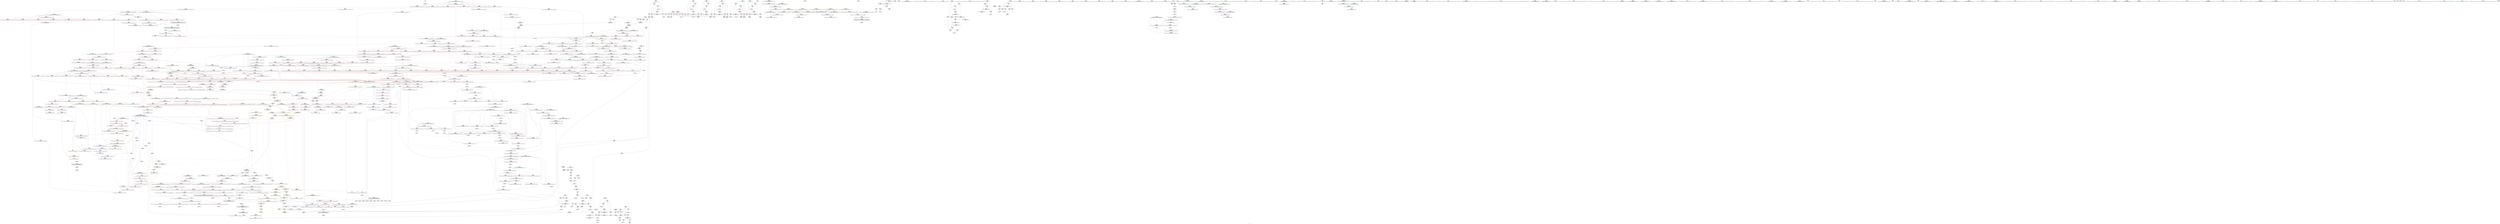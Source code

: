 digraph "SVFG" {
	label="SVFG";

	Node0x55fed7655140 [shape=record,color=grey,label="{NodeID: 0\nNullPtr}"];
	Node0x55fed7655140 -> Node0x55fed76b7d40[style=solid];
	Node0x55fed76c8960 [shape=record,color=blue,label="{NodeID: 775\n1172\<--1171\n\<--\n_ZSt4swapIxENSt9enable_ifIXsr6__and_ISt6__not_ISt15__is_tuple_likeIT_EESt21is_move_constructibleIS3_ESt18is_move_assignableIS3_EEE5valueEvE4typeERS3_SC_\n|{<s0>61}}"];
	Node0x55fed76c8960:s0 -> Node0x55fed7779e20[style=dashed,color=blue];
	Node0x55fed76bf620 [shape=record,color=red,label="{NodeID: 443\n580\<--549\n\<--__last.addr\n_ZSt27__unguarded_partition_pivotIPxN9__gnu_cxx5__ops15_Iter_less_iterEET_S4_S4_T0_\n|{<s0>25}}"];
	Node0x55fed76bf620:s0 -> Node0x55fed77d3d50[style=solid,color=red];
	Node0x55fed7704610 [shape=record,color=grey,label="{NodeID: 1218\n171 = cmp(169, 170, )\n}"];
	Node0x55fed76b3080 [shape=record,color=green,label="{NodeID: 111\n672\<--673\n__last.addr\<--__last.addr_field_insensitive\n_ZSt11__make_heapIPxN9__gnu_cxx5__ops15_Iter_less_iterEEvT_S4_RT0_\n}"];
	Node0x55fed76b3080 -> Node0x55fed76d0750[style=solid];
	Node0x55fed76b3080 -> Node0x55fed76d0820[style=solid];
	Node0x55fed76b3080 -> Node0x55fed76dd000[style=solid];
	Node0x55fed76d4e00 [shape=record,color=red,label="{NodeID: 554\n1048\<--1024\n\<--__a.addr\n_ZSt22__move_median_to_firstIPxN9__gnu_cxx5__ops15_Iter_less_iterEEvT_S4_S4_S4_T0_\n|{<s0>50}}"];
	Node0x55fed76d4e00:s0 -> Node0x55fed77d44d0[style=solid,color=red];
	Node0x55fed76b7f10 [shape=record,color=black,label="{NodeID: 222\n57\<--56\nidxprom\<--\n_Z1fi\n}"];
	Node0x55fed77cd150 [shape=record,color=black,label="{NodeID: 1772\n711 = PHI(796, )\n}"];
	Node0x55fed77cd150 -> Node0x55fed76d0ea0[style=solid];
	Node0x55fed76da830 [shape=record,color=blue,label="{NodeID: 665\n98\<--47\ni16\<--\nmain\n}"];
	Node0x55fed76da830 -> Node0x55fed76c7510[style=dashed];
	Node0x55fed76da830 -> Node0x55fed76c75e0[style=dashed];
	Node0x55fed76da830 -> Node0x55fed76c76b0[style=dashed];
	Node0x55fed76da830 -> Node0x55fed76c7780[style=dashed];
	Node0x55fed76da830 -> Node0x55fed76db6d0[style=dashed];
	Node0x55fed76da830 -> Node0x55fed7736630[style=dashed];
	Node0x55fed76c5a40 [shape=record,color=red,label="{NodeID: 333\n50\<--32\n\<--l.addr\n_Z1fi\n}"];
	Node0x55fed76c5a40 -> Node0x55fed7704f10[style=solid];
	Node0x55fed76af8e0 [shape=record,color=green,label="{NodeID: 1\n18\<--1\n.str\<--dummyObj\nGlob }"];
	Node0x55fed76c8a30 [shape=record,color=blue,label="{NodeID: 776\n1183\<--1179\n__first.addr\<--__first\n_ZSt16__insertion_sortIPxN9__gnu_cxx5__ops15_Iter_less_iterEEvT_S4_T0_\n}"];
	Node0x55fed76c8a30 -> Node0x55fed76d6c10[style=dashed];
	Node0x55fed76c8a30 -> Node0x55fed76d6ce0[style=dashed];
	Node0x55fed76c8a30 -> Node0x55fed76d6db0[style=dashed];
	Node0x55fed76c8a30 -> Node0x55fed76d6e80[style=dashed];
	Node0x55fed76c8a30 -> Node0x55fed76d6f50[style=dashed];
	Node0x55fed76bf6f0 [shape=record,color=red,label="{NodeID: 444\n572\<--551\n\<--__mid\n_ZSt27__unguarded_partition_pivotIPxN9__gnu_cxx5__ops15_Iter_less_iterEET_S4_S4_T0_\n|{<s0>24}}"];
	Node0x55fed76bf6f0:s0 -> Node0x55fed77d2970[style=solid,color=red];
	Node0x55fed7704790 [shape=record,color=grey,label="{NodeID: 1219\n364 = cmp(362, 363, )\n}"];
	Node0x55fed76b3150 [shape=record,color=green,label="{NodeID: 112\n674\<--675\n__comp.addr\<--__comp.addr_field_insensitive\n_ZSt11__make_heapIPxN9__gnu_cxx5__ops15_Iter_less_iterEEvT_S4_RT0_\n}"];
	Node0x55fed76b3150 -> Node0x55fed76d08f0[style=solid];
	Node0x55fed76b3150 -> Node0x55fed76dd0d0[style=solid];
	Node0x55fed76d4ed0 [shape=record,color=red,label="{NodeID: 555\n1057\<--1024\n\<--__a.addr\n_ZSt22__move_median_to_firstIPxN9__gnu_cxx5__ops15_Iter_less_iterEEvT_S4_S4_S4_T0_\n|{<s0>52}}"];
	Node0x55fed76d4ed0:s0 -> Node0x55fed77c1430[style=solid,color=red];
	Node0x55fed76b7fe0 [shape=record,color=black,label="{NodeID: 223\n60\<--59\nconv\<--\n_Z1fi\n}"];
	Node0x55fed76b7fe0 -> Node0x55fed7702210[style=solid];
	Node0x55fed77cd2c0 [shape=record,color=black,label="{NodeID: 1773\n719 = PHI(796, )\n}"];
	Node0x55fed77cd2c0 -> Node0x55fed76d0f70[style=solid];
	Node0x55fed76da900 [shape=record,color=blue,label="{NodeID: 666\n100\<--47\nj\<--\nmain\n}"];
	Node0x55fed76da900 -> Node0x55fed76c7850[style=dashed];
	Node0x55fed76da900 -> Node0x55fed76c7920[style=dashed];
	Node0x55fed76da900 -> Node0x55fed76c79f0[style=dashed];
	Node0x55fed76da900 -> Node0x55fed76c7ac0[style=dashed];
	Node0x55fed76da900 -> Node0x55fed76da900[style=dashed];
	Node0x55fed76da900 -> Node0x55fed76daaa0[style=dashed];
	Node0x55fed76da900 -> Node0x55fed7736b30[style=dashed];
	Node0x55fed76c5b10 [shape=record,color=red,label="{NodeID: 334\n53\<--34\n\<--ret\n_Z1fi\n}"];
	Node0x55fed76c5b10 -> Node0x55fed7700710[style=solid];
	Node0x55fed76af970 [shape=record,color=green,label="{NodeID: 2\n20\<--1\n.str.1\<--dummyObj\nGlob }"];
	Node0x55fed76c8b00 [shape=record,color=blue,label="{NodeID: 777\n1185\<--1180\n__last.addr\<--__last\n_ZSt16__insertion_sortIPxN9__gnu_cxx5__ops15_Iter_less_iterEEvT_S4_T0_\n}"];
	Node0x55fed76c8b00 -> Node0x55fed76d7020[style=dashed];
	Node0x55fed76c8b00 -> Node0x55fed76d70f0[style=dashed];
	Node0x55fed76bf7c0 [shape=record,color=red,label="{NodeID: 445\n603\<--592\n\<--__first.addr\n_ZSt13__heap_selectIPxN9__gnu_cxx5__ops15_Iter_less_iterEEvT_S4_S4_T0_\n|{<s0>26}}"];
	Node0x55fed76bf7c0:s0 -> Node0x55fed77d4ce0[style=solid,color=red];
	Node0x55fed7704910 [shape=record,color=grey,label="{NodeID: 1220\n1013 = cmp(1010, 1012, )\n}"];
	Node0x55fed7704910 -> Node0x55fed76c2090[style=solid];
	Node0x55fed76b3220 [shape=record,color=green,label="{NodeID: 113\n676\<--677\n__len\<--__len_field_insensitive\n_ZSt11__make_heapIPxN9__gnu_cxx5__ops15_Iter_less_iterEEvT_S4_RT0_\n}"];
	Node0x55fed76b3220 -> Node0x55fed76d09c0[style=solid];
	Node0x55fed76b3220 -> Node0x55fed76d0a90[style=solid];
	Node0x55fed76b3220 -> Node0x55fed76dd1a0[style=solid];
	Node0x55fed76d4fa0 [shape=record,color=red,label="{NodeID: 556\n1062\<--1024\n\<--__a.addr\n_ZSt22__move_median_to_firstIPxN9__gnu_cxx5__ops15_Iter_less_iterEEvT_S4_S4_S4_T0_\n|{<s0>53}}"];
	Node0x55fed76d4fa0:s0 -> Node0x55fed77d44d0[style=solid,color=red];
	Node0x55fed76b80b0 [shape=record,color=black,label="{NodeID: 224\n63\<--61\nconv1\<--sub\n_Z1fi\n}"];
	Node0x55fed76b80b0 -> Node0x55fed7702810[style=solid];
	Node0x55fed77cd400 [shape=record,color=black,label="{NodeID: 1774\n776 = PHI(796, )\n}"];
	Node0x55fed77cd400 -> Node0x55fed76d1a00[style=solid];
	Node0x55fed76da9d0 [shape=record,color=blue,label="{NodeID: 667\n182\<--179\narrayidx26\<--xor\nmain\n}"];
	Node0x55fed76da9d0 -> Node0x55fed773bb30[style=dashed];
	Node0x55fed775bb70 [shape=record,color=yellow,style=double,label="{NodeID: 1442\n57V_1 = ENCHI(MR_57V_0)\npts\{11 14 \}\nFun[_ZNK9__gnu_cxx5__ops14_Iter_less_valclIPxxEEbT_RT0_]}"];
	Node0x55fed775bb70 -> Node0x55fed76d46b0[style=dashed];
	Node0x55fed76c5be0 [shape=record,color=red,label="{NodeID: 335\n72\<--34\n\<--ret\n_Z1fi\n}"];
	Node0x55fed76c5be0 -> Node0x55fed76b8180[style=solid];
	Node0x55fed76afc20 [shape=record,color=green,label="{NodeID: 3\n22\<--1\n.str.2\<--dummyObj\nGlob }"];
	Node0x55fed76c8bd0 [shape=record,color=blue,label="{NodeID: 778\n1187\<--1205\n__i\<--add.ptr\n_ZSt16__insertion_sortIPxN9__gnu_cxx5__ops15_Iter_less_iterEEvT_S4_T0_\n}"];
	Node0x55fed76c8bd0 -> Node0x55fed76d71c0[style=dashed];
	Node0x55fed76c8bd0 -> Node0x55fed76d7290[style=dashed];
	Node0x55fed76c8bd0 -> Node0x55fed76d7360[style=dashed];
	Node0x55fed76c8bd0 -> Node0x55fed76d7430[style=dashed];
	Node0x55fed76c8bd0 -> Node0x55fed76d7500[style=dashed];
	Node0x55fed76c8bd0 -> Node0x55fed76d75d0[style=dashed];
	Node0x55fed76c8bd0 -> Node0x55fed76d76a0[style=dashed];
	Node0x55fed76c8bd0 -> Node0x55fed76c8e40[style=dashed];
	Node0x55fed76c8bd0 -> Node0x55fed774e350[style=dashed];
	Node0x55fed76bf890 [shape=record,color=red,label="{NodeID: 446\n616\<--592\n\<--__first.addr\n_ZSt13__heap_selectIPxN9__gnu_cxx5__ops15_Iter_less_iterEEvT_S4_S4_T0_\n|{<s0>27}}"];
	Node0x55fed76bf890:s0 -> Node0x55fed77d4850[style=solid,color=red];
	Node0x55fed7704a90 [shape=record,color=grey,label="{NodeID: 1221\n303 = cmp(302, 47, )\n}"];
	Node0x55fed76b32f0 [shape=record,color=green,label="{NodeID: 114\n678\<--679\n__parent\<--__parent_field_insensitive\n_ZSt11__make_heapIPxN9__gnu_cxx5__ops15_Iter_less_iterEEvT_S4_RT0_\n}"];
	Node0x55fed76b32f0 -> Node0x55fed76d0b60[style=solid];
	Node0x55fed76b32f0 -> Node0x55fed76d0c30[style=solid];
	Node0x55fed76b32f0 -> Node0x55fed76d0d00[style=solid];
	Node0x55fed76b32f0 -> Node0x55fed76d0dd0[style=solid];
	Node0x55fed76b32f0 -> Node0x55fed76dd270[style=solid];
	Node0x55fed76b32f0 -> Node0x55fed76dd410[style=solid];
	Node0x55fed76d5070 [shape=record,color=red,label="{NodeID: 557\n1067\<--1024\n\<--__a.addr\n_ZSt22__move_median_to_firstIPxN9__gnu_cxx5__ops15_Iter_less_iterEEvT_S4_S4_S4_T0_\n|{<s0>54}}"];
	Node0x55fed76d5070:s0 -> Node0x55fed77c1430[style=solid,color=red];
	Node0x55fed76b8180 [shape=record,color=black,label="{NodeID: 225\n30\<--72\n_Z1fi_ret\<--\n_Z1fi\n|{<s0>4|<s1>5}}"];
	Node0x55fed76b8180:s0 -> Node0x55fed77cc590[style=solid,color=blue];
	Node0x55fed76b8180:s1 -> Node0x55fed77cc2e0[style=solid,color=blue];
	Node0x55fed77cd540 [shape=record,color=black,label="{NodeID: 1775\n780 = PHI(796, )\n}"];
	Node0x55fed77cd540 -> Node0x55fed76d1ad0[style=solid];
	Node0x55fed76daaa0 [shape=record,color=blue,label="{NodeID: 668\n100\<--186\nj\<--inc28\nmain\n}"];
	Node0x55fed76daaa0 -> Node0x55fed76c7850[style=dashed];
	Node0x55fed76daaa0 -> Node0x55fed76c7920[style=dashed];
	Node0x55fed76daaa0 -> Node0x55fed76c79f0[style=dashed];
	Node0x55fed76daaa0 -> Node0x55fed76c7ac0[style=dashed];
	Node0x55fed76daaa0 -> Node0x55fed76da900[style=dashed];
	Node0x55fed76daaa0 -> Node0x55fed76daaa0[style=dashed];
	Node0x55fed76daaa0 -> Node0x55fed7736b30[style=dashed];
	Node0x55fed76c5cb0 [shape=record,color=red,label="{NodeID: 336\n49\<--36\n\<--i\n_Z1fi\n}"];
	Node0x55fed76c5cb0 -> Node0x55fed7704f10[style=solid];
	Node0x55fed76afce0 [shape=record,color=green,label="{NodeID: 4\n24\<--1\n.str.3\<--dummyObj\nGlob }"];
	Node0x55fed76c8ca0 [shape=record,color=blue,label="{NodeID: 779\n1189\<--1218\n__val\<--\n_ZSt16__insertion_sortIPxN9__gnu_cxx5__ops15_Iter_less_iterEEvT_S4_T0_\n}"];
	Node0x55fed76c8ca0 -> Node0x55fed76d7840[style=dashed];
	Node0x55fed76c8ca0 -> Node0x55fed7741b50[style=dashed];
	Node0x55fed76bf960 [shape=record,color=red,label="{NodeID: 447\n621\<--592\n\<--__first.addr\n_ZSt13__heap_selectIPxN9__gnu_cxx5__ops15_Iter_less_iterEEvT_S4_S4_T0_\n|{<s0>28}}"];
	Node0x55fed76bf960:s0 -> Node0x55fed77cb210[style=solid,color=red];
	Node0x55fed7704c10 [shape=record,color=grey,label="{NodeID: 1222\n146 = cmp(144, 145, )\n}"];
	Node0x55fed76b8590 [shape=record,color=green,label="{NodeID: 115\n680\<--681\n__value\<--__value_field_insensitive\n_ZSt11__make_heapIPxN9__gnu_cxx5__ops15_Iter_less_iterEEvT_S4_RT0_\n|{|<s1>31}}"];
	Node0x55fed76b8590 -> Node0x55fed76dd340[style=solid];
	Node0x55fed76b8590:s1 -> Node0x55fed77d09c0[style=solid,color=red];
	Node0x55fed76d5140 [shape=record,color=red,label="{NodeID: 558\n1035\<--1026\n\<--__b.addr\n_ZSt22__move_median_to_firstIPxN9__gnu_cxx5__ops15_Iter_less_iterEEvT_S4_S4_S4_T0_\n|{<s0>47}}"];
	Node0x55fed76d5140:s0 -> Node0x55fed77d4850[style=solid,color=red];
	Node0x55fed76b8250 [shape=record,color=black,label="{NodeID: 226\n134\<--133\nidxprom\<--\nmain\n}"];
	Node0x55fed77cd680 [shape=record,color=black,label="{NodeID: 1776\n791 = PHI(796, )\n}"];
	Node0x55fed77cd680 -> Node0x55fed76d1ba0[style=solid];
	Node0x55fed76dab70 [shape=record,color=blue,label="{NodeID: 669\n102\<--47\nj30\<--\nmain\n}"];
	Node0x55fed76dab70 -> Node0x55fed76c7b90[style=dashed];
	Node0x55fed76dab70 -> Node0x55fed76c7c60[style=dashed];
	Node0x55fed76dab70 -> Node0x55fed76c7d30[style=dashed];
	Node0x55fed76dab70 -> Node0x55fed76c7e00[style=dashed];
	Node0x55fed76dab70 -> Node0x55fed76dab70[style=dashed];
	Node0x55fed76dab70 -> Node0x55fed76dad10[style=dashed];
	Node0x55fed76dab70 -> Node0x55fed7737030[style=dashed];
	Node0x55fed76c5d80 [shape=record,color=red,label="{NodeID: 337\n56\<--36\n\<--i\n_Z1fi\n}"];
	Node0x55fed76c5d80 -> Node0x55fed76b7f10[style=solid];
	Node0x55fed76afda0 [shape=record,color=green,label="{NodeID: 5\n26\<--1\n.str.4\<--dummyObj\nGlob }"];
	Node0x55fed76c8d70 [shape=record,color=blue,label="{NodeID: 780\n1229\<--1228\n\<--\n_ZSt16__insertion_sortIPxN9__gnu_cxx5__ops15_Iter_less_iterEEvT_S4_T0_\n}"];
	Node0x55fed76c8d70 -> Node0x55fed7740250[style=dashed];
	Node0x55fed76bfa30 [shape=record,color=red,label="{NodeID: 448\n604\<--594\n\<--__middle.addr\n_ZSt13__heap_selectIPxN9__gnu_cxx5__ops15_Iter_less_iterEEvT_S4_S4_T0_\n|{<s0>26}}"];
	Node0x55fed76bfa30:s0 -> Node0x55fed77d4df0[style=solid,color=red];
	Node0x55fed7704d90 [shape=record,color=grey,label="{NodeID: 1223\n1201 = cmp(1199, 1200, )\n}"];
	Node0x55fed76b8660 [shape=record,color=green,label="{NodeID: 116\n682\<--683\nagg.tmp\<--agg.tmp_field_insensitive\n_ZSt11__make_heapIPxN9__gnu_cxx5__ops15_Iter_less_iterEEvT_S4_RT0_\n}"];
	Node0x55fed76d5210 [shape=record,color=red,label="{NodeID: 559\n1038\<--1026\n\<--__b.addr\n_ZSt22__move_median_to_firstIPxN9__gnu_cxx5__ops15_Iter_less_iterEEvT_S4_S4_S4_T0_\n|{<s0>48}}"];
	Node0x55fed76d5210:s0 -> Node0x55fed77d44d0[style=solid,color=red];
	Node0x55fed76b8320 [shape=record,color=black,label="{NodeID: 227\n151\<--150\nidxprom11\<--\nmain\n}"];
	Node0x55fed77cd7c0 [shape=record,color=black,label="{NodeID: 1777\n888 = PHI(796, )\n}"];
	Node0x55fed77cd7c0 -> Node0x55fed76d3400[style=solid];
	Node0x55fed76dac40 [shape=record,color=blue,label="{NodeID: 670\n206\<--203\narrayidx40\<--xor38\nmain\n}"];
	Node0x55fed76dac40 -> Node0x55fed7743450[style=dashed];
	Node0x55fed76c5e50 [shape=record,color=red,label="{NodeID: 338\n67\<--36\n\<--i\n_Z1fi\n}"];
	Node0x55fed76c5e50 -> Node0x55fed7702510[style=solid];
	Node0x55fed76b0610 [shape=record,color=green,label="{NodeID: 6\n40\<--1\n\<--dummyObj\nCan only get source location for instruction, argument, global var or function.|{<s0>36}}"];
	Node0x55fed76b0610:s0 -> Node0x55fed77d2360[style=solid,color=red];
	Node0x55fed76c8e40 [shape=record,color=blue,label="{NodeID: 781\n1187\<--1242\n__i\<--incdec.ptr\n_ZSt16__insertion_sortIPxN9__gnu_cxx5__ops15_Iter_less_iterEEvT_S4_T0_\n}"];
	Node0x55fed76c8e40 -> Node0x55fed76d71c0[style=dashed];
	Node0x55fed76c8e40 -> Node0x55fed76d7290[style=dashed];
	Node0x55fed76c8e40 -> Node0x55fed76d7360[style=dashed];
	Node0x55fed76c8e40 -> Node0x55fed76d7430[style=dashed];
	Node0x55fed76c8e40 -> Node0x55fed76d7500[style=dashed];
	Node0x55fed76c8e40 -> Node0x55fed76d75d0[style=dashed];
	Node0x55fed76c8e40 -> Node0x55fed76d76a0[style=dashed];
	Node0x55fed76c8e40 -> Node0x55fed76c8e40[style=dashed];
	Node0x55fed76c8e40 -> Node0x55fed774e350[style=dashed];
	Node0x55fed76bfb00 [shape=record,color=red,label="{NodeID: 449\n608\<--594\n\<--__middle.addr\n_ZSt13__heap_selectIPxN9__gnu_cxx5__ops15_Iter_less_iterEEvT_S4_S4_T0_\n}"];
	Node0x55fed76bfb00 -> Node0x55fed76dca50[style=solid];
	Node0x55fed7704f10 [shape=record,color=grey,label="{NodeID: 1224\n51 = cmp(49, 50, )\n}"];
	Node0x55fed76b8730 [shape=record,color=green,label="{NodeID: 117\n712\<--713\n_ZSt4moveIRxEONSt16remove_referenceIT_E4typeEOS2_\<--_ZSt4moveIRxEONSt16remove_referenceIT_E4typeEOS2__field_insensitive\n}"];
	Node0x55fed76d52e0 [shape=record,color=red,label="{NodeID: 560\n1043\<--1026\n\<--__b.addr\n_ZSt22__move_median_to_firstIPxN9__gnu_cxx5__ops15_Iter_less_iterEEvT_S4_S4_S4_T0_\n|{<s0>49}}"];
	Node0x55fed76d52e0:s0 -> Node0x55fed77c1430[style=solid,color=red];
	Node0x55fed76b83f0 [shape=record,color=black,label="{NodeID: 228\n174\<--173\nidxprom23\<--\nmain\n}"];
	Node0x55fed77cd900 [shape=record,color=black,label="{NodeID: 1778\n898 = PHI(913, )\n}"];
	Node0x55fed76dad10 [shape=record,color=blue,label="{NodeID: 671\n102\<--210\nj30\<--inc42\nmain\n}"];
	Node0x55fed76dad10 -> Node0x55fed76c7b90[style=dashed];
	Node0x55fed76dad10 -> Node0x55fed76c7c60[style=dashed];
	Node0x55fed76dad10 -> Node0x55fed76c7d30[style=dashed];
	Node0x55fed76dad10 -> Node0x55fed76c7e00[style=dashed];
	Node0x55fed76dad10 -> Node0x55fed76dab70[style=dashed];
	Node0x55fed76dad10 -> Node0x55fed76dad10[style=dashed];
	Node0x55fed76dad10 -> Node0x55fed7737030[style=dashed];
	Node0x55fed775bf20 [shape=record,color=yellow,style=double,label="{NodeID: 1446\n57V_1 = ENCHI(MR_57V_0)\npts\{11 14 \}\nFun[_ZSt14__partial_sortIPxN9__gnu_cxx5__ops15_Iter_less_iterEEvT_S4_S4_T0_]|{<s0>22}}"];
	Node0x55fed775bf20:s0 -> Node0x55fed7760e80[style=dashed,color=red];
	Node0x55fed76c5f20 [shape=record,color=red,label="{NodeID: 339\n59\<--58\n\<--arrayidx\n_Z1fi\n}"];
	Node0x55fed76c5f20 -> Node0x55fed76b7fe0[style=solid];
	Node0x55fed76b06a0 [shape=record,color=green,label="{NodeID: 7\n47\<--1\n\<--dummyObj\nCan only get source location for instruction, argument, global var or function.}"];
	Node0x55fed76c8f10 [shape=record,color=blue,label="{NodeID: 782\n1251\<--1247\n__first.addr\<--__first\n_ZSt26__unguarded_insertion_sortIPxN9__gnu_cxx5__ops15_Iter_less_iterEEvT_S4_T0_\n}"];
	Node0x55fed76c8f10 -> Node0x55fed76d7910[style=dashed];
	Node0x55fed76bfbd0 [shape=record,color=red,label="{NodeID: 450\n622\<--594\n\<--__middle.addr\n_ZSt13__heap_selectIPxN9__gnu_cxx5__ops15_Iter_less_iterEEvT_S4_S4_T0_\n|{<s0>28}}"];
	Node0x55fed76bfbd0:s0 -> Node0x55fed77cb360[style=solid,color=red];
	Node0x55fed7705090 [shape=record,color=grey,label="{NodeID: 1225\n291 = cmp(289, 290, )\n}"];
	Node0x55fed76b8830 [shape=record,color=green,label="{NodeID: 118\n723\<--724\n_ZSt13__adjust_heapIPxlxN9__gnu_cxx5__ops15_Iter_less_iterEEvT_T0_S5_T1_T2_\<--_ZSt13__adjust_heapIPxlxN9__gnu_cxx5__ops15_Iter_less_iterEEvT_T0_S5_T1_T2__field_insensitive\n}"];
	Node0x55fed76d53b0 [shape=record,color=red,label="{NodeID: 561\n1070\<--1026\n\<--__b.addr\n_ZSt22__move_median_to_firstIPxN9__gnu_cxx5__ops15_Iter_less_iterEEvT_S4_S4_S4_T0_\n|{<s0>55}}"];
	Node0x55fed76d53b0:s0 -> Node0x55fed77d44d0[style=solid,color=red];
	Node0x55fed76b84c0 [shape=record,color=black,label="{NodeID: 229\n181\<--180\nidxprom25\<--\nmain\n}"];
	Node0x55fed77cda10 [shape=record,color=black,label="{NodeID: 1779\n907 = PHI(796, )\n}"];
	Node0x55fed77cda10 -> Node0x55fed76d34d0[style=solid];
	Node0x55fed76dade0 [shape=record,color=blue,label="{NodeID: 672\n104\<--69\nflag\<--\nmain\n}"];
	Node0x55fed76dade0 -> Node0x55fed76c7ed0[style=dashed];
	Node0x55fed76dade0 -> Node0x55fed76dade0[style=dashed];
	Node0x55fed76dade0 -> Node0x55fed76daf80[style=dashed];
	Node0x55fed76dade0 -> Node0x55fed7737530[style=dashed];
	Node0x55fed76dade0 -> Node0x55fed774b150[style=dashed];
	Node0x55fed76c5ff0 [shape=record,color=red,label="{NodeID: 340\n120\<--82\n\<--T\nmain\n}"];
	Node0x55fed76c5ff0 -> Node0x55fed7703b90[style=solid];
	Node0x55fed76b0760 [shape=record,color=green,label="{NodeID: 8\n55\<--1\n\<--dummyObj\nCan only get source location for instruction, argument, global var or function.}"];
	Node0x55fed76c8fe0 [shape=record,color=blue,label="{NodeID: 783\n1253\<--1248\n__last.addr\<--__last\n_ZSt26__unguarded_insertion_sortIPxN9__gnu_cxx5__ops15_Iter_less_iterEEvT_S4_T0_\n}"];
	Node0x55fed76c8fe0 -> Node0x55fed76d79e0[style=dashed];
	Node0x55fed76bfca0 [shape=record,color=red,label="{NodeID: 451\n612\<--596\n\<--__last.addr\n_ZSt13__heap_selectIPxN9__gnu_cxx5__ops15_Iter_less_iterEEvT_S4_S4_T0_\n}"];
	Node0x55fed76bfca0 -> Node0x55fed7704010[style=solid];
	Node0x55fed7705210 [shape=record,color=grey,label="{NodeID: 1226\n839 = cmp(835, 838, )\n}"];
	Node0x55fed76b8930 [shape=record,color=green,label="{NodeID: 119\n738\<--739\nthis.addr\<--this.addr_field_insensitive\n_ZNK9__gnu_cxx5__ops15_Iter_less_iterclIPxS3_EEbT_T0_\n}"];
	Node0x55fed76b8930 -> Node0x55fed76d1040[style=solid];
	Node0x55fed76b8930 -> Node0x55fed76dd4e0[style=solid];
	Node0x55fed76d5480 [shape=record,color=red,label="{NodeID: 562\n1079\<--1026\n\<--__b.addr\n_ZSt22__move_median_to_firstIPxN9__gnu_cxx5__ops15_Iter_less_iterEEvT_S4_S4_S4_T0_\n|{<s0>57}}"];
	Node0x55fed76d5480:s0 -> Node0x55fed77c1430[style=solid,color=red];
	Node0x55fed76c0690 [shape=record,color=black,label="{NodeID: 230\n196\<--195\nidxprom34\<--\nmain\n}"];
	Node0x55fed77cdb80 [shape=record,color=black,label="{NodeID: 1780\n965 = PHI(995, )\n}"];
	Node0x55fed77cdb80 -> Node0x55fed76ce680[style=solid];
	Node0x55fed76daeb0 [shape=record,color=blue,label="{NodeID: 673\n106\<--47\nj46\<--\nmain\n}"];
	Node0x55fed76daeb0 -> Node0x55fed76c7fa0[style=dashed];
	Node0x55fed76daeb0 -> Node0x55fed76c8070[style=dashed];
	Node0x55fed76daeb0 -> Node0x55fed76c8140[style=dashed];
	Node0x55fed76daeb0 -> Node0x55fed76c8210[style=dashed];
	Node0x55fed76daeb0 -> Node0x55fed76daeb0[style=dashed];
	Node0x55fed76daeb0 -> Node0x55fed76db050[style=dashed];
	Node0x55fed76daeb0 -> Node0x55fed7737a30[style=dashed];
	Node0x55fed775c110 [shape=record,color=yellow,style=double,label="{NodeID: 1448\n57V_1 = ENCHI(MR_57V_0)\npts\{11 14 \}\nFun[_ZSt9iter_swapIPxS0_EvT_T0_]|{<s0>61|<s1>61|<s2>61}}"];
	Node0x55fed775c110:s0 -> Node0x55fed76d69a0[style=dashed,color=red];
	Node0x55fed775c110:s1 -> Node0x55fed76d6a70[style=dashed,color=red];
	Node0x55fed775c110:s2 -> Node0x55fed76c8890[style=dashed,color=red];
	Node0x55fed76c60c0 [shape=record,color=red,label="{NodeID: 341\n119\<--84\n\<--cas\nmain\n}"];
	Node0x55fed76c60c0 -> Node0x55fed7703b90[style=solid];
	Node0x55fed76b0860 [shape=record,color=green,label="{NodeID: 9\n62\<--1\n\<--dummyObj\nCan only get source location for instruction, argument, global var or function.}"];
	Node0x55fed76c90b0 [shape=record,color=blue,label="{NodeID: 784\n1255\<--1265\n__i\<--\n_ZSt26__unguarded_insertion_sortIPxN9__gnu_cxx5__ops15_Iter_less_iterEEvT_S4_T0_\n}"];
	Node0x55fed76c90b0 -> Node0x55fed7745c50[style=dashed];
	Node0x55fed76bfd70 [shape=record,color=red,label="{NodeID: 452\n611\<--598\n\<--__i\n_ZSt13__heap_selectIPxN9__gnu_cxx5__ops15_Iter_less_iterEEvT_S4_S4_T0_\n}"];
	Node0x55fed76bfd70 -> Node0x55fed7704010[style=solid];
	Node0x55fed7705390 [shape=record,color=grey,label="{NodeID: 1227\n287 = cmp(286, 47, )\n}"];
	Node0x55fed76b8a00 [shape=record,color=green,label="{NodeID: 120\n740\<--741\n__it1.addr\<--__it1.addr_field_insensitive\n_ZNK9__gnu_cxx5__ops15_Iter_less_iterclIPxS3_EEbT_T0_\n}"];
	Node0x55fed76b8a00 -> Node0x55fed76d1110[style=solid];
	Node0x55fed76b8a00 -> Node0x55fed76dd5b0[style=solid];
	Node0x55fed76d5550 [shape=record,color=red,label="{NodeID: 563\n1039\<--1028\n\<--__c.addr\n_ZSt22__move_median_to_firstIPxN9__gnu_cxx5__ops15_Iter_less_iterEEvT_S4_S4_S4_T0_\n|{<s0>48}}"];
	Node0x55fed76d5550:s0 -> Node0x55fed77d4850[style=solid,color=red];
	Node0x55fed76c0760 [shape=record,color=black,label="{NodeID: 231\n200\<--199\nidxprom36\<--\nmain\n}"];
	Node0x55fed77cdcc0 [shape=record,color=black,label="{NodeID: 1781\n975 = PHI(796, )\n}"];
	Node0x55fed77cdcc0 -> Node0x55fed76d42a0[style=solid];
	Node0x55fed76daf80 [shape=record,color=blue,label="{NodeID: 674\n104\<--47\nflag\<--\nmain\n}"];
	Node0x55fed76daf80 -> Node0x55fed774b150[style=dashed];
	Node0x55fed76c6190 [shape=record,color=red,label="{NodeID: 342\n305\<--84\n\<--cas\nmain\n}"];
	Node0x55fed76b0960 [shape=record,color=green,label="{NodeID: 10\n69\<--1\n\<--dummyObj\nCan only get source location for instruction, argument, global var or function.}"];
	Node0x55fed76c9180 [shape=record,color=blue,label="{NodeID: 785\n1255\<--1277\n__i\<--incdec.ptr\n_ZSt26__unguarded_insertion_sortIPxN9__gnu_cxx5__ops15_Iter_less_iterEEvT_S4_T0_\n}"];
	Node0x55fed76c9180 -> Node0x55fed7745c50[style=dashed];
	Node0x55fed76bfe40 [shape=record,color=red,label="{NodeID: 453\n615\<--598\n\<--__i\n_ZSt13__heap_selectIPxN9__gnu_cxx5__ops15_Iter_less_iterEEvT_S4_S4_T0_\n|{<s0>27}}"];
	Node0x55fed76bfe40:s0 -> Node0x55fed77d44d0[style=solid,color=red];
	Node0x55fed7705510 [shape=record,color=grey,label="{NodeID: 1228\n878 = cmp(874, 877, )\n}"];
	Node0x55fed76b8ad0 [shape=record,color=green,label="{NodeID: 121\n742\<--743\n__it2.addr\<--__it2.addr_field_insensitive\n_ZNK9__gnu_cxx5__ops15_Iter_less_iterclIPxS3_EEbT_T0_\n}"];
	Node0x55fed76b8ad0 -> Node0x55fed76d11e0[style=solid];
	Node0x55fed76b8ad0 -> Node0x55fed76dd680[style=solid];
	Node0x55fed76d5620 [shape=record,color=red,label="{NodeID: 564\n1049\<--1028\n\<--__c.addr\n_ZSt22__move_median_to_firstIPxN9__gnu_cxx5__ops15_Iter_less_iterEEvT_S4_S4_S4_T0_\n|{<s0>50}}"];
	Node0x55fed76d5620:s0 -> Node0x55fed77d4850[style=solid,color=red];
	Node0x55fed76c0830 [shape=record,color=black,label="{NodeID: 232\n205\<--204\nidxprom39\<--\nmain\n}"];
	Node0x55fed77cde00 [shape=record,color=black,label="{NodeID: 1782\n988 = PHI(796, )\n}"];
	Node0x55fed77cde00 -> Node0x55fed76d4370[style=solid];
	Node0x55fed76db050 [shape=record,color=blue,label="{NodeID: 675\n106\<--248\nj46\<--inc56\nmain\n}"];
	Node0x55fed76db050 -> Node0x55fed76c7fa0[style=dashed];
	Node0x55fed76db050 -> Node0x55fed76c8070[style=dashed];
	Node0x55fed76db050 -> Node0x55fed76c8140[style=dashed];
	Node0x55fed76db050 -> Node0x55fed76c8210[style=dashed];
	Node0x55fed76db050 -> Node0x55fed76daeb0[style=dashed];
	Node0x55fed76db050 -> Node0x55fed76db050[style=dashed];
	Node0x55fed76db050 -> Node0x55fed7737a30[style=dashed];
	Node0x55fed76c6260 [shape=record,color=red,label="{NodeID: 343\n311\<--84\n\<--cas\nmain\n}"];
	Node0x55fed76b0a60 [shape=record,color=green,label="{NodeID: 11\n374\<--1\n\<--dummyObj\nCan only get source location for instruction, argument, global var or function.}"];
	Node0x55fed76c9250 [shape=record,color=blue,label="{NodeID: 786\n1285\<--1282\n__first.addr\<--__first\n_ZSt13move_backwardIPxS0_ET0_T_S2_S1_\n}"];
	Node0x55fed76c9250 -> Node0x55fed76d7d20[style=dashed];
	Node0x55fed76bff10 [shape=record,color=red,label="{NodeID: 454\n623\<--598\n\<--__i\n_ZSt13__heap_selectIPxN9__gnu_cxx5__ops15_Iter_less_iterEEvT_S4_S4_T0_\n|{<s0>28}}"];
	Node0x55fed76bff10:s0 -> Node0x55fed77cb4b0[style=solid,color=red];
	Node0x55fed7705690 [shape=record,color=grey,label="{NodeID: 1229\n275 = cmp(274, 40, )\n}"];
	Node0x55fed76b8ba0 [shape=record,color=green,label="{NodeID: 122\n759\<--760\n__first.addr\<--__first.addr_field_insensitive\n_ZSt10__pop_heapIPxN9__gnu_cxx5__ops15_Iter_less_iterEEvT_S4_S4_RT0_\n}"];
	Node0x55fed76b8ba0 -> Node0x55fed76d1450[style=solid];
	Node0x55fed76b8ba0 -> Node0x55fed76d1520[style=solid];
	Node0x55fed76b8ba0 -> Node0x55fed76d15f0[style=solid];
	Node0x55fed76b8ba0 -> Node0x55fed76dd750[style=solid];
	Node0x55fed76d56f0 [shape=record,color=red,label="{NodeID: 565\n1053\<--1028\n\<--__c.addr\n_ZSt22__move_median_to_firstIPxN9__gnu_cxx5__ops15_Iter_less_iterEEvT_S4_S4_S4_T0_\n|{<s0>51}}"];
	Node0x55fed76d56f0:s0 -> Node0x55fed77c1430[style=solid,color=red];
	Node0x55fed76c0900 [shape=record,color=black,label="{NodeID: 233\n214\<--213\nidx.ext\<--\nmain\n}"];
	Node0x55fed77cdf40 [shape=record,color=black,label="{NodeID: 1783\n1036 = PHI(734, )\n}"];
	Node0x55fed76db120 [shape=record,color=blue,label="{NodeID: 676\n108\<--47\ncur\<--\nmain\n}"];
	Node0x55fed76db120 -> Node0x55fed76c82e0[style=dashed];
	Node0x55fed76db120 -> Node0x55fed76bc630[style=dashed];
	Node0x55fed76db120 -> Node0x55fed76bc700[style=dashed];
	Node0x55fed76db120 -> Node0x55fed76db390[style=dashed];
	Node0x55fed76db120 -> Node0x55fed7747a50[style=dashed];
	Node0x55fed76db120 -> Node0x55fed774a250[style=dashed];
	Node0x55fed76c6330 [shape=record,color=red,label="{NodeID: 344\n317\<--84\n\<--cas\nmain\n}"];
	Node0x55fed76c6330 -> Node0x55fed7700290[style=solid];
	Node0x55fed76b0b60 [shape=record,color=green,label="{NodeID: 12\n379\<--1\n\<--dummyObj\nCan only get source location for instruction, argument, global var or function.}"];
	Node0x55fed76c9320 [shape=record,color=blue,label="{NodeID: 787\n1287\<--1283\n__last.addr\<--__last\n_ZSt13move_backwardIPxS0_ET0_T_S2_S1_\n}"];
	Node0x55fed76c9320 -> Node0x55fed76d7df0[style=dashed];
	Node0x55fed76bffe0 [shape=record,color=red,label="{NodeID: 455\n629\<--598\n\<--__i\n_ZSt13__heap_selectIPxN9__gnu_cxx5__ops15_Iter_less_iterEEvT_S4_S4_T0_\n}"];
	Node0x55fed76bffe0 -> Node0x55fed76c41e0[style=solid];
	Node0x55fed7705810 [shape=record,color=grey,label="{NodeID: 1230\n654 = cmp(653, 55, )\n}"];
	Node0x55fed76b8c70 [shape=record,color=green,label="{NodeID: 123\n761\<--762\n__last.addr\<--__last.addr_field_insensitive\n_ZSt10__pop_heapIPxN9__gnu_cxx5__ops15_Iter_less_iterEEvT_S4_S4_RT0_\n}"];
	Node0x55fed76b8c70 -> Node0x55fed76d16c0[style=solid];
	Node0x55fed76b8c70 -> Node0x55fed76dd820[style=solid];
	Node0x55fed76d57c0 [shape=record,color=red,label="{NodeID: 566\n1063\<--1028\n\<--__c.addr\n_ZSt22__move_median_to_firstIPxN9__gnu_cxx5__ops15_Iter_less_iterEEvT_S4_S4_S4_T0_\n|{<s0>53}}"];
	Node0x55fed76d57c0:s0 -> Node0x55fed77d4850[style=solid,color=red];
	Node0x55fed76c09d0 [shape=record,color=black,label="{NodeID: 234\n222\<--221\nidx.ext44\<--\nmain\n}"];
	Node0x55fed77ce050 [shape=record,color=black,label="{NodeID: 1784\n1040 = PHI(734, )\n}"];
	Node0x55fed76db1f0 [shape=record,color=blue,label="{NodeID: 677\n110\<--262\ndif\<--xor62\nmain\n}"];
	Node0x55fed76db1f0 -> Node0x55fed76bc7d0[style=dashed];
	Node0x55fed76db1f0 -> Node0x55fed774a750[style=dashed];
	Node0x55fed76c6400 [shape=record,color=red,label="{NodeID: 345\n128\<--86\n\<--n\nmain\n}"];
	Node0x55fed76c6400 -> Node0x55fed7703e90[style=solid];
	Node0x55fed76b0c60 [shape=record,color=green,label="{NodeID: 13\n425\<--1\n\<--dummyObj\nCan only get source location for instruction, argument, global var or function.}"];
	Node0x55fed76c93f0 [shape=record,color=blue,label="{NodeID: 788\n1289\<--1284\n__result.addr\<--__result\n_ZSt13move_backwardIPxS0_ET0_T_S2_S1_\n}"];
	Node0x55fed76c93f0 -> Node0x55fed76d7ec0[style=dashed];
	Node0x55fed76c00b0 [shape=record,color=red,label="{NodeID: 456\n649\<--638\n\<--__first.addr\n_ZSt11__sort_heapIPxN9__gnu_cxx5__ops15_Iter_less_iterEEvT_S4_RT0_\n}"];
	Node0x55fed76c00b0 -> Node0x55fed76c1870[style=solid];
	Node0x55fed7705990 [shape=record,color=grey,label="{NodeID: 1231\n268 = cmp(266, 267, )\n}"];
	Node0x55fed76b8d40 [shape=record,color=green,label="{NodeID: 124\n763\<--764\n__result.addr\<--__result.addr_field_insensitive\n_ZSt10__pop_heapIPxN9__gnu_cxx5__ops15_Iter_less_iterEEvT_S4_S4_RT0_\n}"];
	Node0x55fed76b8d40 -> Node0x55fed76d1790[style=solid];
	Node0x55fed76b8d40 -> Node0x55fed76d1860[style=solid];
	Node0x55fed76b8d40 -> Node0x55fed76dd8f0[style=solid];
	Node0x55fed76d5890 [shape=record,color=red,label="{NodeID: 567\n1071\<--1028\n\<--__c.addr\n_ZSt22__move_median_to_firstIPxN9__gnu_cxx5__ops15_Iter_less_iterEEvT_S4_S4_S4_T0_\n|{<s0>55}}"];
	Node0x55fed76d5890:s0 -> Node0x55fed77d4850[style=solid,color=red];
	Node0x55fed7755cd0 [shape=record,color=yellow,style=double,label="{NodeID: 1342\n57V_1 = ENCHI(MR_57V_0)\npts\{11 14 \}\nFun[_ZSt23__copy_move_backward_a2ILb1EPxS0_ET1_T0_S2_S1_]|{<s0>83}}"];
	Node0x55fed7755cd0:s0 -> Node0x55fed775abd0[style=dashed,color=red];
	Node0x55fed76c0aa0 [shape=record,color=black,label="{NodeID: 235\n235\<--234\nidxprom50\<--\nmain\n}"];
	Node0x55fed77ce160 [shape=record,color=black,label="{NodeID: 1785\n1050 = PHI(734, )\n}"];
	Node0x55fed76db2c0 [shape=record,color=blue,label="{NodeID: 678\n112\<--47\nj63\<--\nmain\n}"];
	Node0x55fed76db2c0 -> Node0x55fed76bc8a0[style=dashed];
	Node0x55fed76db2c0 -> Node0x55fed76bc970[style=dashed];
	Node0x55fed76db2c0 -> Node0x55fed76bca40[style=dashed];
	Node0x55fed76db2c0 -> Node0x55fed76db460[style=dashed];
	Node0x55fed76db2c0 -> Node0x55fed774ac50[style=dashed];
	Node0x55fed775c5a0 [shape=record,color=yellow,style=double,label="{NodeID: 1453\n16V_1 = ENCHI(MR_16V_0)\npts\{83 \}\nFun[main]}"];
	Node0x55fed775c5a0 -> Node0x55fed76c5ff0[style=dashed];
	Node0x55fed76c64d0 [shape=record,color=red,label="{NodeID: 346\n145\<--86\n\<--n\nmain\n}"];
	Node0x55fed76c64d0 -> Node0x55fed7704c10[style=solid];
	Node0x55fed76b0d60 [shape=record,color=green,label="{NodeID: 14\n439\<--1\n\<--dummyObj\nCan only get source location for instruction, argument, global var or function.}"];
	Node0x55fed76c94c0 [shape=record,color=blue,label="{NodeID: 789\n1309\<--1306\n__last.addr\<--__last\n_ZSt25__unguarded_linear_insertIPxN9__gnu_cxx5__ops14_Val_less_iterEEvT_T0_\n}"];
	Node0x55fed76c94c0 -> Node0x55fed76d7f90[style=dashed];
	Node0x55fed76c94c0 -> Node0x55fed76d8060[style=dashed];
	Node0x55fed76c94c0 -> Node0x55fed7750650[style=dashed];
	Node0x55fed76c0180 [shape=record,color=red,label="{NodeID: 457\n659\<--638\n\<--__first.addr\n_ZSt11__sort_heapIPxN9__gnu_cxx5__ops15_Iter_less_iterEEvT_S4_RT0_\n|{<s0>29}}"];
	Node0x55fed76c0180:s0 -> Node0x55fed77cb210[style=solid,color=red];
	Node0x55fed7705b10 [shape=record,color=grey,label="{NodeID: 1232\n872 = cmp(871, 40, )\n}"];
	Node0x55fed76b8e10 [shape=record,color=green,label="{NodeID: 125\n765\<--766\n__comp.addr\<--__comp.addr_field_insensitive\n_ZSt10__pop_heapIPxN9__gnu_cxx5__ops15_Iter_less_iterEEvT_S4_S4_RT0_\n}"];
	Node0x55fed76b8e10 -> Node0x55fed76d1930[style=solid];
	Node0x55fed76b8e10 -> Node0x55fed76dd9c0[style=solid];
	Node0x55fed76d5960 [shape=record,color=red,label="{NodeID: 568\n1075\<--1028\n\<--__c.addr\n_ZSt22__move_median_to_firstIPxN9__gnu_cxx5__ops15_Iter_less_iterEEvT_S4_S4_S4_T0_\n|{<s0>56}}"];
	Node0x55fed76d5960:s0 -> Node0x55fed77c1430[style=solid,color=red];
	Node0x55fed76c0b70 [shape=record,color=black,label="{NodeID: 236\n239\<--238\nidxprom52\<--\nmain\n}"];
	Node0x55fed77ce270 [shape=record,color=black,label="{NodeID: 1786\n1064 = PHI(734, )\n}"];
	Node0x55fed76db390 [shape=record,color=blue,label="{NodeID: 679\n108\<--278\ncur\<--inc69\nmain\n}"];
	Node0x55fed76db390 -> Node0x55fed7747a50[style=dashed];
	Node0x55fed76c65a0 [shape=record,color=red,label="{NodeID: 347\n164\<--86\n\<--n\nmain\n}"];
	Node0x55fed76c65a0 -> Node0x55fed7704490[style=solid];
	Node0x55fed76b0e60 [shape=record,color=green,label="{NodeID: 15\n462\<--1\n\<--dummyObj\nCan only get source location for instruction, argument, global var or function.}"];
	Node0x55fed76c9590 [shape=record,color=blue,label="{NodeID: 790\n1311\<--1318\n__val\<--\n_ZSt25__unguarded_linear_insertIPxN9__gnu_cxx5__ops14_Val_less_iterEEvT_T0_\n|{|<s2>77}}"];
	Node0x55fed76c9590 -> Node0x55fed76d87b0[style=dashed];
	Node0x55fed76c9590 -> Node0x55fed76d8880[style=dashed];
	Node0x55fed76c9590:s2 -> Node0x55fed7759360[style=dashed,color=red];
	Node0x55fed76c0250 [shape=record,color=red,label="{NodeID: 458\n648\<--640\n\<--__last.addr\n_ZSt11__sort_heapIPxN9__gnu_cxx5__ops15_Iter_less_iterEEvT_S4_RT0_\n}"];
	Node0x55fed76c0250 -> Node0x55fed76c17a0[style=solid];
	Node0x55fed7705c90 [shape=record,color=grey,label="{NodeID: 1233\n252 = cmp(251, 47, )\n}"];
	Node0x55fed76b8ee0 [shape=record,color=green,label="{NodeID: 126\n767\<--768\n__value\<--__value_field_insensitive\n_ZSt10__pop_heapIPxN9__gnu_cxx5__ops15_Iter_less_iterEEvT_S4_S4_RT0_\n|{|<s1>35}}"];
	Node0x55fed76b8ee0 -> Node0x55fed76dda90[style=solid];
	Node0x55fed76b8ee0:s1 -> Node0x55fed77d09c0[style=solid,color=red];
	Node0x55fed76d5a30 [shape=record,color=red,label="{NodeID: 569\n1102\<--1091\n\<--__first.addr\n_ZSt21__unguarded_partitionIPxN9__gnu_cxx5__ops15_Iter_less_iterEET_S4_S4_S4_T0_\n|{<s0>58}}"];
	Node0x55fed76d5a30:s0 -> Node0x55fed77d44d0[style=solid,color=red];
	Node0x55fed76c0c40 [shape=record,color=black,label="{NodeID: 237\n259\<--258\nidxprom60\<--\nmain\n}"];
	Node0x55fed77ce3b0 [shape=record,color=black,label="{NodeID: 1787\n1072 = PHI(734, )\n}"];
	Node0x55fed76db460 [shape=record,color=blue,label="{NodeID: 680\n112\<--283\nj63\<--inc72\nmain\n}"];
	Node0x55fed76db460 -> Node0x55fed76bc8a0[style=dashed];
	Node0x55fed76db460 -> Node0x55fed76bc970[style=dashed];
	Node0x55fed76db460 -> Node0x55fed76bca40[style=dashed];
	Node0x55fed76db460 -> Node0x55fed76db460[style=dashed];
	Node0x55fed76db460 -> Node0x55fed774ac50[style=dashed];
	Node0x55fed773c110 [shape=record,color=yellow,style=double,label="{NodeID: 1455\n20V_1 = ENCHI(MR_20V_0)\npts\{87 \}\nFun[main]}"];
	Node0x55fed773c110 -> Node0x55fed76c6400[style=dashed];
	Node0x55fed773c110 -> Node0x55fed76c64d0[style=dashed];
	Node0x55fed773c110 -> Node0x55fed76c65a0[style=dashed];
	Node0x55fed773c110 -> Node0x55fed76c6670[style=dashed];
	Node0x55fed773c110 -> Node0x55fed76c6740[style=dashed];
	Node0x55fed773c110 -> Node0x55fed76c6810[style=dashed];
	Node0x55fed773c110 -> Node0x55fed76c68e0[style=dashed];
	Node0x55fed773c110 -> Node0x55fed76c69b0[style=dashed];
	Node0x55fed76c6670 [shape=record,color=red,label="{NodeID: 348\n170\<--86\n\<--n\nmain\n}"];
	Node0x55fed76c6670 -> Node0x55fed7704610[style=solid];
	Node0x55fed76b0f60 [shape=record,color=green,label="{NodeID: 16\n468\<--1\n\<--dummyObj\nCan only get source location for instruction, argument, global var or function.}"];
	Node0x55fed76c9660 [shape=record,color=blue,label="{NodeID: 791\n1313\<--1320\n__next\<--\n_ZSt25__unguarded_linear_insertIPxN9__gnu_cxx5__ops14_Val_less_iterEEvT_T0_\n}"];
	Node0x55fed76c9660 -> Node0x55fed76d82d0[style=dashed];
	Node0x55fed76c9660 -> Node0x55fed76c9730[style=dashed];
	Node0x55fed76c0320 [shape=record,color=red,label="{NodeID: 459\n656\<--640\n\<--__last.addr\n_ZSt11__sort_heapIPxN9__gnu_cxx5__ops15_Iter_less_iterEEvT_S4_RT0_\n}"];
	Node0x55fed76c0320 -> Node0x55fed76c42b0[style=solid];
	Node0x55fed76b8fb0 [shape=record,color=green,label="{NodeID: 127\n769\<--770\nagg.tmp\<--agg.tmp_field_insensitive\n_ZSt10__pop_heapIPxN9__gnu_cxx5__ops15_Iter_less_iterEEvT_S4_S4_RT0_\n}"];
	Node0x55fed76d5b00 [shape=record,color=red,label="{NodeID: 570\n1106\<--1091\n\<--__first.addr\n_ZSt21__unguarded_partitionIPxN9__gnu_cxx5__ops15_Iter_less_iterEET_S4_S4_S4_T0_\n}"];
	Node0x55fed76d5b00 -> Node0x55fed76c4380[style=solid];
	Node0x55fed7755fa0 [shape=record,color=yellow,style=double,label="{NodeID: 1345\n57V_1 = ENCHI(MR_57V_0)\npts\{11 14 \}\nFun[_ZSt22__final_insertion_sortIPxN9__gnu_cxx5__ops15_Iter_less_iterEEvT_S4_T0_]|{<s0>19|<s1>19|<s2>21|<s3>21}}"];
	Node0x55fed7755fa0:s0 -> Node0x55fed7740250[style=dashed,color=red];
	Node0x55fed7755fa0:s1 -> Node0x55fed774ed50[style=dashed,color=red];
	Node0x55fed7755fa0:s2 -> Node0x55fed7740250[style=dashed,color=red];
	Node0x55fed7755fa0:s3 -> Node0x55fed774ed50[style=dashed,color=red];
	Node0x55fed76c0d10 [shape=record,color=black,label="{NodeID: 238\n272\<--271\nsh_prom\<--\nmain\n}"];
	Node0x55fed76c0d10 -> Node0x55fed7701c10[style=solid];
	Node0x55fed77ce4f0 [shape=record,color=black,label="{NodeID: 1788\n1104 = PHI(734, )\n}"];
	Node0x55fed76db530 [shape=record,color=blue,label="{NodeID: 681\n94\<--69\nsolve\<--\nmain\n}"];
	Node0x55fed76db530 -> Node0x55fed7749850[style=dashed];
	Node0x55fed773c1f0 [shape=record,color=yellow,style=double,label="{NodeID: 1456\n22V_1 = ENCHI(MR_22V_0)\npts\{89 \}\nFun[main]}"];
	Node0x55fed773c1f0 -> Node0x55fed76c6a80[style=dashed];
	Node0x55fed773c1f0 -> Node0x55fed76c6b50[style=dashed];
	Node0x55fed773c1f0 -> Node0x55fed76c6c20[style=dashed];
	Node0x55fed76c6740 [shape=record,color=red,label="{NodeID: 349\n192\<--86\n\<--n\nmain\n}"];
	Node0x55fed76c6740 -> Node0x55fed7702c90[style=solid];
	Node0x55fed76b1060 [shape=record,color=green,label="{NodeID: 17\n970\<--1\n\<--dummyObj\nCan only get source location for instruction, argument, global var or function.}"];
	Node0x55fed76c9730 [shape=record,color=blue,label="{NodeID: 792\n1313\<--1323\n__next\<--incdec.ptr\n_ZSt25__unguarded_linear_insertIPxN9__gnu_cxx5__ops14_Val_less_iterEEvT_T0_\n}"];
	Node0x55fed76c9730 -> Node0x55fed7750b50[style=dashed];
	Node0x55fed76c03f0 [shape=record,color=red,label="{NodeID: 460\n660\<--640\n\<--__last.addr\n_ZSt11__sort_heapIPxN9__gnu_cxx5__ops15_Iter_less_iterEEvT_S4_RT0_\n|{<s0>29}}"];
	Node0x55fed76c03f0:s0 -> Node0x55fed77cb360[style=solid,color=red];
	Node0x55fed76b9080 [shape=record,color=green,label="{NodeID: 128\n798\<--799\n__t.addr\<--__t.addr_field_insensitive\n_ZSt4moveIRxEONSt16remove_referenceIT_E4typeEOS2_\n}"];
	Node0x55fed76b9080 -> Node0x55fed76d1c70[style=solid];
	Node0x55fed76b9080 -> Node0x55fed76ddc30[style=solid];
	Node0x55fed76d5bd0 [shape=record,color=red,label="{NodeID: 571\n1122\<--1091\n\<--__first.addr\n_ZSt21__unguarded_partitionIPxN9__gnu_cxx5__ops15_Iter_less_iterEET_S4_S4_S4_T0_\n}"];
	Node0x55fed76d5bd0 -> Node0x55fed7702f90[style=solid];
	Node0x55fed76c0de0 [shape=record,color=black,label="{NodeID: 239\n370\<--368\nsub.ptr.lhs.cast\<--\n_ZSt6__sortIPxN9__gnu_cxx5__ops15_Iter_less_iterEEvT_S4_T0_\n}"];
	Node0x55fed76c0de0 -> Node0x55fed76ffc90[style=solid];
	Node0x55fed77ce630 [shape=record,color=black,label="{NodeID: 1789\n1116 = PHI(734, )\n}"];
	Node0x55fed76db600 [shape=record,color=blue,label="{NodeID: 682\n96\<--294\nans\<--\nmain\n}"];
	Node0x55fed76db600 -> Node0x55fed7749d50[style=dashed];
	Node0x55fed76c6810 [shape=record,color=red,label="{NodeID: 350\n213\<--86\n\<--n\nmain\n}"];
	Node0x55fed76c6810 -> Node0x55fed76c0900[style=solid];
	Node0x55fed76b1160 [shape=record,color=green,label="{NodeID: 18\n1401\<--1\n\<--dummyObj\nCan only get source location for instruction, argument, global var or function.}"];
	Node0x55fed76c9800 [shape=record,color=blue,label="{NodeID: 793\n1334\<--1333\n\<--\n_ZSt25__unguarded_linear_insertIPxN9__gnu_cxx5__ops14_Val_less_iterEEvT_T0_\n}"];
	Node0x55fed76c9800 -> Node0x55fed7751050[style=dashed];
	Node0x55fed76c04c0 [shape=record,color=red,label="{NodeID: 461\n661\<--640\n\<--__last.addr\n_ZSt11__sort_heapIPxN9__gnu_cxx5__ops15_Iter_less_iterEEvT_S4_RT0_\n|{<s0>29}}"];
	Node0x55fed76c04c0:s0 -> Node0x55fed77cb4b0[style=solid,color=red];
	Node0x55fed7732e10 [shape=record,color=black,label="{NodeID: 1236\nMR_57V_2 = PHI(MR_57V_3, MR_57V_1, )\npts\{11 14 \}\n|{|<s5>37}}"];
	Node0x55fed7732e10 -> Node0x55fed76d3330[style=dashed];
	Node0x55fed7732e10 -> Node0x55fed76d3400[style=dashed];
	Node0x55fed7732e10 -> Node0x55fed76de380[style=dashed];
	Node0x55fed7732e10 -> Node0x55fed76de5f0[style=dashed];
	Node0x55fed7732e10 -> Node0x55fed773a230[style=dashed];
	Node0x55fed7732e10:s5 -> Node0x55fed7759e70[style=dashed,color=red];
	Node0x55fed76b9150 [shape=record,color=green,label="{NodeID: 129\n808\<--809\n__comp\<--__comp_field_insensitive\n_ZSt13__adjust_heapIPxlxN9__gnu_cxx5__ops15_Iter_less_iterEEvT_T0_S5_T1_T2_\n|{<s0>37|<s1>40}}"];
	Node0x55fed76b9150:s0 -> Node0x55fed77d3f70[style=solid,color=red];
	Node0x55fed76b9150:s1 -> Node0x55fed77d4bd0[style=solid,color=red];
	Node0x55fed76d5ca0 [shape=record,color=red,label="{NodeID: 572\n1126\<--1091\n\<--__first.addr\n_ZSt21__unguarded_partitionIPxN9__gnu_cxx5__ops15_Iter_less_iterEET_S4_S4_S4_T0_\n}"];
	Node0x55fed76d5ca0 -> Node0x55fed76c2160[style=solid];
	Node0x55fed76c0eb0 [shape=record,color=black,label="{NodeID: 240\n371\<--369\nsub.ptr.rhs.cast\<--\n_ZSt6__sortIPxN9__gnu_cxx5__ops15_Iter_less_iterEEvT_S4_T0_\n}"];
	Node0x55fed76c0eb0 -> Node0x55fed76ffc90[style=solid];
	Node0x55fed77ce770 [shape=record,color=black,label="{NodeID: 1790\n1162 = PHI(796, )\n}"];
	Node0x55fed77ce770 -> Node0x55fed76d69a0[style=solid];
	Node0x55fed76db6d0 [shape=record,color=blue,label="{NodeID: 683\n98\<--299\ni16\<--inc79\nmain\n}"];
	Node0x55fed76db6d0 -> Node0x55fed76c7510[style=dashed];
	Node0x55fed76db6d0 -> Node0x55fed76c75e0[style=dashed];
	Node0x55fed76db6d0 -> Node0x55fed76c76b0[style=dashed];
	Node0x55fed76db6d0 -> Node0x55fed76c7780[style=dashed];
	Node0x55fed76db6d0 -> Node0x55fed76db6d0[style=dashed];
	Node0x55fed76db6d0 -> Node0x55fed7736630[style=dashed];
	Node0x55fed76c68e0 [shape=record,color=red,label="{NodeID: 351\n221\<--86\n\<--n\nmain\n}"];
	Node0x55fed76c68e0 -> Node0x55fed76c09d0[style=solid];
	Node0x55fed76b1260 [shape=record,color=green,label="{NodeID: 19\n4\<--6\na\<--a_field_insensitive\nGlob }"];
	Node0x55fed76b1260 -> Node0x55fed76c2b20[style=solid];
	Node0x55fed76b1260 -> Node0x55fed76c2bf0[style=solid];
	Node0x55fed76b1260 -> Node0x55fed76c2cc0[style=solid];
	Node0x55fed76b1260 -> Node0x55fed76c2d90[style=solid];
	Node0x55fed76c98d0 [shape=record,color=blue,label="{NodeID: 794\n1309\<--1336\n__last.addr\<--\n_ZSt25__unguarded_linear_insertIPxN9__gnu_cxx5__ops14_Val_less_iterEEvT_T0_\n}"];
	Node0x55fed76c98d0 -> Node0x55fed7750650[style=dashed];
	Node0x55fed76c0590 [shape=record,color=red,label="{NodeID: 462\n662\<--642\n\<--__comp.addr\n_ZSt11__sort_heapIPxN9__gnu_cxx5__ops15_Iter_less_iterEEvT_S4_RT0_\n|{<s0>29}}"];
	Node0x55fed76c0590:s0 -> Node0x55fed77cb600[style=solid,color=red];
	Node0x55fed7732f00 [shape=record,color=black,label="{NodeID: 1237\nMR_10V_2 = PHI(MR_10V_3, MR_10V_1, )\npts\{11 \}\n}"];
	Node0x55fed7732f00 -> Node0x55fed7732f00[style=dashed];
	Node0x55fed7732f00 -> Node0x55fed773bb30[style=dashed];
	Node0x55fed76b9220 [shape=record,color=green,label="{NodeID: 130\n810\<--811\n__first.addr\<--__first.addr_field_insensitive\n_ZSt13__adjust_heapIPxlxN9__gnu_cxx5__ops15_Iter_less_iterEEvT_T0_S5_T1_T2_\n}"];
	Node0x55fed76b9220 -> Node0x55fed76d1d40[style=solid];
	Node0x55fed76b9220 -> Node0x55fed76d1e10[style=solid];
	Node0x55fed76b9220 -> Node0x55fed76d1ee0[style=solid];
	Node0x55fed76b9220 -> Node0x55fed76d1fb0[style=solid];
	Node0x55fed76b9220 -> Node0x55fed76d2080[style=solid];
	Node0x55fed76b9220 -> Node0x55fed76d2150[style=solid];
	Node0x55fed76b9220 -> Node0x55fed76d2220[style=solid];
	Node0x55fed76b9220 -> Node0x55fed76ddd00[style=solid];
	Node0x55fed76d5d70 [shape=record,color=red,label="{NodeID: 573\n1128\<--1091\n\<--__first.addr\n_ZSt21__unguarded_partitionIPxN9__gnu_cxx5__ops15_Iter_less_iterEET_S4_S4_S4_T0_\n|{<s0>60}}"];
	Node0x55fed76d5d70:s0 -> Node0x55fed77d6090[style=solid,color=red];
	Node0x55fed76c0f80 [shape=record,color=black,label="{NodeID: 241\n420\<--418\nsub.ptr.lhs.cast\<--\n_ZSt16__introsort_loopIPxlN9__gnu_cxx5__ops15_Iter_less_iterEEvT_S4_T0_T1_\n}"];
	Node0x55fed76c0f80 -> Node0x55fed76cf590[style=solid];
	Node0x55fed77ce940 [shape=record,color=black,label="{NodeID: 1791\n1166 = PHI(796, )\n}"];
	Node0x55fed77ce940 -> Node0x55fed76d6a70[style=solid];
	Node0x55fed76db7a0 [shape=record,color=blue,label="{NodeID: 684\n84\<--318\ncas\<--inc87\nmain\n}"];
	Node0x55fed76db7a0 -> Node0x55fed7734d30[style=dashed];
	Node0x55fed76c69b0 [shape=record,color=red,label="{NodeID: 352\n231\<--86\n\<--n\nmain\n}"];
	Node0x55fed76c69b0 -> Node0x55fed7703290[style=solid];
	Node0x55fed76b1360 [shape=record,color=green,label="{NodeID: 20\n7\<--8\nb\<--b_field_insensitive\nGlob }"];
	Node0x55fed76b1360 -> Node0x55fed76c2e60[style=solid];
	Node0x55fed76b1360 -> Node0x55fed76c2f30[style=solid];
	Node0x55fed76b1360 -> Node0x55fed76c3000[style=solid];
	Node0x55fed76b1360 -> Node0x55fed76c30d0[style=solid];
	Node0x55fed76c99a0 [shape=record,color=blue,label="{NodeID: 795\n1313\<--1339\n__next\<--incdec.ptr3\n_ZSt25__unguarded_linear_insertIPxN9__gnu_cxx5__ops14_Val_less_iterEEvT_T0_\n}"];
	Node0x55fed76c99a0 -> Node0x55fed7750b50[style=dashed];
	Node0x55fed76d0410 [shape=record,color=red,label="{NodeID: 463\n688\<--670\n\<--__first.addr\n_ZSt11__make_heapIPxN9__gnu_cxx5__ops15_Iter_less_iterEEvT_S4_RT0_\n}"];
	Node0x55fed76d0410 -> Node0x55fed76c1a10[style=solid];
	Node0x55fed7734860 [shape=record,color=black,label="{NodeID: 1238\nMR_12V_2 = PHI(MR_12V_3, MR_12V_1, )\npts\{14 \}\n}"];
	Node0x55fed7734860 -> Node0x55fed7734860[style=dashed];
	Node0x55fed7734860 -> Node0x55fed7743450[style=dashed];
	Node0x55fed76b92f0 [shape=record,color=green,label="{NodeID: 131\n812\<--813\n__holeIndex.addr\<--__holeIndex.addr_field_insensitive\n_ZSt13__adjust_heapIPxlxN9__gnu_cxx5__ops15_Iter_less_iterEEvT_T0_S5_T1_T2_\n}"];
	Node0x55fed76b92f0 -> Node0x55fed76d22f0[style=solid];
	Node0x55fed76b92f0 -> Node0x55fed76d23c0[style=solid];
	Node0x55fed76b92f0 -> Node0x55fed76d2490[style=solid];
	Node0x55fed76b92f0 -> Node0x55fed76d2560[style=solid];
	Node0x55fed76b92f0 -> Node0x55fed76d2630[style=solid];
	Node0x55fed76b92f0 -> Node0x55fed76dddd0[style=solid];
	Node0x55fed76b92f0 -> Node0x55fed76de450[style=solid];
	Node0x55fed76b92f0 -> Node0x55fed76de6c0[style=solid];
	Node0x55fed76d5e40 [shape=record,color=red,label="{NodeID: 574\n1131\<--1091\n\<--__first.addr\n_ZSt21__unguarded_partitionIPxN9__gnu_cxx5__ops15_Iter_less_iterEET_S4_S4_S4_T0_\n}"];
	Node0x55fed76d5e40 -> Node0x55fed76c45f0[style=solid];
	Node0x55fed76c1050 [shape=record,color=black,label="{NodeID: 242\n421\<--419\nsub.ptr.rhs.cast\<--\n_ZSt16__introsort_loopIPxlN9__gnu_cxx5__ops15_Iter_less_iterEEvT_S4_T0_T1_\n}"];
	Node0x55fed76c1050 -> Node0x55fed76cf590[style=solid];
	Node0x55fed77cea80 [shape=record,color=black,label="{NodeID: 1792\n1170 = PHI(796, )\n}"];
	Node0x55fed77cea80 -> Node0x55fed76d6b40[style=solid];
	Node0x55fed76db870 [shape=record,color=blue,label="{NodeID: 685\n325\<--323\n__first.addr\<--__first\n_ZSt4sortIPxEvT_S1_\n}"];
	Node0x55fed76db870 -> Node0x55fed76bd190[style=dashed];
	Node0x55fed76c6a80 [shape=record,color=red,label="{NodeID: 353\n131\<--88\n\<--l\nmain\n|{<s0>4}}"];
	Node0x55fed76c6a80:s0 -> Node0x55fed77d1af0[style=solid,color=red];
	Node0x55fed76b1460 [shape=record,color=green,label="{NodeID: 21\n9\<--11\nc\<--c_field_insensitive\nGlob }"];
	Node0x55fed76b1460 -> Node0x55fed76c31a0[style=solid];
	Node0x55fed76b1460 -> Node0x55fed76c3270[style=solid];
	Node0x55fed76b1460 -> Node0x55fed76c3340[style=solid];
	Node0x55fed76b1460 -> Node0x55fed76c3410[style=solid];
	Node0x55fed76b1460 -> Node0x55fed76c4d40[style=solid];
	Node0x55fed76c9a70 [shape=record,color=blue,label="{NodeID: 796\n1344\<--1343\n\<--\n_ZSt25__unguarded_linear_insertIPxN9__gnu_cxx5__ops14_Val_less_iterEEvT_T0_\n|{<s0>70|<s1>72}}"];
	Node0x55fed76c9a70:s0 -> Node0x55fed7740250[style=dashed,color=blue];
	Node0x55fed76c9a70:s1 -> Node0x55fed7746150[style=dashed,color=blue];
	Node0x55fed76d04e0 [shape=record,color=red,label="{NodeID: 464\n697\<--670\n\<--__first.addr\n_ZSt11__make_heapIPxN9__gnu_cxx5__ops15_Iter_less_iterEEvT_S4_RT0_\n}"];
	Node0x55fed76d04e0 -> Node0x55fed76c1bb0[style=solid];
	Node0x55fed7734d30 [shape=record,color=black,label="{NodeID: 1239\nMR_18V_3 = PHI(MR_18V_4, MR_18V_2, )\npts\{85 \}\n}"];
	Node0x55fed7734d30 -> Node0x55fed76c60c0[style=dashed];
	Node0x55fed7734d30 -> Node0x55fed76c6190[style=dashed];
	Node0x55fed7734d30 -> Node0x55fed76c6260[style=dashed];
	Node0x55fed7734d30 -> Node0x55fed76c6330[style=dashed];
	Node0x55fed7734d30 -> Node0x55fed76db7a0[style=dashed];
	Node0x55fed76b93c0 [shape=record,color=green,label="{NodeID: 132\n814\<--815\n__len.addr\<--__len.addr_field_insensitive\n_ZSt13__adjust_heapIPxlxN9__gnu_cxx5__ops15_Iter_less_iterEEvT_T0_S5_T1_T2_\n}"];
	Node0x55fed76b93c0 -> Node0x55fed76d2700[style=solid];
	Node0x55fed76b93c0 -> Node0x55fed76d27d0[style=solid];
	Node0x55fed76b93c0 -> Node0x55fed76d28a0[style=solid];
	Node0x55fed76b93c0 -> Node0x55fed76ddea0[style=solid];
	Node0x55fed76d5f10 [shape=record,color=red,label="{NodeID: 575\n1110\<--1093\n\<--__last.addr\n_ZSt21__unguarded_partitionIPxN9__gnu_cxx5__ops15_Iter_less_iterEET_S4_S4_S4_T0_\n}"];
	Node0x55fed76d5f10 -> Node0x55fed76c4450[style=solid];
	Node0x55fed7756430 [shape=record,color=yellow,style=double,label="{NodeID: 1350\n217V_1 = ENCHI(MR_217V_0)\npts\{681 768 817 942 1190 1312 \}\nFun[_ZSt4swapIxENSt9enable_ifIXsr6__and_ISt6__not_ISt15__is_tuple_likeIT_EESt21is_move_constructibleIS3_ESt18is_move_assignableIS3_EEE5valueEvE4typeERS3_SC_]}"];
	Node0x55fed7756430 -> Node0x55fed76d69a0[style=dashed];
	Node0x55fed7756430 -> Node0x55fed76d6a70[style=dashed];
	Node0x55fed7756430 -> Node0x55fed76d6b40[style=dashed];
	Node0x55fed76c1120 [shape=record,color=black,label="{NodeID: 243\n465\<--461\ncast\<--\n_ZSt4__lgl\n}"];
	Node0x55fed77cebc0 [shape=record,color=black,label="{NodeID: 1793\n1214 = PHI(734, )\n}"];
	Node0x55fed76db940 [shape=record,color=blue,label="{NodeID: 686\n327\<--324\n__last.addr\<--__last\n_ZSt4sortIPxEvT_S1_\n}"];
	Node0x55fed76db940 -> Node0x55fed76bd260[style=dashed];
	Node0x55fed76c6b50 [shape=record,color=red,label="{NodeID: 354\n148\<--88\n\<--l\nmain\n|{<s0>5}}"];
	Node0x55fed76c6b50:s0 -> Node0x55fed77d1af0[style=solid,color=red];
	Node0x55fed76b1560 [shape=record,color=green,label="{NodeID: 22\n12\<--14\nd\<--d_field_insensitive\nGlob }"];
	Node0x55fed76b1560 -> Node0x55fed76c34e0[style=solid];
	Node0x55fed76b1560 -> Node0x55fed76c35b0[style=solid];
	Node0x55fed76b1560 -> Node0x55fed76c3680[style=solid];
	Node0x55fed76b1560 -> Node0x55fed76c3750[style=solid];
	Node0x55fed76b1560 -> Node0x55fed76c4e10[style=solid];
	Node0x55fed76c9b40 [shape=record,color=blue,label="{NodeID: 797\n1357\<--1354\n__first.addr\<--__first\n_ZSt23__copy_move_backward_a2ILb1EPxS0_ET1_T0_S2_S1_\n}"];
	Node0x55fed76c9b40 -> Node0x55fed76d8950[style=dashed];
	Node0x55fed76d05b0 [shape=record,color=red,label="{NodeID: 465\n708\<--670\n\<--__first.addr\n_ZSt11__make_heapIPxN9__gnu_cxx5__ops15_Iter_less_iterEEvT_S4_RT0_\n}"];
	Node0x55fed76d05b0 -> Node0x55fed76c4fb0[style=solid];
	Node0x55fed7735230 [shape=record,color=black,label="{NodeID: 1240\nMR_24V_2 = PHI(MR_24V_4, MR_24V_1, )\npts\{91 \}\n}"];
	Node0x55fed7735230 -> Node0x55fed76da1b0[style=dashed];
	Node0x55fed76b9490 [shape=record,color=green,label="{NodeID: 133\n816\<--817\n__value.addr\<--__value.addr_field_insensitive\n_ZSt13__adjust_heapIPxlxN9__gnu_cxx5__ops15_Iter_less_iterEEvT_T0_S5_T1_T2_\n|{|<s1>42}}"];
	Node0x55fed76b9490 -> Node0x55fed76ddf70[style=solid];
	Node0x55fed76b9490:s1 -> Node0x55fed77d09c0[style=solid,color=red];
	Node0x55fed76d5fe0 [shape=record,color=red,label="{NodeID: 576\n1115\<--1093\n\<--__last.addr\n_ZSt21__unguarded_partitionIPxN9__gnu_cxx5__ops15_Iter_less_iterEET_S4_S4_S4_T0_\n|{<s0>59}}"];
	Node0x55fed76d5fe0:s0 -> Node0x55fed77d4850[style=solid,color=red];
	Node0x55fed76c11f0 [shape=record,color=black,label="{NodeID: 244\n466\<--461\nconv\<--\n_ZSt4__lgl\n}"];
	Node0x55fed76c11f0 -> Node0x55fed76cfe90[style=solid];
	Node0x55fed77cecd0 [shape=record,color=black,label="{NodeID: 1794\n1217 = PHI(796, )\n}"];
	Node0x55fed77cecd0 -> Node0x55fed76d7770[style=solid];
	Node0x55fed76dba10 [shape=record,color=blue,label="{NodeID: 687\n352\<--348\n__first.addr\<--__first\n_ZSt6__sortIPxN9__gnu_cxx5__ops15_Iter_less_iterEEvT_S4_T0_\n}"];
	Node0x55fed76dba10 -> Node0x55fed76bd330[style=dashed];
	Node0x55fed76dba10 -> Node0x55fed76bd400[style=dashed];
	Node0x55fed76dba10 -> Node0x55fed76bd4d0[style=dashed];
	Node0x55fed76dba10 -> Node0x55fed76bd5a0[style=dashed];
	Node0x55fed76c6c20 [shape=record,color=red,label="{NodeID: 355\n267\<--88\n\<--l\nmain\n}"];
	Node0x55fed76c6c20 -> Node0x55fed7705990[style=solid];
	Node0x55fed76b1660 [shape=record,color=green,label="{NodeID: 23\n15\<--17\n_ZZ1fiE1s\<--_ZZ1fiE1s_field_insensitive\nGlob }"];
	Node0x55fed76b1660 -> Node0x55fed76c3820[style=solid];
	Node0x55fed76b1660 -> Node0x55fed76c38f0[style=solid];
	Node0x55fed76c9c10 [shape=record,color=blue,label="{NodeID: 798\n1359\<--1355\n__last.addr\<--__last\n_ZSt23__copy_move_backward_a2ILb1EPxS0_ET1_T0_S2_S1_\n}"];
	Node0x55fed76c9c10 -> Node0x55fed76d8a20[style=dashed];
	Node0x55fed76d0680 [shape=record,color=red,label="{NodeID: 466\n716\<--670\n\<--__first.addr\n_ZSt11__make_heapIPxN9__gnu_cxx5__ops15_Iter_less_iterEEvT_S4_RT0_\n|{<s0>32}}"];
	Node0x55fed76d0680:s0 -> Node0x55fed77d2210[style=solid,color=red];
	Node0x55fed7735730 [shape=record,color=black,label="{NodeID: 1241\nMR_26V_2 = PHI(MR_26V_4, MR_26V_1, )\npts\{93 \}\n}"];
	Node0x55fed7735730 -> Node0x55fed76da420[style=dashed];
	Node0x55fed76b9560 [shape=record,color=green,label="{NodeID: 134\n818\<--819\n__topIndex\<--__topIndex_field_insensitive\n_ZSt13__adjust_heapIPxlxN9__gnu_cxx5__ops15_Iter_less_iterEEvT_T0_S5_T1_T2_\n}"];
	Node0x55fed76b9560 -> Node0x55fed76d2970[style=solid];
	Node0x55fed76b9560 -> Node0x55fed76de040[style=solid];
	Node0x55fed76d60b0 [shape=record,color=red,label="{NodeID: 577\n1118\<--1093\n\<--__last.addr\n_ZSt21__unguarded_partitionIPxN9__gnu_cxx5__ops15_Iter_less_iterEET_S4_S4_S4_T0_\n}"];
	Node0x55fed76d60b0 -> Node0x55fed76c4520[style=solid];
	Node0x55fed76c12c0 [shape=record,color=black,label="{NodeID: 245\n455\<--467\n_ZSt4__lgl_ret\<--sub\n_ZSt4__lgl\n|{<s0>12}}"];
	Node0x55fed76c12c0:s0 -> Node0x55fed77cc8a0[style=solid,color=blue];
	Node0x55fed77cee40 [shape=record,color=black,label="{NodeID: 1795\n1224 = PHI(1281, )\n}"];
	Node0x55fed76dbae0 [shape=record,color=blue,label="{NodeID: 688\n354\<--349\n__last.addr\<--__last\n_ZSt6__sortIPxN9__gnu_cxx5__ops15_Iter_less_iterEEvT_S4_T0_\n}"];
	Node0x55fed76dbae0 -> Node0x55fed76bd670[style=dashed];
	Node0x55fed76dbae0 -> Node0x55fed76bd740[style=dashed];
	Node0x55fed76dbae0 -> Node0x55fed76bd810[style=dashed];
	Node0x55fed76dbae0 -> Node0x55fed76bd8e0[style=dashed];
	Node0x55fed76c6cf0 [shape=record,color=red,label="{NodeID: 356\n127\<--90\n\<--i\nmain\n}"];
	Node0x55fed76c6cf0 -> Node0x55fed7703e90[style=solid];
	Node0x55fed76b1760 [shape=record,color=green,label="{NodeID: 24\n28\<--29\n_Z1fi\<--_Z1fi_field_insensitive\n}"];
	Node0x55fed76c9ce0 [shape=record,color=blue,label="{NodeID: 799\n1361\<--1356\n__result.addr\<--__result\n_ZSt23__copy_move_backward_a2ILb1EPxS0_ET1_T0_S2_S1_\n}"];
	Node0x55fed76c9ce0 -> Node0x55fed76d8af0[style=dashed];
	Node0x55fed76d0750 [shape=record,color=red,label="{NodeID: 467\n687\<--672\n\<--__last.addr\n_ZSt11__make_heapIPxN9__gnu_cxx5__ops15_Iter_less_iterEEvT_S4_RT0_\n}"];
	Node0x55fed76d0750 -> Node0x55fed76c1940[style=solid];
	Node0x55fed7735c30 [shape=record,color=black,label="{NodeID: 1242\nMR_28V_2 = PHI(MR_28V_4, MR_28V_1, )\npts\{95 \}\n}"];
	Node0x55fed7735c30 -> Node0x55fed76da690[style=dashed];
	Node0x55fed76b9630 [shape=record,color=green,label="{NodeID: 135\n820\<--821\n__secondChild\<--__secondChild_field_insensitive\n_ZSt13__adjust_heapIPxlxN9__gnu_cxx5__ops15_Iter_less_iterEEvT_T0_S5_T1_T2_\n}"];
	Node0x55fed76b9630 -> Node0x55fed76d2a40[style=solid];
	Node0x55fed76b9630 -> Node0x55fed76d2b10[style=solid];
	Node0x55fed76b9630 -> Node0x55fed76d2be0[style=solid];
	Node0x55fed76b9630 -> Node0x55fed76d2cb0[style=solid];
	Node0x55fed76b9630 -> Node0x55fed76d2d80[style=solid];
	Node0x55fed76b9630 -> Node0x55fed76d2e50[style=solid];
	Node0x55fed76b9630 -> Node0x55fed76d2f20[style=solid];
	Node0x55fed76b9630 -> Node0x55fed76d2ff0[style=solid];
	Node0x55fed76b9630 -> Node0x55fed76d30c0[style=solid];
	Node0x55fed76b9630 -> Node0x55fed76d3190[style=solid];
	Node0x55fed76b9630 -> Node0x55fed76d3260[style=solid];
	Node0x55fed76b9630 -> Node0x55fed76de110[style=solid];
	Node0x55fed76b9630 -> Node0x55fed76de1e0[style=solid];
	Node0x55fed76b9630 -> Node0x55fed76de2b0[style=solid];
	Node0x55fed76b9630 -> Node0x55fed76de520[style=solid];
	Node0x55fed76d6180 [shape=record,color=red,label="{NodeID: 578\n1123\<--1093\n\<--__last.addr\n_ZSt21__unguarded_partitionIPxN9__gnu_cxx5__ops15_Iter_less_iterEET_S4_S4_S4_T0_\n}"];
	Node0x55fed76d6180 -> Node0x55fed7702f90[style=solid];
	Node0x55fed76c1390 [shape=record,color=black,label="{NodeID: 246\n489\<--487\nsub.ptr.lhs.cast\<--\n_ZSt22__final_insertion_sortIPxN9__gnu_cxx5__ops15_Iter_less_iterEEvT_S4_T0_\n}"];
	Node0x55fed76c1390 -> Node0x55fed76fed90[style=solid];
	Node0x55fed77cef50 [shape=record,color=black,label="{NodeID: 1796\n1227 = PHI(796, )\n}"];
	Node0x55fed77cef50 -> Node0x55fed76d7840[style=solid];
	Node0x55fed76dbbb0 [shape=record,color=blue,label="{NodeID: 689\n400\<--395\n__first.addr\<--__first\n_ZSt16__introsort_loopIPxlN9__gnu_cxx5__ops15_Iter_less_iterEEvT_S4_T0_T1_\n}"];
	Node0x55fed76dbbb0 -> Node0x55fed76bd9b0[style=dashed];
	Node0x55fed76dbbb0 -> Node0x55fed76bda80[style=dashed];
	Node0x55fed76dbbb0 -> Node0x55fed76bdb50[style=dashed];
	Node0x55fed76c6dc0 [shape=record,color=red,label="{NodeID: 357\n133\<--90\n\<--i\nmain\n}"];
	Node0x55fed76c6dc0 -> Node0x55fed76b8250[style=solid];
	Node0x55fed76b1860 [shape=record,color=green,label="{NodeID: 25\n32\<--33\nl.addr\<--l.addr_field_insensitive\n_Z1fi\n}"];
	Node0x55fed76b1860 -> Node0x55fed76c5a40[style=solid];
	Node0x55fed76b1860 -> Node0x55fed76d9c00[style=solid];
	Node0x55fed76c9db0 [shape=record,color=blue,label="{NodeID: 800\n1380\<--1379\n__it.addr\<--__it\n_ZSt12__miter_baseIPxET_S1_\n}"];
	Node0x55fed76c9db0 -> Node0x55fed76d8bc0[style=dashed];
	Node0x55fed76d0820 [shape=record,color=red,label="{NodeID: 468\n696\<--672\n\<--__last.addr\n_ZSt11__make_heapIPxN9__gnu_cxx5__ops15_Iter_less_iterEEvT_S4_RT0_\n}"];
	Node0x55fed76d0820 -> Node0x55fed76c1ae0[style=solid];
	Node0x55fed7736130 [shape=record,color=black,label="{NodeID: 1243\nMR_30V_2 = PHI(MR_30V_4, MR_30V_1, )\npts\{97 \}\n}"];
	Node0x55fed7736130 -> Node0x55fed76da760[style=dashed];
	Node0x55fed76b9700 [shape=record,color=green,label="{NodeID: 136\n822\<--823\n__cmp\<--__cmp_field_insensitive\n_ZSt13__adjust_heapIPxlxN9__gnu_cxx5__ops15_Iter_less_iterEEvT_T0_S5_T1_T2_\n|{<s0>41|<s1>43}}"];
	Node0x55fed76b9700:s0 -> Node0x55fed77d0880[style=solid,color=red];
	Node0x55fed76b9700:s1 -> Node0x55fed77d30e0[style=solid,color=red];
	Node0x55fed76d6250 [shape=record,color=red,label="{NodeID: 579\n1129\<--1093\n\<--__last.addr\n_ZSt21__unguarded_partitionIPxN9__gnu_cxx5__ops15_Iter_less_iterEET_S4_S4_S4_T0_\n|{<s0>60}}"];
	Node0x55fed76d6250:s0 -> Node0x55fed77c1430[style=solid,color=red];
	Node0x55fed76c1460 [shape=record,color=black,label="{NodeID: 247\n490\<--488\nsub.ptr.rhs.cast\<--\n_ZSt22__final_insertion_sortIPxN9__gnu_cxx5__ops15_Iter_less_iterEEvT_S4_T0_\n}"];
	Node0x55fed76c1460 -> Node0x55fed76fed90[style=solid];
	Node0x55fed77cf0c0 [shape=record,color=black,label="{NodeID: 1797\n1295 = PHI(1378, )\n|{<s0>75}}"];
	Node0x55fed77cf0c0:s0 -> Node0x55fed77cffc0[style=solid,color=red];
	Node0x55fed76dbc80 [shape=record,color=blue,label="{NodeID: 690\n402\<--396\n__last.addr\<--__last\n_ZSt16__introsort_loopIPxlN9__gnu_cxx5__ops15_Iter_less_iterEEvT_S4_T0_T1_\n}"];
	Node0x55fed76dbc80 -> Node0x55fed7740750[style=dashed];
	Node0x55fed76c6e90 [shape=record,color=red,label="{NodeID: 358\n138\<--90\n\<--i\nmain\n}"];
	Node0x55fed76c6e90 -> Node0x55fed76ffe10[style=solid];
	Node0x55fed76b1930 [shape=record,color=green,label="{NodeID: 26\n34\<--35\nret\<--ret_field_insensitive\n_Z1fi\n}"];
	Node0x55fed76b1930 -> Node0x55fed76c5b10[style=solid];
	Node0x55fed76b1930 -> Node0x55fed76c5be0[style=solid];
	Node0x55fed76b1930 -> Node0x55fed76d9cd0[style=solid];
	Node0x55fed76b1930 -> Node0x55fed76d9e70[style=solid];
	Node0x55fed76c9e80 [shape=record,color=blue,label="{NodeID: 801\n1389\<--1386\n__first.addr\<--__first\n_ZSt22__copy_move_backward_aILb1EPxS0_ET1_T0_S2_S1_\n}"];
	Node0x55fed76c9e80 -> Node0x55fed76d8c90[style=dashed];
	Node0x55fed76d08f0 [shape=record,color=red,label="{NodeID: 469\n721\<--674\n\<--__comp.addr\n_ZSt11__make_heapIPxN9__gnu_cxx5__ops15_Iter_less_iterEEvT_S4_RT0_\n}"];
	Node0x55fed7736630 [shape=record,color=black,label="{NodeID: 1244\nMR_32V_2 = PHI(MR_32V_4, MR_32V_1, )\npts\{99 \}\n}"];
	Node0x55fed7736630 -> Node0x55fed76da830[style=dashed];
	Node0x55fed76b97d0 [shape=record,color=green,label="{NodeID: 137\n824\<--825\nagg.tmp\<--agg.tmp_field_insensitive\n_ZSt13__adjust_heapIPxlxN9__gnu_cxx5__ops15_Iter_less_iterEEvT_T0_S5_T1_T2_\n}"];
	Node0x55fed76d6320 [shape=record,color=red,label="{NodeID: 580\n1103\<--1095\n\<--__pivot.addr\n_ZSt21__unguarded_partitionIPxN9__gnu_cxx5__ops15_Iter_less_iterEET_S4_S4_S4_T0_\n|{<s0>58}}"];
	Node0x55fed76d6320:s0 -> Node0x55fed77d4850[style=solid,color=red];
	Node0x55fed76c1530 [shape=record,color=black,label="{NodeID: 248\n562\<--560\nsub.ptr.lhs.cast\<--\n_ZSt27__unguarded_partition_pivotIPxN9__gnu_cxx5__ops15_Iter_less_iterEET_S4_S4_T0_\n}"];
	Node0x55fed76c1530 -> Node0x55fed7700110[style=solid];
	Node0x55fed77cf200 [shape=record,color=black,label="{NodeID: 1798\n1299 = PHI(1378, )\n|{<s0>75}}"];
	Node0x55fed77cf200:s0 -> Node0x55fed77d0100[style=solid,color=red];
	Node0x55fed76dbd50 [shape=record,color=blue,label="{NodeID: 691\n404\<--397\n__depth_limit.addr\<--__depth_limit\n_ZSt16__introsort_loopIPxlN9__gnu_cxx5__ops15_Iter_less_iterEEvT_S4_T0_T1_\n}"];
	Node0x55fed76dbd50 -> Node0x55fed7740c50[style=dashed];
	Node0x55fed76c6f60 [shape=record,color=red,label="{NodeID: 359\n144\<--92\n\<--i6\nmain\n}"];
	Node0x55fed76c6f60 -> Node0x55fed7704c10[style=solid];
	Node0x55fed76b1a00 [shape=record,color=green,label="{NodeID: 27\n36\<--37\ni\<--i_field_insensitive\n_Z1fi\n}"];
	Node0x55fed76b1a00 -> Node0x55fed76c5cb0[style=solid];
	Node0x55fed76b1a00 -> Node0x55fed76c5d80[style=solid];
	Node0x55fed76b1a00 -> Node0x55fed76c5e50[style=solid];
	Node0x55fed76b1a00 -> Node0x55fed76d9da0[style=solid];
	Node0x55fed76b1a00 -> Node0x55fed76d9f40[style=solid];
	Node0x55fed76c9f50 [shape=record,color=blue,label="{NodeID: 802\n1391\<--1387\n__last.addr\<--__last\n_ZSt22__copy_move_backward_aILb1EPxS0_ET1_T0_S2_S1_\n}"];
	Node0x55fed76c9f50 -> Node0x55fed76d8d60[style=dashed];
	Node0x55fed76d09c0 [shape=record,color=red,label="{NodeID: 470\n703\<--676\n\<--__len\n_ZSt11__make_heapIPxN9__gnu_cxx5__ops15_Iter_less_iterEEvT_S4_RT0_\n}"];
	Node0x55fed76d09c0 -> Node0x55fed76cf710[style=solid];
	Node0x55fed7736b30 [shape=record,color=black,label="{NodeID: 1245\nMR_34V_2 = PHI(MR_34V_3, MR_34V_1, )\npts\{101 \}\n}"];
	Node0x55fed7736b30 -> Node0x55fed76da900[style=dashed];
	Node0x55fed7736b30 -> Node0x55fed7736b30[style=dashed];
	Node0x55fed76b98a0 [shape=record,color=green,label="{NodeID: 138\n899\<--900\n_ZSt4moveIRN9__gnu_cxx5__ops15_Iter_less_iterEEONSt16remove_referenceIT_E4typeEOS5_\<--_ZSt4moveIRN9__gnu_cxx5__ops15_Iter_less_iterEEONSt16remove_referenceIT_E4typeEOS5__field_insensitive\n}"];
	Node0x55fed76d63f0 [shape=record,color=red,label="{NodeID: 581\n1114\<--1095\n\<--__pivot.addr\n_ZSt21__unguarded_partitionIPxN9__gnu_cxx5__ops15_Iter_less_iterEET_S4_S4_S4_T0_\n|{<s0>59}}"];
	Node0x55fed76d63f0:s0 -> Node0x55fed77d44d0[style=solid,color=red];
	Node0x55fed76c1600 [shape=record,color=black,label="{NodeID: 249\n563\<--561\nsub.ptr.rhs.cast\<--\n_ZSt27__unguarded_partition_pivotIPxN9__gnu_cxx5__ops15_Iter_less_iterEET_S4_S4_T0_\n}"];
	Node0x55fed76c1600 -> Node0x55fed7700110[style=solid];
	Node0x55fed77cf340 [shape=record,color=black,label="{NodeID: 1799\n1301 = PHI(1353, )\n}"];
	Node0x55fed77cf340 -> Node0x55fed76c2230[style=solid];
	Node0x55fed76dbe20 [shape=record,color=blue,label="{NodeID: 692\n404\<--438\n__depth_limit.addr\<--dec\n_ZSt16__introsort_loopIPxlN9__gnu_cxx5__ops15_Iter_less_iterEEvT_S4_T0_T1_\n}"];
	Node0x55fed76dbe20 -> Node0x55fed76be1d0[style=dashed];
	Node0x55fed76dbe20 -> Node0x55fed7740c50[style=dashed];
	Node0x55fed76c7030 [shape=record,color=red,label="{NodeID: 360\n150\<--92\n\<--i6\nmain\n}"];
	Node0x55fed76c7030 -> Node0x55fed76b8320[style=solid];
	Node0x55fed76ce680 [shape=record,color=black,label="{NodeID: 1135\n969 = PHI(970, 965, )\n}"];
	Node0x55fed76b1ad0 [shape=record,color=green,label="{NodeID: 28\n44\<--45\nscanf\<--scanf_field_insensitive\n}"];
	Node0x55fed76ca020 [shape=record,color=blue,label="{NodeID: 803\n1393\<--1388\n__result.addr\<--__result\n_ZSt22__copy_move_backward_aILb1EPxS0_ET1_T0_S2_S1_\n}"];
	Node0x55fed76ca020 -> Node0x55fed76d8e30[style=dashed];
	Node0x55fed76d0a90 [shape=record,color=red,label="{NodeID: 471\n718\<--676\n\<--__len\n_ZSt11__make_heapIPxN9__gnu_cxx5__ops15_Iter_less_iterEEvT_S4_RT0_\n|{<s0>32}}"];
	Node0x55fed76d0a90:s0 -> Node0x55fed77d24b0[style=solid,color=red];
	Node0x55fed7737030 [shape=record,color=black,label="{NodeID: 1246\nMR_36V_2 = PHI(MR_36V_3, MR_36V_1, )\npts\{103 \}\n}"];
	Node0x55fed7737030 -> Node0x55fed76dab70[style=dashed];
	Node0x55fed7737030 -> Node0x55fed7737030[style=dashed];
	Node0x55fed76b99a0 [shape=record,color=green,label="{NodeID: 139\n902\<--903\n_ZN9__gnu_cxx5__ops14_Iter_less_valC2ENS0_15_Iter_less_iterE\<--_ZN9__gnu_cxx5__ops14_Iter_less_valC2ENS0_15_Iter_less_iterE_field_insensitive\n}"];
	Node0x55fed76d64c0 [shape=record,color=red,label="{NodeID: 582\n1144\<--1138\n\<--__a.addr\n_ZSt9iter_swapIPxS0_EvT_T0_\n|{<s0>61}}"];
	Node0x55fed76d64c0:s0 -> Node0x55fed77d0600[style=solid,color=red];
	Node0x55fed76c16d0 [shape=record,color=black,label="{NodeID: 250\n542\<--582\n_ZSt27__unguarded_partition_pivotIPxN9__gnu_cxx5__ops15_Iter_less_iterEET_S4_S4_T0__ret\<--call\n_ZSt27__unguarded_partition_pivotIPxN9__gnu_cxx5__ops15_Iter_less_iterEET_S4_S4_T0_\n|{<s0>16}}"];
	Node0x55fed76c16d0:s0 -> Node0x55fed77cccc0[style=solid,color=blue];
	Node0x55fed77cf480 [shape=record,color=black,label="{NodeID: 1800\n1317 = PHI(796, )\n}"];
	Node0x55fed77cf480 -> Node0x55fed76d86e0[style=solid];
	Node0x55fed76dbef0 [shape=record,color=blue,label="{NodeID: 693\n408\<--443\n__cut\<--call\n_ZSt16__introsort_loopIPxlN9__gnu_cxx5__ops15_Iter_less_iterEEvT_S4_T0_T1_\n}"];
	Node0x55fed76dbef0 -> Node0x55fed76be2a0[style=dashed];
	Node0x55fed76dbef0 -> Node0x55fed76be370[style=dashed];
	Node0x55fed76dbef0 -> Node0x55fed7741150[style=dashed];
	Node0x55fed76c7100 [shape=record,color=red,label="{NodeID: 361\n155\<--92\n\<--i6\nmain\n}"];
	Node0x55fed76c7100 -> Node0x55fed76ff690[style=solid];
	Node0x55fed76ce810 [shape=record,color=grey,label="{NodeID: 1136\n1449 = Binary(374, 1448, )\n}"];
	Node0x55fed76b1bd0 [shape=record,color=green,label="{NodeID: 29\n77\<--78\nmain\<--main_field_insensitive\n}"];
	Node0x55fed76ca0f0 [shape=record,color=blue,label="{NodeID: 804\n1395\<--1401\n__simple\<--\n_ZSt22__copy_move_backward_aILb1EPxS0_ET1_T0_S2_S1_\n}"];
	Node0x55fed76d0b60 [shape=record,color=red,label="{NodeID: 472\n709\<--678\n\<--__parent\n_ZSt11__make_heapIPxN9__gnu_cxx5__ops15_Iter_less_iterEEvT_S4_RT0_\n}"];
	Node0x55fed7737530 [shape=record,color=black,label="{NodeID: 1247\nMR_38V_2 = PHI(MR_38V_3, MR_38V_1, )\npts\{105 \}\n}"];
	Node0x55fed7737530 -> Node0x55fed76dade0[style=dashed];
	Node0x55fed7737530 -> Node0x55fed7737530[style=dashed];
	Node0x55fed76b9aa0 [shape=record,color=green,label="{NodeID: 140\n910\<--911\n_ZSt11__push_heapIPxlxN9__gnu_cxx5__ops14_Iter_less_valEEvT_T0_S5_T1_RT2_\<--_ZSt11__push_heapIPxlxN9__gnu_cxx5__ops14_Iter_less_valEEvT_T0_S5_T1_RT2__field_insensitive\n}"];
	Node0x55fed76d6590 [shape=record,color=red,label="{NodeID: 583\n1145\<--1140\n\<--__b.addr\n_ZSt9iter_swapIPxS0_EvT_T0_\n|{<s0>61}}"];
	Node0x55fed76d6590:s0 -> Node0x55fed77d0740[style=solid,color=red];
	Node0x55fed76c17a0 [shape=record,color=black,label="{NodeID: 251\n650\<--648\nsub.ptr.lhs.cast\<--\n_ZSt11__sort_heapIPxN9__gnu_cxx5__ops15_Iter_less_iterEEvT_S4_RT0_\n}"];
	Node0x55fed76c17a0 -> Node0x55fed7701490[style=solid];
	Node0x55fed77cf5c0 [shape=record,color=black,label="{NodeID: 1801\n1327 = PHI(1464, )\n}"];
	Node0x55fed76dbfc0 [shape=record,color=blue,label="{NodeID: 694\n402\<--451\n__last.addr\<--\n_ZSt16__introsort_loopIPxlN9__gnu_cxx5__ops15_Iter_less_iterEEvT_S4_T0_T1_\n}"];
	Node0x55fed76dbfc0 -> Node0x55fed7740750[style=dashed];
	Node0x55fed76c71d0 [shape=record,color=red,label="{NodeID: 362\n286\<--94\n\<--solve\nmain\n}"];
	Node0x55fed76c71d0 -> Node0x55fed7705390[style=solid];
	Node0x55fed76ce990 [shape=record,color=grey,label="{NodeID: 1137\n691 = Binary(689, 690, )\n}"];
	Node0x55fed76ce990 -> Node0x55fed76cef90[style=solid];
	Node0x55fed76b1cd0 [shape=record,color=green,label="{NodeID: 30\n80\<--81\nretval\<--retval_field_insensitive\nmain\n}"];
	Node0x55fed76b1cd0 -> Node0x55fed76da010[style=solid];
	Node0x55fed76ca1c0 [shape=record,color=blue,label="{NodeID: 805\n1411\<--1410\n__it.addr\<--__it\n_ZSt12__niter_baseIPxET_S1_\n}"];
	Node0x55fed76ca1c0 -> Node0x55fed76d8f00[style=dashed];
	Node0x55fed76d0c30 [shape=record,color=red,label="{NodeID: 473\n717\<--678\n\<--__parent\n_ZSt11__make_heapIPxN9__gnu_cxx5__ops15_Iter_less_iterEEvT_S4_RT0_\n|{<s0>32}}"];
	Node0x55fed76d0c30:s0 -> Node0x55fed77d2360[style=solid,color=red];
	Node0x55fed7737a30 [shape=record,color=black,label="{NodeID: 1248\nMR_40V_2 = PHI(MR_40V_3, MR_40V_1, )\npts\{107 \}\n}"];
	Node0x55fed7737a30 -> Node0x55fed76daeb0[style=dashed];
	Node0x55fed7737a30 -> Node0x55fed7737a30[style=dashed];
	Node0x55fed76b9ba0 [shape=record,color=green,label="{NodeID: 141\n915\<--916\n__t.addr\<--__t.addr_field_insensitive\n_ZSt4moveIRN9__gnu_cxx5__ops15_Iter_less_iterEEONSt16remove_referenceIT_E4typeEOS5_\n}"];
	Node0x55fed76b9ba0 -> Node0x55fed76d35a0[style=solid];
	Node0x55fed76b9ba0 -> Node0x55fed76de790[style=solid];
	Node0x55fed76d6660 [shape=record,color=red,label="{NodeID: 584\n1161\<--1153\n\<--__a.addr\n_ZSt4swapIxENSt9enable_ifIXsr6__and_ISt6__not_ISt15__is_tuple_likeIT_EESt21is_move_constructibleIS3_ESt18is_move_assignableIS3_EEE5valueEvE4typeERS3_SC_\n|{<s0>62}}"];
	Node0x55fed76d6660:s0 -> Node0x55fed77d09c0[style=solid,color=red];
	Node0x55fed76c1870 [shape=record,color=black,label="{NodeID: 252\n651\<--649\nsub.ptr.rhs.cast\<--\n_ZSt11__sort_heapIPxN9__gnu_cxx5__ops15_Iter_less_iterEEvT_S4_RT0_\n}"];
	Node0x55fed76c1870 -> Node0x55fed7701490[style=solid];
	Node0x55fed77cf6d0 [shape=record,color=black,label="{NodeID: 1802\n1332 = PHI(796, )\n}"];
	Node0x55fed77cf6d0 -> Node0x55fed76d87b0[style=solid];
	Node0x55fed76dc090 [shape=record,color=blue,label="{NodeID: 695\n457\<--456\n__n.addr\<--__n\n_ZSt4__lgl\n}"];
	Node0x55fed76dc090 -> Node0x55fed76be440[style=dashed];
	Node0x55fed76c72a0 [shape=record,color=red,label="{NodeID: 363\n302\<--94\n\<--solve\nmain\n}"];
	Node0x55fed76c72a0 -> Node0x55fed7704a90[style=solid];
	Node0x55fed76ceb10 [shape=record,color=grey,label="{NodeID: 1138\n203 = Binary(198, 202, )\n}"];
	Node0x55fed76ceb10 -> Node0x55fed76dac40[style=solid];
	Node0x55fed76b1da0 [shape=record,color=green,label="{NodeID: 31\n82\<--83\nT\<--T_field_insensitive\nmain\n}"];
	Node0x55fed76b1da0 -> Node0x55fed76c5ff0[style=solid];
	Node0x55fed76ca290 [shape=record,color=blue,label="{NodeID: 806\n1420\<--1417\n__first.addr\<--__first\n_ZNSt20__copy_move_backwardILb1ELb1ESt26random_access_iterator_tagE13__copy_move_bIxEEPT_PKS3_S6_S4_\n}"];
	Node0x55fed76ca290 -> Node0x55fed76d8fd0[style=dashed];
	Node0x55fed76ca290 -> Node0x55fed76d90a0[style=dashed];
	Node0x55fed76d0d00 [shape=record,color=red,label="{NodeID: 474\n725\<--678\n\<--__parent\n_ZSt11__make_heapIPxN9__gnu_cxx5__ops15_Iter_less_iterEEvT_S4_RT0_\n}"];
	Node0x55fed76d0d00 -> Node0x55fed7703410[style=solid];
	Node0x55fed7737f30 [shape=record,color=black,label="{NodeID: 1249\nMR_42V_2 = PHI(MR_42V_3, MR_42V_1, )\npts\{109 \}\n}"];
	Node0x55fed7737f30 -> Node0x55fed76db120[style=dashed];
	Node0x55fed7737f30 -> Node0x55fed7737f30[style=dashed];
	Node0x55fed7737f30 -> Node0x55fed774a250[style=dashed];
	Node0x55fed76b9c70 [shape=record,color=green,label="{NodeID: 142\n922\<--923\n\<--field_insensitive\n_ZN9__gnu_cxx5__ops14_Iter_less_valC2ENS0_15_Iter_less_iterE\n}"];
	Node0x55fed76d6730 [shape=record,color=red,label="{NodeID: 585\n1168\<--1153\n\<--__a.addr\n_ZSt4swapIxENSt9enable_ifIXsr6__and_ISt6__not_ISt15__is_tuple_likeIT_EESt21is_move_constructibleIS3_ESt18is_move_assignableIS3_EEE5valueEvE4typeERS3_SC_\n}"];
	Node0x55fed76d6730 -> Node0x55fed76c8890[style=solid];
	Node0x55fed7756e70 [shape=record,color=yellow,style=double,label="{NodeID: 1360\n8V_1 = ENCHI(MR_8V_0)\npts\{170000 \}\nFun[_Z1fi]}"];
	Node0x55fed7756e70 -> Node0x55fed76c5f20[style=dashed];
	Node0x55fed76c1940 [shape=record,color=black,label="{NodeID: 253\n689\<--687\nsub.ptr.lhs.cast\<--\n_ZSt11__make_heapIPxN9__gnu_cxx5__ops15_Iter_less_iterEEvT_S4_RT0_\n}"];
	Node0x55fed76c1940 -> Node0x55fed76ce990[style=solid];
	Node0x55fed77cf840 [shape=record,color=black,label="{NodeID: 1803\n1342 = PHI(796, )\n}"];
	Node0x55fed77cf840 -> Node0x55fed76d8880[style=solid];
	Node0x55fed76dc160 [shape=record,color=blue,label="{NodeID: 696\n475\<--471\n__first.addr\<--__first\n_ZSt22__final_insertion_sortIPxN9__gnu_cxx5__ops15_Iter_less_iterEEvT_S4_T0_\n}"];
	Node0x55fed76dc160 -> Node0x55fed76be510[style=dashed];
	Node0x55fed76dc160 -> Node0x55fed76be5e0[style=dashed];
	Node0x55fed76dc160 -> Node0x55fed76be6b0[style=dashed];
	Node0x55fed76dc160 -> Node0x55fed76be780[style=dashed];
	Node0x55fed76dc160 -> Node0x55fed76be850[style=dashed];
	Node0x55fed773cf10 [shape=record,color=yellow,style=double,label="{NodeID: 1471\n8V_1 = ENCHI(MR_8V_0)\npts\{170000 \}\nFun[main]|{<s0>4|<s1>5}}"];
	Node0x55fed773cf10:s0 -> Node0x55fed7756e70[style=dashed,color=red];
	Node0x55fed773cf10:s1 -> Node0x55fed7756e70[style=dashed,color=red];
	Node0x55fed76c7370 [shape=record,color=red,label="{NodeID: 364\n290\<--96\n\<--ans\nmain\n}"];
	Node0x55fed76c7370 -> Node0x55fed7705090[style=solid];
	Node0x55fed76cec90 [shape=record,color=grey,label="{NodeID: 1139\n1443 = Binary(40, 1442, )\n}"];
	Node0x55fed76b1e70 [shape=record,color=green,label="{NodeID: 32\n84\<--85\ncas\<--cas_field_insensitive\nmain\n}"];
	Node0x55fed76b1e70 -> Node0x55fed76c60c0[style=solid];
	Node0x55fed76b1e70 -> Node0x55fed76c6190[style=solid];
	Node0x55fed76b1e70 -> Node0x55fed76c6260[style=solid];
	Node0x55fed76b1e70 -> Node0x55fed76c6330[style=solid];
	Node0x55fed76b1e70 -> Node0x55fed76da0e0[style=solid];
	Node0x55fed76b1e70 -> Node0x55fed76db7a0[style=solid];
	Node0x55fed76ca360 [shape=record,color=blue,label="{NodeID: 807\n1422\<--1418\n__last.addr\<--__last\n_ZNSt20__copy_move_backwardILb1ELb1ESt26random_access_iterator_tagE13__copy_move_bIxEEPT_PKS3_S6_S4_\n}"];
	Node0x55fed76ca360 -> Node0x55fed76d9170[style=dashed];
	Node0x55fed76d0dd0 [shape=record,color=red,label="{NodeID: 475\n729\<--678\n\<--__parent\n_ZSt11__make_heapIPxN9__gnu_cxx5__ops15_Iter_less_iterEEvT_S4_RT0_\n}"];
	Node0x55fed76d0dd0 -> Node0x55fed76d0190[style=solid];
	Node0x55fed7738430 [shape=record,color=black,label="{NodeID: 1250\nMR_44V_2 = PHI(MR_44V_3, MR_44V_1, )\npts\{111 \}\n}"];
	Node0x55fed7738430 -> Node0x55fed76db1f0[style=dashed];
	Node0x55fed7738430 -> Node0x55fed7738430[style=dashed];
	Node0x55fed7738430 -> Node0x55fed774a750[style=dashed];
	Node0x55fed76b9d40 [shape=record,color=green,label="{NodeID: 143\n924\<--925\nthis.addr\<--this.addr_field_insensitive\n_ZN9__gnu_cxx5__ops14_Iter_less_valC2ENS0_15_Iter_less_iterE\n}"];
	Node0x55fed76b9d40 -> Node0x55fed76d3670[style=solid];
	Node0x55fed76b9d40 -> Node0x55fed76de860[style=solid];
	Node0x55fed76d6800 [shape=record,color=red,label="{NodeID: 586\n1165\<--1155\n\<--__b.addr\n_ZSt4swapIxENSt9enable_ifIXsr6__and_ISt6__not_ISt15__is_tuple_likeIT_EESt21is_move_constructibleIS3_ESt18is_move_assignableIS3_EEE5valueEvE4typeERS3_SC_\n|{<s0>63}}"];
	Node0x55fed76d6800:s0 -> Node0x55fed77d09c0[style=solid,color=red];
	Node0x55fed76c1a10 [shape=record,color=black,label="{NodeID: 254\n690\<--688\nsub.ptr.rhs.cast\<--\n_ZSt11__make_heapIPxN9__gnu_cxx5__ops15_Iter_less_iterEEvT_S4_RT0_\n}"];
	Node0x55fed76c1a10 -> Node0x55fed76ce990[style=solid];
	Node0x55fed77cf980 [shape=record,color=black,label="{NodeID: 1804\n1367 = PHI(1409, )\n|{<s0>83}}"];
	Node0x55fed77cf980:s0 -> Node0x55fed77d5010[style=solid,color=red];
	Node0x55fed76dc230 [shape=record,color=blue,label="{NodeID: 697\n477\<--472\n__last.addr\<--__last\n_ZSt22__final_insertion_sortIPxN9__gnu_cxx5__ops15_Iter_less_iterEEvT_S4_T0_\n}"];
	Node0x55fed76dc230 -> Node0x55fed76be920[style=dashed];
	Node0x55fed76dc230 -> Node0x55fed76be9f0[style=dashed];
	Node0x55fed76dc230 -> Node0x55fed76beac0[style=dashed];
	Node0x55fed76c7440 [shape=record,color=red,label="{NodeID: 365\n312\<--96\n\<--ans\nmain\n}"];
	Node0x55fed76cee10 [shape=record,color=grey,label="{NodeID: 1140\n248 = Binary(247, 69, )\n}"];
	Node0x55fed76cee10 -> Node0x55fed76db050[style=solid];
	Node0x55fed76b1f40 [shape=record,color=green,label="{NodeID: 33\n86\<--87\nn\<--n_field_insensitive\nmain\n}"];
	Node0x55fed76b1f40 -> Node0x55fed76c6400[style=solid];
	Node0x55fed76b1f40 -> Node0x55fed76c64d0[style=solid];
	Node0x55fed76b1f40 -> Node0x55fed76c65a0[style=solid];
	Node0x55fed76b1f40 -> Node0x55fed76c6670[style=solid];
	Node0x55fed76b1f40 -> Node0x55fed76c6740[style=solid];
	Node0x55fed76b1f40 -> Node0x55fed76c6810[style=solid];
	Node0x55fed76b1f40 -> Node0x55fed76c68e0[style=solid];
	Node0x55fed76b1f40 -> Node0x55fed76c69b0[style=solid];
	Node0x55fed76ca430 [shape=record,color=blue,label="{NodeID: 808\n1424\<--1419\n__result.addr\<--__result\n_ZNSt20__copy_move_backwardILb1ELb1ESt26random_access_iterator_tagE13__copy_move_bIxEEPT_PKS3_S6_S4_\n}"];
	Node0x55fed76ca430 -> Node0x55fed76d9240[style=dashed];
	Node0x55fed76ca430 -> Node0x55fed76d9310[style=dashed];
	Node0x55fed76d0ea0 [shape=record,color=red,label="{NodeID: 476\n714\<--711\n\<--call\n_ZSt11__make_heapIPxN9__gnu_cxx5__ops15_Iter_less_iterEEvT_S4_RT0_\n}"];
	Node0x55fed76d0ea0 -> Node0x55fed76dd340[style=solid];
	Node0x55fed7738930 [shape=record,color=black,label="{NodeID: 1251\nMR_46V_2 = PHI(MR_46V_3, MR_46V_1, )\npts\{113 \}\n}"];
	Node0x55fed7738930 -> Node0x55fed76db2c0[style=dashed];
	Node0x55fed7738930 -> Node0x55fed7738930[style=dashed];
	Node0x55fed7738930 -> Node0x55fed774ac50[style=dashed];
	Node0x55fed76b9e10 [shape=record,color=green,label="{NodeID: 144\n935\<--936\n__first.addr\<--__first.addr_field_insensitive\n_ZSt11__push_heapIPxlxN9__gnu_cxx5__ops14_Iter_less_valEEvT_T0_S5_T1_RT2_\n}"];
	Node0x55fed76b9e10 -> Node0x55fed76d3740[style=solid];
	Node0x55fed76b9e10 -> Node0x55fed76d3810[style=solid];
	Node0x55fed76b9e10 -> Node0x55fed76d38e0[style=solid];
	Node0x55fed76b9e10 -> Node0x55fed76d39b0[style=solid];
	Node0x55fed76b9e10 -> Node0x55fed76de930[style=solid];
	Node0x55fed76d68d0 [shape=record,color=red,label="{NodeID: 587\n1172\<--1155\n\<--__b.addr\n_ZSt4swapIxENSt9enable_ifIXsr6__and_ISt6__not_ISt15__is_tuple_likeIT_EESt21is_move_constructibleIS3_ESt18is_move_assignableIS3_EEE5valueEvE4typeERS3_SC_\n}"];
	Node0x55fed76d68d0 -> Node0x55fed76c8960[style=solid];
	Node0x55fed7757060 [shape=record,color=yellow,style=double,label="{NodeID: 1362\n57V_1 = ENCHI(MR_57V_0)\npts\{11 14 \}\nFun[_ZSt4sortIPxEvT_S1_]|{<s0>11}}"];
	Node0x55fed7757060:s0 -> Node0x55fed775b6e0[style=dashed,color=red];
	Node0x55fed76c1ae0 [shape=record,color=black,label="{NodeID: 255\n698\<--696\nsub.ptr.lhs.cast1\<--\n_ZSt11__make_heapIPxN9__gnu_cxx5__ops15_Iter_less_iterEEvT_S4_RT0_\n}"];
	Node0x55fed76c1ae0 -> Node0x55fed76cfb90[style=solid];
	Node0x55fed77cfac0 [shape=record,color=black,label="{NodeID: 1805\n1371 = PHI(1409, )\n|{<s0>83}}"];
	Node0x55fed77cfac0:s0 -> Node0x55fed77d5120[style=solid,color=red];
	Node0x55fed76dc300 [shape=record,color=blue,label="{NodeID: 698\n519\<--514\n__first.addr\<--__first\n_ZSt14__partial_sortIPxN9__gnu_cxx5__ops15_Iter_less_iterEEvT_S4_S4_T0_\n}"];
	Node0x55fed76dc300 -> Node0x55fed76beb90[style=dashed];
	Node0x55fed76dc300 -> Node0x55fed76bec60[style=dashed];
	Node0x55fed76c7510 [shape=record,color=red,label="{NodeID: 366\n163\<--98\n\<--i16\nmain\n}"];
	Node0x55fed76c7510 -> Node0x55fed7704490[style=solid];
	Node0x55fed76cef90 [shape=record,color=grey,label="{NodeID: 1141\n692 = Binary(691, 374, )\n}"];
	Node0x55fed76cef90 -> Node0x55fed7702b10[style=solid];
	Node0x55fed76b2010 [shape=record,color=green,label="{NodeID: 34\n88\<--89\nl\<--l_field_insensitive\nmain\n}"];
	Node0x55fed76b2010 -> Node0x55fed76c6a80[style=solid];
	Node0x55fed76b2010 -> Node0x55fed76c6b50[style=solid];
	Node0x55fed76b2010 -> Node0x55fed76c6c20[style=solid];
	Node0x55fed76ca500 [shape=record,color=blue,label="{NodeID: 809\n1426\<--1436\n_Num\<--sub.ptr.div\n_ZNSt20__copy_move_backwardILb1ELb1ESt26random_access_iterator_tagE13__copy_move_bIxEEPT_PKS3_S6_S4_\n}"];
	Node0x55fed76ca500 -> Node0x55fed76d93e0[style=dashed];
	Node0x55fed76ca500 -> Node0x55fed76d94b0[style=dashed];
	Node0x55fed76ca500 -> Node0x55fed76d9580[style=dashed];
	Node0x55fed76ca500 -> Node0x55fed76d9650[style=dashed];
	Node0x55fed76d0f70 [shape=record,color=red,label="{NodeID: 477\n720\<--719\n\<--call5\n_ZSt11__make_heapIPxN9__gnu_cxx5__ops15_Iter_less_iterEEvT_S4_RT0_\n|{<s0>32}}"];
	Node0x55fed76d0f70:s0 -> Node0x55fed77d2600[style=solid,color=red];
	Node0x55fed7738e30 [shape=record,color=black,label="{NodeID: 1252\nMR_48V_2 = PHI(MR_48V_3, MR_48V_1, )\npts\{60000 \}\n}"];
	Node0x55fed7738e30 -> Node0x55fed76bcb10[style=dashed];
	Node0x55fed7738e30 -> Node0x55fed76bcbe0[style=dashed];
	Node0x55fed7738e30 -> Node0x55fed76bcff0[style=dashed];
	Node0x55fed7738e30 -> Node0x55fed76da280[style=dashed];
	Node0x55fed7738e30 -> Node0x55fed7738e30[style=dashed];
	Node0x55fed76b9ee0 [shape=record,color=green,label="{NodeID: 145\n937\<--938\n__holeIndex.addr\<--__holeIndex.addr_field_insensitive\n_ZSt11__push_heapIPxlxN9__gnu_cxx5__ops14_Iter_less_valEEvT_T0_S5_T1_RT2_\n}"];
	Node0x55fed76b9ee0 -> Node0x55fed76d3a80[style=solid];
	Node0x55fed76b9ee0 -> Node0x55fed76d3b50[style=solid];
	Node0x55fed76b9ee0 -> Node0x55fed76d3c20[style=solid];
	Node0x55fed76b9ee0 -> Node0x55fed76d3cf0[style=solid];
	Node0x55fed76b9ee0 -> Node0x55fed76d3dc0[style=solid];
	Node0x55fed76b9ee0 -> Node0x55fed76dea00[style=solid];
	Node0x55fed76b9ee0 -> Node0x55fed76deee0[style=solid];
	Node0x55fed76d69a0 [shape=record,color=red,label="{NodeID: 588\n1163\<--1162\n\<--call\n_ZSt4swapIxENSt9enable_ifIXsr6__and_ISt6__not_ISt15__is_tuple_likeIT_EESt21is_move_constructibleIS3_ESt18is_move_assignableIS3_EEE5valueEvE4typeERS3_SC_\n}"];
	Node0x55fed76d69a0 -> Node0x55fed76c87c0[style=solid];
	Node0x55fed76c1bb0 [shape=record,color=black,label="{NodeID: 256\n699\<--697\nsub.ptr.rhs.cast2\<--\n_ZSt11__make_heapIPxN9__gnu_cxx5__ops15_Iter_less_iterEEvT_S4_RT0_\n}"];
	Node0x55fed76c1bb0 -> Node0x55fed76cfb90[style=solid];
	Node0x55fed77cfc00 [shape=record,color=black,label="{NodeID: 1806\n1373 = PHI(1409, )\n|{<s0>83}}"];
	Node0x55fed77cfc00:s0 -> Node0x55fed77d5230[style=solid,color=red];
	Node0x55fed76dc3d0 [shape=record,color=blue,label="{NodeID: 699\n521\<--515\n__middle.addr\<--__middle\n_ZSt14__partial_sortIPxN9__gnu_cxx5__ops15_Iter_less_iterEEvT_S4_S4_T0_\n}"];
	Node0x55fed76dc3d0 -> Node0x55fed76bed30[style=dashed];
	Node0x55fed76dc3d0 -> Node0x55fed76bee00[style=dashed];
	Node0x55fed76c75e0 [shape=record,color=red,label="{NodeID: 367\n199\<--98\n\<--i16\nmain\n}"];
	Node0x55fed76c75e0 -> Node0x55fed76c0760[style=solid];
	Node0x55fed76cf110 [shape=record,color=grey,label="{NodeID: 1142\n210 = Binary(209, 69, )\n}"];
	Node0x55fed76cf110 -> Node0x55fed76dad10[style=solid];
	Node0x55fed76b20e0 [shape=record,color=green,label="{NodeID: 35\n90\<--91\ni\<--i_field_insensitive\nmain\n}"];
	Node0x55fed76b20e0 -> Node0x55fed76c6cf0[style=solid];
	Node0x55fed76b20e0 -> Node0x55fed76c6dc0[style=solid];
	Node0x55fed76b20e0 -> Node0x55fed76c6e90[style=solid];
	Node0x55fed76b20e0 -> Node0x55fed76da1b0[style=solid];
	Node0x55fed76b20e0 -> Node0x55fed76da350[style=solid];
	Node0x55fed76ca5d0 [shape=record,color=blue, style = dotted,label="{NodeID: 810\n1484\<--1486\noffset_0\<--dummyVal\n_ZNSt20__copy_move_backwardILb1ELb1ESt26random_access_iterator_tagE13__copy_move_bIxEEPT_PKS3_S6_S4_\n}"];
	Node0x55fed76ca5d0 -> Node0x55fed7743e50[style=dashed];
	Node0x55fed76d1040 [shape=record,color=red,label="{NodeID: 478\n747\<--738\nthis1\<--this.addr\n_ZNK9__gnu_cxx5__ops15_Iter_less_iterclIPxS3_EEbT_T0_\n}"];
	Node0x55fed7739330 [shape=record,color=black,label="{NodeID: 1253\nMR_50V_2 = PHI(MR_50V_3, MR_50V_1, )\npts\{80000 \}\n}"];
	Node0x55fed7739330 -> Node0x55fed76bccb0[style=dashed];
	Node0x55fed7739330 -> Node0x55fed76bcd80[style=dashed];
	Node0x55fed7739330 -> Node0x55fed76bd0c0[style=dashed];
	Node0x55fed7739330 -> Node0x55fed76da4f0[style=dashed];
	Node0x55fed7739330 -> Node0x55fed7739330[style=dashed];
	Node0x55fed76b9fb0 [shape=record,color=green,label="{NodeID: 146\n939\<--940\n__topIndex.addr\<--__topIndex.addr_field_insensitive\n_ZSt11__push_heapIPxlxN9__gnu_cxx5__ops14_Iter_less_valEEvT_T0_S5_T1_RT2_\n}"];
	Node0x55fed76b9fb0 -> Node0x55fed76d3e90[style=solid];
	Node0x55fed76b9fb0 -> Node0x55fed76dead0[style=solid];
	Node0x55fed76d6a70 [shape=record,color=red,label="{NodeID: 589\n1167\<--1166\n\<--call1\n_ZSt4swapIxENSt9enable_ifIXsr6__and_ISt6__not_ISt15__is_tuple_likeIT_EESt21is_move_constructibleIS3_ESt18is_move_assignableIS3_EEE5valueEvE4typeERS3_SC_\n}"];
	Node0x55fed76d6a70 -> Node0x55fed76c8890[style=solid];
	Node0x55fed76c1c80 [shape=record,color=black,label="{NodeID: 257\n734\<--752\n_ZNK9__gnu_cxx5__ops15_Iter_less_iterclIPxS3_EEbT_T0__ret\<--cmp\n_ZNK9__gnu_cxx5__ops15_Iter_less_iterclIPxS3_EEbT_T0_\n|{<s0>27|<s1>37|<s2>47|<s3>48|<s4>50|<s5>53|<s6>55|<s7>58|<s8>59|<s9>65}}"];
	Node0x55fed76c1c80:s0 -> Node0x55fed77cd040[style=solid,color=blue];
	Node0x55fed76c1c80:s1 -> Node0x55fed77cca40[style=solid,color=blue];
	Node0x55fed76c1c80:s2 -> Node0x55fed77cdf40[style=solid,color=blue];
	Node0x55fed76c1c80:s3 -> Node0x55fed77ce050[style=solid,color=blue];
	Node0x55fed76c1c80:s4 -> Node0x55fed77ce160[style=solid,color=blue];
	Node0x55fed76c1c80:s5 -> Node0x55fed77ce270[style=solid,color=blue];
	Node0x55fed76c1c80:s6 -> Node0x55fed77ce3b0[style=solid,color=blue];
	Node0x55fed76c1c80:s7 -> Node0x55fed77ce4f0[style=solid,color=blue];
	Node0x55fed76c1c80:s8 -> Node0x55fed77ce630[style=solid,color=blue];
	Node0x55fed76c1c80:s9 -> Node0x55fed77cebc0[style=solid,color=blue];
	Node0x55fed77cfd40 [shape=record,color=black,label="{NodeID: 1807\n1374 = PHI(1385, )\n}"];
	Node0x55fed77cfd40 -> Node0x55fed76c2300[style=solid];
	Node0x55fed76dc4a0 [shape=record,color=blue,label="{NodeID: 700\n523\<--516\n__last.addr\<--__last\n_ZSt14__partial_sortIPxN9__gnu_cxx5__ops15_Iter_less_iterEEvT_S4_S4_T0_\n}"];
	Node0x55fed76dc4a0 -> Node0x55fed76beed0[style=dashed];
	Node0x55fed76c76b0 [shape=record,color=red,label="{NodeID: 368\n258\<--98\n\<--i16\nmain\n}"];
	Node0x55fed76c76b0 -> Node0x55fed76c0c40[style=solid];
	Node0x55fed76cf290 [shape=record,color=grey,label="{NodeID: 1143\n1456 = Binary(40, 1455, )\n}"];
	Node0x55fed76b21b0 [shape=record,color=green,label="{NodeID: 36\n92\<--93\ni6\<--i6_field_insensitive\nmain\n}"];
	Node0x55fed76b21b0 -> Node0x55fed76c6f60[style=solid];
	Node0x55fed76b21b0 -> Node0x55fed76c7030[style=solid];
	Node0x55fed76b21b0 -> Node0x55fed76c7100[style=solid];
	Node0x55fed76b21b0 -> Node0x55fed76da420[style=solid];
	Node0x55fed76b21b0 -> Node0x55fed76da5c0[style=solid];
	Node0x55fed76ca6a0 [shape=record,color=blue,label="{NodeID: 811\n1468\<--1465\nthis.addr\<--this\n_ZNK9__gnu_cxx5__ops14_Val_less_iterclIxPxEEbRT_T0_\n}"];
	Node0x55fed76ca6a0 -> Node0x55fed76d9720[style=dashed];
	Node0x55fed76d1110 [shape=record,color=red,label="{NodeID: 479\n748\<--740\n\<--__it1.addr\n_ZNK9__gnu_cxx5__ops15_Iter_less_iterclIPxS3_EEbT_T0_\n}"];
	Node0x55fed76d1110 -> Node0x55fed76d12b0[style=solid];
	Node0x55fed7739830 [shape=record,color=black,label="{NodeID: 1254\nMR_151V_6 = PHI(MR_151V_5, MR_151V_3, MR_151V_3, )\npts\{813 \}\n}"];
	Node0x55fed7739830 -> Node0x55fed76d2630[style=dashed];
	Node0x55fed76ba080 [shape=record,color=green,label="{NodeID: 147\n941\<--942\n__value.addr\<--__value.addr_field_insensitive\n_ZSt11__push_heapIPxlxN9__gnu_cxx5__ops14_Iter_less_valEEvT_T0_S5_T1_RT2_\n|{|<s1>44|<s2>46}}"];
	Node0x55fed76ba080 -> Node0x55fed76deba0[style=solid];
	Node0x55fed76ba080:s1 -> Node0x55fed77d5cd0[style=solid,color=red];
	Node0x55fed76ba080:s2 -> Node0x55fed77d09c0[style=solid,color=red];
	Node0x55fed76d6b40 [shape=record,color=red,label="{NodeID: 590\n1171\<--1170\n\<--call2\n_ZSt4swapIxENSt9enable_ifIXsr6__and_ISt6__not_ISt15__is_tuple_likeIT_EESt21is_move_constructibleIS3_ESt18is_move_assignableIS3_EEE5valueEvE4typeERS3_SC_\n}"];
	Node0x55fed76d6b40 -> Node0x55fed76c8960[style=solid];
	Node0x55fed76c1d50 [shape=record,color=black,label="{NodeID: 258\n787\<--785\nsub.ptr.lhs.cast\<--\n_ZSt10__pop_heapIPxN9__gnu_cxx5__ops15_Iter_less_iterEEvT_S4_S4_RT0_\n}"];
	Node0x55fed76c1d50 -> Node0x55fed76ff390[style=solid];
	Node0x55fed77cfe80 [shape=record,color=black,label="{NodeID: 1808\n1405 = PHI(1416, )\n}"];
	Node0x55fed77cfe80 -> Node0x55fed76c24a0[style=solid];
	Node0x55fed76dc570 [shape=record,color=blue,label="{NodeID: 701\n547\<--543\n__first.addr\<--__first\n_ZSt27__unguarded_partition_pivotIPxN9__gnu_cxx5__ops15_Iter_less_iterEET_S4_S4_T0_\n}"];
	Node0x55fed76dc570 -> Node0x55fed76befa0[style=dashed];
	Node0x55fed76dc570 -> Node0x55fed76bf070[style=dashed];
	Node0x55fed76dc570 -> Node0x55fed76bf140[style=dashed];
	Node0x55fed76dc570 -> Node0x55fed76bf210[style=dashed];
	Node0x55fed76dc570 -> Node0x55fed76bf2e0[style=dashed];
	Node0x55fed76dc570 -> Node0x55fed76bf3b0[style=dashed];
	Node0x55fed76c7780 [shape=record,color=red,label="{NodeID: 369\n298\<--98\n\<--i16\nmain\n}"];
	Node0x55fed76c7780 -> Node0x55fed76fff90[style=solid];
	Node0x55fed76cf410 [shape=record,color=grey,label="{NodeID: 1144\n895 = Binary(894, 55, )\n}"];
	Node0x55fed76cf410 -> Node0x55fed76de6c0[style=solid];
	Node0x55fed76b2280 [shape=record,color=green,label="{NodeID: 37\n94\<--95\nsolve\<--solve_field_insensitive\nmain\n}"];
	Node0x55fed76b2280 -> Node0x55fed76c71d0[style=solid];
	Node0x55fed76b2280 -> Node0x55fed76c72a0[style=solid];
	Node0x55fed76b2280 -> Node0x55fed76da690[style=solid];
	Node0x55fed76b2280 -> Node0x55fed76db530[style=solid];
	Node0x55fed76ca770 [shape=record,color=blue,label="{NodeID: 812\n1470\<--1466\n__val.addr\<--__val\n_ZNK9__gnu_cxx5__ops14_Val_less_iterclIxPxEEbRT_T0_\n}"];
	Node0x55fed76ca770 -> Node0x55fed76d97f0[style=dashed];
	Node0x55fed76d11e0 [shape=record,color=red,label="{NodeID: 480\n750\<--742\n\<--__it2.addr\n_ZNK9__gnu_cxx5__ops15_Iter_less_iterclIPxS3_EEbT_T0_\n}"];
	Node0x55fed76d11e0 -> Node0x55fed76d1380[style=solid];
	Node0x55fed7739d30 [shape=record,color=black,label="{NodeID: 1255\nMR_159V_8 = PHI(MR_159V_7, MR_159V_3, MR_159V_3, )\npts\{821 \}\n}"];
	Node0x55fed76ba150 [shape=record,color=green,label="{NodeID: 148\n943\<--944\n__comp.addr\<--__comp.addr_field_insensitive\n_ZSt11__push_heapIPxlxN9__gnu_cxx5__ops14_Iter_less_valEEvT_T0_S5_T1_RT2_\n}"];
	Node0x55fed76ba150 -> Node0x55fed76d3f60[style=solid];
	Node0x55fed76ba150 -> Node0x55fed76dec70[style=solid];
	Node0x55fed76d6c10 [shape=record,color=red,label="{NodeID: 591\n1199\<--1183\n\<--__first.addr\n_ZSt16__insertion_sortIPxN9__gnu_cxx5__ops15_Iter_less_iterEEvT_S4_T0_\n}"];
	Node0x55fed76d6c10 -> Node0x55fed7704d90[style=solid];
	Node0x55fed76c1e20 [shape=record,color=black,label="{NodeID: 259\n788\<--786\nsub.ptr.rhs.cast\<--\n_ZSt10__pop_heapIPxN9__gnu_cxx5__ops15_Iter_less_iterEEvT_S4_S4_RT0_\n}"];
	Node0x55fed76c1e20 -> Node0x55fed76ff390[style=solid];
	Node0x55fed77cffc0 [shape=record,color=black,label="{NodeID: 1809\n1354 = PHI(1295, )\n0th arg _ZSt23__copy_move_backward_a2ILb1EPxS0_ET1_T0_S2_S1_ }"];
	Node0x55fed77cffc0 -> Node0x55fed76c9b40[style=solid];
	Node0x55fed76dc640 [shape=record,color=blue,label="{NodeID: 702\n549\<--544\n__last.addr\<--__last\n_ZSt27__unguarded_partition_pivotIPxN9__gnu_cxx5__ops15_Iter_less_iterEET_S4_S4_T0_\n}"];
	Node0x55fed76dc640 -> Node0x55fed76bf480[style=dashed];
	Node0x55fed76dc640 -> Node0x55fed76bf550[style=dashed];
	Node0x55fed76dc640 -> Node0x55fed76bf620[style=dashed];
	Node0x55fed76c7850 [shape=record,color=red,label="{NodeID: 370\n169\<--100\n\<--j\nmain\n}"];
	Node0x55fed76c7850 -> Node0x55fed7704610[style=solid];
	Node0x55fed76cf590 [shape=record,color=grey,label="{NodeID: 1145\n422 = Binary(420, 421, )\n}"];
	Node0x55fed76cf590 -> Node0x55fed76cfa10[style=solid];
	Node0x55fed76b2350 [shape=record,color=green,label="{NodeID: 38\n96\<--97\nans\<--ans_field_insensitive\nmain\n}"];
	Node0x55fed76b2350 -> Node0x55fed76c7370[style=solid];
	Node0x55fed76b2350 -> Node0x55fed76c7440[style=solid];
	Node0x55fed76b2350 -> Node0x55fed76da760[style=solid];
	Node0x55fed76b2350 -> Node0x55fed76db600[style=solid];
	Node0x55fed76ca840 [shape=record,color=blue,label="{NodeID: 813\n1472\<--1467\n__it.addr\<--__it\n_ZNK9__gnu_cxx5__ops14_Val_less_iterclIxPxEEbRT_T0_\n}"];
	Node0x55fed76ca840 -> Node0x55fed76d98c0[style=dashed];
	Node0x55fed76d12b0 [shape=record,color=red,label="{NodeID: 481\n749\<--748\n\<--\n_ZNK9__gnu_cxx5__ops15_Iter_less_iterclIPxS3_EEbT_T0_\n}"];
	Node0x55fed76d12b0 -> Node0x55fed7703890[style=solid];
	Node0x55fed773a230 [shape=record,color=black,label="{NodeID: 1256\nMR_57V_5 = PHI(MR_57V_4, MR_57V_2, MR_57V_2, )\npts\{11 14 \}\n|{|<s1>43}}"];
	Node0x55fed773a230 -> Node0x55fed76d34d0[style=dashed];
	Node0x55fed773a230:s1 -> Node0x55fed774d450[style=dashed,color=red];
	Node0x55fed76ba220 [shape=record,color=green,label="{NodeID: 149\n945\<--946\n__parent\<--__parent_field_insensitive\n_ZSt11__push_heapIPxlxN9__gnu_cxx5__ops14_Iter_less_valEEvT_T0_S5_T1_RT2_\n}"];
	Node0x55fed76ba220 -> Node0x55fed76d4030[style=solid];
	Node0x55fed76ba220 -> Node0x55fed76d4100[style=solid];
	Node0x55fed76ba220 -> Node0x55fed76d41d0[style=solid];
	Node0x55fed76ba220 -> Node0x55fed76ded40[style=solid];
	Node0x55fed76ba220 -> Node0x55fed76defb0[style=solid];
	Node0x55fed76d6ce0 [shape=record,color=red,label="{NodeID: 592\n1204\<--1183\n\<--__first.addr\n_ZSt16__insertion_sortIPxN9__gnu_cxx5__ops15_Iter_less_iterEEvT_S4_T0_\n}"];
	Node0x55fed76d6ce0 -> Node0x55fed76c46c0[style=solid];
	Node0x55fed76c1ef0 [shape=record,color=black,label="{NodeID: 260\n796\<--801\n_ZSt4moveIRxEONSt16remove_referenceIT_E4typeEOS2__ret\<--\n_ZSt4moveIRxEONSt16remove_referenceIT_E4typeEOS2_\n|{<s0>30|<s1>31|<s2>33|<s3>34|<s4>35|<s5>38|<s6>39|<s7>42|<s8>45|<s9>46|<s10>62|<s11>63|<s12>64|<s13>66|<s14>68|<s15>76|<s16>78|<s17>79}}"];
	Node0x55fed76c1ef0:s0 -> Node0x55fed77cd150[style=solid,color=blue];
	Node0x55fed76c1ef0:s1 -> Node0x55fed77cd2c0[style=solid,color=blue];
	Node0x55fed76c1ef0:s2 -> Node0x55fed77cd400[style=solid,color=blue];
	Node0x55fed76c1ef0:s3 -> Node0x55fed77cd540[style=solid,color=blue];
	Node0x55fed76c1ef0:s4 -> Node0x55fed77cd680[style=solid,color=blue];
	Node0x55fed76c1ef0:s5 -> Node0x55fed77ccb50[style=solid,color=blue];
	Node0x55fed76c1ef0:s6 -> Node0x55fed77cd7c0[style=solid,color=blue];
	Node0x55fed76c1ef0:s7 -> Node0x55fed77cda10[style=solid,color=blue];
	Node0x55fed76c1ef0:s8 -> Node0x55fed77cdcc0[style=solid,color=blue];
	Node0x55fed76c1ef0:s9 -> Node0x55fed77cde00[style=solid,color=blue];
	Node0x55fed76c1ef0:s10 -> Node0x55fed77ce770[style=solid,color=blue];
	Node0x55fed76c1ef0:s11 -> Node0x55fed77ce940[style=solid,color=blue];
	Node0x55fed76c1ef0:s12 -> Node0x55fed77cea80[style=solid,color=blue];
	Node0x55fed76c1ef0:s13 -> Node0x55fed77cecd0[style=solid,color=blue];
	Node0x55fed76c1ef0:s14 -> Node0x55fed77cef50[style=solid,color=blue];
	Node0x55fed76c1ef0:s15 -> Node0x55fed77cf480[style=solid,color=blue];
	Node0x55fed76c1ef0:s16 -> Node0x55fed77cf6d0[style=solid,color=blue];
	Node0x55fed76c1ef0:s17 -> Node0x55fed77cf840[style=solid,color=blue];
	Node0x55fed77d0100 [shape=record,color=black,label="{NodeID: 1810\n1355 = PHI(1299, )\n1st arg _ZSt23__copy_move_backward_a2ILb1EPxS0_ET1_T0_S2_S1_ }"];
	Node0x55fed77d0100 -> Node0x55fed76c9c10[style=solid];
	Node0x55fed76dc710 [shape=record,color=blue,label="{NodeID: 703\n551\<--567\n__mid\<--add.ptr\n_ZSt27__unguarded_partition_pivotIPxN9__gnu_cxx5__ops15_Iter_less_iterEET_S4_S4_T0_\n}"];
	Node0x55fed76dc710 -> Node0x55fed76bf6f0[style=dashed];
	Node0x55fed773d560 [shape=record,color=yellow,style=double,label="{NodeID: 1478\n145V_1 = ENCHI(MR_145V_0)\npts\{681 817 942 1158 1190 1312 \}\nFun[_ZSt10__pop_heapIPxN9__gnu_cxx5__ops15_Iter_less_iterEEvT_S4_S4_RT0_]}"];
	Node0x55fed773d560 -> Node0x55fed76d1a00[style=dashed];
	Node0x55fed773d560 -> Node0x55fed76d1ad0[style=dashed];
	Node0x55fed773d560 -> Node0x55fed76d1ba0[style=dashed];
	Node0x55fed76c7920 [shape=record,color=red,label="{NodeID: 371\n173\<--100\n\<--j\nmain\n}"];
	Node0x55fed76c7920 -> Node0x55fed76b83f0[style=solid];
	Node0x55fed76cf710 [shape=record,color=grey,label="{NodeID: 1146\n704 = Binary(703, 379, )\n}"];
	Node0x55fed76cf710 -> Node0x55fed76cf890[style=solid];
	Node0x55fed76b2420 [shape=record,color=green,label="{NodeID: 39\n98\<--99\ni16\<--i16_field_insensitive\nmain\n}"];
	Node0x55fed76b2420 -> Node0x55fed76c7510[style=solid];
	Node0x55fed76b2420 -> Node0x55fed76c75e0[style=solid];
	Node0x55fed76b2420 -> Node0x55fed76c76b0[style=solid];
	Node0x55fed76b2420 -> Node0x55fed76c7780[style=solid];
	Node0x55fed76b2420 -> Node0x55fed76da830[style=solid];
	Node0x55fed76b2420 -> Node0x55fed76db6d0[style=solid];
	Node0x55fed76d1380 [shape=record,color=red,label="{NodeID: 482\n751\<--750\n\<--\n_ZNK9__gnu_cxx5__ops15_Iter_less_iterclIPxS3_EEbT_T0_\n}"];
	Node0x55fed76d1380 -> Node0x55fed7703890[style=solid];
	Node0x55fed76ba2f0 [shape=record,color=green,label="{NodeID: 150\n966\<--967\n_ZNK9__gnu_cxx5__ops14_Iter_less_valclIPxxEEbT_RT0_\<--_ZNK9__gnu_cxx5__ops14_Iter_less_valclIPxxEEbT_RT0__field_insensitive\n}"];
	Node0x55fed76d6db0 [shape=record,color=red,label="{NodeID: 593\n1213\<--1183\n\<--__first.addr\n_ZSt16__insertion_sortIPxN9__gnu_cxx5__ops15_Iter_less_iterEEvT_S4_T0_\n|{<s0>65}}"];
	Node0x55fed76d6db0:s0 -> Node0x55fed77d4850[style=solid,color=red];
	Node0x55fed76c1fc0 [shape=record,color=black,label="{NodeID: 261\n913\<--918\n_ZSt4moveIRN9__gnu_cxx5__ops15_Iter_less_iterEEONSt16remove_referenceIT_E4typeEOS5__ret\<--\n_ZSt4moveIRN9__gnu_cxx5__ops15_Iter_less_iterEEONSt16remove_referenceIT_E4typeEOS5_\n|{<s0>40}}"];
	Node0x55fed76c1fc0:s0 -> Node0x55fed77cd900[style=solid,color=blue];
	Node0x55fed77d0240 [shape=record,color=black,label="{NodeID: 1811\n1356 = PHI(1300, )\n2nd arg _ZSt23__copy_move_backward_a2ILb1EPxS0_ET1_T0_S2_S1_ }"];
	Node0x55fed77d0240 -> Node0x55fed76c9ce0[style=solid];
	Node0x55fed76dc7e0 [shape=record,color=blue,label="{NodeID: 704\n592\<--587\n__first.addr\<--__first\n_ZSt13__heap_selectIPxN9__gnu_cxx5__ops15_Iter_less_iterEEvT_S4_S4_T0_\n}"];
	Node0x55fed76dc7e0 -> Node0x55fed76bf7c0[style=dashed];
	Node0x55fed76dc7e0 -> Node0x55fed76bf890[style=dashed];
	Node0x55fed76dc7e0 -> Node0x55fed76bf960[style=dashed];
	Node0x55fed76c79f0 [shape=record,color=red,label="{NodeID: 372\n180\<--100\n\<--j\nmain\n}"];
	Node0x55fed76c79f0 -> Node0x55fed76b84c0[style=solid];
	Node0x55fed76cf890 [shape=record,color=grey,label="{NodeID: 1147\n705 = Binary(704, 379, )\n}"];
	Node0x55fed76cf890 -> Node0x55fed76dd270[style=solid];
	Node0x55fed76b24f0 [shape=record,color=green,label="{NodeID: 40\n100\<--101\nj\<--j_field_insensitive\nmain\n}"];
	Node0x55fed76b24f0 -> Node0x55fed76c7850[style=solid];
	Node0x55fed76b24f0 -> Node0x55fed76c7920[style=solid];
	Node0x55fed76b24f0 -> Node0x55fed76c79f0[style=solid];
	Node0x55fed76b24f0 -> Node0x55fed76c7ac0[style=solid];
	Node0x55fed76b24f0 -> Node0x55fed76da900[style=solid];
	Node0x55fed76b24f0 -> Node0x55fed76daaa0[style=solid];
	Node0x55fed76d1450 [shape=record,color=red,label="{NodeID: 483\n779\<--759\n\<--__first.addr\n_ZSt10__pop_heapIPxN9__gnu_cxx5__ops15_Iter_less_iterEEvT_S4_S4_RT0_\n|{<s0>34}}"];
	Node0x55fed76d1450:s0 -> Node0x55fed77d09c0[style=solid,color=red];
	Node0x55fed76ba3f0 [shape=record,color=green,label="{NodeID: 151\n999\<--1000\nthis.addr\<--this.addr_field_insensitive\n_ZNK9__gnu_cxx5__ops14_Iter_less_valclIPxxEEbT_RT0_\n}"];
	Node0x55fed76ba3f0 -> Node0x55fed76d4440[style=solid];
	Node0x55fed76ba3f0 -> Node0x55fed76df150[style=solid];
	Node0x55fed76d6e80 [shape=record,color=red,label="{NodeID: 594\n1220\<--1183\n\<--__first.addr\n_ZSt16__insertion_sortIPxN9__gnu_cxx5__ops15_Iter_less_iterEEvT_S4_T0_\n|{<s0>67}}"];
	Node0x55fed76d6e80:s0 -> Node0x55fed77d31f0[style=solid,color=red];
	Node0x55fed76c2090 [shape=record,color=black,label="{NodeID: 262\n995\<--1013\n_ZNK9__gnu_cxx5__ops14_Iter_less_valclIPxxEEbT_RT0__ret\<--cmp\n_ZNK9__gnu_cxx5__ops14_Iter_less_valclIPxxEEbT_RT0_\n|{<s0>44}}"];
	Node0x55fed76c2090:s0 -> Node0x55fed77cdb80[style=solid,color=blue];
	Node0x55fed77d0380 [shape=record,color=black,label="{NodeID: 1812\n471 = PHI(383, )\n0th arg _ZSt22__final_insertion_sortIPxN9__gnu_cxx5__ops15_Iter_less_iterEEvT_S4_T0_ }"];
	Node0x55fed77d0380 -> Node0x55fed76dc160[style=solid];
	Node0x55fed76dc8b0 [shape=record,color=blue,label="{NodeID: 705\n594\<--588\n__middle.addr\<--__middle\n_ZSt13__heap_selectIPxN9__gnu_cxx5__ops15_Iter_less_iterEEvT_S4_S4_T0_\n}"];
	Node0x55fed76dc8b0 -> Node0x55fed76bfa30[style=dashed];
	Node0x55fed76dc8b0 -> Node0x55fed76bfb00[style=dashed];
	Node0x55fed76dc8b0 -> Node0x55fed76bfbd0[style=dashed];
	Node0x55fed76c7ac0 [shape=record,color=red,label="{NodeID: 373\n185\<--100\n\<--j\nmain\n}"];
	Node0x55fed76c7ac0 -> Node0x55fed76fec10[style=solid];
	Node0x55fed76cfa10 [shape=record,color=grey,label="{NodeID: 1148\n423 = Binary(422, 374, )\n}"];
	Node0x55fed76cfa10 -> Node0x55fed7703110[style=solid];
	Node0x55fed76b25c0 [shape=record,color=green,label="{NodeID: 41\n102\<--103\nj30\<--j30_field_insensitive\nmain\n}"];
	Node0x55fed76b25c0 -> Node0x55fed76c7b90[style=solid];
	Node0x55fed76b25c0 -> Node0x55fed76c7c60[style=solid];
	Node0x55fed76b25c0 -> Node0x55fed76c7d30[style=solid];
	Node0x55fed76b25c0 -> Node0x55fed76c7e00[style=solid];
	Node0x55fed76b25c0 -> Node0x55fed76dab70[style=solid];
	Node0x55fed76b25c0 -> Node0x55fed76dad10[style=solid];
	Node0x55fed76d1520 [shape=record,color=red,label="{NodeID: 484\n784\<--759\n\<--__first.addr\n_ZSt10__pop_heapIPxN9__gnu_cxx5__ops15_Iter_less_iterEEvT_S4_S4_RT0_\n|{<s0>36}}"];
	Node0x55fed76d1520:s0 -> Node0x55fed77d2210[style=solid,color=red];
	Node0x55fed773b130 [shape=record,color=black,label="{NodeID: 1259\nMR_57V_2 = PHI(MR_57V_1, MR_57V_3, )\npts\{11 14 \}\n|{<s0>25|<s1>58|<s2>59|<s3>60}}"];
	Node0x55fed773b130:s0 -> Node0x55fed7778c40[style=dashed,color=blue];
	Node0x55fed773b130:s1 -> Node0x55fed7759e70[style=dashed,color=red];
	Node0x55fed773b130:s2 -> Node0x55fed7759e70[style=dashed,color=red];
	Node0x55fed773b130:s3 -> Node0x55fed775c110[style=dashed,color=red];
	Node0x55fed76ba4c0 [shape=record,color=green,label="{NodeID: 152\n1001\<--1002\n__it.addr\<--__it.addr_field_insensitive\n_ZNK9__gnu_cxx5__ops14_Iter_less_valclIPxxEEbT_RT0_\n}"];
	Node0x55fed76ba4c0 -> Node0x55fed76d4510[style=solid];
	Node0x55fed76ba4c0 -> Node0x55fed76df220[style=solid];
	Node0x55fed76d6f50 [shape=record,color=red,label="{NodeID: 595\n1229\<--1183\n\<--__first.addr\n_ZSt16__insertion_sortIPxN9__gnu_cxx5__ops15_Iter_less_iterEEvT_S4_T0_\n}"];
	Node0x55fed76d6f50 -> Node0x55fed76c8d70[style=solid];
	Node0x55fed76c2160 [shape=record,color=black,label="{NodeID: 263\n1085\<--1126\n_ZSt21__unguarded_partitionIPxN9__gnu_cxx5__ops15_Iter_less_iterEET_S4_S4_S4_T0__ret\<--\n_ZSt21__unguarded_partitionIPxN9__gnu_cxx5__ops15_Iter_less_iterEET_S4_S4_S4_T0_\n|{<s0>25}}"];
	Node0x55fed76c2160:s0 -> Node0x55fed77ccf00[style=solid,color=blue];
	Node0x55fed77d04c0 [shape=record,color=black,label="{NodeID: 1813\n472 = PHI(384, )\n1st arg _ZSt22__final_insertion_sortIPxN9__gnu_cxx5__ops15_Iter_less_iterEEvT_S4_T0_ }"];
	Node0x55fed77d04c0 -> Node0x55fed76dc230[style=solid];
	Node0x55fed76dc980 [shape=record,color=blue,label="{NodeID: 706\n596\<--589\n__last.addr\<--__last\n_ZSt13__heap_selectIPxN9__gnu_cxx5__ops15_Iter_less_iterEEvT_S4_S4_T0_\n}"];
	Node0x55fed76dc980 -> Node0x55fed76bfca0[style=dashed];
	Node0x55fed76c7b90 [shape=record,color=red,label="{NodeID: 374\n191\<--102\n\<--j30\nmain\n}"];
	Node0x55fed76c7b90 -> Node0x55fed7702c90[style=solid];
	Node0x55fed76cfb90 [shape=record,color=grey,label="{NodeID: 1149\n700 = Binary(698, 699, )\n}"];
	Node0x55fed76cfb90 -> Node0x55fed76cfd10[style=solid];
	Node0x55fed76b2690 [shape=record,color=green,label="{NodeID: 42\n104\<--105\nflag\<--flag_field_insensitive\nmain\n}"];
	Node0x55fed76b2690 -> Node0x55fed76c7ed0[style=solid];
	Node0x55fed76b2690 -> Node0x55fed76dade0[style=solid];
	Node0x55fed76b2690 -> Node0x55fed76daf80[style=solid];
	Node0x55fed76d15f0 [shape=record,color=red,label="{NodeID: 485\n786\<--759\n\<--__first.addr\n_ZSt10__pop_heapIPxN9__gnu_cxx5__ops15_Iter_less_iterEEvT_S4_S4_RT0_\n}"];
	Node0x55fed76d15f0 -> Node0x55fed76c1e20[style=solid];
	Node0x55fed76ba590 [shape=record,color=green,label="{NodeID: 153\n1003\<--1004\n__val.addr\<--__val.addr_field_insensitive\n_ZNK9__gnu_cxx5__ops14_Iter_less_valclIPxxEEbT_RT0_\n}"];
	Node0x55fed76ba590 -> Node0x55fed76d45e0[style=solid];
	Node0x55fed76ba590 -> Node0x55fed76df2f0[style=solid];
	Node0x55fed76d7020 [shape=record,color=red,label="{NodeID: 596\n1200\<--1185\n\<--__last.addr\n_ZSt16__insertion_sortIPxN9__gnu_cxx5__ops15_Iter_less_iterEEvT_S4_T0_\n}"];
	Node0x55fed76d7020 -> Node0x55fed7704d90[style=solid];
	Node0x55fed76c2230 [shape=record,color=black,label="{NodeID: 264\n1281\<--1301\n_ZSt13move_backwardIPxS0_ET0_T_S2_S1__ret\<--call2\n_ZSt13move_backwardIPxS0_ET0_T_S2_S1_\n|{<s0>67}}"];
	Node0x55fed76c2230:s0 -> Node0x55fed77cee40[style=solid,color=blue];
	Node0x55fed77d0600 [shape=record,color=black,label="{NodeID: 1814\n1151 = PHI(1144, )\n0th arg _ZSt4swapIxENSt9enable_ifIXsr6__and_ISt6__not_ISt15__is_tuple_likeIT_EESt21is_move_constructibleIS3_ESt18is_move_assignableIS3_EEE5valueEvE4typeERS3_SC_ }"];
	Node0x55fed77d0600 -> Node0x55fed76c8620[style=solid];
	Node0x55fed76dca50 [shape=record,color=blue,label="{NodeID: 707\n598\<--608\n__i\<--\n_ZSt13__heap_selectIPxN9__gnu_cxx5__ops15_Iter_less_iterEEvT_S4_S4_T0_\n}"];
	Node0x55fed76dca50 -> Node0x55fed7748e50[style=dashed];
	Node0x55fed76c7c60 [shape=record,color=red,label="{NodeID: 375\n195\<--102\n\<--j30\nmain\n}"];
	Node0x55fed76c7c60 -> Node0x55fed76c0690[style=solid];
	Node0x55fed76cfd10 [shape=record,color=grey,label="{NodeID: 1150\n701 = Binary(700, 374, )\n}"];
	Node0x55fed76cfd10 -> Node0x55fed76dd1a0[style=solid];
	Node0x55fed76b2760 [shape=record,color=green,label="{NodeID: 43\n106\<--107\nj46\<--j46_field_insensitive\nmain\n}"];
	Node0x55fed76b2760 -> Node0x55fed76c7fa0[style=solid];
	Node0x55fed76b2760 -> Node0x55fed76c8070[style=solid];
	Node0x55fed76b2760 -> Node0x55fed76c8140[style=solid];
	Node0x55fed76b2760 -> Node0x55fed76c8210[style=solid];
	Node0x55fed76b2760 -> Node0x55fed76daeb0[style=solid];
	Node0x55fed76b2760 -> Node0x55fed76db050[style=solid];
	Node0x55fed76d16c0 [shape=record,color=red,label="{NodeID: 486\n785\<--761\n\<--__last.addr\n_ZSt10__pop_heapIPxN9__gnu_cxx5__ops15_Iter_less_iterEEvT_S4_S4_RT0_\n}"];
	Node0x55fed76d16c0 -> Node0x55fed76c1d50[style=solid];
	Node0x55fed773bb30 [shape=record,color=black,label="{NodeID: 1261\nMR_10V_4 = PHI(MR_10V_5, MR_10V_3, )\npts\{11 \}\n|{|<s1>6}}"];
	Node0x55fed773bb30 -> Node0x55fed76da9d0[style=dashed];
	Node0x55fed773bb30:s1 -> Node0x55fed7757060[style=dashed,color=red];
	Node0x55fed76ba660 [shape=record,color=green,label="{NodeID: 154\n1020\<--1021\n__comp\<--__comp_field_insensitive\n_ZSt22__move_median_to_firstIPxN9__gnu_cxx5__ops15_Iter_less_iterEEvT_S4_S4_S4_T0_\n|{<s0>47|<s1>48|<s2>50|<s3>53|<s4>55}}"];
	Node0x55fed76ba660:s0 -> Node0x55fed77d3f70[style=solid,color=red];
	Node0x55fed76ba660:s1 -> Node0x55fed77d3f70[style=solid,color=red];
	Node0x55fed76ba660:s2 -> Node0x55fed77d3f70[style=solid,color=red];
	Node0x55fed76ba660:s3 -> Node0x55fed77d3f70[style=solid,color=red];
	Node0x55fed76ba660:s4 -> Node0x55fed77d3f70[style=solid,color=red];
	Node0x55fed76d70f0 [shape=record,color=red,label="{NodeID: 597\n1209\<--1185\n\<--__last.addr\n_ZSt16__insertion_sortIPxN9__gnu_cxx5__ops15_Iter_less_iterEEvT_S4_T0_\n}"];
	Node0x55fed76d70f0 -> Node0x55fed7703a10[style=solid];
	Node0x55fed76c2300 [shape=record,color=black,label="{NodeID: 265\n1353\<--1374\n_ZSt23__copy_move_backward_a2ILb1EPxS0_ET1_T0_S2_S1__ret\<--call3\n_ZSt23__copy_move_backward_a2ILb1EPxS0_ET1_T0_S2_S1_\n|{<s0>75}}"];
	Node0x55fed76c2300:s0 -> Node0x55fed77cf340[style=solid,color=blue];
	Node0x55fed77d0740 [shape=record,color=black,label="{NodeID: 1815\n1152 = PHI(1145, )\n1st arg _ZSt4swapIxENSt9enable_ifIXsr6__and_ISt6__not_ISt15__is_tuple_likeIT_EESt21is_move_constructibleIS3_ESt18is_move_assignableIS3_EEE5valueEvE4typeERS3_SC_ }"];
	Node0x55fed77d0740 -> Node0x55fed76c86f0[style=solid];
	Node0x55fed76dcb20 [shape=record,color=blue,label="{NodeID: 708\n598\<--630\n__i\<--incdec.ptr\n_ZSt13__heap_selectIPxN9__gnu_cxx5__ops15_Iter_less_iterEEvT_S4_S4_T0_\n}"];
	Node0x55fed76dcb20 -> Node0x55fed7748e50[style=dashed];
	Node0x55fed76c7d30 [shape=record,color=red,label="{NodeID: 376\n204\<--102\n\<--j30\nmain\n}"];
	Node0x55fed76c7d30 -> Node0x55fed76c0830[style=solid];
	Node0x55fed76cfe90 [shape=record,color=grey,label="{NodeID: 1151\n467 = Binary(468, 466, )\n}"];
	Node0x55fed76cfe90 -> Node0x55fed76c12c0[style=solid];
	Node0x55fed76b2830 [shape=record,color=green,label="{NodeID: 44\n108\<--109\ncur\<--cur_field_insensitive\nmain\n}"];
	Node0x55fed76b2830 -> Node0x55fed76c82e0[style=solid];
	Node0x55fed76b2830 -> Node0x55fed76bc630[style=solid];
	Node0x55fed76b2830 -> Node0x55fed76bc700[style=solid];
	Node0x55fed76b2830 -> Node0x55fed76db120[style=solid];
	Node0x55fed76b2830 -> Node0x55fed76db390[style=solid];
	Node0x55fed76d1790 [shape=record,color=red,label="{NodeID: 487\n775\<--763\n\<--__result.addr\n_ZSt10__pop_heapIPxN9__gnu_cxx5__ops15_Iter_less_iterEEvT_S4_S4_RT0_\n|{<s0>33}}"];
	Node0x55fed76d1790:s0 -> Node0x55fed77d09c0[style=solid,color=red];
	Node0x55fed76ba730 [shape=record,color=green,label="{NodeID: 155\n1022\<--1023\n__result.addr\<--__result.addr_field_insensitive\n_ZSt22__move_median_to_firstIPxN9__gnu_cxx5__ops15_Iter_less_iterEEvT_S4_S4_S4_T0_\n}"];
	Node0x55fed76ba730 -> Node0x55fed76d4850[style=solid];
	Node0x55fed76ba730 -> Node0x55fed76d4920[style=solid];
	Node0x55fed76ba730 -> Node0x55fed76d49f0[style=solid];
	Node0x55fed76ba730 -> Node0x55fed76d4ac0[style=solid];
	Node0x55fed76ba730 -> Node0x55fed76d4b90[style=solid];
	Node0x55fed76ba730 -> Node0x55fed76d4c60[style=solid];
	Node0x55fed76ba730 -> Node0x55fed76df3c0[style=solid];
	Node0x55fed76d71c0 [shape=record,color=red,label="{NodeID: 598\n1208\<--1187\n\<--__i\n_ZSt16__insertion_sortIPxN9__gnu_cxx5__ops15_Iter_less_iterEEvT_S4_T0_\n}"];
	Node0x55fed76d71c0 -> Node0x55fed7703a10[style=solid];
	Node0x55fed76c23d0 [shape=record,color=black,label="{NodeID: 266\n1378\<--1383\n_ZSt12__miter_baseIPxET_S1__ret\<--\n_ZSt12__miter_baseIPxET_S1_\n|{<s0>73|<s1>74}}"];
	Node0x55fed76c23d0:s0 -> Node0x55fed77cf0c0[style=solid,color=blue];
	Node0x55fed76c23d0:s1 -> Node0x55fed77cf200[style=solid,color=blue];
	Node0x55fed77d0880 [shape=record,color=black,label="{NodeID: 1816\n921 = PHI(822, )\n0th arg _ZN9__gnu_cxx5__ops14_Iter_less_valC2ENS0_15_Iter_less_iterE }"];
	Node0x55fed77d0880 -> Node0x55fed76de860[style=solid];
	Node0x55fed76dcbf0 [shape=record,color=blue,label="{NodeID: 709\n638\<--635\n__first.addr\<--__first\n_ZSt11__sort_heapIPxN9__gnu_cxx5__ops15_Iter_less_iterEEvT_S4_RT0_\n}"];
	Node0x55fed76dcbf0 -> Node0x55fed76c00b0[style=dashed];
	Node0x55fed76dcbf0 -> Node0x55fed76c0180[style=dashed];
	Node0x55fed76c7e00 [shape=record,color=red,label="{NodeID: 377\n209\<--102\n\<--j30\nmain\n}"];
	Node0x55fed76c7e00 -> Node0x55fed76cf110[style=solid];
	Node0x55fed76d0010 [shape=record,color=grey,label="{NodeID: 1152\n438 = Binary(437, 439, )\n}"];
	Node0x55fed76d0010 -> Node0x55fed76dbe20[style=solid];
	Node0x55fed76b2900 [shape=record,color=green,label="{NodeID: 45\n110\<--111\ndif\<--dif_field_insensitive\nmain\n}"];
	Node0x55fed76b2900 -> Node0x55fed76bc7d0[style=solid];
	Node0x55fed76b2900 -> Node0x55fed76db1f0[style=solid];
	Node0x55fed76d1860 [shape=record,color=red,label="{NodeID: 488\n782\<--763\n\<--__result.addr\n_ZSt10__pop_heapIPxN9__gnu_cxx5__ops15_Iter_less_iterEEvT_S4_S4_RT0_\n}"];
	Node0x55fed76d1860 -> Node0x55fed76ddb60[style=solid];
	Node0x55fed76ba800 [shape=record,color=green,label="{NodeID: 156\n1024\<--1025\n__a.addr\<--__a.addr_field_insensitive\n_ZSt22__move_median_to_firstIPxN9__gnu_cxx5__ops15_Iter_less_iterEEvT_S4_S4_S4_T0_\n}"];
	Node0x55fed76ba800 -> Node0x55fed76d4d30[style=solid];
	Node0x55fed76ba800 -> Node0x55fed76d4e00[style=solid];
	Node0x55fed76ba800 -> Node0x55fed76d4ed0[style=solid];
	Node0x55fed76ba800 -> Node0x55fed76d4fa0[style=solid];
	Node0x55fed76ba800 -> Node0x55fed76d5070[style=solid];
	Node0x55fed76ba800 -> Node0x55fed76df490[style=solid];
	Node0x55fed76d7290 [shape=record,color=red,label="{NodeID: 599\n1212\<--1187\n\<--__i\n_ZSt16__insertion_sortIPxN9__gnu_cxx5__ops15_Iter_less_iterEEvT_S4_T0_\n|{<s0>65}}"];
	Node0x55fed76d7290:s0 -> Node0x55fed77d44d0[style=solid,color=red];
	Node0x55fed76c24a0 [shape=record,color=black,label="{NodeID: 267\n1385\<--1405\n_ZSt22__copy_move_backward_aILb1EPxS0_ET1_T0_S2_S1__ret\<--call\n_ZSt22__copy_move_backward_aILb1EPxS0_ET1_T0_S2_S1_\n|{<s0>83}}"];
	Node0x55fed76c24a0:s0 -> Node0x55fed77cfd40[style=solid,color=blue];
	Node0x55fed77d09c0 [shape=record,color=black,label="{NodeID: 1817\n797 = PHI(710, 680, 775, 779, 767, 860, 887, 816, 974, 941, 1161, 1165, 1157, 1216, 1189, 1316, 1331, 1311, )\n0th arg _ZSt4moveIRxEONSt16remove_referenceIT_E4typeEOS2_ }"];
	Node0x55fed77d09c0 -> Node0x55fed76ddc30[style=solid];
	Node0x55fed76dccc0 [shape=record,color=blue,label="{NodeID: 710\n640\<--636\n__last.addr\<--__last\n_ZSt11__sort_heapIPxN9__gnu_cxx5__ops15_Iter_less_iterEEvT_S4_RT0_\n}"];
	Node0x55fed76dccc0 -> Node0x55fed7744350[style=dashed];
	Node0x55fed76c7ed0 [shape=record,color=red,label="{NodeID: 378\n251\<--104\n\<--flag\nmain\n}"];
	Node0x55fed76c7ed0 -> Node0x55fed7705c90[style=solid];
	Node0x55fed76d0190 [shape=record,color=grey,label="{NodeID: 1153\n730 = Binary(729, 439, )\n}"];
	Node0x55fed76d0190 -> Node0x55fed76dd410[style=solid];
	Node0x55fed76b29d0 [shape=record,color=green,label="{NodeID: 46\n112\<--113\nj63\<--j63_field_insensitive\nmain\n}"];
	Node0x55fed76b29d0 -> Node0x55fed76bc8a0[style=solid];
	Node0x55fed76b29d0 -> Node0x55fed76bc970[style=solid];
	Node0x55fed76b29d0 -> Node0x55fed76bca40[style=solid];
	Node0x55fed76b29d0 -> Node0x55fed76db2c0[style=solid];
	Node0x55fed76b29d0 -> Node0x55fed76db460[style=solid];
	Node0x55fed76d1930 [shape=record,color=red,label="{NodeID: 489\n793\<--765\n\<--__comp.addr\n_ZSt10__pop_heapIPxN9__gnu_cxx5__ops15_Iter_less_iterEEvT_S4_S4_RT0_\n}"];
	Node0x55fed76ba8d0 [shape=record,color=green,label="{NodeID: 157\n1026\<--1027\n__b.addr\<--__b.addr_field_insensitive\n_ZSt22__move_median_to_firstIPxN9__gnu_cxx5__ops15_Iter_less_iterEEvT_S4_S4_S4_T0_\n}"];
	Node0x55fed76ba8d0 -> Node0x55fed76d5140[style=solid];
	Node0x55fed76ba8d0 -> Node0x55fed76d5210[style=solid];
	Node0x55fed76ba8d0 -> Node0x55fed76d52e0[style=solid];
	Node0x55fed76ba8d0 -> Node0x55fed76d53b0[style=solid];
	Node0x55fed76ba8d0 -> Node0x55fed76d5480[style=solid];
	Node0x55fed76ba8d0 -> Node0x55fed76df560[style=solid];
	Node0x55fed76d7360 [shape=record,color=red,label="{NodeID: 600\n1216\<--1187\n\<--__i\n_ZSt16__insertion_sortIPxN9__gnu_cxx5__ops15_Iter_less_iterEEvT_S4_T0_\n|{<s0>66}}"];
	Node0x55fed76d7360:s0 -> Node0x55fed77d09c0[style=solid,color=red];
	Node0x55fed7757c20 [shape=record,color=yellow,style=double,label="{NodeID: 1375\n162V_1 = ENCHI(MR_162V_0)\npts\{681 768 942 1158 1190 1312 \}\nFun[_ZSt13__adjust_heapIPxlxN9__gnu_cxx5__ops15_Iter_less_iterEEvT_T0_S5_T1_T2_]}"];
	Node0x55fed7757c20 -> Node0x55fed76d3330[style=dashed];
	Node0x55fed7757c20 -> Node0x55fed76d3400[style=dashed];
	Node0x55fed7757c20 -> Node0x55fed76d34d0[style=dashed];
	Node0x55fed76c2570 [shape=record,color=black,label="{NodeID: 268\n1409\<--1414\n_ZSt12__niter_baseIPxET_S1__ret\<--\n_ZSt12__niter_baseIPxET_S1_\n|{<s0>80|<s1>81|<s2>82}}"];
	Node0x55fed76c2570:s0 -> Node0x55fed77cf980[style=solid,color=blue];
	Node0x55fed76c2570:s1 -> Node0x55fed77cfac0[style=solid,color=blue];
	Node0x55fed76c2570:s2 -> Node0x55fed77cfc00[style=solid,color=blue];
	Node0x55fed77d18d0 [shape=record,color=black,label="{NodeID: 1818\n1247 = PHI(502, )\n0th arg _ZSt26__unguarded_insertion_sortIPxN9__gnu_cxx5__ops15_Iter_less_iterEEvT_S4_T0_ }"];
	Node0x55fed77d18d0 -> Node0x55fed76c8f10[style=solid];
	Node0x55fed76dcd90 [shape=record,color=blue,label="{NodeID: 711\n642\<--637\n__comp.addr\<--__comp\n_ZSt11__sort_heapIPxN9__gnu_cxx5__ops15_Iter_less_iterEEvT_S4_RT0_\n}"];
	Node0x55fed76dcd90 -> Node0x55fed76c0590[style=dashed];
	Node0x55fed773ddb0 [shape=record,color=yellow,style=double,label="{NodeID: 1486\n228V_1 = ENCHI(MR_228V_0)\npts\{681 768 817 942 1158 1312 \}\nFun[_ZSt16__insertion_sortIPxN9__gnu_cxx5__ops15_Iter_less_iterEEvT_S4_T0_]}"];
	Node0x55fed773ddb0 -> Node0x55fed76d7770[style=dashed];
	Node0x55fed773ddb0 -> Node0x55fed76d7840[style=dashed];
	Node0x55fed76c7fa0 [shape=record,color=red,label="{NodeID: 379\n230\<--106\n\<--j46\nmain\n}"];
	Node0x55fed76c7fa0 -> Node0x55fed7703290[style=solid];
	Node0x55fed76d0310 [shape=record,color=grey,label="{NodeID: 1154\n1435 = Binary(1433, 1434, )\n}"];
	Node0x55fed76d0310 -> Node0x55fed76fe790[style=solid];
	Node0x55fed76b2aa0 [shape=record,color=green,label="{NodeID: 47\n219\<--220\n_ZSt4sortIPxEvT_S1_\<--_ZSt4sortIPxEvT_S1__field_insensitive\n}"];
	Node0x55fed76d1a00 [shape=record,color=red,label="{NodeID: 490\n777\<--776\n\<--call\n_ZSt10__pop_heapIPxN9__gnu_cxx5__ops15_Iter_less_iterEEvT_S4_S4_RT0_\n}"];
	Node0x55fed76d1a00 -> Node0x55fed76dda90[style=solid];
	Node0x55fed7733f30 [shape=record,color=black,label="{NodeID: 1265\nMR_57V_4 = PHI(MR_57V_5, MR_57V_3, )\npts\{11 14 \}\n|{<s0>14}}"];
	Node0x55fed7733f30:s0 -> Node0x55fed773e450[style=dashed,color=blue];
	Node0x55fed76ba9a0 [shape=record,color=green,label="{NodeID: 158\n1028\<--1029\n__c.addr\<--__c.addr_field_insensitive\n_ZSt22__move_median_to_firstIPxN9__gnu_cxx5__ops15_Iter_less_iterEEvT_S4_S4_S4_T0_\n}"];
	Node0x55fed76ba9a0 -> Node0x55fed76d5550[style=solid];
	Node0x55fed76ba9a0 -> Node0x55fed76d5620[style=solid];
	Node0x55fed76ba9a0 -> Node0x55fed76d56f0[style=solid];
	Node0x55fed76ba9a0 -> Node0x55fed76d57c0[style=solid];
	Node0x55fed76ba9a0 -> Node0x55fed76d5890[style=solid];
	Node0x55fed76ba9a0 -> Node0x55fed76d5960[style=solid];
	Node0x55fed76ba9a0 -> Node0x55fed76df630[style=solid];
	Node0x55fed77775e0 [shape=record,color=yellow,style=double,label="{NodeID: 1708\n57V_2 = CSCHI(MR_57V_1)\npts\{11 14 \}\nCS[]|{<s0>25}}"];
	Node0x55fed77775e0:s0 -> Node0x55fed773b130[style=dashed,color=red];
	Node0x55fed76d7430 [shape=record,color=red,label="{NodeID: 601\n1221\<--1187\n\<--__i\n_ZSt16__insertion_sortIPxN9__gnu_cxx5__ops15_Iter_less_iterEEvT_S4_T0_\n|{<s0>67}}"];
	Node0x55fed76d7430:s0 -> Node0x55fed77d3300[style=solid,color=red];
	Node0x55fed76c2640 [shape=record,color=black,label="{NodeID: 269\n1433\<--1431\nsub.ptr.lhs.cast\<--\n_ZNSt20__copy_move_backwardILb1ELb1ESt26random_access_iterator_tagE13__copy_move_bIxEEPT_PKS3_S6_S4_\n}"];
	Node0x55fed76c2640 -> Node0x55fed76d0310[style=solid];
	Node0x55fed77d19e0 [shape=record,color=black,label="{NodeID: 1819\n1248 = PHI(503, )\n1st arg _ZSt26__unguarded_insertion_sortIPxN9__gnu_cxx5__ops15_Iter_less_iterEEvT_S4_T0_ }"];
	Node0x55fed77d19e0 -> Node0x55fed76c8fe0[style=solid];
	Node0x55fed76dce60 [shape=record,color=blue,label="{NodeID: 712\n640\<--657\n__last.addr\<--incdec.ptr\n_ZSt11__sort_heapIPxN9__gnu_cxx5__ops15_Iter_less_iterEEvT_S4_RT0_\n}"];
	Node0x55fed76dce60 -> Node0x55fed76c03f0[style=dashed];
	Node0x55fed76dce60 -> Node0x55fed76c04c0[style=dashed];
	Node0x55fed76dce60 -> Node0x55fed7744350[style=dashed];
	Node0x55fed76c8070 [shape=record,color=red,label="{NodeID: 380\n234\<--106\n\<--j46\nmain\n}"];
	Node0x55fed76c8070 -> Node0x55fed76c0aa0[style=solid];
	Node0x55fed76fe790 [shape=record,color=grey,label="{NodeID: 1155\n1436 = Binary(1435, 374, )\n}"];
	Node0x55fed76fe790 -> Node0x55fed76ca500[style=solid];
	Node0x55fed76b3bc0 [shape=record,color=green,label="{NodeID: 48\n308\<--309\nprintf\<--printf_field_insensitive\n}"];
	Node0x55fed76d1ad0 [shape=record,color=red,label="{NodeID: 491\n781\<--780\n\<--call1\n_ZSt10__pop_heapIPxN9__gnu_cxx5__ops15_Iter_less_iterEEvT_S4_S4_RT0_\n}"];
	Node0x55fed76d1ad0 -> Node0x55fed76ddb60[style=solid];
	Node0x55fed773e450 [shape=record,color=black,label="{NodeID: 1266\nMR_57V_4 = PHI(MR_57V_3, MR_57V_1, )\npts\{11 14 \}\n|{<s0>11}}"];
	Node0x55fed773e450:s0 -> Node0x55fed7777fe0[style=dashed,color=blue];
	Node0x55fed76baa70 [shape=record,color=green,label="{NodeID: 159\n1045\<--1046\n_ZSt9iter_swapIPxS0_EvT_T0_\<--_ZSt9iter_swapIPxS0_EvT_T0__field_insensitive\n}"];
	Node0x55fed7777740 [shape=record,color=yellow,style=double,label="{NodeID: 1709\n10V_6 = CSCHI(MR_10V_4)\npts\{11 \}\nCS[]|{<s0>7}}"];
	Node0x55fed7777740:s0 -> Node0x55fed7757060[style=dashed,color=red];
	Node0x55fed76d7500 [shape=record,color=red,label="{NodeID: 602\n1222\<--1187\n\<--__i\n_ZSt16__insertion_sortIPxN9__gnu_cxx5__ops15_Iter_less_iterEEvT_S4_T0_\n}"];
	Node0x55fed76d7500 -> Node0x55fed76c4790[style=solid];
	Node0x55fed76c2710 [shape=record,color=black,label="{NodeID: 270\n1434\<--1432\nsub.ptr.rhs.cast\<--\n_ZNSt20__copy_move_backwardILb1ELb1ESt26random_access_iterator_tagE13__copy_move_bIxEEPT_PKS3_S6_S4_\n}"];
	Node0x55fed76c2710 -> Node0x55fed76d0310[style=solid];
	Node0x55fed77d1af0 [shape=record,color=black,label="{NodeID: 1820\n31 = PHI(131, 148, )\n0th arg _Z1fi }"];
	Node0x55fed77d1af0 -> Node0x55fed76d9c00[style=solid];
	Node0x55fed76dcf30 [shape=record,color=blue,label="{NodeID: 713\n670\<--667\n__first.addr\<--__first\n_ZSt11__make_heapIPxN9__gnu_cxx5__ops15_Iter_less_iterEEvT_S4_RT0_\n}"];
	Node0x55fed76dcf30 -> Node0x55fed76d0410[style=dashed];
	Node0x55fed76dcf30 -> Node0x55fed76d04e0[style=dashed];
	Node0x55fed76dcf30 -> Node0x55fed76d05b0[style=dashed];
	Node0x55fed76dcf30 -> Node0x55fed76d0680[style=dashed];
	Node0x55fed76c8140 [shape=record,color=red,label="{NodeID: 381\n238\<--106\n\<--j46\nmain\n}"];
	Node0x55fed76c8140 -> Node0x55fed76c0b70[style=solid];
	Node0x55fed76fe910 [shape=record,color=grey,label="{NodeID: 1156\n954 = Binary(953, 379, )\n}"];
	Node0x55fed76fe910 -> Node0x55fed76ded40[style=solid];
	Node0x55fed76b3cc0 [shape=record,color=green,label="{NodeID: 49\n325\<--326\n__first.addr\<--__first.addr_field_insensitive\n_ZSt4sortIPxEvT_S1_\n}"];
	Node0x55fed76b3cc0 -> Node0x55fed76bd190[style=solid];
	Node0x55fed76b3cc0 -> Node0x55fed76db870[style=solid];
	Node0x55fed76d1ba0 [shape=record,color=red,label="{NodeID: 492\n792\<--791\n\<--call2\n_ZSt10__pop_heapIPxN9__gnu_cxx5__ops15_Iter_less_iterEEvT_S4_S4_RT0_\n|{<s0>36}}"];
	Node0x55fed76d1ba0:s0 -> Node0x55fed77d2600[style=solid,color=red];
	Node0x55fed76bab70 [shape=record,color=green,label="{NodeID: 160\n1089\<--1090\n__comp\<--__comp_field_insensitive\n_ZSt21__unguarded_partitionIPxN9__gnu_cxx5__ops15_Iter_less_iterEET_S4_S4_S4_T0_\n|{<s0>58|<s1>59}}"];
	Node0x55fed76bab70:s0 -> Node0x55fed77d3f70[style=solid,color=red];
	Node0x55fed76bab70:s1 -> Node0x55fed77d3f70[style=solid,color=red];
	Node0x55fed77778a0 [shape=record,color=yellow,style=double,label="{NodeID: 1710\n12V_6 = CSCHI(MR_12V_4)\npts\{14 \}\nCS[]|{<s0>7}}"];
	Node0x55fed77778a0:s0 -> Node0x55fed7757060[style=dashed,color=red];
	Node0x55fed76d75d0 [shape=record,color=red,label="{NodeID: 603\n1232\<--1187\n\<--__i\n_ZSt16__insertion_sortIPxN9__gnu_cxx5__ops15_Iter_less_iterEEvT_S4_T0_\n|{<s0>70}}"];
	Node0x55fed76d75d0:s0 -> Node0x55fed77cbb80[style=solid,color=red];
	Node0x55fed76c27e0 [shape=record,color=black,label="{NodeID: 271\n1445\<--1444\n\<--add.ptr\n_ZNSt20__copy_move_backwardILb1ELb1ESt26random_access_iterator_tagE13__copy_move_bIxEEPT_PKS3_S6_S4_\n}"];
	Node0x55fed76c27e0 -> Node0x55fed76c4ba0[style=solid];
	Node0x55fed77d1c40 [shape=record,color=black,label="{NodeID: 1821\n323 = PHI(217, 225, )\n0th arg _ZSt4sortIPxEvT_S1_ }"];
	Node0x55fed77d1c40 -> Node0x55fed76db870[style=solid];
	Node0x55fed76dd000 [shape=record,color=blue,label="{NodeID: 714\n672\<--668\n__last.addr\<--__last\n_ZSt11__make_heapIPxN9__gnu_cxx5__ops15_Iter_less_iterEEvT_S4_RT0_\n}"];
	Node0x55fed76dd000 -> Node0x55fed76d0750[style=dashed];
	Node0x55fed76dd000 -> Node0x55fed76d0820[style=dashed];
	Node0x55fed76c8210 [shape=record,color=red,label="{NodeID: 382\n247\<--106\n\<--j46\nmain\n}"];
	Node0x55fed76c8210 -> Node0x55fed76cee10[style=solid];
	Node0x55fed76fea90 [shape=record,color=grey,label="{NodeID: 1157\n953 = Binary(952, 55, )\n}"];
	Node0x55fed76fea90 -> Node0x55fed76fe910[style=solid];
	Node0x55fed76b3d90 [shape=record,color=green,label="{NodeID: 50\n327\<--328\n__last.addr\<--__last.addr_field_insensitive\n_ZSt4sortIPxEvT_S1_\n}"];
	Node0x55fed76b3d90 -> Node0x55fed76bd260[style=solid];
	Node0x55fed76b3d90 -> Node0x55fed76db940[style=solid];
	Node0x55fed76d1c70 [shape=record,color=red,label="{NodeID: 493\n801\<--798\n\<--__t.addr\n_ZSt4moveIRxEONSt16remove_referenceIT_E4typeEOS2_\n}"];
	Node0x55fed76d1c70 -> Node0x55fed76c1ef0[style=solid];
	Node0x55fed76bac40 [shape=record,color=green,label="{NodeID: 161\n1091\<--1092\n__first.addr\<--__first.addr_field_insensitive\n_ZSt21__unguarded_partitionIPxN9__gnu_cxx5__ops15_Iter_less_iterEET_S4_S4_S4_T0_\n}"];
	Node0x55fed76bac40 -> Node0x55fed76d5a30[style=solid];
	Node0x55fed76bac40 -> Node0x55fed76d5b00[style=solid];
	Node0x55fed76bac40 -> Node0x55fed76d5bd0[style=solid];
	Node0x55fed76bac40 -> Node0x55fed76d5ca0[style=solid];
	Node0x55fed76bac40 -> Node0x55fed76d5d70[style=solid];
	Node0x55fed76bac40 -> Node0x55fed76d5e40[style=solid];
	Node0x55fed76bac40 -> Node0x55fed76df700[style=solid];
	Node0x55fed76bac40 -> Node0x55fed76df970[style=solid];
	Node0x55fed76bac40 -> Node0x55fed76c83b0[style=solid];
	Node0x55fed7777980 [shape=record,color=yellow,style=double,label="{NodeID: 1711\n57V_6 = CSCHI(MR_57V_5)\npts\{11 14 \}\nCS[]|{<s0>32|<s1>32|<s2>36}}"];
	Node0x55fed7777980:s0 -> Node0x55fed773f350[style=dashed,color=blue];
	Node0x55fed7777980:s1 -> Node0x55fed7750150[style=dashed,color=blue];
	Node0x55fed7777980:s2 -> Node0x55fed7779320[style=dashed,color=blue];
	Node0x55fed76d76a0 [shape=record,color=red,label="{NodeID: 604\n1241\<--1187\n\<--__i\n_ZSt16__insertion_sortIPxN9__gnu_cxx5__ops15_Iter_less_iterEEvT_S4_T0_\n}"];
	Node0x55fed76d76a0 -> Node0x55fed76c4860[style=solid];
	Node0x55fed76c28b0 [shape=record,color=black,label="{NodeID: 272\n1447\<--1446\n\<--\n_ZNSt20__copy_move_backwardILb1ELb1ESt26random_access_iterator_tagE13__copy_move_bIxEEPT_PKS3_S6_S4_\n}"];
	Node0x55fed76c28b0 -> Node0x55fed76c4c70[style=solid];
	Node0x55fed77d1d90 [shape=record,color=black,label="{NodeID: 1822\n324 = PHI(216, 224, )\n1st arg _ZSt4sortIPxEvT_S1_ }"];
	Node0x55fed77d1d90 -> Node0x55fed76db940[style=solid];
	Node0x55fed76dd0d0 [shape=record,color=blue,label="{NodeID: 715\n674\<--669\n__comp.addr\<--__comp\n_ZSt11__make_heapIPxN9__gnu_cxx5__ops15_Iter_less_iterEEvT_S4_RT0_\n}"];
	Node0x55fed76dd0d0 -> Node0x55fed76d08f0[style=dashed];
	Node0x55fed76c82e0 [shape=record,color=red,label="{NodeID: 383\n277\<--108\n\<--cur\nmain\n}"];
	Node0x55fed76c82e0 -> Node0x55fed7701910[style=solid];
	Node0x55fed76fec10 [shape=record,color=grey,label="{NodeID: 1158\n186 = Binary(185, 69, )\n}"];
	Node0x55fed76fec10 -> Node0x55fed76daaa0[style=solid];
	Node0x55fed76b3e60 [shape=record,color=green,label="{NodeID: 51\n329\<--330\nagg.tmp\<--agg.tmp_field_insensitive\n_ZSt4sortIPxEvT_S1_\n}"];
	Node0x55fed76d1d40 [shape=record,color=red,label="{NodeID: 494\n845\<--810\n\<--__first.addr\n_ZSt13__adjust_heapIPxlxN9__gnu_cxx5__ops15_Iter_less_iterEEvT_T0_S5_T1_T2_\n}"];
	Node0x55fed76d1d40 -> Node0x55fed76c5080[style=solid];
	Node0x55fed773f350 [shape=record,color=black,label="{NodeID: 1269\nMR_57V_3 = PHI(MR_57V_1, MR_57V_4, )\npts\{11 14 \}\n|{|<s2>32}}"];
	Node0x55fed773f350 -> Node0x55fed76d0ea0[style=dashed];
	Node0x55fed773f350 -> Node0x55fed76d0f70[style=dashed];
	Node0x55fed773f350:s2 -> Node0x55fed7732e10[style=dashed,color=red];
	Node0x55fed76bad10 [shape=record,color=green,label="{NodeID: 162\n1093\<--1094\n__last.addr\<--__last.addr_field_insensitive\n_ZSt21__unguarded_partitionIPxN9__gnu_cxx5__ops15_Iter_less_iterEET_S4_S4_S4_T0_\n}"];
	Node0x55fed76bad10 -> Node0x55fed76d5f10[style=solid];
	Node0x55fed76bad10 -> Node0x55fed76d5fe0[style=solid];
	Node0x55fed76bad10 -> Node0x55fed76d60b0[style=solid];
	Node0x55fed76bad10 -> Node0x55fed76d6180[style=solid];
	Node0x55fed76bad10 -> Node0x55fed76d6250[style=solid];
	Node0x55fed76bad10 -> Node0x55fed76df7d0[style=solid];
	Node0x55fed76bad10 -> Node0x55fed76dfa40[style=solid];
	Node0x55fed76bad10 -> Node0x55fed76dfb10[style=solid];
	Node0x55fed76d7770 [shape=record,color=red,label="{NodeID: 605\n1218\<--1217\n\<--call3\n_ZSt16__insertion_sortIPxN9__gnu_cxx5__ops15_Iter_less_iterEEvT_S4_T0_\n}"];
	Node0x55fed76d7770 -> Node0x55fed76c8ca0[style=solid];
	Node0x55fed7758170 [shape=record,color=yellow,style=double,label="{NodeID: 1380\n57V_1 = ENCHI(MR_57V_0)\npts\{11 14 \}\nFun[_ZSt22__move_median_to_firstIPxN9__gnu_cxx5__ops15_Iter_less_iterEEvT_S4_S4_S4_T0_]|{<s0>47|<s1>48|<s2>49|<s3>50|<s4>51|<s5>52|<s6>53|<s7>54|<s8>55|<s9>56|<s10>57}}"];
	Node0x55fed7758170:s0 -> Node0x55fed7759e70[style=dashed,color=red];
	Node0x55fed7758170:s1 -> Node0x55fed7759e70[style=dashed,color=red];
	Node0x55fed7758170:s2 -> Node0x55fed775c110[style=dashed,color=red];
	Node0x55fed7758170:s3 -> Node0x55fed7759e70[style=dashed,color=red];
	Node0x55fed7758170:s4 -> Node0x55fed775c110[style=dashed,color=red];
	Node0x55fed7758170:s5 -> Node0x55fed775c110[style=dashed,color=red];
	Node0x55fed7758170:s6 -> Node0x55fed7759e70[style=dashed,color=red];
	Node0x55fed7758170:s7 -> Node0x55fed775c110[style=dashed,color=red];
	Node0x55fed7758170:s8 -> Node0x55fed7759e70[style=dashed,color=red];
	Node0x55fed7758170:s9 -> Node0x55fed775c110[style=dashed,color=red];
	Node0x55fed7758170:s10 -> Node0x55fed775c110[style=dashed,color=red];
	Node0x55fed76c2980 [shape=record,color=black,label="{NodeID: 273\n1416\<--1457\n_ZNSt20__copy_move_backwardILb1ELb1ESt26random_access_iterator_tagE13__copy_move_bIxEEPT_PKS3_S6_S4__ret\<--add.ptr2\n_ZNSt20__copy_move_backwardILb1ELb1ESt26random_access_iterator_tagE13__copy_move_bIxEEPT_PKS3_S6_S4_\n|{<s0>84}}"];
	Node0x55fed76c2980:s0 -> Node0x55fed77cfe80[style=solid,color=blue];
	Node0x55fed77d1ee0 [shape=record,color=black,label="{NodeID: 1823\n635 = PHI(536, )\n0th arg _ZSt11__sort_heapIPxN9__gnu_cxx5__ops15_Iter_less_iterEEvT_S4_RT0_ }"];
	Node0x55fed77d1ee0 -> Node0x55fed76dcbf0[style=solid];
	Node0x55fed76dd1a0 [shape=record,color=blue,label="{NodeID: 716\n676\<--701\n__len\<--sub.ptr.div4\n_ZSt11__make_heapIPxN9__gnu_cxx5__ops15_Iter_less_iterEEvT_S4_RT0_\n}"];
	Node0x55fed76dd1a0 -> Node0x55fed76d09c0[style=dashed];
	Node0x55fed76dd1a0 -> Node0x55fed76d0a90[style=dashed];
	Node0x55fed76dd1a0 -> Node0x55fed774f250[style=dashed];
	Node0x55fed7760960 [shape=record,color=yellow,style=double,label="{NodeID: 1491\n251V_1 = ENCHI(MR_251V_0)\npts\{681 768 817 942 1158 1190 \}\nFun[_ZSt25__unguarded_linear_insertIPxN9__gnu_cxx5__ops14_Val_less_iterEEvT_T0_]}"];
	Node0x55fed7760960 -> Node0x55fed76d86e0[style=dashed];
	Node0x55fed7760960 -> Node0x55fed76d87b0[style=dashed];
	Node0x55fed7760960 -> Node0x55fed76d8880[style=dashed];
	Node0x55fed76bc630 [shape=record,color=red,label="{NodeID: 384\n289\<--108\n\<--cur\nmain\n}"];
	Node0x55fed76bc630 -> Node0x55fed7705090[style=solid];
	Node0x55fed76fed90 [shape=record,color=grey,label="{NodeID: 1159\n491 = Binary(489, 490, )\n}"];
	Node0x55fed76fed90 -> Node0x55fed76fef10[style=solid];
	Node0x55fed76b3f30 [shape=record,color=green,label="{NodeID: 52\n331\<--332\nundef.agg.tmp\<--undef.agg.tmp_field_insensitive\n_ZSt4sortIPxEvT_S1_\n}"];
	Node0x55fed76d1e10 [shape=record,color=red,label="{NodeID: 495\n848\<--810\n\<--__first.addr\n_ZSt13__adjust_heapIPxlxN9__gnu_cxx5__ops15_Iter_less_iterEEvT_T0_S5_T1_T2_\n}"];
	Node0x55fed76d1e10 -> Node0x55fed76c5150[style=solid];
	Node0x55fed76bade0 [shape=record,color=green,label="{NodeID: 163\n1095\<--1096\n__pivot.addr\<--__pivot.addr_field_insensitive\n_ZSt21__unguarded_partitionIPxN9__gnu_cxx5__ops15_Iter_less_iterEET_S4_S4_S4_T0_\n}"];
	Node0x55fed76bade0 -> Node0x55fed76d6320[style=solid];
	Node0x55fed76bade0 -> Node0x55fed76d63f0[style=solid];
	Node0x55fed76bade0 -> Node0x55fed76df8a0[style=solid];
	Node0x55fed76d7840 [shape=record,color=red,label="{NodeID: 606\n1228\<--1227\n\<--call6\n_ZSt16__insertion_sortIPxN9__gnu_cxx5__ops15_Iter_less_iterEEvT_S4_T0_\n}"];
	Node0x55fed76d7840 -> Node0x55fed76c8d70[style=solid];
	Node0x55fed76c2a50 [shape=record,color=black,label="{NodeID: 274\n1464\<--1482\n_ZNK9__gnu_cxx5__ops14_Val_less_iterclIxPxEEbRT_T0__ret\<--cmp\n_ZNK9__gnu_cxx5__ops14_Val_less_iterclIxPxEEbRT_T0_\n|{<s0>77}}"];
	Node0x55fed76c2a50:s0 -> Node0x55fed77cf5c0[style=solid,color=blue];
	Node0x55fed77d1ff0 [shape=record,color=black,label="{NodeID: 1824\n636 = PHI(537, )\n1st arg _ZSt11__sort_heapIPxN9__gnu_cxx5__ops15_Iter_less_iterEEvT_S4_RT0_ }"];
	Node0x55fed77d1ff0 -> Node0x55fed76dccc0[style=solid];
	Node0x55fed76dd270 [shape=record,color=blue,label="{NodeID: 717\n678\<--705\n__parent\<--div\n_ZSt11__make_heapIPxN9__gnu_cxx5__ops15_Iter_less_iterEEvT_S4_RT0_\n}"];
	Node0x55fed76dd270 -> Node0x55fed76d0b60[style=dashed];
	Node0x55fed76dd270 -> Node0x55fed76d0c30[style=dashed];
	Node0x55fed76dd270 -> Node0x55fed76d0d00[style=dashed];
	Node0x55fed76dd270 -> Node0x55fed76d0dd0[style=dashed];
	Node0x55fed76dd270 -> Node0x55fed76dd410[style=dashed];
	Node0x55fed76dd270 -> Node0x55fed774f750[style=dashed];
	Node0x55fed76bc700 [shape=record,color=red,label="{NodeID: 385\n294\<--108\n\<--cur\nmain\n}"];
	Node0x55fed76bc700 -> Node0x55fed76db600[style=solid];
	Node0x55fed76fef10 [shape=record,color=grey,label="{NodeID: 1160\n492 = Binary(491, 374, )\n}"];
	Node0x55fed76fef10 -> Node0x55fed7704190[style=solid];
	Node0x55fed76b4000 [shape=record,color=green,label="{NodeID: 53\n338\<--339\n_ZN9__gnu_cxx5__ops16__iter_less_iterEv\<--_ZN9__gnu_cxx5__ops16__iter_less_iterEv_field_insensitive\n}"];
	Node0x55fed76d1ee0 [shape=record,color=red,label="{NodeID: 496\n858\<--810\n\<--__first.addr\n_ZSt13__adjust_heapIPxlxN9__gnu_cxx5__ops15_Iter_less_iterEEvT_T0_S5_T1_T2_\n}"];
	Node0x55fed76d1ee0 -> Node0x55fed76c5220[style=solid];
	Node0x55fed76baeb0 [shape=record,color=green,label="{NodeID: 164\n1138\<--1139\n__a.addr\<--__a.addr_field_insensitive\n_ZSt9iter_swapIPxS0_EvT_T0_\n}"];
	Node0x55fed76baeb0 -> Node0x55fed76d64c0[style=solid];
	Node0x55fed76baeb0 -> Node0x55fed76c8480[style=solid];
	Node0x55fed7777d20 [shape=record,color=yellow,style=double,label="{NodeID: 1714\n57V_2 = CSCHI(MR_57V_1)\npts\{11 14 \}\nCS[]|{<s0>14}}"];
	Node0x55fed7777d20:s0 -> Node0x55fed7755fa0[style=dashed,color=red];
	Node0x55fed76d7910 [shape=record,color=red,label="{NodeID: 607\n1265\<--1251\n\<--__first.addr\n_ZSt26__unguarded_insertion_sortIPxN9__gnu_cxx5__ops15_Iter_less_iterEEvT_S4_T0_\n}"];
	Node0x55fed76d7910 -> Node0x55fed76c90b0[style=solid];
	Node0x55fed76c2b20 [shape=record,color=purple,label="{NodeID: 275\n135\<--4\narrayidx\<--a\nmain\n}"];
	Node0x55fed76c2b20 -> Node0x55fed76da280[style=solid];
	Node0x55fed77d2100 [shape=record,color=black,label="{NodeID: 1825\n637 = PHI(517, )\n2nd arg _ZSt11__sort_heapIPxN9__gnu_cxx5__ops15_Iter_less_iterEEvT_S4_RT0_ }"];
	Node0x55fed77d2100 -> Node0x55fed76dcd90[style=solid];
	Node0x55fed76dd340 [shape=record,color=blue,label="{NodeID: 718\n680\<--714\n__value\<--\n_ZSt11__make_heapIPxN9__gnu_cxx5__ops15_Iter_less_iterEEvT_S4_RT0_\n}"];
	Node0x55fed76dd340 -> Node0x55fed76d0ea0[style=dashed];
	Node0x55fed76dd340 -> Node0x55fed76d0f70[style=dashed];
	Node0x55fed76dd340 -> Node0x55fed76dd340[style=dashed];
	Node0x55fed76dd340 -> Node0x55fed774fc50[style=dashed];
	Node0x55fed76bc7d0 [shape=record,color=red,label="{NodeID: 386\n270\<--110\n\<--dif\nmain\n}"];
	Node0x55fed76bc7d0 -> Node0x55fed7701c10[style=solid];
	Node0x55fed76ff090 [shape=record,color=grey,label="{NodeID: 1161\n179 = Binary(176, 178, )\n}"];
	Node0x55fed76ff090 -> Node0x55fed76da9d0[style=solid];
	Node0x55fed76b4100 [shape=record,color=green,label="{NodeID: 54\n341\<--342\n_ZSt6__sortIPxN9__gnu_cxx5__ops15_Iter_less_iterEEvT_S4_T0_\<--_ZSt6__sortIPxN9__gnu_cxx5__ops15_Iter_less_iterEEvT_S4_T0__field_insensitive\n}"];
	Node0x55fed76d1fb0 [shape=record,color=red,label="{NodeID: 497\n863\<--810\n\<--__first.addr\n_ZSt13__adjust_heapIPxlxN9__gnu_cxx5__ops15_Iter_less_iterEEvT_T0_S5_T1_T2_\n}"];
	Node0x55fed76d1fb0 -> Node0x55fed76c52f0[style=solid];
	Node0x55fed7740250 [shape=record,color=black,label="{NodeID: 1272\nMR_57V_3 = PHI(MR_57V_6, MR_57V_1, )\npts\{11 14 \}\n|{|<s2>65|<s3>67|<s4>70|<s5>70}}"];
	Node0x55fed7740250 -> Node0x55fed76d7770[style=dashed];
	Node0x55fed7740250 -> Node0x55fed774ed50[style=dashed];
	Node0x55fed7740250:s2 -> Node0x55fed7759e70[style=dashed,color=red];
	Node0x55fed7740250:s3 -> Node0x55fed7758df0[style=dashed,color=red];
	Node0x55fed7740250:s4 -> Node0x55fed76d86e0[style=dashed,color=red];
	Node0x55fed7740250:s5 -> Node0x55fed7751050[style=dashed,color=red];
	Node0x55fed76baf80 [shape=record,color=green,label="{NodeID: 165\n1140\<--1141\n__b.addr\<--__b.addr_field_insensitive\n_ZSt9iter_swapIPxS0_EvT_T0_\n}"];
	Node0x55fed76baf80 -> Node0x55fed76d6590[style=solid];
	Node0x55fed76baf80 -> Node0x55fed76c8550[style=solid];
	Node0x55fed76d79e0 [shape=record,color=red,label="{NodeID: 608\n1269\<--1253\n\<--__last.addr\n_ZSt26__unguarded_insertion_sortIPxN9__gnu_cxx5__ops15_Iter_less_iterEEvT_S4_T0_\n}"];
	Node0x55fed76d79e0 -> Node0x55fed7703d10[style=solid];
	Node0x55fed76c2bf0 [shape=record,color=purple,label="{NodeID: 276\n175\<--4\narrayidx24\<--a\nmain\n}"];
	Node0x55fed76c2bf0 -> Node0x55fed76bcb10[style=solid];
	Node0x55fed77d2210 [shape=record,color=black,label="{NodeID: 1826\n804 = PHI(716, 784, )\n0th arg _ZSt13__adjust_heapIPxlxN9__gnu_cxx5__ops15_Iter_less_iterEEvT_T0_S5_T1_T2_ }"];
	Node0x55fed77d2210 -> Node0x55fed76ddd00[style=solid];
	Node0x55fed76dd410 [shape=record,color=blue,label="{NodeID: 719\n678\<--730\n__parent\<--dec\n_ZSt11__make_heapIPxN9__gnu_cxx5__ops15_Iter_less_iterEEvT_S4_RT0_\n}"];
	Node0x55fed76dd410 -> Node0x55fed76d0b60[style=dashed];
	Node0x55fed76dd410 -> Node0x55fed76d0c30[style=dashed];
	Node0x55fed76dd410 -> Node0x55fed76d0d00[style=dashed];
	Node0x55fed76dd410 -> Node0x55fed76d0dd0[style=dashed];
	Node0x55fed76dd410 -> Node0x55fed76dd410[style=dashed];
	Node0x55fed76dd410 -> Node0x55fed774f750[style=dashed];
	Node0x55fed76bc8a0 [shape=record,color=red,label="{NodeID: 387\n266\<--112\n\<--j63\nmain\n}"];
	Node0x55fed76bc8a0 -> Node0x55fed7705990[style=solid];
	Node0x55fed76ff210 [shape=record,color=grey,label="{NodeID: 1162\n790 = Binary(789, 374, )\n|{<s0>36}}"];
	Node0x55fed76ff210:s0 -> Node0x55fed77d24b0[style=solid,color=red];
	Node0x55fed76b4200 [shape=record,color=green,label="{NodeID: 55\n350\<--351\n__comp\<--__comp_field_insensitive\n_ZSt6__sortIPxN9__gnu_cxx5__ops15_Iter_less_iterEEvT_S4_T0_\n}"];
	Node0x55fed76d2080 [shape=record,color=red,label="{NodeID: 498\n884\<--810\n\<--__first.addr\n_ZSt13__adjust_heapIPxlxN9__gnu_cxx5__ops15_Iter_less_iterEEvT_T0_S5_T1_T2_\n}"];
	Node0x55fed76d2080 -> Node0x55fed76c53c0[style=solid];
	Node0x55fed7740750 [shape=record,color=black,label="{NodeID: 1273\nMR_66V_3 = PHI(MR_66V_4, MR_66V_2, )\npts\{403 \}\n}"];
	Node0x55fed7740750 -> Node0x55fed76bdc20[style=dashed];
	Node0x55fed7740750 -> Node0x55fed76bdcf0[style=dashed];
	Node0x55fed7740750 -> Node0x55fed76bddc0[style=dashed];
	Node0x55fed7740750 -> Node0x55fed76bde90[style=dashed];
	Node0x55fed7740750 -> Node0x55fed76bdf60[style=dashed];
	Node0x55fed7740750 -> Node0x55fed76dbfc0[style=dashed];
	Node0x55fed76bb050 [shape=record,color=green,label="{NodeID: 166\n1147\<--1148\n_ZSt4swapIxENSt9enable_ifIXsr6__and_ISt6__not_ISt15__is_tuple_likeIT_EESt21is_move_constructibleIS3_ESt18is_move_assignableIS3_EEE5valueEvE4typeERS3_SC_\<--_ZSt4swapIxENSt9enable_ifIXsr6__and_ISt6__not_ISt15__is_tuple_likeIT_EESt21is_move_constructibleIS3_ESt18is_move_assignableIS3_EEE5valueEvE4typeERS3_SC__field_insensitive\n}"];
	Node0x55fed7777fe0 [shape=record,color=yellow,style=double,label="{NodeID: 1716\n57V_2 = CSCHI(MR_57V_1)\npts\{11 14 \}\nCS[]|{<s0>6|<s1>6|<s2>7|<s3>7|<s4>7|<s5>7|<s6>7|<s7>7}}"];
	Node0x55fed7777fe0:s0 -> Node0x55fed7777740[style=dashed,color=blue];
	Node0x55fed7777fe0:s1 -> Node0x55fed77778a0[style=dashed,color=blue];
	Node0x55fed7777fe0:s2 -> Node0x55fed76bce50[style=dashed,color=blue];
	Node0x55fed7777fe0:s3 -> Node0x55fed76bcf20[style=dashed,color=blue];
	Node0x55fed7777fe0:s4 -> Node0x55fed7732f00[style=dashed,color=blue];
	Node0x55fed7777fe0:s5 -> Node0x55fed7734860[style=dashed,color=blue];
	Node0x55fed7777fe0:s6 -> Node0x55fed773bb30[style=dashed,color=blue];
	Node0x55fed7777fe0:s7 -> Node0x55fed7743450[style=dashed,color=blue];
	Node0x55fed76d7ab0 [shape=record,color=red,label="{NodeID: 609\n1268\<--1255\n\<--__i\n_ZSt26__unguarded_insertion_sortIPxN9__gnu_cxx5__ops15_Iter_less_iterEEvT_S4_T0_\n}"];
	Node0x55fed76d7ab0 -> Node0x55fed7703d10[style=solid];
	Node0x55fed76c2cc0 [shape=record,color=purple,label="{NodeID: 277\n177\<--4\n\<--a\nmain\n}"];
	Node0x55fed76c2cc0 -> Node0x55fed76bcbe0[style=solid];
	Node0x55fed77d2360 [shape=record,color=black,label="{NodeID: 1827\n805 = PHI(717, 40, )\n1st arg _ZSt13__adjust_heapIPxlxN9__gnu_cxx5__ops15_Iter_less_iterEEvT_T0_S5_T1_T2_ }"];
	Node0x55fed77d2360 -> Node0x55fed76dddd0[style=solid];
	Node0x55fed76dd4e0 [shape=record,color=blue,label="{NodeID: 720\n738\<--735\nthis.addr\<--this\n_ZNK9__gnu_cxx5__ops15_Iter_less_iterclIPxS3_EEbT_T0_\n}"];
	Node0x55fed76dd4e0 -> Node0x55fed76d1040[style=dashed];
	Node0x55fed76bc970 [shape=record,color=red,label="{NodeID: 388\n271\<--112\n\<--j63\nmain\n}"];
	Node0x55fed76bc970 -> Node0x55fed76c0d10[style=solid];
	Node0x55fed76ff390 [shape=record,color=grey,label="{NodeID: 1163\n789 = Binary(787, 788, )\n}"];
	Node0x55fed76ff390 -> Node0x55fed76ff210[style=solid];
	Node0x55fed76b42d0 [shape=record,color=green,label="{NodeID: 56\n352\<--353\n__first.addr\<--__first.addr_field_insensitive\n_ZSt6__sortIPxN9__gnu_cxx5__ops15_Iter_less_iterEEvT_S4_T0_\n}"];
	Node0x55fed76b42d0 -> Node0x55fed76bd330[style=solid];
	Node0x55fed76b42d0 -> Node0x55fed76bd400[style=solid];
	Node0x55fed76b42d0 -> Node0x55fed76bd4d0[style=solid];
	Node0x55fed76b42d0 -> Node0x55fed76bd5a0[style=solid];
	Node0x55fed76b42d0 -> Node0x55fed76dba10[style=solid];
	Node0x55fed76d2150 [shape=record,color=red,label="{NodeID: 499\n890\<--810\n\<--__first.addr\n_ZSt13__adjust_heapIPxlxN9__gnu_cxx5__ops15_Iter_less_iterEEvT_T0_S5_T1_T2_\n}"];
	Node0x55fed76d2150 -> Node0x55fed76c5490[style=solid];
	Node0x55fed7740c50 [shape=record,color=black,label="{NodeID: 1274\nMR_68V_3 = PHI(MR_68V_4, MR_68V_2, )\npts\{405 \}\n}"];
	Node0x55fed7740c50 -> Node0x55fed76be030[style=dashed];
	Node0x55fed7740c50 -> Node0x55fed76be100[style=dashed];
	Node0x55fed7740c50 -> Node0x55fed76dbe20[style=dashed];
	Node0x55fed76bb150 [shape=record,color=green,label="{NodeID: 167\n1153\<--1154\n__a.addr\<--__a.addr_field_insensitive\n_ZSt4swapIxENSt9enable_ifIXsr6__and_ISt6__not_ISt15__is_tuple_likeIT_EESt21is_move_constructibleIS3_ESt18is_move_assignableIS3_EEE5valueEvE4typeERS3_SC_\n}"];
	Node0x55fed76bb150 -> Node0x55fed76d6660[style=solid];
	Node0x55fed76bb150 -> Node0x55fed76d6730[style=solid];
	Node0x55fed76bb150 -> Node0x55fed76c8620[style=solid];
	Node0x55fed76d7b80 [shape=record,color=red,label="{NodeID: 610\n1272\<--1255\n\<--__i\n_ZSt26__unguarded_insertion_sortIPxN9__gnu_cxx5__ops15_Iter_less_iterEEvT_S4_T0_\n|{<s0>72}}"];
	Node0x55fed76d7b80:s0 -> Node0x55fed77cbb80[style=solid,color=red];
	Node0x55fed76c2d90 [shape=record,color=purple,label="{NodeID: 278\n256\<--4\n\<--a\nmain\n}"];
	Node0x55fed76c2d90 -> Node0x55fed76bcff0[style=solid];
	Node0x55fed77d24b0 [shape=record,color=black,label="{NodeID: 1828\n806 = PHI(718, 790, )\n2nd arg _ZSt13__adjust_heapIPxlxN9__gnu_cxx5__ops15_Iter_less_iterEEvT_T0_S5_T1_T2_ }"];
	Node0x55fed77d24b0 -> Node0x55fed76ddea0[style=solid];
	Node0x55fed76dd5b0 [shape=record,color=blue,label="{NodeID: 721\n740\<--736\n__it1.addr\<--__it1\n_ZNK9__gnu_cxx5__ops15_Iter_less_iterclIPxS3_EEbT_T0_\n}"];
	Node0x55fed76dd5b0 -> Node0x55fed76d1110[style=dashed];
	Node0x55fed7760e80 [shape=record,color=yellow,style=double,label="{NodeID: 1496\n57V_1 = ENCHI(MR_57V_0)\npts\{11 14 \}\nFun[_ZSt13__heap_selectIPxN9__gnu_cxx5__ops15_Iter_less_iterEEvT_S4_S4_T0_]|{<s0>26|<s1>26}}"];
	Node0x55fed7760e80:s0 -> Node0x55fed773f350[style=dashed,color=red];
	Node0x55fed7760e80:s1 -> Node0x55fed7750150[style=dashed,color=red];
	Node0x55fed76bca40 [shape=record,color=red,label="{NodeID: 389\n282\<--112\n\<--j63\nmain\n}"];
	Node0x55fed76bca40 -> Node0x55fed7701190[style=solid];
	Node0x55fed76ff510 [shape=record,color=grey,label="{NodeID: 1164\n984 = Binary(983, 55, )\n}"];
	Node0x55fed76ff510 -> Node0x55fed76ff810[style=solid];
	Node0x55fed76b43a0 [shape=record,color=green,label="{NodeID: 57\n354\<--355\n__last.addr\<--__last.addr_field_insensitive\n_ZSt6__sortIPxN9__gnu_cxx5__ops15_Iter_less_iterEEvT_S4_T0_\n}"];
	Node0x55fed76b43a0 -> Node0x55fed76bd670[style=solid];
	Node0x55fed76b43a0 -> Node0x55fed76bd740[style=solid];
	Node0x55fed76b43a0 -> Node0x55fed76bd810[style=solid];
	Node0x55fed76b43a0 -> Node0x55fed76bd8e0[style=solid];
	Node0x55fed76b43a0 -> Node0x55fed76dbae0[style=solid];
	Node0x55fed76d2220 [shape=record,color=red,label="{NodeID: 500\n904\<--810\n\<--__first.addr\n_ZSt13__adjust_heapIPxlxN9__gnu_cxx5__ops15_Iter_less_iterEEvT_T0_S5_T1_T2_\n|{<s0>43}}"];
	Node0x55fed76d2220:s0 -> Node0x55fed77d2ca0[style=solid,color=red];
	Node0x55fed7741150 [shape=record,color=black,label="{NodeID: 1275\nMR_70V_2 = PHI(MR_70V_3, MR_70V_1, )\npts\{409 \}\n}"];
	Node0x55fed7741150 -> Node0x55fed76dbef0[style=dashed];
	Node0x55fed76bb220 [shape=record,color=green,label="{NodeID: 168\n1155\<--1156\n__b.addr\<--__b.addr_field_insensitive\n_ZSt4swapIxENSt9enable_ifIXsr6__and_ISt6__not_ISt15__is_tuple_likeIT_EESt21is_move_constructibleIS3_ESt18is_move_assignableIS3_EEE5valueEvE4typeERS3_SC_\n}"];
	Node0x55fed76bb220 -> Node0x55fed76d6800[style=solid];
	Node0x55fed76bb220 -> Node0x55fed76d68d0[style=solid];
	Node0x55fed76bb220 -> Node0x55fed76c86f0[style=solid];
	Node0x55fed77782a0 [shape=record,color=yellow,style=double,label="{NodeID: 1718\n57V_4 = CSCHI(MR_57V_2)\npts\{11 14 \}\nCS[]|{<s0>17}}"];
	Node0x55fed77782a0:s0 -> Node0x55fed7741650[style=dashed,color=red];
	Node0x55fed76d7c50 [shape=record,color=red,label="{NodeID: 611\n1276\<--1255\n\<--__i\n_ZSt26__unguarded_insertion_sortIPxN9__gnu_cxx5__ops15_Iter_less_iterEEvT_S4_T0_\n}"];
	Node0x55fed76d7c50 -> Node0x55fed76c4930[style=solid];
	Node0x55fed76c2e60 [shape=record,color=purple,label="{NodeID: 279\n152\<--7\narrayidx12\<--b\nmain\n}"];
	Node0x55fed76c2e60 -> Node0x55fed76da4f0[style=solid];
	Node0x55fed77d2600 [shape=record,color=black,label="{NodeID: 1829\n807 = PHI(720, 792, )\n3rd arg _ZSt13__adjust_heapIPxlxN9__gnu_cxx5__ops15_Iter_less_iterEEvT_T0_S5_T1_T2_ }"];
	Node0x55fed77d2600 -> Node0x55fed76ddf70[style=solid];
	Node0x55fed76dd680 [shape=record,color=blue,label="{NodeID: 722\n742\<--737\n__it2.addr\<--__it2\n_ZNK9__gnu_cxx5__ops15_Iter_less_iterclIPxS3_EEbT_T0_\n}"];
	Node0x55fed76dd680 -> Node0x55fed76d11e0[style=dashed];
	Node0x55fed76bcb10 [shape=record,color=red,label="{NodeID: 390\n176\<--175\n\<--arrayidx24\nmain\n}"];
	Node0x55fed76bcb10 -> Node0x55fed76ff090[style=solid];
	Node0x55fed76ff690 [shape=record,color=grey,label="{NodeID: 1165\n156 = Binary(155, 69, )\n}"];
	Node0x55fed76ff690 -> Node0x55fed76da5c0[style=solid];
	Node0x55fed76b4470 [shape=record,color=green,label="{NodeID: 58\n356\<--357\nagg.tmp\<--agg.tmp_field_insensitive\n_ZSt6__sortIPxN9__gnu_cxx5__ops15_Iter_less_iterEEvT_S4_T0_\n}"];
	Node0x55fed76d22f0 [shape=record,color=red,label="{NodeID: 501\n830\<--812\n\<--__holeIndex.addr\n_ZSt13__adjust_heapIPxlxN9__gnu_cxx5__ops15_Iter_less_iterEEvT_T0_S5_T1_T2_\n}"];
	Node0x55fed76d22f0 -> Node0x55fed76de040[style=solid];
	Node0x55fed7741650 [shape=record,color=black,label="{NodeID: 1276\nMR_57V_2 = PHI(MR_57V_5, MR_57V_1, )\npts\{11 14 \}\n|{|<s1>15|<s2>16}}"];
	Node0x55fed7741650 -> Node0x55fed7748450[style=dashed];
	Node0x55fed7741650:s1 -> Node0x55fed775bf20[style=dashed,color=red];
	Node0x55fed7741650:s2 -> Node0x55fed775b410[style=dashed,color=red];
	Node0x55fed76bb2f0 [shape=record,color=green,label="{NodeID: 169\n1157\<--1158\n__tmp\<--__tmp_field_insensitive\n_ZSt4swapIxENSt9enable_ifIXsr6__and_ISt6__not_ISt15__is_tuple_likeIT_EESt21is_move_constructibleIS3_ESt18is_move_assignableIS3_EEE5valueEvE4typeERS3_SC_\n|{|<s1>64}}"];
	Node0x55fed76bb2f0 -> Node0x55fed76c87c0[style=solid];
	Node0x55fed76bb2f0:s1 -> Node0x55fed77d09c0[style=solid,color=red];
	Node0x55fed76d7d20 [shape=record,color=red,label="{NodeID: 612\n1294\<--1285\n\<--__first.addr\n_ZSt13move_backwardIPxS0_ET0_T_S2_S1_\n|{<s0>73}}"];
	Node0x55fed76d7d20:s0 -> Node0x55fed77c1800[style=solid,color=red];
	Node0x55fed76c2f30 [shape=record,color=purple,label="{NodeID: 280\n197\<--7\narrayidx35\<--b\nmain\n}"];
	Node0x55fed76c2f30 -> Node0x55fed76bccb0[style=solid];
	Node0x55fed77d2750 [shape=record,color=black,label="{NodeID: 1830\n1016 = PHI(569, )\n0th arg _ZSt22__move_median_to_firstIPxN9__gnu_cxx5__ops15_Iter_less_iterEEvT_S4_S4_S4_T0_ }"];
	Node0x55fed77d2750 -> Node0x55fed76df3c0[style=solid];
	Node0x55fed76dd750 [shape=record,color=blue,label="{NodeID: 723\n759\<--755\n__first.addr\<--__first\n_ZSt10__pop_heapIPxN9__gnu_cxx5__ops15_Iter_less_iterEEvT_S4_S4_RT0_\n}"];
	Node0x55fed76dd750 -> Node0x55fed76d1450[style=dashed];
	Node0x55fed76dd750 -> Node0x55fed76d1520[style=dashed];
	Node0x55fed76dd750 -> Node0x55fed76d15f0[style=dashed];
	Node0x55fed76bcbe0 [shape=record,color=red,label="{NodeID: 391\n178\<--177\n\<--\nmain\n}"];
	Node0x55fed76bcbe0 -> Node0x55fed76ff090[style=solid];
	Node0x55fed76ff810 [shape=record,color=grey,label="{NodeID: 1166\n985 = Binary(984, 379, )\n}"];
	Node0x55fed76ff810 -> Node0x55fed76defb0[style=solid];
	Node0x55fed76b4540 [shape=record,color=green,label="{NodeID: 59\n358\<--359\nagg.tmp1\<--agg.tmp1_field_insensitive\n_ZSt6__sortIPxN9__gnu_cxx5__ops15_Iter_less_iterEEvT_S4_T0_\n}"];
	Node0x55fed76d23c0 [shape=record,color=red,label="{NodeID: 502\n832\<--812\n\<--__holeIndex.addr\n_ZSt13__adjust_heapIPxlxN9__gnu_cxx5__ops15_Iter_less_iterEEvT_T0_S5_T1_T2_\n}"];
	Node0x55fed76d23c0 -> Node0x55fed76de110[style=solid];
	Node0x55fed7741b50 [shape=record,color=black,label="{NodeID: 1277\nMR_225V_5 = PHI(MR_225V_3, MR_225V_4, )\npts\{1190 \}\n}"];
	Node0x55fed7741b50 -> Node0x55fed76d7770[style=dashed];
	Node0x55fed7741b50 -> Node0x55fed76c8ca0[style=dashed];
	Node0x55fed7741b50 -> Node0x55fed7741b50[style=dashed];
	Node0x55fed7741b50 -> Node0x55fed774e850[style=dashed];
	Node0x55fed76bb3c0 [shape=record,color=green,label="{NodeID: 170\n1181\<--1182\n__comp\<--__comp_field_insensitive\n_ZSt16__insertion_sortIPxN9__gnu_cxx5__ops15_Iter_less_iterEEvT_S4_T0_\n|{<s0>65}}"];
	Node0x55fed76bb3c0:s0 -> Node0x55fed77d3f70[style=solid,color=red];
	Node0x55fed7778560 [shape=record,color=yellow,style=double,label="{NodeID: 1720\n57V_2 = CSCHI(MR_57V_1)\npts\{11 14 \}\nCS[]|{<s0>20}}"];
	Node0x55fed7778560:s0 -> Node0x55fed7746150[style=dashed,color=red];
	Node0x55fed76d7df0 [shape=record,color=red,label="{NodeID: 613\n1298\<--1287\n\<--__last.addr\n_ZSt13move_backwardIPxS0_ET0_T_S2_S1_\n|{<s0>74}}"];
	Node0x55fed76d7df0:s0 -> Node0x55fed77c1800[style=solid,color=red];
	Node0x55fed77588d0 [shape=record,color=yellow,style=double,label="{NodeID: 1388\n179V_1 = ENCHI(MR_179V_0)\npts\{681 768 817 1158 1190 1312 \}\nFun[_ZSt11__push_heapIPxlxN9__gnu_cxx5__ops14_Iter_less_valEEvT_T0_S5_T1_RT2_]}"];
	Node0x55fed77588d0 -> Node0x55fed76d42a0[style=dashed];
	Node0x55fed77588d0 -> Node0x55fed76d4370[style=dashed];
	Node0x55fed76c3000 [shape=record,color=purple,label="{NodeID: 281\n201\<--7\narrayidx37\<--b\nmain\n}"];
	Node0x55fed76c3000 -> Node0x55fed76bcd80[style=solid];
	Node0x55fed77d2860 [shape=record,color=black,label="{NodeID: 1831\n1017 = PHI(571, )\n1st arg _ZSt22__move_median_to_firstIPxN9__gnu_cxx5__ops15_Iter_less_iterEEvT_S4_S4_S4_T0_ }"];
	Node0x55fed77d2860 -> Node0x55fed76df490[style=solid];
	Node0x55fed76dd820 [shape=record,color=blue,label="{NodeID: 724\n761\<--756\n__last.addr\<--__last\n_ZSt10__pop_heapIPxN9__gnu_cxx5__ops15_Iter_less_iterEEvT_S4_S4_RT0_\n}"];
	Node0x55fed76dd820 -> Node0x55fed76d16c0[style=dashed];
	Node0x55fed76bccb0 [shape=record,color=red,label="{NodeID: 392\n198\<--197\n\<--arrayidx35\nmain\n}"];
	Node0x55fed76bccb0 -> Node0x55fed76ceb10[style=solid];
	Node0x55fed76ff990 [shape=record,color=grey,label="{NodeID: 1167\n373 = Binary(372, 374, )\n|{<s0>12}}"];
	Node0x55fed76ff990:s0 -> Node0x55fed77d2b90[style=solid,color=red];
	Node0x55fed76b4610 [shape=record,color=green,label="{NodeID: 60\n376\<--377\n_ZSt4__lgl\<--_ZSt4__lgl_field_insensitive\n}"];
	Node0x55fed76d2490 [shape=record,color=red,label="{NodeID: 503\n864\<--812\n\<--__holeIndex.addr\n_ZSt13__adjust_heapIPxlxN9__gnu_cxx5__ops15_Iter_less_iterEEvT_T0_S5_T1_T2_\n}"];
	Node0x55fed76bb490 [shape=record,color=green,label="{NodeID: 171\n1183\<--1184\n__first.addr\<--__first.addr_field_insensitive\n_ZSt16__insertion_sortIPxN9__gnu_cxx5__ops15_Iter_less_iterEEvT_S4_T0_\n}"];
	Node0x55fed76bb490 -> Node0x55fed76d6c10[style=solid];
	Node0x55fed76bb490 -> Node0x55fed76d6ce0[style=solid];
	Node0x55fed76bb490 -> Node0x55fed76d6db0[style=solid];
	Node0x55fed76bb490 -> Node0x55fed76d6e80[style=solid];
	Node0x55fed76bb490 -> Node0x55fed76d6f50[style=solid];
	Node0x55fed76bb490 -> Node0x55fed76c8a30[style=solid];
	Node0x55fed76d7ec0 [shape=record,color=red,label="{NodeID: 614\n1300\<--1289\n\<--__result.addr\n_ZSt13move_backwardIPxS0_ET0_T_S2_S1_\n|{<s0>75}}"];
	Node0x55fed76d7ec0:s0 -> Node0x55fed77d0240[style=solid,color=red];
	Node0x55fed76c30d0 [shape=record,color=purple,label="{NodeID: 282\n260\<--7\narrayidx61\<--b\nmain\n}"];
	Node0x55fed76c30d0 -> Node0x55fed76bd0c0[style=solid];
	Node0x55fed77d2970 [shape=record,color=black,label="{NodeID: 1832\n1018 = PHI(572, )\n2nd arg _ZSt22__move_median_to_firstIPxN9__gnu_cxx5__ops15_Iter_less_iterEEvT_S4_S4_S4_T0_ }"];
	Node0x55fed77d2970 -> Node0x55fed76df560[style=solid];
	Node0x55fed76dd8f0 [shape=record,color=blue,label="{NodeID: 725\n763\<--757\n__result.addr\<--__result\n_ZSt10__pop_heapIPxN9__gnu_cxx5__ops15_Iter_less_iterEEvT_S4_S4_RT0_\n}"];
	Node0x55fed76dd8f0 -> Node0x55fed76d1790[style=dashed];
	Node0x55fed76dd8f0 -> Node0x55fed76d1860[style=dashed];
	Node0x55fed76bcd80 [shape=record,color=red,label="{NodeID: 393\n202\<--201\n\<--arrayidx37\nmain\n}"];
	Node0x55fed76bcd80 -> Node0x55fed76ceb10[style=solid];
	Node0x55fed76ffb10 [shape=record,color=grey,label="{NodeID: 1168\n378 = Binary(375, 379, )\n|{<s0>13}}"];
	Node0x55fed76ffb10:s0 -> Node0x55fed77d37c0[style=solid,color=red];
	Node0x55fed76b4710 [shape=record,color=green,label="{NodeID: 61\n381\<--382\n_ZSt16__introsort_loopIPxlN9__gnu_cxx5__ops15_Iter_less_iterEEvT_S4_T0_T1_\<--_ZSt16__introsort_loopIPxlN9__gnu_cxx5__ops15_Iter_less_iterEEvT_S4_T0_T1__field_insensitive\n}"];
	Node0x55fed76d2560 [shape=record,color=red,label="{NodeID: 504\n891\<--812\n\<--__holeIndex.addr\n_ZSt13__adjust_heapIPxlxN9__gnu_cxx5__ops15_Iter_less_iterEEvT_T0_S5_T1_T2_\n}"];
	Node0x55fed76bb560 [shape=record,color=green,label="{NodeID: 172\n1185\<--1186\n__last.addr\<--__last.addr_field_insensitive\n_ZSt16__insertion_sortIPxN9__gnu_cxx5__ops15_Iter_less_iterEEvT_S4_T0_\n}"];
	Node0x55fed76bb560 -> Node0x55fed76d7020[style=solid];
	Node0x55fed76bb560 -> Node0x55fed76d70f0[style=solid];
	Node0x55fed76bb560 -> Node0x55fed76c8b00[style=solid];
	Node0x55fed76d7f90 [shape=record,color=red,label="{NodeID: 615\n1316\<--1309\n\<--__last.addr\n_ZSt25__unguarded_linear_insertIPxN9__gnu_cxx5__ops14_Val_less_iterEEvT_T0_\n|{<s0>76}}"];
	Node0x55fed76d7f90:s0 -> Node0x55fed77d09c0[style=solid,color=red];
	Node0x55fed76c31a0 [shape=record,color=purple,label="{NodeID: 283\n182\<--9\narrayidx26\<--c\nmain\n}"];
	Node0x55fed76c31a0 -> Node0x55fed76da9d0[style=solid];
	Node0x55fed77d2a80 [shape=record,color=black,label="{NodeID: 1833\n1019 = PHI(574, )\n3rd arg _ZSt22__move_median_to_firstIPxN9__gnu_cxx5__ops15_Iter_less_iterEEvT_S4_S4_S4_T0_ }"];
	Node0x55fed77d2a80 -> Node0x55fed76df630[style=solid];
	Node0x55fed76dd9c0 [shape=record,color=blue,label="{NodeID: 726\n765\<--758\n__comp.addr\<--__comp\n_ZSt10__pop_heapIPxN9__gnu_cxx5__ops15_Iter_less_iterEEvT_S4_S4_RT0_\n}"];
	Node0x55fed76dd9c0 -> Node0x55fed76d1930[style=dashed];
	Node0x55fed76bce50 [shape=record,color=red,label="{NodeID: 394\n237\<--236\n\<--arrayidx51\nmain\n}"];
	Node0x55fed76bce50 -> Node0x55fed7702990[style=solid];
	Node0x55fed76ffc90 [shape=record,color=grey,label="{NodeID: 1169\n372 = Binary(370, 371, )\n}"];
	Node0x55fed76ffc90 -> Node0x55fed76ff990[style=solid];
	Node0x55fed76b4810 [shape=record,color=green,label="{NodeID: 62\n386\<--387\n_ZSt22__final_insertion_sortIPxN9__gnu_cxx5__ops15_Iter_less_iterEEvT_S4_T0_\<--_ZSt22__final_insertion_sortIPxN9__gnu_cxx5__ops15_Iter_less_iterEEvT_S4_T0__field_insensitive\n}"];
	Node0x55fed76d2630 [shape=record,color=red,label="{NodeID: 505\n905\<--812\n\<--__holeIndex.addr\n_ZSt13__adjust_heapIPxlxN9__gnu_cxx5__ops15_Iter_less_iterEEvT_T0_S5_T1_T2_\n|{<s0>43}}"];
	Node0x55fed76d2630:s0 -> Node0x55fed77d2db0[style=solid,color=red];
	Node0x55fed76bb630 [shape=record,color=green,label="{NodeID: 173\n1187\<--1188\n__i\<--__i_field_insensitive\n_ZSt16__insertion_sortIPxN9__gnu_cxx5__ops15_Iter_less_iterEEvT_S4_T0_\n}"];
	Node0x55fed76bb630 -> Node0x55fed76d71c0[style=solid];
	Node0x55fed76bb630 -> Node0x55fed76d7290[style=solid];
	Node0x55fed76bb630 -> Node0x55fed76d7360[style=solid];
	Node0x55fed76bb630 -> Node0x55fed76d7430[style=solid];
	Node0x55fed76bb630 -> Node0x55fed76d7500[style=solid];
	Node0x55fed76bb630 -> Node0x55fed76d75d0[style=solid];
	Node0x55fed76bb630 -> Node0x55fed76d76a0[style=solid];
	Node0x55fed76bb630 -> Node0x55fed76c8bd0[style=solid];
	Node0x55fed76bb630 -> Node0x55fed76c8e40[style=solid];
	Node0x55fed7778980 [shape=record,color=yellow,style=double,label="{NodeID: 1723\n57V_2 = CSCHI(MR_57V_1)\npts\{11 14 \}\nCS[]|{<s0>23}}"];
	Node0x55fed7778980:s0 -> Node0x55fed7744850[style=dashed,color=red];
	Node0x55fed76d8060 [shape=record,color=red,label="{NodeID: 616\n1320\<--1309\n\<--__last.addr\n_ZSt25__unguarded_linear_insertIPxN9__gnu_cxx5__ops14_Val_less_iterEEvT_T0_\n}"];
	Node0x55fed76d8060 -> Node0x55fed76c9660[style=solid];
	Node0x55fed76c3270 [shape=record,color=purple,label="{NodeID: 284\n215\<--9\n\<--c\nmain\n}"];
	Node0x55fed77d2b90 [shape=record,color=black,label="{NodeID: 1834\n456 = PHI(373, )\n0th arg _ZSt4__lgl }"];
	Node0x55fed77d2b90 -> Node0x55fed76dc090[style=solid];
	Node0x55fed76dda90 [shape=record,color=blue,label="{NodeID: 727\n767\<--777\n__value\<--\n_ZSt10__pop_heapIPxN9__gnu_cxx5__ops15_Iter_less_iterEEvT_S4_S4_RT0_\n}"];
	Node0x55fed76dda90 -> Node0x55fed76d1ad0[style=dashed];
	Node0x55fed76dda90 -> Node0x55fed76d1ba0[style=dashed];
	Node0x55fed76bcf20 [shape=record,color=red,label="{NodeID: 395\n241\<--240\n\<--arrayidx53\nmain\n}"];
	Node0x55fed76bcf20 -> Node0x55fed7702990[style=solid];
	Node0x55fed76ffe10 [shape=record,color=grey,label="{NodeID: 1170\n139 = Binary(138, 69, )\n}"];
	Node0x55fed76ffe10 -> Node0x55fed76da350[style=solid];
	Node0x55fed76b4910 [shape=record,color=green,label="{NodeID: 63\n391\<--392\nretval\<--retval_field_insensitive\n_ZN9__gnu_cxx5__ops16__iter_less_iterEv\n}"];
	Node0x55fed76d2700 [shape=record,color=red,label="{NodeID: 506\n836\<--814\n\<--__len.addr\n_ZSt13__adjust_heapIPxlxN9__gnu_cxx5__ops15_Iter_less_iterEEvT_T0_S5_T1_T2_\n}"];
	Node0x55fed76d2700 -> Node0x55fed7700890[style=solid];
	Node0x55fed76bb700 [shape=record,color=green,label="{NodeID: 174\n1189\<--1190\n__val\<--__val_field_insensitive\n_ZSt16__insertion_sortIPxN9__gnu_cxx5__ops15_Iter_less_iterEEvT_S4_T0_\n|{|<s1>68}}"];
	Node0x55fed76bb700 -> Node0x55fed76c8ca0[style=solid];
	Node0x55fed76bb700:s1 -> Node0x55fed77d09c0[style=solid,color=red];
	Node0x55fed7778ae0 [shape=record,color=yellow,style=double,label="{NodeID: 1724\n57V_3 = CSCHI(MR_57V_2)\npts\{11 14 \}\nCS[]|{<s0>15}}"];
	Node0x55fed7778ae0:s0 -> Node0x55fed7748450[style=dashed,color=blue];
	Node0x55fed76d8130 [shape=record,color=red,label="{NodeID: 617\n1334\<--1309\n\<--__last.addr\n_ZSt25__unguarded_linear_insertIPxN9__gnu_cxx5__ops14_Val_less_iterEEvT_T0_\n}"];
	Node0x55fed76d8130 -> Node0x55fed76c9800[style=solid];
	Node0x55fed76c3340 [shape=record,color=purple,label="{NodeID: 285\n217\<--9\n\<--c\nmain\n|{<s0>6}}"];
	Node0x55fed76c3340:s0 -> Node0x55fed77d1c40[style=solid,color=red];
	Node0x55fed77d2ca0 [shape=record,color=black,label="{NodeID: 1835\n930 = PHI(904, )\n0th arg _ZSt11__push_heapIPxlxN9__gnu_cxx5__ops14_Iter_less_valEEvT_T0_S5_T1_RT2_ }"];
	Node0x55fed77d2ca0 -> Node0x55fed76de930[style=solid];
	Node0x55fed76ddb60 [shape=record,color=blue,label="{NodeID: 728\n782\<--781\n\<--\n_ZSt10__pop_heapIPxN9__gnu_cxx5__ops15_Iter_less_iterEEvT_S4_S4_RT0_\n|{|<s1>36}}"];
	Node0x55fed76ddb60 -> Node0x55fed76d1ba0[style=dashed];
	Node0x55fed76ddb60:s1 -> Node0x55fed7732e10[style=dashed,color=red];
	Node0x55fed76bcff0 [shape=record,color=red,label="{NodeID: 396\n257\<--256\n\<--\nmain\n}"];
	Node0x55fed76bcff0 -> Node0x55fed7702390[style=solid];
	Node0x55fed76fff90 [shape=record,color=grey,label="{NodeID: 1171\n299 = Binary(298, 69, )\n}"];
	Node0x55fed76fff90 -> Node0x55fed76db6d0[style=solid];
	Node0x55fed76b49e0 [shape=record,color=green,label="{NodeID: 64\n398\<--399\n__comp\<--__comp_field_insensitive\n_ZSt16__introsort_loopIPxlN9__gnu_cxx5__ops15_Iter_less_iterEEvT_S4_T0_T1_\n}"];
	Node0x55fed76d27d0 [shape=record,color=red,label="{NodeID: 507\n870\<--814\n\<--__len.addr\n_ZSt13__adjust_heapIPxlxN9__gnu_cxx5__ops15_Iter_less_iterEEvT_T0_S5_T1_T2_\n}"];
	Node0x55fed76d27d0 -> Node0x55fed7702690[style=solid];
	Node0x55fed7743450 [shape=record,color=black,label="{NodeID: 1282\nMR_12V_4 = PHI(MR_12V_5, MR_12V_3, )\npts\{14 \}\n|{|<s1>6}}"];
	Node0x55fed7743450 -> Node0x55fed76dac40[style=dashed];
	Node0x55fed7743450:s1 -> Node0x55fed7757060[style=dashed,color=red];
	Node0x55fed76bb7d0 [shape=record,color=green,label="{NodeID: 175\n1191\<--1192\nagg.tmp\<--agg.tmp_field_insensitive\n_ZSt16__insertion_sortIPxN9__gnu_cxx5__ops15_Iter_less_iterEEvT_S4_T0_\n}"];
	Node0x55fed7778c40 [shape=record,color=yellow,style=double,label="{NodeID: 1725\n57V_3 = CSCHI(MR_57V_2)\npts\{11 14 \}\nCS[]|{<s0>16}}"];
	Node0x55fed7778c40:s0 -> Node0x55fed77782a0[style=dashed,color=blue];
	Node0x55fed76d8200 [shape=record,color=red,label="{NodeID: 618\n1344\<--1309\n\<--__last.addr\n_ZSt25__unguarded_linear_insertIPxN9__gnu_cxx5__ops14_Val_less_iterEEvT_T0_\n}"];
	Node0x55fed76d8200 -> Node0x55fed76c9a70[style=solid];
	Node0x55fed7758df0 [shape=record,color=yellow,style=double,label="{NodeID: 1393\n57V_1 = ENCHI(MR_57V_0)\npts\{11 14 \}\nFun[_ZSt13move_backwardIPxS0_ET0_T_S2_S1_]|{<s0>75}}"];
	Node0x55fed7758df0:s0 -> Node0x55fed7755cd0[style=dashed,color=red];
	Node0x55fed76c3410 [shape=record,color=purple,label="{NodeID: 286\n236\<--9\narrayidx51\<--c\nmain\n}"];
	Node0x55fed76c3410 -> Node0x55fed76bce50[style=solid];
	Node0x55fed77d2db0 [shape=record,color=black,label="{NodeID: 1836\n931 = PHI(905, )\n1st arg _ZSt11__push_heapIPxlxN9__gnu_cxx5__ops14_Iter_less_valEEvT_T0_S5_T1_RT2_ }"];
	Node0x55fed77d2db0 -> Node0x55fed76dea00[style=solid];
	Node0x55fed76ddc30 [shape=record,color=blue,label="{NodeID: 729\n798\<--797\n__t.addr\<--__t\n_ZSt4moveIRxEONSt16remove_referenceIT_E4typeEOS2_\n}"];
	Node0x55fed76ddc30 -> Node0x55fed76d1c70[style=dashed];
	Node0x55fed76bd0c0 [shape=record,color=red,label="{NodeID: 397\n261\<--260\n\<--arrayidx61\nmain\n}"];
	Node0x55fed76bd0c0 -> Node0x55fed7702390[style=solid];
	Node0x55fed7700110 [shape=record,color=grey,label="{NodeID: 1172\n564 = Binary(562, 563, )\n}"];
	Node0x55fed7700110 -> Node0x55fed7700410[style=solid];
	Node0x55fed76b4ab0 [shape=record,color=green,label="{NodeID: 65\n400\<--401\n__first.addr\<--__first.addr_field_insensitive\n_ZSt16__introsort_loopIPxlN9__gnu_cxx5__ops15_Iter_less_iterEEvT_S4_T0_T1_\n}"];
	Node0x55fed76b4ab0 -> Node0x55fed76bd9b0[style=solid];
	Node0x55fed76b4ab0 -> Node0x55fed76bda80[style=solid];
	Node0x55fed76b4ab0 -> Node0x55fed76bdb50[style=solid];
	Node0x55fed76b4ab0 -> Node0x55fed76dbbb0[style=solid];
	Node0x55fed76d28a0 [shape=record,color=red,label="{NodeID: 508\n875\<--814\n\<--__len.addr\n_ZSt13__adjust_heapIPxlxN9__gnu_cxx5__ops15_Iter_less_iterEEvT_T0_S5_T1_T2_\n}"];
	Node0x55fed76d28a0 -> Node0x55fed7701310[style=solid];
	Node0x55fed76bb8a0 [shape=record,color=green,label="{NodeID: 176\n1193\<--1194\nagg.tmp7\<--agg.tmp7_field_insensitive\n_ZSt16__insertion_sortIPxN9__gnu_cxx5__ops15_Iter_less_iterEEvT_S4_T0_\n}"];
	Node0x55fed76d82d0 [shape=record,color=red,label="{NodeID: 619\n1322\<--1313\n\<--__next\n_ZSt25__unguarded_linear_insertIPxN9__gnu_cxx5__ops14_Val_less_iterEEvT_T0_\n}"];
	Node0x55fed76d82d0 -> Node0x55fed76c4a00[style=solid];
	Node0x55fed76c34e0 [shape=record,color=purple,label="{NodeID: 287\n206\<--12\narrayidx40\<--d\nmain\n}"];
	Node0x55fed76c34e0 -> Node0x55fed76dac40[style=solid];
	Node0x55fed77d2ec0 [shape=record,color=black,label="{NodeID: 1837\n932 = PHI(906, )\n2nd arg _ZSt11__push_heapIPxlxN9__gnu_cxx5__ops14_Iter_less_valEEvT_T0_S5_T1_RT2_ }"];
	Node0x55fed77d2ec0 -> Node0x55fed76dead0[style=solid];
	Node0x55fed76ddd00 [shape=record,color=blue,label="{NodeID: 730\n810\<--804\n__first.addr\<--__first\n_ZSt13__adjust_heapIPxlxN9__gnu_cxx5__ops15_Iter_less_iterEEvT_T0_S5_T1_T2_\n}"];
	Node0x55fed76ddd00 -> Node0x55fed76d1d40[style=dashed];
	Node0x55fed76ddd00 -> Node0x55fed76d1e10[style=dashed];
	Node0x55fed76ddd00 -> Node0x55fed76d1ee0[style=dashed];
	Node0x55fed76ddd00 -> Node0x55fed76d1fb0[style=dashed];
	Node0x55fed76ddd00 -> Node0x55fed76d2080[style=dashed];
	Node0x55fed76ddd00 -> Node0x55fed76d2150[style=dashed];
	Node0x55fed76ddd00 -> Node0x55fed76d2220[style=dashed];
	Node0x55fed76bd190 [shape=record,color=red,label="{NodeID: 398\n335\<--325\n\<--__first.addr\n_ZSt4sortIPxEvT_S1_\n|{<s0>11}}"];
	Node0x55fed76bd190:s0 -> Node0x55fed77d5890[style=solid,color=red];
	Node0x55fed7700290 [shape=record,color=grey,label="{NodeID: 1173\n318 = Binary(317, 69, )\n}"];
	Node0x55fed7700290 -> Node0x55fed76db7a0[style=solid];
	Node0x55fed76b4b80 [shape=record,color=green,label="{NodeID: 66\n402\<--403\n__last.addr\<--__last.addr_field_insensitive\n_ZSt16__introsort_loopIPxlN9__gnu_cxx5__ops15_Iter_less_iterEEvT_S4_T0_T1_\n}"];
	Node0x55fed76b4b80 -> Node0x55fed76bdc20[style=solid];
	Node0x55fed76b4b80 -> Node0x55fed76bdcf0[style=solid];
	Node0x55fed76b4b80 -> Node0x55fed76bddc0[style=solid];
	Node0x55fed76b4b80 -> Node0x55fed76bde90[style=solid];
	Node0x55fed76b4b80 -> Node0x55fed76bdf60[style=solid];
	Node0x55fed76b4b80 -> Node0x55fed76dbc80[style=solid];
	Node0x55fed76b4b80 -> Node0x55fed76dbfc0[style=solid];
	Node0x55fed76d2970 [shape=record,color=red,label="{NodeID: 509\n906\<--818\n\<--__topIndex\n_ZSt13__adjust_heapIPxlxN9__gnu_cxx5__ops15_Iter_less_iterEEvT_T0_S5_T1_T2_\n|{<s0>43}}"];
	Node0x55fed76d2970:s0 -> Node0x55fed77d2ec0[style=solid,color=red];
	Node0x55fed7743e50 [shape=record,color=black,label="{NodeID: 1284\nMR_57V_3 = PHI(MR_57V_2, MR_57V_1, )\npts\{11 14 \}\n|{<s0>84}}"];
	Node0x55fed7743e50:s0 -> Node0x55fed777a660[style=dashed,color=blue];
	Node0x55fed76bb970 [shape=record,color=green,label="{NodeID: 177\n1195\<--1196\nundef.agg.tmp\<--undef.agg.tmp_field_insensitive\n_ZSt16__insertion_sortIPxN9__gnu_cxx5__ops15_Iter_less_iterEEvT_S4_T0_\n}"];
	Node0x55fed76d83a0 [shape=record,color=red,label="{NodeID: 620\n1326\<--1313\n\<--__next\n_ZSt25__unguarded_linear_insertIPxN9__gnu_cxx5__ops14_Val_less_iterEEvT_T0_\n|{<s0>77}}"];
	Node0x55fed76d83a0:s0 -> Node0x55fed77d3b30[style=solid,color=red];
	Node0x55fed76c35b0 [shape=record,color=purple,label="{NodeID: 288\n223\<--12\n\<--d\nmain\n}"];
	Node0x55fed77d2fd0 [shape=record,color=black,label="{NodeID: 1838\n933 = PHI(908, )\n3rd arg _ZSt11__push_heapIPxlxN9__gnu_cxx5__ops14_Iter_less_valEEvT_T0_S5_T1_RT2_ }"];
	Node0x55fed77d2fd0 -> Node0x55fed76deba0[style=solid];
	Node0x55fed76dddd0 [shape=record,color=blue,label="{NodeID: 731\n812\<--805\n__holeIndex.addr\<--__holeIndex\n_ZSt13__adjust_heapIPxlxN9__gnu_cxx5__ops15_Iter_less_iterEEvT_T0_S5_T1_T2_\n}"];
	Node0x55fed76dddd0 -> Node0x55fed76d22f0[style=dashed];
	Node0x55fed76dddd0 -> Node0x55fed76d23c0[style=dashed];
	Node0x55fed76dddd0 -> Node0x55fed76d2490[style=dashed];
	Node0x55fed76dddd0 -> Node0x55fed76d2560[style=dashed];
	Node0x55fed76dddd0 -> Node0x55fed76de450[style=dashed];
	Node0x55fed76dddd0 -> Node0x55fed76de6c0[style=dashed];
	Node0x55fed76dddd0 -> Node0x55fed7739830[style=dashed];
	Node0x55fed76bd260 [shape=record,color=red,label="{NodeID: 399\n336\<--327\n\<--__last.addr\n_ZSt4sortIPxEvT_S1_\n|{<s0>11}}"];
	Node0x55fed76bd260:s0 -> Node0x55fed77d59a0[style=solid,color=red];
	Node0x55fed7700410 [shape=record,color=grey,label="{NodeID: 1174\n565 = Binary(564, 374, )\n}"];
	Node0x55fed7700410 -> Node0x55fed7700590[style=solid];
	Node0x55fed76b4c50 [shape=record,color=green,label="{NodeID: 67\n404\<--405\n__depth_limit.addr\<--__depth_limit.addr_field_insensitive\n_ZSt16__introsort_loopIPxlN9__gnu_cxx5__ops15_Iter_less_iterEEvT_S4_T0_T1_\n}"];
	Node0x55fed76b4c50 -> Node0x55fed76be030[style=solid];
	Node0x55fed76b4c50 -> Node0x55fed76be100[style=solid];
	Node0x55fed76b4c50 -> Node0x55fed76be1d0[style=solid];
	Node0x55fed76b4c50 -> Node0x55fed76dbd50[style=solid];
	Node0x55fed76b4c50 -> Node0x55fed76dbe20[style=solid];
	Node0x55fed76d2a40 [shape=record,color=red,label="{NodeID: 510\n835\<--820\n\<--__secondChild\n_ZSt13__adjust_heapIPxlxN9__gnu_cxx5__ops15_Iter_less_iterEEvT_T0_S5_T1_T2_\n}"];
	Node0x55fed76d2a40 -> Node0x55fed7705210[style=solid];
	Node0x55fed7744350 [shape=record,color=black,label="{NodeID: 1285\nMR_107V_3 = PHI(MR_107V_4, MR_107V_2, )\npts\{641 \}\n}"];
	Node0x55fed7744350 -> Node0x55fed76c0250[style=dashed];
	Node0x55fed7744350 -> Node0x55fed76c0320[style=dashed];
	Node0x55fed7744350 -> Node0x55fed76dce60[style=dashed];
	Node0x55fed76bba40 [shape=record,color=green,label="{NodeID: 178\n1225\<--1226\n_ZSt13move_backwardIPxS0_ET0_T_S2_S1_\<--_ZSt13move_backwardIPxS0_ET0_T_S2_S1__field_insensitive\n}"];
	Node0x55fed76d8470 [shape=record,color=red,label="{NodeID: 621\n1331\<--1313\n\<--__next\n_ZSt25__unguarded_linear_insertIPxN9__gnu_cxx5__ops14_Val_less_iterEEvT_T0_\n|{<s0>78}}"];
	Node0x55fed76d8470:s0 -> Node0x55fed77d09c0[style=solid,color=red];
	Node0x55fed76c3680 [shape=record,color=purple,label="{NodeID: 289\n225\<--12\n\<--d\nmain\n|{<s0>7}}"];
	Node0x55fed76c3680:s0 -> Node0x55fed77d1c40[style=solid,color=red];
	Node0x55fed77d30e0 [shape=record,color=black,label="{NodeID: 1839\n934 = PHI(822, )\n4th arg _ZSt11__push_heapIPxlxN9__gnu_cxx5__ops14_Iter_less_valEEvT_T0_S5_T1_RT2_ }"];
	Node0x55fed77d30e0 -> Node0x55fed76dec70[style=solid];
	Node0x55fed76ddea0 [shape=record,color=blue,label="{NodeID: 732\n814\<--806\n__len.addr\<--__len\n_ZSt13__adjust_heapIPxlxN9__gnu_cxx5__ops15_Iter_less_iterEEvT_T0_S5_T1_T2_\n}"];
	Node0x55fed76ddea0 -> Node0x55fed76d2700[style=dashed];
	Node0x55fed76ddea0 -> Node0x55fed76d27d0[style=dashed];
	Node0x55fed76ddea0 -> Node0x55fed76d28a0[style=dashed];
	Node0x55fed76bd330 [shape=record,color=red,label="{NodeID: 400\n362\<--352\n\<--__first.addr\n_ZSt6__sortIPxN9__gnu_cxx5__ops15_Iter_less_iterEEvT_S4_T0_\n}"];
	Node0x55fed76bd330 -> Node0x55fed7704790[style=solid];
	Node0x55fed7700590 [shape=record,color=grey,label="{NodeID: 1175\n566 = Binary(565, 379, )\n}"];
	Node0x55fed76b4d20 [shape=record,color=green,label="{NodeID: 68\n406\<--407\nagg.tmp\<--agg.tmp_field_insensitive\n_ZSt16__introsort_loopIPxlN9__gnu_cxx5__ops15_Iter_less_iterEEvT_S4_T0_T1_\n}"];
	Node0x55fed76d2b10 [shape=record,color=red,label="{NodeID: 511\n841\<--820\n\<--__secondChild\n_ZSt13__adjust_heapIPxlxN9__gnu_cxx5__ops15_Iter_less_iterEEvT_T0_S5_T1_T2_\n}"];
	Node0x55fed76d2b10 -> Node0x55fed7700d10[style=solid];
	Node0x55fed7744850 [shape=record,color=black,label="{NodeID: 1286\nMR_57V_2 = PHI(MR_57V_3, MR_57V_1, )\npts\{11 14 \}\n|{<s0>23|<s1>29|<s2>29|<s3>29}}"];
	Node0x55fed7744850:s0 -> Node0x55fed7778ae0[style=dashed,color=blue];
	Node0x55fed7744850:s1 -> Node0x55fed76d1a00[style=dashed,color=red];
	Node0x55fed7744850:s2 -> Node0x55fed76d1ad0[style=dashed,color=red];
	Node0x55fed7744850:s3 -> Node0x55fed76ddb60[style=dashed,color=red];
	Node0x55fed76bbb40 [shape=record,color=green,label="{NodeID: 179\n1234\<--1235\n_ZN9__gnu_cxx5__ops15__val_comp_iterENS0_15_Iter_less_iterE\<--_ZN9__gnu_cxx5__ops15__val_comp_iterENS0_15_Iter_less_iterE_field_insensitive\n}"];
	Node0x55fed76d8540 [shape=record,color=red,label="{NodeID: 622\n1336\<--1313\n\<--__next\n_ZSt25__unguarded_linear_insertIPxN9__gnu_cxx5__ops14_Val_less_iterEEvT_T0_\n}"];
	Node0x55fed76d8540 -> Node0x55fed76c98d0[style=solid];
	Node0x55fed76c3750 [shape=record,color=purple,label="{NodeID: 290\n240\<--12\narrayidx53\<--d\nmain\n}"];
	Node0x55fed76c3750 -> Node0x55fed76bcf20[style=solid];
	Node0x55fed77d31f0 [shape=record,color=black,label="{NodeID: 1840\n1282 = PHI(1220, )\n0th arg _ZSt13move_backwardIPxS0_ET0_T_S2_S1_ }"];
	Node0x55fed77d31f0 -> Node0x55fed76c9250[style=solid];
	Node0x55fed76ddf70 [shape=record,color=blue,label="{NodeID: 733\n816\<--807\n__value.addr\<--__value\n_ZSt13__adjust_heapIPxlxN9__gnu_cxx5__ops15_Iter_less_iterEEvT_T0_S5_T1_T2_\n}"];
	Node0x55fed76ddf70 -> Node0x55fed76d3330[style=dashed];
	Node0x55fed76ddf70 -> Node0x55fed76d3400[style=dashed];
	Node0x55fed76ddf70 -> Node0x55fed76d34d0[style=dashed];
	Node0x55fed76bd400 [shape=record,color=red,label="{NodeID: 401\n366\<--352\n\<--__first.addr\n_ZSt6__sortIPxN9__gnu_cxx5__ops15_Iter_less_iterEEvT_S4_T0_\n|{<s0>13}}"];
	Node0x55fed76bd400:s0 -> Node0x55fed77d3520[style=solid,color=red];
	Node0x55fed7700710 [shape=record,color=grey,label="{NodeID: 1176\n54 = Binary(53, 55, )\n}"];
	Node0x55fed7700710 -> Node0x55fed7702810[style=solid];
	Node0x55fed76b4df0 [shape=record,color=green,label="{NodeID: 69\n408\<--409\n__cut\<--__cut_field_insensitive\n_ZSt16__introsort_loopIPxlN9__gnu_cxx5__ops15_Iter_less_iterEEvT_S4_T0_T1_\n}"];
	Node0x55fed76b4df0 -> Node0x55fed76be2a0[style=solid];
	Node0x55fed76b4df0 -> Node0x55fed76be370[style=solid];
	Node0x55fed76b4df0 -> Node0x55fed76dbef0[style=solid];
	Node0x55fed76d2be0 [shape=record,color=red,label="{NodeID: 512\n846\<--820\n\<--__secondChild\n_ZSt13__adjust_heapIPxlxN9__gnu_cxx5__ops15_Iter_less_iterEEvT_T0_S5_T1_T2_\n}"];
	Node0x55fed76bbc40 [shape=record,color=green,label="{NodeID: 180\n1237\<--1238\n_ZSt25__unguarded_linear_insertIPxN9__gnu_cxx5__ops14_Val_less_iterEEvT_T0_\<--_ZSt25__unguarded_linear_insertIPxN9__gnu_cxx5__ops14_Val_less_iterEEvT_T0__field_insensitive\n}"];
	Node0x55fed7779320 [shape=record,color=yellow,style=double,label="{NodeID: 1730\n57V_3 = CSCHI(MR_57V_2)\npts\{11 14 \}\nCS[]|{<s0>28|<s1>29}}"];
	Node0x55fed7779320:s0 -> Node0x55fed7749350[style=dashed,color=blue];
	Node0x55fed7779320:s1 -> Node0x55fed7744850[style=dashed,color=blue];
	Node0x55fed76d8610 [shape=record,color=red,label="{NodeID: 623\n1338\<--1313\n\<--__next\n_ZSt25__unguarded_linear_insertIPxN9__gnu_cxx5__ops14_Val_less_iterEEvT_T0_\n}"];
	Node0x55fed76d8610 -> Node0x55fed76c4ad0[style=solid];
	Node0x55fed76c3820 [shape=record,color=purple,label="{NodeID: 291\n42\<--15\n\<--_ZZ1fiE1s\n_Z1fi\n}"];
	Node0x55fed77d3300 [shape=record,color=black,label="{NodeID: 1841\n1283 = PHI(1221, )\n1st arg _ZSt13move_backwardIPxS0_ET0_T_S2_S1_ }"];
	Node0x55fed77d3300 -> Node0x55fed76c9320[style=solid];
	Node0x55fed76de040 [shape=record,color=blue,label="{NodeID: 734\n818\<--830\n__topIndex\<--\n_ZSt13__adjust_heapIPxlxN9__gnu_cxx5__ops15_Iter_less_iterEEvT_T0_S5_T1_T2_\n}"];
	Node0x55fed76de040 -> Node0x55fed76d2970[style=dashed];
	Node0x55fed76bd4d0 [shape=record,color=red,label="{NodeID: 402\n369\<--352\n\<--__first.addr\n_ZSt6__sortIPxN9__gnu_cxx5__ops15_Iter_less_iterEEvT_S4_T0_\n}"];
	Node0x55fed76bd4d0 -> Node0x55fed76c0eb0[style=solid];
	Node0x55fed7700890 [shape=record,color=grey,label="{NodeID: 1177\n837 = Binary(836, 55, )\n}"];
	Node0x55fed7700890 -> Node0x55fed7700a10[style=solid];
	Node0x55fed76b4ec0 [shape=record,color=green,label="{NodeID: 70\n410\<--411\nagg.tmp2\<--agg.tmp2_field_insensitive\n_ZSt16__introsort_loopIPxlN9__gnu_cxx5__ops15_Iter_less_iterEEvT_S4_T0_T1_\n}"];
	Node0x55fed76d2cb0 [shape=record,color=red,label="{NodeID: 513\n849\<--820\n\<--__secondChild\n_ZSt13__adjust_heapIPxlxN9__gnu_cxx5__ops15_Iter_less_iterEEvT_T0_S5_T1_T2_\n}"];
	Node0x55fed76d2cb0 -> Node0x55fed7700e90[style=solid];
	Node0x55fed76bbd40 [shape=record,color=green,label="{NodeID: 181\n1249\<--1250\n__comp\<--__comp_field_insensitive\n_ZSt26__unguarded_insertion_sortIPxN9__gnu_cxx5__ops15_Iter_less_iterEEvT_S4_T0_\n}"];
	Node0x55fed76d86e0 [shape=record,color=red,label="{NodeID: 624\n1318\<--1317\n\<--call\n_ZSt25__unguarded_linear_insertIPxN9__gnu_cxx5__ops14_Val_less_iterEEvT_T0_\n}"];
	Node0x55fed76d86e0 -> Node0x55fed76c9590[style=solid];
	Node0x55fed7759360 [shape=record,color=yellow,style=double,label="{NodeID: 1399\n246V_1 = ENCHI(MR_246V_0)\npts\{1312 \}\nFun[_ZNK9__gnu_cxx5__ops14_Val_less_iterclIxPxEEbRT_T0_]}"];
	Node0x55fed7759360 -> Node0x55fed76d9990[style=dashed];
	Node0x55fed76c38f0 [shape=record,color=purple,label="{NodeID: 292\n58\<--15\narrayidx\<--_ZZ1fiE1s\n_Z1fi\n}"];
	Node0x55fed76c38f0 -> Node0x55fed76c5f20[style=solid];
	Node0x55fed77d3410 [shape=record,color=black,label="{NodeID: 1842\n1284 = PHI(1223, )\n2nd arg _ZSt13move_backwardIPxS0_ET0_T_S2_S1_ }"];
	Node0x55fed77d3410 -> Node0x55fed76c93f0[style=solid];
	Node0x55fed76de110 [shape=record,color=blue,label="{NodeID: 735\n820\<--832\n__secondChild\<--\n_ZSt13__adjust_heapIPxlxN9__gnu_cxx5__ops15_Iter_less_iterEEvT_T0_S5_T1_T2_\n}"];
	Node0x55fed76de110 -> Node0x55fed76d2a40[style=dashed];
	Node0x55fed76de110 -> Node0x55fed76d2b10[style=dashed];
	Node0x55fed76de110 -> Node0x55fed76d2ff0[style=dashed];
	Node0x55fed76de110 -> Node0x55fed76d30c0[style=dashed];
	Node0x55fed76de110 -> Node0x55fed76de1e0[style=dashed];
	Node0x55fed76de110 -> Node0x55fed76de520[style=dashed];
	Node0x55fed76de110 -> Node0x55fed7739d30[style=dashed];
	Node0x55fed76bd5a0 [shape=record,color=red,label="{NodeID: 403\n383\<--352\n\<--__first.addr\n_ZSt6__sortIPxN9__gnu_cxx5__ops15_Iter_less_iterEEvT_S4_T0_\n|{<s0>14}}"];
	Node0x55fed76bd5a0:s0 -> Node0x55fed77d0380[style=solid,color=red];
	Node0x55fed7700a10 [shape=record,color=grey,label="{NodeID: 1178\n838 = Binary(837, 379, )\n}"];
	Node0x55fed7700a10 -> Node0x55fed7705210[style=solid];
	Node0x55fed76b4f90 [shape=record,color=green,label="{NodeID: 71\n412\<--413\nagg.tmp3\<--agg.tmp3_field_insensitive\n_ZSt16__introsort_loopIPxlN9__gnu_cxx5__ops15_Iter_less_iterEEvT_S4_T0_T1_\n}"];
	Node0x55fed76d2d80 [shape=record,color=red,label="{NodeID: 514\n854\<--820\n\<--__secondChild\n_ZSt13__adjust_heapIPxlxN9__gnu_cxx5__ops15_Iter_less_iterEEvT_T0_S5_T1_T2_\n}"];
	Node0x55fed76d2d80 -> Node0x55fed7702090[style=solid];
	Node0x55fed76bbe10 [shape=record,color=green,label="{NodeID: 182\n1251\<--1252\n__first.addr\<--__first.addr_field_insensitive\n_ZSt26__unguarded_insertion_sortIPxN9__gnu_cxx5__ops15_Iter_less_iterEEvT_S4_T0_\n}"];
	Node0x55fed76bbe10 -> Node0x55fed76d7910[style=solid];
	Node0x55fed76bbe10 -> Node0x55fed76c8f10[style=solid];
	Node0x55fed76d87b0 [shape=record,color=red,label="{NodeID: 625\n1333\<--1332\n\<--call2\n_ZSt25__unguarded_linear_insertIPxN9__gnu_cxx5__ops14_Val_less_iterEEvT_T0_\n}"];
	Node0x55fed76d87b0 -> Node0x55fed76c9800[style=solid];
	Node0x55fed76c39c0 [shape=record,color=purple,label="{NodeID: 293\n41\<--18\n\<--.str\n_Z1fi\n}"];
	Node0x55fed77d3520 [shape=record,color=black,label="{NodeID: 1843\n395 = PHI(366, 447, )\n0th arg _ZSt16__introsort_loopIPxlN9__gnu_cxx5__ops15_Iter_less_iterEEvT_S4_T0_T1_ }"];
	Node0x55fed77d3520 -> Node0x55fed76dbbb0[style=solid];
	Node0x55fed76de1e0 [shape=record,color=blue,label="{NodeID: 736\n820\<--843\n__secondChild\<--mul\n_ZSt13__adjust_heapIPxlxN9__gnu_cxx5__ops15_Iter_less_iterEEvT_T0_S5_T1_T2_\n}"];
	Node0x55fed76de1e0 -> Node0x55fed76d2a40[style=dashed];
	Node0x55fed76de1e0 -> Node0x55fed76d2b10[style=dashed];
	Node0x55fed76de1e0 -> Node0x55fed76d2be0[style=dashed];
	Node0x55fed76de1e0 -> Node0x55fed76d2cb0[style=dashed];
	Node0x55fed76de1e0 -> Node0x55fed76d2d80[style=dashed];
	Node0x55fed76de1e0 -> Node0x55fed76d2e50[style=dashed];
	Node0x55fed76de1e0 -> Node0x55fed76d2f20[style=dashed];
	Node0x55fed76de1e0 -> Node0x55fed76d2ff0[style=dashed];
	Node0x55fed76de1e0 -> Node0x55fed76d30c0[style=dashed];
	Node0x55fed76de1e0 -> Node0x55fed76de1e0[style=dashed];
	Node0x55fed76de1e0 -> Node0x55fed76de2b0[style=dashed];
	Node0x55fed76de1e0 -> Node0x55fed76de520[style=dashed];
	Node0x55fed76de1e0 -> Node0x55fed7739d30[style=dashed];
	Node0x55fed76bd670 [shape=record,color=red,label="{NodeID: 404\n363\<--354\n\<--__last.addr\n_ZSt6__sortIPxN9__gnu_cxx5__ops15_Iter_less_iterEEvT_S4_T0_\n}"];
	Node0x55fed76bd670 -> Node0x55fed7704790[style=solid];
	Node0x55fed7700b90 [shape=record,color=grey,label="{NodeID: 1179\n843 = Binary(379, 842, )\n}"];
	Node0x55fed7700b90 -> Node0x55fed76de1e0[style=solid];
	Node0x55fed76b5060 [shape=record,color=green,label="{NodeID: 72\n434\<--435\n_ZSt14__partial_sortIPxN9__gnu_cxx5__ops15_Iter_less_iterEEvT_S4_S4_T0_\<--_ZSt14__partial_sortIPxN9__gnu_cxx5__ops15_Iter_less_iterEEvT_S4_S4_T0__field_insensitive\n}"];
	Node0x55fed76d2e50 [shape=record,color=red,label="{NodeID: 515\n859\<--820\n\<--__secondChild\n_ZSt13__adjust_heapIPxlxN9__gnu_cxx5__ops15_Iter_less_iterEEvT_T0_S5_T1_T2_\n}"];
	Node0x55fed7745c50 [shape=record,color=black,label="{NodeID: 1290\nMR_234V_3 = PHI(MR_234V_4, MR_234V_2, )\npts\{1256 \}\n}"];
	Node0x55fed7745c50 -> Node0x55fed76d7ab0[style=dashed];
	Node0x55fed7745c50 -> Node0x55fed76d7b80[style=dashed];
	Node0x55fed7745c50 -> Node0x55fed76d7c50[style=dashed];
	Node0x55fed7745c50 -> Node0x55fed76c9180[style=dashed];
	Node0x55fed76bbee0 [shape=record,color=green,label="{NodeID: 183\n1253\<--1254\n__last.addr\<--__last.addr_field_insensitive\n_ZSt26__unguarded_insertion_sortIPxN9__gnu_cxx5__ops15_Iter_less_iterEEvT_S4_T0_\n}"];
	Node0x55fed76bbee0 -> Node0x55fed76d79e0[style=solid];
	Node0x55fed76bbee0 -> Node0x55fed76c8fe0[style=solid];
	Node0x55fed76d8880 [shape=record,color=red,label="{NodeID: 626\n1343\<--1342\n\<--call4\n_ZSt25__unguarded_linear_insertIPxN9__gnu_cxx5__ops14_Val_less_iterEEvT_T0_\n}"];
	Node0x55fed76d8880 -> Node0x55fed76c9a70[style=solid];
	Node0x55fed76c3a90 [shape=record,color=purple,label="{NodeID: 294\n115\<--20\n\<--.str.1\nmain\n}"];
	Node0x55fed77d3670 [shape=record,color=black,label="{NodeID: 1844\n396 = PHI(367, 448, )\n1st arg _ZSt16__introsort_loopIPxlN9__gnu_cxx5__ops15_Iter_less_iterEEvT_S4_T0_T1_ }"];
	Node0x55fed77d3670 -> Node0x55fed76dbc80[style=solid];
	Node0x55fed76de2b0 [shape=record,color=blue,label="{NodeID: 737\n820\<--855\n__secondChild\<--dec\n_ZSt13__adjust_heapIPxlxN9__gnu_cxx5__ops15_Iter_less_iterEEvT_T0_S5_T1_T2_\n}"];
	Node0x55fed76de2b0 -> Node0x55fed76d2a40[style=dashed];
	Node0x55fed76de2b0 -> Node0x55fed76d2b10[style=dashed];
	Node0x55fed76de2b0 -> Node0x55fed76d2e50[style=dashed];
	Node0x55fed76de2b0 -> Node0x55fed76d2f20[style=dashed];
	Node0x55fed76de2b0 -> Node0x55fed76d2ff0[style=dashed];
	Node0x55fed76de2b0 -> Node0x55fed76d30c0[style=dashed];
	Node0x55fed76de2b0 -> Node0x55fed76de1e0[style=dashed];
	Node0x55fed76de2b0 -> Node0x55fed76de520[style=dashed];
	Node0x55fed76de2b0 -> Node0x55fed7739d30[style=dashed];
	Node0x55fed76bd740 [shape=record,color=red,label="{NodeID: 405\n367\<--354\n\<--__last.addr\n_ZSt6__sortIPxN9__gnu_cxx5__ops15_Iter_less_iterEEvT_S4_T0_\n|{<s0>13}}"];
	Node0x55fed76bd740:s0 -> Node0x55fed77d3670[style=solid,color=red];
	Node0x55fed7700d10 [shape=record,color=grey,label="{NodeID: 1180\n842 = Binary(841, 55, )\n}"];
	Node0x55fed7700d10 -> Node0x55fed7700b90[style=solid];
	Node0x55fed76b5160 [shape=record,color=green,label="{NodeID: 73\n444\<--445\n_ZSt27__unguarded_partition_pivotIPxN9__gnu_cxx5__ops15_Iter_less_iterEET_S4_S4_T0_\<--_ZSt27__unguarded_partition_pivotIPxN9__gnu_cxx5__ops15_Iter_less_iterEET_S4_S4_T0__field_insensitive\n}"];
	Node0x55fed76d2f20 [shape=record,color=red,label="{NodeID: 516\n867\<--820\n\<--__secondChild\n_ZSt13__adjust_heapIPxlxN9__gnu_cxx5__ops15_Iter_less_iterEEvT_T0_S5_T1_T2_\n}"];
	Node0x55fed76d2f20 -> Node0x55fed76de450[style=solid];
	Node0x55fed7746150 [shape=record,color=black,label="{NodeID: 1291\nMR_57V_2 = PHI(MR_57V_3, MR_57V_1, )\npts\{11 14 \}\n|{<s0>20|<s1>72|<s2>72}}"];
	Node0x55fed7746150:s0 -> Node0x55fed7733f30[style=dashed,color=blue];
	Node0x55fed7746150:s1 -> Node0x55fed76d86e0[style=dashed,color=red];
	Node0x55fed7746150:s2 -> Node0x55fed7751050[style=dashed,color=red];
	Node0x55fed76bbfb0 [shape=record,color=green,label="{NodeID: 184\n1255\<--1256\n__i\<--__i_field_insensitive\n_ZSt26__unguarded_insertion_sortIPxN9__gnu_cxx5__ops15_Iter_less_iterEEvT_S4_T0_\n}"];
	Node0x55fed76bbfb0 -> Node0x55fed76d7ab0[style=solid];
	Node0x55fed76bbfb0 -> Node0x55fed76d7b80[style=solid];
	Node0x55fed76bbfb0 -> Node0x55fed76d7c50[style=solid];
	Node0x55fed76bbfb0 -> Node0x55fed76c90b0[style=solid];
	Node0x55fed76bbfb0 -> Node0x55fed76c9180[style=solid];
	Node0x55fed76d8950 [shape=record,color=red,label="{NodeID: 627\n1366\<--1357\n\<--__first.addr\n_ZSt23__copy_move_backward_a2ILb1EPxS0_ET1_T0_S2_S1_\n|{<s0>80}}"];
	Node0x55fed76d8950:s0 -> Node0x55fed77cb750[style=solid,color=red];
	Node0x55fed76c3b60 [shape=record,color=purple,label="{NodeID: 295\n123\<--22\n\<--.str.2\nmain\n}"];
	Node0x55fed77d37c0 [shape=record,color=black,label="{NodeID: 1845\n397 = PHI(378, 449, )\n2nd arg _ZSt16__introsort_loopIPxlN9__gnu_cxx5__ops15_Iter_less_iterEEvT_S4_T0_T1_ }"];
	Node0x55fed77d37c0 -> Node0x55fed76dbd50[style=solid];
	Node0x55fed76de380 [shape=record,color=blue,label="{NodeID: 738\n865\<--862\nadd.ptr5\<--\n_ZSt13__adjust_heapIPxlxN9__gnu_cxx5__ops15_Iter_less_iterEEvT_T0_S5_T1_T2_\n}"];
	Node0x55fed76de380 -> Node0x55fed7732e10[style=dashed];
	Node0x55fed76bd810 [shape=record,color=red,label="{NodeID: 406\n368\<--354\n\<--__last.addr\n_ZSt6__sortIPxN9__gnu_cxx5__ops15_Iter_less_iterEEvT_S4_T0_\n}"];
	Node0x55fed76bd810 -> Node0x55fed76c0de0[style=solid];
	Node0x55fed7700e90 [shape=record,color=grey,label="{NodeID: 1181\n850 = Binary(849, 55, )\n}"];
	Node0x55fed76b5260 [shape=record,color=green,label="{NodeID: 74\n457\<--458\n__n.addr\<--__n.addr_field_insensitive\n_ZSt4__lgl\n}"];
	Node0x55fed76b5260 -> Node0x55fed76be440[style=solid];
	Node0x55fed76b5260 -> Node0x55fed76dc090[style=solid];
	Node0x55fed76d2ff0 [shape=record,color=red,label="{NodeID: 517\n874\<--820\n\<--__secondChild\n_ZSt13__adjust_heapIPxlxN9__gnu_cxx5__ops15_Iter_less_iterEEvT_T0_S5_T1_T2_\n}"];
	Node0x55fed76d2ff0 -> Node0x55fed7705510[style=solid];
	Node0x55fed76bc080 [shape=record,color=green,label="{NodeID: 185\n1257\<--1258\nagg.tmp\<--agg.tmp_field_insensitive\n_ZSt26__unguarded_insertion_sortIPxN9__gnu_cxx5__ops15_Iter_less_iterEEvT_S4_T0_\n}"];
	Node0x55fed76d8a20 [shape=record,color=red,label="{NodeID: 628\n1370\<--1359\n\<--__last.addr\n_ZSt23__copy_move_backward_a2ILb1EPxS0_ET1_T0_S2_S1_\n|{<s0>81}}"];
	Node0x55fed76d8a20:s0 -> Node0x55fed77cb750[style=solid,color=red];
	Node0x55fed7759710 [shape=record,color=yellow,style=double,label="{NodeID: 1403\n57V_1 = ENCHI(MR_57V_0)\npts\{11 14 \}\nFun[_ZNK9__gnu_cxx5__ops14_Val_less_iterclIxPxEEbRT_T0_]}"];
	Node0x55fed7759710 -> Node0x55fed76d9a60[style=dashed];
	Node0x55fed76c3c30 [shape=record,color=purple,label="{NodeID: 296\n306\<--24\n\<--.str.3\nmain\n}"];
	Node0x55fed77d3910 [shape=record,color=black,label="{NodeID: 1846\n1465 = PHI(1307, )\n0th arg _ZNK9__gnu_cxx5__ops14_Val_less_iterclIxPxEEbRT_T0_ }"];
	Node0x55fed77d3910 -> Node0x55fed76ca6a0[style=solid];
	Node0x55fed76de450 [shape=record,color=blue,label="{NodeID: 739\n812\<--867\n__holeIndex.addr\<--\n_ZSt13__adjust_heapIPxlxN9__gnu_cxx5__ops15_Iter_less_iterEEvT_T0_S5_T1_T2_\n}"];
	Node0x55fed76de450 -> Node0x55fed76d2490[style=dashed];
	Node0x55fed76de450 -> Node0x55fed76d2560[style=dashed];
	Node0x55fed76de450 -> Node0x55fed76de450[style=dashed];
	Node0x55fed76de450 -> Node0x55fed76de6c0[style=dashed];
	Node0x55fed76de450 -> Node0x55fed7739830[style=dashed];
	Node0x55fed76bd8e0 [shape=record,color=red,label="{NodeID: 407\n384\<--354\n\<--__last.addr\n_ZSt6__sortIPxN9__gnu_cxx5__ops15_Iter_less_iterEEvT_S4_T0_\n|{<s0>14}}"];
	Node0x55fed76bd8e0:s0 -> Node0x55fed77d04c0[style=solid,color=red];
	Node0x55fed7701010 [shape=record,color=grey,label="{NodeID: 1182\n877 = Binary(876, 379, )\n}"];
	Node0x55fed7701010 -> Node0x55fed7705510[style=solid];
	Node0x55fed76b5330 [shape=record,color=green,label="{NodeID: 75\n463\<--464\nllvm.ctlz.i64\<--llvm.ctlz.i64_field_insensitive\n}"];
	Node0x55fed76d30c0 [shape=record,color=red,label="{NodeID: 518\n880\<--820\n\<--__secondChild\n_ZSt13__adjust_heapIPxlxN9__gnu_cxx5__ops15_Iter_less_iterEEvT_T0_S5_T1_T2_\n}"];
	Node0x55fed76d30c0 -> Node0x55fed7701790[style=solid];
	Node0x55fed7746b50 [shape=record,color=black,label="{NodeID: 1293\nMR_200V_5 = PHI(MR_200V_6, MR_200V_4, )\npts\{1094 \}\n}"];
	Node0x55fed7746b50 -> Node0x55fed76d5f10[style=dashed];
	Node0x55fed7746b50 -> Node0x55fed76d5fe0[style=dashed];
	Node0x55fed7746b50 -> Node0x55fed76d60b0[style=dashed];
	Node0x55fed7746b50 -> Node0x55fed76d6180[style=dashed];
	Node0x55fed7746b50 -> Node0x55fed76d6250[style=dashed];
	Node0x55fed7746b50 -> Node0x55fed76dfa40[style=dashed];
	Node0x55fed7746b50 -> Node0x55fed76dfb10[style=dashed];
	Node0x55fed76bc150 [shape=record,color=green,label="{NodeID: 186\n1259\<--1260\nagg.tmp1\<--agg.tmp1_field_insensitive\n_ZSt26__unguarded_insertion_sortIPxN9__gnu_cxx5__ops15_Iter_less_iterEEvT_S4_T0_\n}"];
	Node0x55fed76d8af0 [shape=record,color=red,label="{NodeID: 629\n1372\<--1361\n\<--__result.addr\n_ZSt23__copy_move_backward_a2ILb1EPxS0_ET1_T0_S2_S1_\n|{<s0>82}}"];
	Node0x55fed76d8af0:s0 -> Node0x55fed77cb750[style=solid,color=red];
	Node0x55fed76c3d00 [shape=record,color=purple,label="{NodeID: 297\n313\<--26\n\<--.str.4\nmain\n}"];
	Node0x55fed77d3a20 [shape=record,color=black,label="{NodeID: 1847\n1466 = PHI(1311, )\n1st arg _ZNK9__gnu_cxx5__ops14_Val_less_iterclIxPxEEbRT_T0_ }"];
	Node0x55fed77d3a20 -> Node0x55fed76ca770[style=solid];
	Node0x55fed76de520 [shape=record,color=blue,label="{NodeID: 740\n820\<--882\n__secondChild\<--mul12\n_ZSt13__adjust_heapIPxlxN9__gnu_cxx5__ops15_Iter_less_iterEEvT_T0_S5_T1_T2_\n}"];
	Node0x55fed76de520 -> Node0x55fed76d3190[style=dashed];
	Node0x55fed76de520 -> Node0x55fed76d3260[style=dashed];
	Node0x55fed76de520 -> Node0x55fed7739d30[style=dashed];
	Node0x55fed76bd9b0 [shape=record,color=red,label="{NodeID: 408\n419\<--400\n\<--__first.addr\n_ZSt16__introsort_loopIPxlN9__gnu_cxx5__ops15_Iter_less_iterEEvT_S4_T0_T1_\n}"];
	Node0x55fed76bd9b0 -> Node0x55fed76c1050[style=solid];
	Node0x55fed7701190 [shape=record,color=grey,label="{NodeID: 1183\n283 = Binary(282, 69, )\n}"];
	Node0x55fed7701190 -> Node0x55fed76db460[style=solid];
	Node0x55fed76b5430 [shape=record,color=green,label="{NodeID: 76\n473\<--474\n__comp\<--__comp_field_insensitive\n_ZSt22__final_insertion_sortIPxN9__gnu_cxx5__ops15_Iter_less_iterEEvT_S4_T0_\n}"];
	Node0x55fed76d3190 [shape=record,color=red,label="{NodeID: 519\n885\<--820\n\<--__secondChild\n_ZSt13__adjust_heapIPxlxN9__gnu_cxx5__ops15_Iter_less_iterEEvT_T0_S5_T1_T2_\n}"];
	Node0x55fed76d3190 -> Node0x55fed7701a90[style=solid];
	Node0x55fed76bc220 [shape=record,color=green,label="{NodeID: 187\n1261\<--1262\nundef.agg.tmp\<--undef.agg.tmp_field_insensitive\n_ZSt26__unguarded_insertion_sortIPxN9__gnu_cxx5__ops15_Iter_less_iterEEvT_S4_T0_\n}"];
	Node0x55fed76d8bc0 [shape=record,color=red,label="{NodeID: 630\n1383\<--1380\n\<--__it.addr\n_ZSt12__miter_baseIPxET_S1_\n}"];
	Node0x55fed76d8bc0 -> Node0x55fed76c23d0[style=solid];
	Node0x55fed76c3dd0 [shape=record,color=purple,label="{NodeID: 298\n497\<--496\nadd.ptr\<--\n_ZSt22__final_insertion_sortIPxN9__gnu_cxx5__ops15_Iter_less_iterEEvT_S4_T0_\n|{<s0>19}}"];
	Node0x55fed76c3dd0:s0 -> Node0x55fed77cba30[style=solid,color=red];
	Node0x55fed77d3b30 [shape=record,color=black,label="{NodeID: 1848\n1467 = PHI(1326, )\n2nd arg _ZNK9__gnu_cxx5__ops14_Val_less_iterclIxPxEEbRT_T0_ }"];
	Node0x55fed77d3b30 -> Node0x55fed76ca840[style=solid];
	Node0x55fed76de5f0 [shape=record,color=blue,label="{NodeID: 741\n892\<--889\nadd.ptr16\<--\n_ZSt13__adjust_heapIPxlxN9__gnu_cxx5__ops15_Iter_less_iterEEvT_T0_S5_T1_T2_\n}"];
	Node0x55fed76de5f0 -> Node0x55fed773a230[style=dashed];
	Node0x55fed76bda80 [shape=record,color=red,label="{NodeID: 409\n430\<--400\n\<--__first.addr\n_ZSt16__introsort_loopIPxlN9__gnu_cxx5__ops15_Iter_less_iterEEvT_S4_T0_T1_\n|{<s0>15}}"];
	Node0x55fed76bda80:s0 -> Node0x55fed77d5de0[style=solid,color=red];
	Node0x55fed7701310 [shape=record,color=grey,label="{NodeID: 1184\n876 = Binary(875, 379, )\n}"];
	Node0x55fed7701310 -> Node0x55fed7701010[style=solid];
	Node0x55fed76b5500 [shape=record,color=green,label="{NodeID: 77\n475\<--476\n__first.addr\<--__first.addr_field_insensitive\n_ZSt22__final_insertion_sortIPxN9__gnu_cxx5__ops15_Iter_less_iterEEvT_S4_T0_\n}"];
	Node0x55fed76b5500 -> Node0x55fed76be510[style=solid];
	Node0x55fed76b5500 -> Node0x55fed76be5e0[style=solid];
	Node0x55fed76b5500 -> Node0x55fed76be6b0[style=solid];
	Node0x55fed76b5500 -> Node0x55fed76be780[style=solid];
	Node0x55fed76b5500 -> Node0x55fed76be850[style=solid];
	Node0x55fed76b5500 -> Node0x55fed76dc160[style=solid];
	Node0x55fed76d3260 [shape=record,color=red,label="{NodeID: 520\n894\<--820\n\<--__secondChild\n_ZSt13__adjust_heapIPxlxN9__gnu_cxx5__ops15_Iter_less_iterEEvT_T0_S5_T1_T2_\n}"];
	Node0x55fed76d3260 -> Node0x55fed76cf410[style=solid];
	Node0x55fed76bc2f0 [shape=record,color=green,label="{NodeID: 188\n1285\<--1286\n__first.addr\<--__first.addr_field_insensitive\n_ZSt13move_backwardIPxS0_ET0_T_S2_S1_\n}"];
	Node0x55fed76bc2f0 -> Node0x55fed76d7d20[style=solid];
	Node0x55fed76bc2f0 -> Node0x55fed76c9250[style=solid];
	Node0x55fed7779e20 [shape=record,color=yellow,style=double,label="{NodeID: 1738\n57V_2 = CSCHI(MR_57V_1)\npts\{11 14 \}\nCS[]|{<s0>49|<s1>51|<s2>52|<s3>54|<s4>56|<s5>57|<s6>60}}"];
	Node0x55fed7779e20:s0 -> Node0x55fed7748950[style=dashed,color=blue];
	Node0x55fed7779e20:s1 -> Node0x55fed7748950[style=dashed,color=blue];
	Node0x55fed7779e20:s2 -> Node0x55fed7748950[style=dashed,color=blue];
	Node0x55fed7779e20:s3 -> Node0x55fed7748950[style=dashed,color=blue];
	Node0x55fed7779e20:s4 -> Node0x55fed7748950[style=dashed,color=blue];
	Node0x55fed7779e20:s5 -> Node0x55fed7748950[style=dashed,color=blue];
	Node0x55fed7779e20:s6 -> Node0x55fed773b130[style=dashed,color=blue];
	Node0x55fed76d8c90 [shape=record,color=red,label="{NodeID: 631\n1402\<--1389\n\<--__first.addr\n_ZSt22__copy_move_backward_aILb1EPxS0_ET1_T0_S2_S1_\n|{<s0>84}}"];
	Node0x55fed76d8c90:s0 -> Node0x55fed77d5340[style=solid,color=red];
	Node0x55fed76c3ea0 [shape=record,color=purple,label="{NodeID: 299\n502\<--501\nadd.ptr1\<--\n_ZSt22__final_insertion_sortIPxN9__gnu_cxx5__ops15_Iter_less_iterEEvT_S4_T0_\n|{<s0>20}}"];
	Node0x55fed76c3ea0:s0 -> Node0x55fed77d18d0[style=solid,color=red];
	Node0x55fed77d3c40 [shape=record,color=black,label="{NodeID: 1849\n1086 = PHI(579, )\n0th arg _ZSt21__unguarded_partitionIPxN9__gnu_cxx5__ops15_Iter_less_iterEET_S4_S4_S4_T0_ }"];
	Node0x55fed77d3c40 -> Node0x55fed76df700[style=solid];
	Node0x55fed76de6c0 [shape=record,color=blue,label="{NodeID: 742\n812\<--895\n__holeIndex.addr\<--sub17\n_ZSt13__adjust_heapIPxlxN9__gnu_cxx5__ops15_Iter_less_iterEEvT_T0_S5_T1_T2_\n}"];
	Node0x55fed76de6c0 -> Node0x55fed7739830[style=dashed];
	Node0x55fed76bdb50 [shape=record,color=red,label="{NodeID: 410\n441\<--400\n\<--__first.addr\n_ZSt16__introsort_loopIPxlN9__gnu_cxx5__ops15_Iter_less_iterEEvT_S4_T0_T1_\n|{<s0>16}}"];
	Node0x55fed76bdb50:s0 -> Node0x55fed77d5670[style=solid,color=red];
	Node0x55fed7701490 [shape=record,color=grey,label="{NodeID: 1185\n652 = Binary(650, 651, )\n}"];
	Node0x55fed7701490 -> Node0x55fed7701d90[style=solid];
	Node0x55fed76b55d0 [shape=record,color=green,label="{NodeID: 78\n477\<--478\n__last.addr\<--__last.addr_field_insensitive\n_ZSt22__final_insertion_sortIPxN9__gnu_cxx5__ops15_Iter_less_iterEEvT_S4_T0_\n}"];
	Node0x55fed76b55d0 -> Node0x55fed76be920[style=solid];
	Node0x55fed76b55d0 -> Node0x55fed76be9f0[style=solid];
	Node0x55fed76b55d0 -> Node0x55fed76beac0[style=solid];
	Node0x55fed76b55d0 -> Node0x55fed76dc230[style=solid];
	Node0x55fed76d3330 [shape=record,color=red,label="{NodeID: 521\n862\<--861\n\<--call4\n_ZSt13__adjust_heapIPxlxN9__gnu_cxx5__ops15_Iter_less_iterEEvT_T0_S5_T1_T2_\n}"];
	Node0x55fed76d3330 -> Node0x55fed76de380[style=solid];
	Node0x55fed7747a50 [shape=record,color=black,label="{NodeID: 1296\nMR_42V_7 = PHI(MR_42V_6, MR_42V_5, )\npts\{109 \}\n}"];
	Node0x55fed7747a50 -> Node0x55fed76c82e0[style=dashed];
	Node0x55fed7747a50 -> Node0x55fed76bc630[style=dashed];
	Node0x55fed7747a50 -> Node0x55fed76bc700[style=dashed];
	Node0x55fed7747a50 -> Node0x55fed76db390[style=dashed];
	Node0x55fed7747a50 -> Node0x55fed7747a50[style=dashed];
	Node0x55fed7747a50 -> Node0x55fed774a250[style=dashed];
	Node0x55fed76bc3c0 [shape=record,color=green,label="{NodeID: 189\n1287\<--1288\n__last.addr\<--__last.addr_field_insensitive\n_ZSt13move_backwardIPxS0_ET0_T_S2_S1_\n}"];
	Node0x55fed76bc3c0 -> Node0x55fed76d7df0[style=solid];
	Node0x55fed76bc3c0 -> Node0x55fed76c9320[style=solid];
	Node0x55fed76d8d60 [shape=record,color=red,label="{NodeID: 632\n1403\<--1391\n\<--__last.addr\n_ZSt22__copy_move_backward_aILb1EPxS0_ET1_T0_S2_S1_\n|{<s0>84}}"];
	Node0x55fed76d8d60:s0 -> Node0x55fed77d5450[style=solid,color=red];
	Node0x55fed76c3f70 [shape=record,color=purple,label="{NodeID: 300\n571\<--570\nadd.ptr1\<--\n_ZSt27__unguarded_partition_pivotIPxN9__gnu_cxx5__ops15_Iter_less_iterEET_S4_S4_T0_\n|{<s0>24}}"];
	Node0x55fed76c3f70:s0 -> Node0x55fed77d2860[style=solid,color=red];
	Node0x55fed77d3d50 [shape=record,color=black,label="{NodeID: 1850\n1087 = PHI(580, )\n1st arg _ZSt21__unguarded_partitionIPxN9__gnu_cxx5__ops15_Iter_less_iterEET_S4_S4_S4_T0_ }"];
	Node0x55fed77d3d50 -> Node0x55fed76df7d0[style=solid];
	Node0x55fed76de790 [shape=record,color=blue,label="{NodeID: 743\n915\<--914\n__t.addr\<--__t\n_ZSt4moveIRN9__gnu_cxx5__ops15_Iter_less_iterEEONSt16remove_referenceIT_E4typeEOS5_\n}"];
	Node0x55fed76de790 -> Node0x55fed76d35a0[style=dashed];
	Node0x55fed76bdc20 [shape=record,color=red,label="{NodeID: 411\n418\<--402\n\<--__last.addr\n_ZSt16__introsort_loopIPxlN9__gnu_cxx5__ops15_Iter_less_iterEEvT_S4_T0_T1_\n}"];
	Node0x55fed76bdc20 -> Node0x55fed76c0f80[style=solid];
	Node0x55fed7701610 [shape=record,color=grey,label="{NodeID: 1186\n882 = Binary(379, 881, )\n}"];
	Node0x55fed7701610 -> Node0x55fed76de520[style=solid];
	Node0x55fed76b56a0 [shape=record,color=green,label="{NodeID: 79\n479\<--480\nagg.tmp\<--agg.tmp_field_insensitive\n_ZSt22__final_insertion_sortIPxN9__gnu_cxx5__ops15_Iter_less_iterEEvT_S4_T0_\n}"];
	Node0x55fed76d3400 [shape=record,color=red,label="{NodeID: 522\n889\<--888\n\<--call15\n_ZSt13__adjust_heapIPxlxN9__gnu_cxx5__ops15_Iter_less_iterEEvT_T0_S5_T1_T2_\n}"];
	Node0x55fed76d3400 -> Node0x55fed76de5f0[style=solid];
	Node0x55fed76bc490 [shape=record,color=green,label="{NodeID: 190\n1289\<--1290\n__result.addr\<--__result.addr_field_insensitive\n_ZSt13move_backwardIPxS0_ET0_T_S2_S1_\n}"];
	Node0x55fed76bc490 -> Node0x55fed76d7ec0[style=solid];
	Node0x55fed76bc490 -> Node0x55fed76c93f0[style=solid];
	Node0x55fed76d8e30 [shape=record,color=red,label="{NodeID: 633\n1404\<--1393\n\<--__result.addr\n_ZSt22__copy_move_backward_aILb1EPxS0_ET1_T0_S2_S1_\n|{<s0>84}}"];
	Node0x55fed76d8e30:s0 -> Node0x55fed77d5560[style=solid,color=red];
	Node0x55fed76c4040 [shape=record,color=purple,label="{NodeID: 301\n574\<--573\nadd.ptr2\<--\n_ZSt27__unguarded_partition_pivotIPxN9__gnu_cxx5__ops15_Iter_less_iterEET_S4_S4_T0_\n|{<s0>24}}"];
	Node0x55fed76c4040:s0 -> Node0x55fed77d2a80[style=solid,color=red];
	Node0x55fed77d3e60 [shape=record,color=black,label="{NodeID: 1851\n1088 = PHI(581, )\n2nd arg _ZSt21__unguarded_partitionIPxN9__gnu_cxx5__ops15_Iter_less_iterEET_S4_S4_S4_T0_ }"];
	Node0x55fed77d3e60 -> Node0x55fed76df8a0[style=solid];
	Node0x55fed76de860 [shape=record,color=blue,label="{NodeID: 744\n924\<--921\nthis.addr\<--this\n_ZN9__gnu_cxx5__ops14_Iter_less_valC2ENS0_15_Iter_less_iterE\n}"];
	Node0x55fed76de860 -> Node0x55fed76d3670[style=dashed];
	Node0x55fed76bdcf0 [shape=record,color=red,label="{NodeID: 412\n431\<--402\n\<--__last.addr\n_ZSt16__introsort_loopIPxlN9__gnu_cxx5__ops15_Iter_less_iterEEvT_S4_T0_T1_\n|{<s0>15}}"];
	Node0x55fed76bdcf0:s0 -> Node0x55fed77d5ef0[style=solid,color=red];
	Node0x55fed7701790 [shape=record,color=grey,label="{NodeID: 1187\n881 = Binary(880, 55, )\n}"];
	Node0x55fed7701790 -> Node0x55fed7701610[style=solid];
	Node0x55fed76b5770 [shape=record,color=green,label="{NodeID: 80\n481\<--482\nagg.tmp2\<--agg.tmp2_field_insensitive\n_ZSt22__final_insertion_sortIPxN9__gnu_cxx5__ops15_Iter_less_iterEEvT_S4_T0_\n}"];
	Node0x55fed76d34d0 [shape=record,color=red,label="{NodeID: 523\n908\<--907\n\<--call20\n_ZSt13__adjust_heapIPxlxN9__gnu_cxx5__ops15_Iter_less_iterEEvT_T0_S5_T1_T2_\n|{<s0>43}}"];
	Node0x55fed76d34d0:s0 -> Node0x55fed77d2fd0[style=solid,color=red];
	Node0x55fed7748450 [shape=record,color=black,label="{NodeID: 1298\nMR_57V_6 = PHI(MR_57V_3, MR_57V_2, )\npts\{11 14 \}\n|{<s0>13|<s1>17}}"];
	Node0x55fed7748450:s0 -> Node0x55fed7777d20[style=dashed,color=blue];
	Node0x55fed7748450:s1 -> Node0x55fed7741650[style=dashed,color=blue];
	Node0x55fed76bc560 [shape=record,color=green,label="{NodeID: 191\n1296\<--1297\n_ZSt12__miter_baseIPxET_S1_\<--_ZSt12__miter_baseIPxET_S1__field_insensitive\n}"];
	Node0x55fed76d8f00 [shape=record,color=red,label="{NodeID: 634\n1414\<--1411\n\<--__it.addr\n_ZSt12__niter_baseIPxET_S1_\n}"];
	Node0x55fed76d8f00 -> Node0x55fed76c2570[style=solid];
	Node0x55fed76c4110 [shape=record,color=purple,label="{NodeID: 302\n579\<--578\nadd.ptr3\<--\n_ZSt27__unguarded_partition_pivotIPxN9__gnu_cxx5__ops15_Iter_less_iterEET_S4_S4_T0_\n|{<s0>25}}"];
	Node0x55fed76c4110:s0 -> Node0x55fed77d3c40[style=solid,color=red];
	Node0x55fed77d3f70 [shape=record,color=black,label="{NodeID: 1852\n735 = PHI(590, 808, 1020, 1020, 1020, 1020, 1020, 1089, 1089, 1181, )\n0th arg _ZNK9__gnu_cxx5__ops15_Iter_less_iterclIPxS3_EEbT_T0_ }"];
	Node0x55fed77d3f70 -> Node0x55fed76dd4e0[style=solid];
	Node0x55fed76de930 [shape=record,color=blue,label="{NodeID: 745\n935\<--930\n__first.addr\<--__first\n_ZSt11__push_heapIPxlxN9__gnu_cxx5__ops14_Iter_less_valEEvT_T0_S5_T1_RT2_\n}"];
	Node0x55fed76de930 -> Node0x55fed76d3740[style=dashed];
	Node0x55fed76de930 -> Node0x55fed76d3810[style=dashed];
	Node0x55fed76de930 -> Node0x55fed76d38e0[style=dashed];
	Node0x55fed76de930 -> Node0x55fed76d39b0[style=dashed];
	Node0x55fed76bddc0 [shape=record,color=red,label="{NodeID: 413\n432\<--402\n\<--__last.addr\n_ZSt16__introsort_loopIPxlN9__gnu_cxx5__ops15_Iter_less_iterEEvT_S4_T0_T1_\n|{<s0>15}}"];
	Node0x55fed76bddc0:s0 -> Node0x55fed77d5fc0[style=solid,color=red];
	Node0x55fed7701910 [shape=record,color=grey,label="{NodeID: 1188\n278 = Binary(277, 69, )\n}"];
	Node0x55fed7701910 -> Node0x55fed76db390[style=solid];
	Node0x55fed76b5840 [shape=record,color=green,label="{NodeID: 81\n483\<--484\nagg.tmp3\<--agg.tmp3_field_insensitive\n_ZSt22__final_insertion_sortIPxN9__gnu_cxx5__ops15_Iter_less_iterEEvT_S4_T0_\n}"];
	Node0x55fed76d35a0 [shape=record,color=red,label="{NodeID: 524\n918\<--915\n\<--__t.addr\n_ZSt4moveIRN9__gnu_cxx5__ops15_Iter_less_iterEEONSt16remove_referenceIT_E4typeEOS5_\n}"];
	Node0x55fed76d35a0 -> Node0x55fed76c1fc0[style=solid];
	Node0x55fed7748950 [shape=record,color=black,label="{NodeID: 1299\nMR_57V_7 = PHI(MR_57V_9, MR_57V_3, )\npts\{11 14 \}\n|{<s0>24}}"];
	Node0x55fed7748950:s0 -> Node0x55fed77775e0[style=dashed,color=blue];
	Node0x55fed76b6560 [shape=record,color=green,label="{NodeID: 192\n1302\<--1303\n_ZSt23__copy_move_backward_a2ILb1EPxS0_ET1_T0_S2_S1_\<--_ZSt23__copy_move_backward_a2ILb1EPxS0_ET1_T0_S2_S1__field_insensitive\n}"];
	Node0x55fed777a3a0 [shape=record,color=yellow,style=double,label="{NodeID: 1742\n57V_2 = CSCHI(MR_57V_1)\npts\{11 14 \}\nCS[]|{<s0>67|<s1>67}}"];
	Node0x55fed777a3a0:s0 -> Node0x55fed76d7840[style=dashed,color=blue];
	Node0x55fed777a3a0:s1 -> Node0x55fed76c8d70[style=dashed,color=blue];
	Node0x55fed76d8fd0 [shape=record,color=red,label="{NodeID: 635\n1432\<--1420\n\<--__first.addr\n_ZNSt20__copy_move_backwardILb1ELb1ESt26random_access_iterator_tagE13__copy_move_bIxEEPT_PKS3_S6_S4_\n}"];
	Node0x55fed76d8fd0 -> Node0x55fed76c2710[style=solid];
	Node0x55fed76c41e0 [shape=record,color=purple,label="{NodeID: 303\n630\<--629\nincdec.ptr\<--\n_ZSt13__heap_selectIPxN9__gnu_cxx5__ops15_Iter_less_iterEEvT_S4_S4_T0_\n}"];
	Node0x55fed76c41e0 -> Node0x55fed76dcb20[style=solid];
	Node0x55fed77d44d0 [shape=record,color=black,label="{NodeID: 1853\n736 = PHI(615, 847, 1034, 1038, 1048, 1062, 1070, 1102, 1114, 1212, )\n1st arg _ZNK9__gnu_cxx5__ops15_Iter_less_iterclIPxS3_EEbT_T0_ }"];
	Node0x55fed77d44d0 -> Node0x55fed76dd5b0[style=solid];
	Node0x55fed76dea00 [shape=record,color=blue,label="{NodeID: 746\n937\<--931\n__holeIndex.addr\<--__holeIndex\n_ZSt11__push_heapIPxlxN9__gnu_cxx5__ops14_Iter_less_valEEvT_T0_S5_T1_RT2_\n}"];
	Node0x55fed76dea00 -> Node0x55fed76d3a80[style=dashed];
	Node0x55fed76dea00 -> Node0x55fed774d950[style=dashed];
	Node0x55fed76bde90 [shape=record,color=red,label="{NodeID: 414\n442\<--402\n\<--__last.addr\n_ZSt16__introsort_loopIPxlN9__gnu_cxx5__ops15_Iter_less_iterEEvT_S4_T0_T1_\n|{<s0>16}}"];
	Node0x55fed76bde90:s0 -> Node0x55fed77d5780[style=solid,color=red];
	Node0x55fed7701a90 [shape=record,color=grey,label="{NodeID: 1189\n886 = Binary(885, 55, )\n}"];
	Node0x55fed76b5910 [shape=record,color=green,label="{NodeID: 82\n499\<--500\n_ZSt16__insertion_sortIPxN9__gnu_cxx5__ops15_Iter_less_iterEEvT_S4_T0_\<--_ZSt16__insertion_sortIPxN9__gnu_cxx5__ops15_Iter_less_iterEEvT_S4_T0__field_insensitive\n}"];
	Node0x55fed76d3670 [shape=record,color=red,label="{NodeID: 525\n927\<--924\nthis1\<--this.addr\n_ZN9__gnu_cxx5__ops14_Iter_less_valC2ENS0_15_Iter_less_iterE\n}"];
	Node0x55fed7748e50 [shape=record,color=black,label="{NodeID: 1300\nMR_102V_3 = PHI(MR_102V_4, MR_102V_2, )\npts\{599 \}\n}"];
	Node0x55fed7748e50 -> Node0x55fed76bfd70[style=dashed];
	Node0x55fed7748e50 -> Node0x55fed76bfe40[style=dashed];
	Node0x55fed7748e50 -> Node0x55fed76bff10[style=dashed];
	Node0x55fed7748e50 -> Node0x55fed76bffe0[style=dashed];
	Node0x55fed7748e50 -> Node0x55fed76dcb20[style=dashed];
	Node0x55fed76b6660 [shape=record,color=green,label="{NodeID: 193\n1307\<--1308\n__comp\<--__comp_field_insensitive\n_ZSt25__unguarded_linear_insertIPxN9__gnu_cxx5__ops14_Val_less_iterEEvT_T0_\n|{<s0>77}}"];
	Node0x55fed76b6660:s0 -> Node0x55fed77d3910[style=solid,color=red];
	Node0x55fed777a500 [shape=record,color=yellow,style=double,label="{NodeID: 1743\n57V_2 = CSCHI(MR_57V_1)\npts\{11 14 \}\nCS[]|{<s0>75}}"];
	Node0x55fed777a500:s0 -> Node0x55fed777a3a0[style=dashed,color=blue];
	Node0x55fed76d90a0 [shape=record,color=red,label="{NodeID: 636\n1446\<--1420\n\<--__first.addr\n_ZNSt20__copy_move_backwardILb1ELb1ESt26random_access_iterator_tagE13__copy_move_bIxEEPT_PKS3_S6_S4_\n}"];
	Node0x55fed76d90a0 -> Node0x55fed76c28b0[style=solid];
	Node0x55fed7759e70 [shape=record,color=yellow,style=double,label="{NodeID: 1411\n57V_1 = ENCHI(MR_57V_0)\npts\{11 14 \}\nFun[_ZNK9__gnu_cxx5__ops15_Iter_less_iterclIPxS3_EEbT_T0_]}"];
	Node0x55fed7759e70 -> Node0x55fed76d12b0[style=dashed];
	Node0x55fed7759e70 -> Node0x55fed76d1380[style=dashed];
	Node0x55fed76c42b0 [shape=record,color=purple,label="{NodeID: 304\n657\<--656\nincdec.ptr\<--\n_ZSt11__sort_heapIPxN9__gnu_cxx5__ops15_Iter_less_iterEEvT_S4_RT0_\n}"];
	Node0x55fed76c42b0 -> Node0x55fed76dce60[style=solid];
	Node0x55fed77d4850 [shape=record,color=black,label="{NodeID: 1854\n737 = PHI(616, 851, 1035, 1039, 1049, 1063, 1071, 1103, 1115, 1213, )\n2nd arg _ZNK9__gnu_cxx5__ops15_Iter_less_iterclIPxS3_EEbT_T0_ }"];
	Node0x55fed77d4850 -> Node0x55fed76dd680[style=solid];
	Node0x55fed76dead0 [shape=record,color=blue,label="{NodeID: 747\n939\<--932\n__topIndex.addr\<--__topIndex\n_ZSt11__push_heapIPxlxN9__gnu_cxx5__ops14_Iter_less_valEEvT_T0_S5_T1_RT2_\n}"];
	Node0x55fed76dead0 -> Node0x55fed76d3e90[style=dashed];
	Node0x55fed76bdf60 [shape=record,color=red,label="{NodeID: 415\n448\<--402\n\<--__last.addr\n_ZSt16__introsort_loopIPxlN9__gnu_cxx5__ops15_Iter_less_iterEEvT_S4_T0_T1_\n|{<s0>17}}"];
	Node0x55fed76bdf60:s0 -> Node0x55fed77d3670[style=solid,color=red];
	Node0x55fed7701c10 [shape=record,color=grey,label="{NodeID: 1190\n273 = Binary(270, 272, )\n}"];
	Node0x55fed7701c10 -> Node0x55fed7701f10[style=solid];
	Node0x55fed76b5a10 [shape=record,color=green,label="{NodeID: 83\n505\<--506\n_ZSt26__unguarded_insertion_sortIPxN9__gnu_cxx5__ops15_Iter_less_iterEEvT_S4_T0_\<--_ZSt26__unguarded_insertion_sortIPxN9__gnu_cxx5__ops15_Iter_less_iterEEvT_S4_T0__field_insensitive\n}"];
	Node0x55fed76d3740 [shape=record,color=red,label="{NodeID: 526\n962\<--935\n\<--__first.addr\n_ZSt11__push_heapIPxlxN9__gnu_cxx5__ops14_Iter_less_valEEvT_T0_S5_T1_RT2_\n}"];
	Node0x55fed76d3740 -> Node0x55fed76c5560[style=solid];
	Node0x55fed7749350 [shape=record,color=black,label="{NodeID: 1301\nMR_57V_3 = PHI(MR_57V_5, MR_57V_2, )\npts\{11 14 \}\n|{|<s1>22|<s2>27|<s3>28|<s4>28|<s5>28}}"];
	Node0x55fed7749350 -> Node0x55fed7749350[style=dashed];
	Node0x55fed7749350:s1 -> Node0x55fed7778980[style=dashed,color=blue];
	Node0x55fed7749350:s2 -> Node0x55fed7759e70[style=dashed,color=red];
	Node0x55fed7749350:s3 -> Node0x55fed76d1a00[style=dashed,color=red];
	Node0x55fed7749350:s4 -> Node0x55fed76d1ad0[style=dashed,color=red];
	Node0x55fed7749350:s5 -> Node0x55fed76ddb60[style=dashed,color=red];
	Node0x55fed76b6730 [shape=record,color=green,label="{NodeID: 194\n1309\<--1310\n__last.addr\<--__last.addr_field_insensitive\n_ZSt25__unguarded_linear_insertIPxN9__gnu_cxx5__ops14_Val_less_iterEEvT_T0_\n}"];
	Node0x55fed76b6730 -> Node0x55fed76d7f90[style=solid];
	Node0x55fed76b6730 -> Node0x55fed76d8060[style=solid];
	Node0x55fed76b6730 -> Node0x55fed76d8130[style=solid];
	Node0x55fed76b6730 -> Node0x55fed76d8200[style=solid];
	Node0x55fed76b6730 -> Node0x55fed76c94c0[style=solid];
	Node0x55fed76b6730 -> Node0x55fed76c98d0[style=solid];
	Node0x55fed777a660 [shape=record,color=yellow,style=double,label="{NodeID: 1744\n57V_2 = CSCHI(MR_57V_1)\npts\{11 14 \}\nCS[]|{<s0>83}}"];
	Node0x55fed777a660:s0 -> Node0x55fed777a500[style=dashed,color=blue];
	Node0x55fed76d9170 [shape=record,color=red,label="{NodeID: 637\n1431\<--1422\n\<--__last.addr\n_ZNSt20__copy_move_backwardILb1ELb1ESt26random_access_iterator_tagE13__copy_move_bIxEEPT_PKS3_S6_S4_\n}"];
	Node0x55fed76d9170 -> Node0x55fed76c2640[style=solid];
	Node0x55fed76c4380 [shape=record,color=purple,label="{NodeID: 305\n1107\<--1106\nincdec.ptr\<--\n_ZSt21__unguarded_partitionIPxN9__gnu_cxx5__ops15_Iter_less_iterEET_S4_S4_S4_T0_\n}"];
	Node0x55fed76c4380 -> Node0x55fed76df970[style=solid];
	Node0x55fed77d4bd0 [shape=record,color=black,label="{NodeID: 1855\n914 = PHI(808, )\n0th arg _ZSt4moveIRN9__gnu_cxx5__ops15_Iter_less_iterEEONSt16remove_referenceIT_E4typeEOS5_ }"];
	Node0x55fed77d4bd0 -> Node0x55fed76de790[style=solid];
	Node0x55fed76deba0 [shape=record,color=blue,label="{NodeID: 748\n941\<--933\n__value.addr\<--__value\n_ZSt11__push_heapIPxlxN9__gnu_cxx5__ops14_Iter_less_valEEvT_T0_S5_T1_RT2_\n|{|<s2>44}}"];
	Node0x55fed76deba0 -> Node0x55fed76d42a0[style=dashed];
	Node0x55fed76deba0 -> Node0x55fed76d4370[style=dashed];
	Node0x55fed76deba0:s2 -> Node0x55fed775b7c0[style=dashed,color=red];
	Node0x55fed76be030 [shape=record,color=red,label="{NodeID: 416\n427\<--404\n\<--__depth_limit.addr\n_ZSt16__introsort_loopIPxlN9__gnu_cxx5__ops15_Iter_less_iterEEvT_S4_T0_T1_\n}"];
	Node0x55fed76be030 -> Node0x55fed7702e10[style=solid];
	Node0x55fed7701d90 [shape=record,color=grey,label="{NodeID: 1191\n653 = Binary(652, 374, )\n}"];
	Node0x55fed7701d90 -> Node0x55fed7705810[style=solid];
	Node0x55fed76b5b10 [shape=record,color=green,label="{NodeID: 84\n517\<--518\n__comp\<--__comp_field_insensitive\n_ZSt14__partial_sortIPxN9__gnu_cxx5__ops15_Iter_less_iterEEvT_S4_S4_T0_\n|{<s0>23}}"];
	Node0x55fed76b5b10:s0 -> Node0x55fed77d2100[style=solid,color=red];
	Node0x55fed76d3810 [shape=record,color=red,label="{NodeID: 527\n972\<--935\n\<--__first.addr\n_ZSt11__push_heapIPxlxN9__gnu_cxx5__ops14_Iter_less_valEEvT_T0_S5_T1_RT2_\n}"];
	Node0x55fed76d3810 -> Node0x55fed76c5630[style=solid];
	Node0x55fed7749850 [shape=record,color=black,label="{NodeID: 1302\nMR_28V_7 = PHI(MR_28V_6, MR_28V_4, )\npts\{95 \}\n}"];
	Node0x55fed7749850 -> Node0x55fed76c71d0[style=dashed];
	Node0x55fed7749850 -> Node0x55fed76c72a0[style=dashed];
	Node0x55fed7749850 -> Node0x55fed76db530[style=dashed];
	Node0x55fed7749850 -> Node0x55fed7735c30[style=dashed];
	Node0x55fed7749850 -> Node0x55fed7749850[style=dashed];
	Node0x55fed76b6800 [shape=record,color=green,label="{NodeID: 195\n1311\<--1312\n__val\<--__val_field_insensitive\n_ZSt25__unguarded_linear_insertIPxN9__gnu_cxx5__ops14_Val_less_iterEEvT_T0_\n|{|<s1>77|<s2>79}}"];
	Node0x55fed76b6800 -> Node0x55fed76c9590[style=solid];
	Node0x55fed76b6800:s1 -> Node0x55fed77d3a20[style=solid,color=red];
	Node0x55fed76b6800:s2 -> Node0x55fed77d09c0[style=solid,color=red];
	Node0x55fed77c1430 [shape=record,color=black,label="{NodeID: 1745\n1137 = PHI(1043, 1053, 1057, 1067, 1075, 1079, 1129, )\n1st arg _ZSt9iter_swapIPxS0_EvT_T0_ }"];
	Node0x55fed77c1430 -> Node0x55fed76c8550[style=solid];
	Node0x55fed76d9240 [shape=record,color=red,label="{NodeID: 638\n1441\<--1424\n\<--__result.addr\n_ZNSt20__copy_move_backwardILb1ELb1ESt26random_access_iterator_tagE13__copy_move_bIxEEPT_PKS3_S6_S4_\n}"];
	Node0x55fed76d9240 -> Node0x55fed76c58a0[style=solid];
	Node0x55fed76c4450 [shape=record,color=purple,label="{NodeID: 306\n1111\<--1110\nincdec.ptr3\<--\n_ZSt21__unguarded_partitionIPxN9__gnu_cxx5__ops15_Iter_less_iterEET_S4_S4_S4_T0_\n}"];
	Node0x55fed76c4450 -> Node0x55fed76dfa40[style=solid];
	Node0x55fed77d4ce0 [shape=record,color=black,label="{NodeID: 1856\n667 = PHI(603, )\n0th arg _ZSt11__make_heapIPxN9__gnu_cxx5__ops15_Iter_less_iterEEvT_S4_RT0_ }"];
	Node0x55fed77d4ce0 -> Node0x55fed76dcf30[style=solid];
	Node0x55fed76dec70 [shape=record,color=blue,label="{NodeID: 749\n943\<--934\n__comp.addr\<--__comp\n_ZSt11__push_heapIPxlxN9__gnu_cxx5__ops14_Iter_less_valEEvT_T0_S5_T1_RT2_\n}"];
	Node0x55fed76dec70 -> Node0x55fed76d3f60[style=dashed];
	Node0x55fed76be100 [shape=record,color=red,label="{NodeID: 417\n437\<--404\n\<--__depth_limit.addr\n_ZSt16__introsort_loopIPxlN9__gnu_cxx5__ops15_Iter_less_iterEEvT_S4_T0_T1_\n}"];
	Node0x55fed76be100 -> Node0x55fed76d0010[style=solid];
	Node0x55fed7701f10 [shape=record,color=grey,label="{NodeID: 1192\n274 = Binary(55, 273, )\n}"];
	Node0x55fed7701f10 -> Node0x55fed7705690[style=solid];
	Node0x55fed76b5be0 [shape=record,color=green,label="{NodeID: 85\n519\<--520\n__first.addr\<--__first.addr_field_insensitive\n_ZSt14__partial_sortIPxN9__gnu_cxx5__ops15_Iter_less_iterEEvT_S4_S4_T0_\n}"];
	Node0x55fed76b5be0 -> Node0x55fed76beb90[style=solid];
	Node0x55fed76b5be0 -> Node0x55fed76bec60[style=solid];
	Node0x55fed76b5be0 -> Node0x55fed76dc300[style=solid];
	Node0x55fed76d38e0 [shape=record,color=red,label="{NodeID: 528\n977\<--935\n\<--__first.addr\n_ZSt11__push_heapIPxlxN9__gnu_cxx5__ops14_Iter_less_valEEvT_T0_S5_T1_RT2_\n}"];
	Node0x55fed76d38e0 -> Node0x55fed76c5700[style=solid];
	Node0x55fed7749d50 [shape=record,color=black,label="{NodeID: 1303\nMR_30V_7 = PHI(MR_30V_6, MR_30V_4, )\npts\{97 \}\n}"];
	Node0x55fed7749d50 -> Node0x55fed76c7370[style=dashed];
	Node0x55fed7749d50 -> Node0x55fed76c7440[style=dashed];
	Node0x55fed7749d50 -> Node0x55fed76db600[style=dashed];
	Node0x55fed7749d50 -> Node0x55fed7736130[style=dashed];
	Node0x55fed7749d50 -> Node0x55fed7749d50[style=dashed];
	Node0x55fed76b68d0 [shape=record,color=green,label="{NodeID: 196\n1313\<--1314\n__next\<--__next_field_insensitive\n_ZSt25__unguarded_linear_insertIPxN9__gnu_cxx5__ops14_Val_less_iterEEvT_T0_\n}"];
	Node0x55fed76b68d0 -> Node0x55fed76d82d0[style=solid];
	Node0x55fed76b68d0 -> Node0x55fed76d83a0[style=solid];
	Node0x55fed76b68d0 -> Node0x55fed76d8470[style=solid];
	Node0x55fed76b68d0 -> Node0x55fed76d8540[style=solid];
	Node0x55fed76b68d0 -> Node0x55fed76d8610[style=solid];
	Node0x55fed76b68d0 -> Node0x55fed76c9660[style=solid];
	Node0x55fed76b68d0 -> Node0x55fed76c9730[style=solid];
	Node0x55fed76b68d0 -> Node0x55fed76c99a0[style=solid];
	Node0x55fed77c1800 [shape=record,color=black,label="{NodeID: 1746\n1379 = PHI(1294, 1298, )\n0th arg _ZSt12__miter_baseIPxET_S1_ }"];
	Node0x55fed77c1800 -> Node0x55fed76c9db0[style=solid];
	Node0x55fed76d9310 [shape=record,color=red,label="{NodeID: 639\n1454\<--1424\n\<--__result.addr\n_ZNSt20__copy_move_backwardILb1ELb1ESt26random_access_iterator_tagE13__copy_move_bIxEEPT_PKS3_S6_S4_\n}"];
	Node0x55fed76d9310 -> Node0x55fed76c5970[style=solid];
	Node0x55fed76c4520 [shape=record,color=purple,label="{NodeID: 307\n1119\<--1118\nincdec.ptr7\<--\n_ZSt21__unguarded_partitionIPxN9__gnu_cxx5__ops15_Iter_less_iterEET_S4_S4_S4_T0_\n}"];
	Node0x55fed76c4520 -> Node0x55fed76dfb10[style=solid];
	Node0x55fed77d4df0 [shape=record,color=black,label="{NodeID: 1857\n668 = PHI(604, )\n1st arg _ZSt11__make_heapIPxN9__gnu_cxx5__ops15_Iter_less_iterEEvT_S4_RT0_ }"];
	Node0x55fed77d4df0 -> Node0x55fed76dd000[style=solid];
	Node0x55fed76ded40 [shape=record,color=blue,label="{NodeID: 750\n945\<--954\n__parent\<--div\n_ZSt11__push_heapIPxlxN9__gnu_cxx5__ops14_Iter_less_valEEvT_T0_S5_T1_RT2_\n}"];
	Node0x55fed76ded40 -> Node0x55fed774cf50[style=dashed];
	Node0x55fed76be1d0 [shape=record,color=red,label="{NodeID: 418\n449\<--404\n\<--__depth_limit.addr\n_ZSt16__introsort_loopIPxlN9__gnu_cxx5__ops15_Iter_less_iterEEvT_S4_T0_T1_\n|{<s0>17}}"];
	Node0x55fed76be1d0:s0 -> Node0x55fed77d37c0[style=solid,color=red];
	Node0x55fed7702090 [shape=record,color=grey,label="{NodeID: 1193\n855 = Binary(854, 439, )\n}"];
	Node0x55fed7702090 -> Node0x55fed76de2b0[style=solid];
	Node0x55fed76b5cb0 [shape=record,color=green,label="{NodeID: 86\n521\<--522\n__middle.addr\<--__middle.addr_field_insensitive\n_ZSt14__partial_sortIPxN9__gnu_cxx5__ops15_Iter_less_iterEEvT_S4_S4_T0_\n}"];
	Node0x55fed76b5cb0 -> Node0x55fed76bed30[style=solid];
	Node0x55fed76b5cb0 -> Node0x55fed76bee00[style=solid];
	Node0x55fed76b5cb0 -> Node0x55fed76dc3d0[style=solid];
	Node0x55fed76d39b0 [shape=record,color=red,label="{NodeID: 529\n990\<--935\n\<--__first.addr\n_ZSt11__push_heapIPxlxN9__gnu_cxx5__ops14_Iter_less_valEEvT_T0_S5_T1_RT2_\n}"];
	Node0x55fed76d39b0 -> Node0x55fed76c57d0[style=solid];
	Node0x55fed774a250 [shape=record,color=black,label="{NodeID: 1304\nMR_42V_8 = PHI(MR_42V_5, MR_42V_3, )\npts\{109 \}\n}"];
	Node0x55fed774a250 -> Node0x55fed76db120[style=dashed];
	Node0x55fed774a250 -> Node0x55fed7737f30[style=dashed];
	Node0x55fed774a250 -> Node0x55fed774a250[style=dashed];
	Node0x55fed76b69a0 [shape=record,color=green,label="{NodeID: 197\n1328\<--1329\n_ZNK9__gnu_cxx5__ops14_Val_less_iterclIxPxEEbRT_T0_\<--_ZNK9__gnu_cxx5__ops14_Val_less_iterclIxPxEEbRT_T0__field_insensitive\n}"];
	Node0x55fed77cb210 [shape=record,color=black,label="{NodeID: 1747\n755 = PHI(621, 659, )\n0th arg _ZSt10__pop_heapIPxN9__gnu_cxx5__ops15_Iter_less_iterEEvT_S4_S4_RT0_ }"];
	Node0x55fed77cb210 -> Node0x55fed76dd750[style=solid];
	Node0x55fed76d93e0 [shape=record,color=red,label="{NodeID: 640\n1438\<--1426\n\<--_Num\n_ZNSt20__copy_move_backwardILb1ELb1ESt26random_access_iterator_tagE13__copy_move_bIxEEPT_PKS3_S6_S4_\n}"];
	Node0x55fed76d93e0 -> Node0x55fed7703590[style=solid];
	Node0x55fed76c45f0 [shape=record,color=purple,label="{NodeID: 308\n1132\<--1131\nincdec.ptr9\<--\n_ZSt21__unguarded_partitionIPxN9__gnu_cxx5__ops15_Iter_less_iterEET_S4_S4_S4_T0_\n}"];
	Node0x55fed76c45f0 -> Node0x55fed76c83b0[style=solid];
	Node0x55fed77d4f00 [shape=record,color=black,label="{NodeID: 1858\n669 = PHI(590, )\n2nd arg _ZSt11__make_heapIPxN9__gnu_cxx5__ops15_Iter_less_iterEEvT_S4_RT0_ }"];
	Node0x55fed77d4f00 -> Node0x55fed76dd0d0[style=solid];
	Node0x55fed76dee10 [shape=record,color=blue,label="{NodeID: 751\n979\<--976\nadd.ptr3\<--\n_ZSt11__push_heapIPxlxN9__gnu_cxx5__ops14_Iter_less_valEEvT_T0_S5_T1_RT2_\n}"];
	Node0x55fed76dee10 -> Node0x55fed774d450[style=dashed];
	Node0x55fed76be2a0 [shape=record,color=red,label="{NodeID: 419\n447\<--408\n\<--__cut\n_ZSt16__introsort_loopIPxlN9__gnu_cxx5__ops15_Iter_less_iterEEvT_S4_T0_T1_\n|{<s0>17}}"];
	Node0x55fed76be2a0:s0 -> Node0x55fed77d3520[style=solid,color=red];
	Node0x55fed7702210 [shape=record,color=grey,label="{NodeID: 1194\n61 = Binary(60, 62, )\n}"];
	Node0x55fed7702210 -> Node0x55fed76b80b0[style=solid];
	Node0x55fed76b5d80 [shape=record,color=green,label="{NodeID: 87\n523\<--524\n__last.addr\<--__last.addr_field_insensitive\n_ZSt14__partial_sortIPxN9__gnu_cxx5__ops15_Iter_less_iterEEvT_S4_S4_T0_\n}"];
	Node0x55fed76b5d80 -> Node0x55fed76beed0[style=solid];
	Node0x55fed76b5d80 -> Node0x55fed76dc4a0[style=solid];
	Node0x55fed76d3a80 [shape=record,color=red,label="{NodeID: 530\n952\<--937\n\<--__holeIndex.addr\n_ZSt11__push_heapIPxlxN9__gnu_cxx5__ops14_Iter_less_valEEvT_T0_S5_T1_RT2_\n}"];
	Node0x55fed76d3a80 -> Node0x55fed76fea90[style=solid];
	Node0x55fed774a750 [shape=record,color=black,label="{NodeID: 1305\nMR_44V_5 = PHI(MR_44V_4, MR_44V_3, )\npts\{111 \}\n}"];
	Node0x55fed774a750 -> Node0x55fed76db1f0[style=dashed];
	Node0x55fed774a750 -> Node0x55fed7738430[style=dashed];
	Node0x55fed774a750 -> Node0x55fed774a750[style=dashed];
	Node0x55fed76b6aa0 [shape=record,color=green,label="{NodeID: 198\n1348\<--1349\nretval\<--retval_field_insensitive\n_ZN9__gnu_cxx5__ops15__val_comp_iterENS0_15_Iter_less_iterE\n}"];
	Node0x55fed77cb360 [shape=record,color=black,label="{NodeID: 1748\n756 = PHI(622, 660, )\n1st arg _ZSt10__pop_heapIPxN9__gnu_cxx5__ops15_Iter_less_iterEEvT_S4_S4_RT0_ }"];
	Node0x55fed77cb360 -> Node0x55fed76dd820[style=solid];
	Node0x55fed76d94b0 [shape=record,color=red,label="{NodeID: 641\n1442\<--1426\n\<--_Num\n_ZNSt20__copy_move_backwardILb1ELb1ESt26random_access_iterator_tagE13__copy_move_bIxEEPT_PKS3_S6_S4_\n}"];
	Node0x55fed76d94b0 -> Node0x55fed76cec90[style=solid];
	Node0x55fed76c46c0 [shape=record,color=purple,label="{NodeID: 309\n1205\<--1204\nadd.ptr\<--\n_ZSt16__insertion_sortIPxN9__gnu_cxx5__ops15_Iter_less_iterEEvT_S4_T0_\n}"];
	Node0x55fed76c46c0 -> Node0x55fed76c8bd0[style=solid];
	Node0x55fed77d5010 [shape=record,color=black,label="{NodeID: 1859\n1386 = PHI(1367, )\n0th arg _ZSt22__copy_move_backward_aILb1EPxS0_ET1_T0_S2_S1_ }"];
	Node0x55fed77d5010 -> Node0x55fed76c9e80[style=solid];
	Node0x55fed76deee0 [shape=record,color=blue,label="{NodeID: 752\n937\<--981\n__holeIndex.addr\<--\n_ZSt11__push_heapIPxlxN9__gnu_cxx5__ops14_Iter_less_valEEvT_T0_S5_T1_RT2_\n}"];
	Node0x55fed76deee0 -> Node0x55fed76d3cf0[style=dashed];
	Node0x55fed76deee0 -> Node0x55fed774d950[style=dashed];
	Node0x55fed76be370 [shape=record,color=red,label="{NodeID: 420\n451\<--408\n\<--__cut\n_ZSt16__introsort_loopIPxlN9__gnu_cxx5__ops15_Iter_less_iterEEvT_S4_T0_T1_\n}"];
	Node0x55fed76be370 -> Node0x55fed76dbfc0[style=solid];
	Node0x55fed7702390 [shape=record,color=grey,label="{NodeID: 1195\n262 = Binary(257, 261, )\n}"];
	Node0x55fed7702390 -> Node0x55fed76db1f0[style=solid];
	Node0x55fed76b5e50 [shape=record,color=green,label="{NodeID: 88\n525\<--526\nagg.tmp\<--agg.tmp_field_insensitive\n_ZSt14__partial_sortIPxN9__gnu_cxx5__ops15_Iter_less_iterEEvT_S4_S4_T0_\n}"];
	Node0x55fed76d3b50 [shape=record,color=red,label="{NodeID: 531\n957\<--937\n\<--__holeIndex.addr\n_ZSt11__push_heapIPxlxN9__gnu_cxx5__ops14_Iter_less_valEEvT_T0_S5_T1_RT2_\n}"];
	Node0x55fed76d3b50 -> Node0x55fed7703710[style=solid];
	Node0x55fed774ac50 [shape=record,color=black,label="{NodeID: 1306\nMR_46V_7 = PHI(MR_46V_5, MR_46V_3, )\npts\{113 \}\n}"];
	Node0x55fed774ac50 -> Node0x55fed76db2c0[style=dashed];
	Node0x55fed774ac50 -> Node0x55fed7738930[style=dashed];
	Node0x55fed774ac50 -> Node0x55fed774ac50[style=dashed];
	Node0x55fed76b6b70 [shape=record,color=green,label="{NodeID: 199\n1350\<--1351\n\<--field_insensitive\n_ZN9__gnu_cxx5__ops15__val_comp_iterENS0_15_Iter_less_iterE\n}"];
	Node0x55fed77cb4b0 [shape=record,color=black,label="{NodeID: 1749\n757 = PHI(623, 661, )\n2nd arg _ZSt10__pop_heapIPxN9__gnu_cxx5__ops15_Iter_less_iterEEvT_S4_S4_RT0_ }"];
	Node0x55fed77cb4b0 -> Node0x55fed76dd8f0[style=solid];
	Node0x55fed76d9580 [shape=record,color=red,label="{NodeID: 642\n1448\<--1426\n\<--_Num\n_ZNSt20__copy_move_backwardILb1ELb1ESt26random_access_iterator_tagE13__copy_move_bIxEEPT_PKS3_S6_S4_\n}"];
	Node0x55fed76d9580 -> Node0x55fed76ce810[style=solid];
	Node0x55fed76c4790 [shape=record,color=purple,label="{NodeID: 310\n1223\<--1222\nadd.ptr4\<--\n_ZSt16__insertion_sortIPxN9__gnu_cxx5__ops15_Iter_less_iterEEvT_S4_T0_\n|{<s0>67}}"];
	Node0x55fed76c4790:s0 -> Node0x55fed77d3410[style=solid,color=red];
	Node0x55fed77d5120 [shape=record,color=black,label="{NodeID: 1860\n1387 = PHI(1371, )\n1st arg _ZSt22__copy_move_backward_aILb1EPxS0_ET1_T0_S2_S1_ }"];
	Node0x55fed77d5120 -> Node0x55fed76c9f50[style=solid];
	Node0x55fed76defb0 [shape=record,color=blue,label="{NodeID: 753\n945\<--985\n__parent\<--div5\n_ZSt11__push_heapIPxlxN9__gnu_cxx5__ops14_Iter_less_valEEvT_T0_S5_T1_RT2_\n}"];
	Node0x55fed76defb0 -> Node0x55fed774cf50[style=dashed];
	Node0x55fed76be440 [shape=record,color=red,label="{NodeID: 421\n460\<--457\n\<--__n.addr\n_ZSt4__lgl\n}"];
	Node0x55fed7702510 [shape=record,color=grey,label="{NodeID: 1196\n68 = Binary(67, 69, )\n}"];
	Node0x55fed7702510 -> Node0x55fed76d9f40[style=solid];
	Node0x55fed76b5f20 [shape=record,color=green,label="{NodeID: 89\n534\<--535\n_ZSt13__heap_selectIPxN9__gnu_cxx5__ops15_Iter_less_iterEEvT_S4_S4_T0_\<--_ZSt13__heap_selectIPxN9__gnu_cxx5__ops15_Iter_less_iterEEvT_S4_S4_T0__field_insensitive\n}"];
	Node0x55fed76d3c20 [shape=record,color=red,label="{NodeID: 532\n978\<--937\n\<--__holeIndex.addr\n_ZSt11__push_heapIPxlxN9__gnu_cxx5__ops14_Iter_less_valEEvT_T0_S5_T1_RT2_\n}"];
	Node0x55fed774b150 [shape=record,color=black,label="{NodeID: 1307\nMR_38V_7 = PHI(MR_38V_6, MR_38V_5, )\npts\{105 \}\n}"];
	Node0x55fed774b150 -> Node0x55fed76c7ed0[style=dashed];
	Node0x55fed774b150 -> Node0x55fed76dade0[style=dashed];
	Node0x55fed774b150 -> Node0x55fed76daf80[style=dashed];
	Node0x55fed774b150 -> Node0x55fed7737530[style=dashed];
	Node0x55fed774b150 -> Node0x55fed774b150[style=dashed];
	Node0x55fed76b6c40 [shape=record,color=green,label="{NodeID: 200\n1357\<--1358\n__first.addr\<--__first.addr_field_insensitive\n_ZSt23__copy_move_backward_a2ILb1EPxS0_ET1_T0_S2_S1_\n}"];
	Node0x55fed76b6c40 -> Node0x55fed76d8950[style=solid];
	Node0x55fed76b6c40 -> Node0x55fed76c9b40[style=solid];
	Node0x55fed77cb600 [shape=record,color=black,label="{NodeID: 1750\n758 = PHI(590, 662, )\n3rd arg _ZSt10__pop_heapIPxN9__gnu_cxx5__ops15_Iter_less_iterEEvT_S4_S4_RT0_ }"];
	Node0x55fed77cb600 -> Node0x55fed76dd9c0[style=solid];
	Node0x55fed76d9650 [shape=record,color=red,label="{NodeID: 643\n1455\<--1426\n\<--_Num\n_ZNSt20__copy_move_backwardILb1ELb1ESt26random_access_iterator_tagE13__copy_move_bIxEEPT_PKS3_S6_S4_\n}"];
	Node0x55fed76d9650 -> Node0x55fed76cf290[style=solid];
	Node0x55fed76c4860 [shape=record,color=purple,label="{NodeID: 311\n1242\<--1241\nincdec.ptr\<--\n_ZSt16__insertion_sortIPxN9__gnu_cxx5__ops15_Iter_less_iterEEvT_S4_T0_\n}"];
	Node0x55fed76c4860 -> Node0x55fed76c8e40[style=solid];
	Node0x55fed77d5230 [shape=record,color=black,label="{NodeID: 1861\n1388 = PHI(1373, )\n2nd arg _ZSt22__copy_move_backward_aILb1EPxS0_ET1_T0_S2_S1_ }"];
	Node0x55fed77d5230 -> Node0x55fed76ca020[style=solid];
	Node0x55fed76df080 [shape=record,color=blue,label="{NodeID: 754\n992\<--989\nadd.ptr7\<--\n_ZSt11__push_heapIPxlxN9__gnu_cxx5__ops14_Iter_less_valEEvT_T0_S5_T1_RT2_\n|{<s0>43}}"];
	Node0x55fed76df080:s0 -> Node0x55fed7777980[style=dashed,color=blue];
	Node0x55fed76be510 [shape=record,color=red,label="{NodeID: 422\n488\<--475\n\<--__first.addr\n_ZSt22__final_insertion_sortIPxN9__gnu_cxx5__ops15_Iter_less_iterEEvT_S4_T0_\n}"];
	Node0x55fed76be510 -> Node0x55fed76c1460[style=solid];
	Node0x55fed7702690 [shape=record,color=grey,label="{NodeID: 1197\n871 = Binary(870, 55, )\n}"];
	Node0x55fed7702690 -> Node0x55fed7705b10[style=solid];
	Node0x55fed76b6020 [shape=record,color=green,label="{NodeID: 90\n539\<--540\n_ZSt11__sort_heapIPxN9__gnu_cxx5__ops15_Iter_less_iterEEvT_S4_RT0_\<--_ZSt11__sort_heapIPxN9__gnu_cxx5__ops15_Iter_less_iterEEvT_S4_RT0__field_insensitive\n}"];
	Node0x55fed76d3cf0 [shape=record,color=red,label="{NodeID: 533\n983\<--937\n\<--__holeIndex.addr\n_ZSt11__push_heapIPxlxN9__gnu_cxx5__ops14_Iter_less_valEEvT_T0_S5_T1_RT2_\n}"];
	Node0x55fed76d3cf0 -> Node0x55fed76ff510[style=solid];
	Node0x55fed76b6d10 [shape=record,color=green,label="{NodeID: 201\n1359\<--1360\n__last.addr\<--__last.addr_field_insensitive\n_ZSt23__copy_move_backward_a2ILb1EPxS0_ET1_T0_S2_S1_\n}"];
	Node0x55fed76b6d10 -> Node0x55fed76d8a20[style=solid];
	Node0x55fed76b6d10 -> Node0x55fed76c9c10[style=solid];
	Node0x55fed77cb750 [shape=record,color=black,label="{NodeID: 1751\n1410 = PHI(1366, 1370, 1372, )\n0th arg _ZSt12__niter_baseIPxET_S1_ }"];
	Node0x55fed77cb750 -> Node0x55fed76ca1c0[style=solid];
	Node0x55fed76d9720 [shape=record,color=red,label="{NodeID: 644\n1477\<--1468\nthis1\<--this.addr\n_ZNK9__gnu_cxx5__ops14_Val_less_iterclIxPxEEbRT_T0_\n}"];
	Node0x55fed76c4930 [shape=record,color=purple,label="{NodeID: 312\n1277\<--1276\nincdec.ptr\<--\n_ZSt26__unguarded_insertion_sortIPxN9__gnu_cxx5__ops15_Iter_less_iterEEvT_S4_T0_\n}"];
	Node0x55fed76c4930 -> Node0x55fed76c9180[style=solid];
	Node0x55fed77d5340 [shape=record,color=black,label="{NodeID: 1862\n1417 = PHI(1402, )\n0th arg _ZNSt20__copy_move_backwardILb1ELb1ESt26random_access_iterator_tagE13__copy_move_bIxEEPT_PKS3_S6_S4_ }"];
	Node0x55fed77d5340 -> Node0x55fed76ca290[style=solid];
	Node0x55fed76df150 [shape=record,color=blue,label="{NodeID: 755\n999\<--996\nthis.addr\<--this\n_ZNK9__gnu_cxx5__ops14_Iter_less_valclIPxxEEbT_RT0_\n}"];
	Node0x55fed76df150 -> Node0x55fed76d4440[style=dashed];
	Node0x55fed76be5e0 [shape=record,color=red,label="{NodeID: 423\n495\<--475\n\<--__first.addr\n_ZSt22__final_insertion_sortIPxN9__gnu_cxx5__ops15_Iter_less_iterEEvT_S4_T0_\n|{<s0>19}}"];
	Node0x55fed76be5e0:s0 -> Node0x55fed77cb8e0[style=solid,color=red];
	Node0x55fed7702810 [shape=record,color=grey,label="{NodeID: 1198\n64 = Binary(54, 63, )\n}"];
	Node0x55fed7702810 -> Node0x55fed76d9e70[style=solid];
	Node0x55fed76b6120 [shape=record,color=green,label="{NodeID: 91\n545\<--546\n__comp\<--__comp_field_insensitive\n_ZSt27__unguarded_partition_pivotIPxN9__gnu_cxx5__ops15_Iter_less_iterEET_S4_S4_T0_\n}"];
	Node0x55fed76d3dc0 [shape=record,color=red,label="{NodeID: 534\n991\<--937\n\<--__holeIndex.addr\n_ZSt11__push_heapIPxlxN9__gnu_cxx5__ops14_Iter_less_valEEvT_T0_S5_T1_RT2_\n}"];
	Node0x55fed76b6de0 [shape=record,color=green,label="{NodeID: 202\n1361\<--1362\n__result.addr\<--__result.addr_field_insensitive\n_ZSt23__copy_move_backward_a2ILb1EPxS0_ET1_T0_S2_S1_\n}"];
	Node0x55fed76b6de0 -> Node0x55fed76d8af0[style=solid];
	Node0x55fed76b6de0 -> Node0x55fed76c9ce0[style=solid];
	Node0x55fed77cb8e0 [shape=record,color=black,label="{NodeID: 1752\n1179 = PHI(495, 508, )\n0th arg _ZSt16__insertion_sortIPxN9__gnu_cxx5__ops15_Iter_less_iterEEvT_S4_T0_ }"];
	Node0x55fed77cb8e0 -> Node0x55fed76c8a30[style=solid];
	Node0x55fed76d97f0 [shape=record,color=red,label="{NodeID: 645\n1478\<--1470\n\<--__val.addr\n_ZNK9__gnu_cxx5__ops14_Val_less_iterclIxPxEEbRT_T0_\n}"];
	Node0x55fed76d97f0 -> Node0x55fed76d9990[style=solid];
	Node0x55fed775a6b0 [shape=record,color=yellow,style=double,label="{NodeID: 1420\n125V_1 = ENCHI(MR_125V_0)\npts\{768 817 942 1158 1190 1312 \}\nFun[_ZSt11__make_heapIPxN9__gnu_cxx5__ops15_Iter_less_iterEEvT_S4_RT0_]}"];
	Node0x55fed775a6b0 -> Node0x55fed76d0ea0[style=dashed];
	Node0x55fed775a6b0 -> Node0x55fed76d0f70[style=dashed];
	Node0x55fed76c4a00 [shape=record,color=purple,label="{NodeID: 313\n1323\<--1322\nincdec.ptr\<--\n_ZSt25__unguarded_linear_insertIPxN9__gnu_cxx5__ops14_Val_less_iterEEvT_T0_\n}"];
	Node0x55fed76c4a00 -> Node0x55fed76c9730[style=solid];
	Node0x55fed77d5450 [shape=record,color=black,label="{NodeID: 1863\n1418 = PHI(1403, )\n1st arg _ZNSt20__copy_move_backwardILb1ELb1ESt26random_access_iterator_tagE13__copy_move_bIxEEPT_PKS3_S6_S4_ }"];
	Node0x55fed77d5450 -> Node0x55fed76ca360[style=solid];
	Node0x55fed76df220 [shape=record,color=blue,label="{NodeID: 756\n1001\<--997\n__it.addr\<--__it\n_ZNK9__gnu_cxx5__ops14_Iter_less_valclIPxxEEbT_RT0_\n}"];
	Node0x55fed76df220 -> Node0x55fed76d4510[style=dashed];
	Node0x55fed76be6b0 [shape=record,color=red,label="{NodeID: 424\n496\<--475\n\<--__first.addr\n_ZSt22__final_insertion_sortIPxN9__gnu_cxx5__ops15_Iter_less_iterEEvT_S4_T0_\n}"];
	Node0x55fed76be6b0 -> Node0x55fed76c3dd0[style=solid];
	Node0x55fed7702990 [shape=record,color=grey,label="{NodeID: 1199\n242 = cmp(237, 241, )\n}"];
	Node0x55fed76b61f0 [shape=record,color=green,label="{NodeID: 92\n547\<--548\n__first.addr\<--__first.addr_field_insensitive\n_ZSt27__unguarded_partition_pivotIPxN9__gnu_cxx5__ops15_Iter_less_iterEET_S4_S4_T0_\n}"];
	Node0x55fed76b61f0 -> Node0x55fed76befa0[style=solid];
	Node0x55fed76b61f0 -> Node0x55fed76bf070[style=solid];
	Node0x55fed76b61f0 -> Node0x55fed76bf140[style=solid];
	Node0x55fed76b61f0 -> Node0x55fed76bf210[style=solid];
	Node0x55fed76b61f0 -> Node0x55fed76bf2e0[style=solid];
	Node0x55fed76b61f0 -> Node0x55fed76bf3b0[style=solid];
	Node0x55fed76b61f0 -> Node0x55fed76dc570[style=solid];
	Node0x55fed76d3e90 [shape=record,color=red,label="{NodeID: 535\n958\<--939\n\<--__topIndex.addr\n_ZSt11__push_heapIPxlxN9__gnu_cxx5__ops14_Iter_less_valEEvT_T0_S5_T1_RT2_\n}"];
	Node0x55fed76d3e90 -> Node0x55fed7703710[style=solid];
	Node0x55fed774c050 [shape=record,color=black,label="{NodeID: 1310\nMR_4V_3 = PHI(MR_4V_4, MR_4V_2, )\npts\{35 \}\n}"];
	Node0x55fed774c050 -> Node0x55fed76c5b10[style=dashed];
	Node0x55fed774c050 -> Node0x55fed76c5be0[style=dashed];
	Node0x55fed774c050 -> Node0x55fed76d9e70[style=dashed];
	Node0x55fed76b6eb0 [shape=record,color=green,label="{NodeID: 203\n1368\<--1369\n_ZSt12__niter_baseIPxET_S1_\<--_ZSt12__niter_baseIPxET_S1__field_insensitive\n}"];
	Node0x55fed77cba30 [shape=record,color=black,label="{NodeID: 1753\n1180 = PHI(497, 509, )\n1st arg _ZSt16__insertion_sortIPxN9__gnu_cxx5__ops15_Iter_less_iterEEvT_S4_T0_ }"];
	Node0x55fed77cba30 -> Node0x55fed76c8b00[style=solid];
	Node0x55fed76d98c0 [shape=record,color=red,label="{NodeID: 646\n1480\<--1472\n\<--__it.addr\n_ZNK9__gnu_cxx5__ops14_Val_less_iterclIxPxEEbRT_T0_\n}"];
	Node0x55fed76d98c0 -> Node0x55fed76d9a60[style=solid];
	Node0x55fed76c4ad0 [shape=record,color=purple,label="{NodeID: 314\n1339\<--1338\nincdec.ptr3\<--\n_ZSt25__unguarded_linear_insertIPxN9__gnu_cxx5__ops14_Val_less_iterEEvT_T0_\n}"];
	Node0x55fed76c4ad0 -> Node0x55fed76c99a0[style=solid];
	Node0x55fed77d5560 [shape=record,color=black,label="{NodeID: 1864\n1419 = PHI(1404, )\n2nd arg _ZNSt20__copy_move_backwardILb1ELb1ESt26random_access_iterator_tagE13__copy_move_bIxEEPT_PKS3_S6_S4_ }"];
	Node0x55fed77d5560 -> Node0x55fed76ca430[style=solid];
	Node0x55fed76df2f0 [shape=record,color=blue,label="{NodeID: 757\n1003\<--998\n__val.addr\<--__val\n_ZNK9__gnu_cxx5__ops14_Iter_less_valclIPxxEEbT_RT0_\n}"];
	Node0x55fed76df2f0 -> Node0x55fed76d45e0[style=dashed];
	Node0x55fed76be780 [shape=record,color=red,label="{NodeID: 425\n501\<--475\n\<--__first.addr\n_ZSt22__final_insertion_sortIPxN9__gnu_cxx5__ops15_Iter_less_iterEEvT_S4_T0_\n}"];
	Node0x55fed76be780 -> Node0x55fed76c3ea0[style=solid];
	Node0x55fed7702b10 [shape=record,color=grey,label="{NodeID: 1200\n693 = cmp(692, 379, )\n}"];
	Node0x55fed76b62c0 [shape=record,color=green,label="{NodeID: 93\n549\<--550\n__last.addr\<--__last.addr_field_insensitive\n_ZSt27__unguarded_partition_pivotIPxN9__gnu_cxx5__ops15_Iter_less_iterEET_S4_S4_T0_\n}"];
	Node0x55fed76b62c0 -> Node0x55fed76bf480[style=solid];
	Node0x55fed76b62c0 -> Node0x55fed76bf550[style=solid];
	Node0x55fed76b62c0 -> Node0x55fed76bf620[style=solid];
	Node0x55fed76b62c0 -> Node0x55fed76dc640[style=solid];
	Node0x55fed76d3f60 [shape=record,color=red,label="{NodeID: 536\n961\<--943\n\<--__comp.addr\n_ZSt11__push_heapIPxlxN9__gnu_cxx5__ops14_Iter_less_valEEvT_T0_S5_T1_RT2_\n|{<s0>44}}"];
	Node0x55fed76d3f60:s0 -> Node0x55fed77d5ab0[style=solid,color=red];
	Node0x55fed774c550 [shape=record,color=black,label="{NodeID: 1311\nMR_6V_3 = PHI(MR_6V_4, MR_6V_2, )\npts\{37 \}\n}"];
	Node0x55fed774c550 -> Node0x55fed76c5cb0[style=dashed];
	Node0x55fed774c550 -> Node0x55fed76c5d80[style=dashed];
	Node0x55fed774c550 -> Node0x55fed76c5e50[style=dashed];
	Node0x55fed774c550 -> Node0x55fed76d9f40[style=dashed];
	Node0x55fed76b6fb0 [shape=record,color=green,label="{NodeID: 204\n1375\<--1376\n_ZSt22__copy_move_backward_aILb1EPxS0_ET1_T0_S2_S1_\<--_ZSt22__copy_move_backward_aILb1EPxS0_ET1_T0_S2_S1__field_insensitive\n}"];
	Node0x55fed77cbb80 [shape=record,color=black,label="{NodeID: 1754\n1306 = PHI(1232, 1272, )\n0th arg _ZSt25__unguarded_linear_insertIPxN9__gnu_cxx5__ops14_Val_less_iterEEvT_T0_ }"];
	Node0x55fed77cbb80 -> Node0x55fed76c94c0[style=solid];
	Node0x55fed76d9990 [shape=record,color=red,label="{NodeID: 647\n1479\<--1478\n\<--\n_ZNK9__gnu_cxx5__ops14_Val_less_iterclIxPxEEbRT_T0_\n}"];
	Node0x55fed76d9990 -> Node0x55fed7704310[style=solid];
	Node0x55fed76c4ba0 [shape=record,color=purple,label="{NodeID: 315\n1484\<--1445\noffset_0\<--\n}"];
	Node0x55fed76c4ba0 -> Node0x55fed76ca5d0[style=solid];
	Node0x55fed77d5670 [shape=record,color=black,label="{NodeID: 1865\n543 = PHI(441, )\n0th arg _ZSt27__unguarded_partition_pivotIPxN9__gnu_cxx5__ops15_Iter_less_iterEET_S4_S4_T0_ }"];
	Node0x55fed77d5670 -> Node0x55fed76dc570[style=solid];
	Node0x55fed76df3c0 [shape=record,color=blue,label="{NodeID: 758\n1022\<--1016\n__result.addr\<--__result\n_ZSt22__move_median_to_firstIPxN9__gnu_cxx5__ops15_Iter_less_iterEEvT_S4_S4_S4_T0_\n}"];
	Node0x55fed76df3c0 -> Node0x55fed76d4850[style=dashed];
	Node0x55fed76df3c0 -> Node0x55fed76d4920[style=dashed];
	Node0x55fed76df3c0 -> Node0x55fed76d49f0[style=dashed];
	Node0x55fed76df3c0 -> Node0x55fed76d4ac0[style=dashed];
	Node0x55fed76df3c0 -> Node0x55fed76d4b90[style=dashed];
	Node0x55fed76df3c0 -> Node0x55fed76d4c60[style=dashed];
	Node0x55fed76be850 [shape=record,color=red,label="{NodeID: 426\n508\<--475\n\<--__first.addr\n_ZSt22__final_insertion_sortIPxN9__gnu_cxx5__ops15_Iter_less_iterEEvT_S4_T0_\n|{<s0>21}}"];
	Node0x55fed76be850:s0 -> Node0x55fed77cb8e0[style=solid,color=red];
	Node0x55fed7702c90 [shape=record,color=grey,label="{NodeID: 1201\n193 = cmp(191, 192, )\n}"];
	Node0x55fed76b6390 [shape=record,color=green,label="{NodeID: 94\n551\<--552\n__mid\<--__mid_field_insensitive\n_ZSt27__unguarded_partition_pivotIPxN9__gnu_cxx5__ops15_Iter_less_iterEET_S4_S4_T0_\n}"];
	Node0x55fed76b6390 -> Node0x55fed76bf6f0[style=solid];
	Node0x55fed76b6390 -> Node0x55fed76dc710[style=solid];
	Node0x55fed76d4030 [shape=record,color=red,label="{NodeID: 537\n963\<--945\n\<--__parent\n_ZSt11__push_heapIPxlxN9__gnu_cxx5__ops14_Iter_less_valEEvT_T0_S5_T1_RT2_\n}"];
	Node0x55fed774ca50 [shape=record,color=black,label="{NodeID: 1312\nMR_198V_4 = PHI(MR_198V_5, MR_198V_3, )\npts\{1092 \}\n}"];
	Node0x55fed774ca50 -> Node0x55fed76d5a30[style=dashed];
	Node0x55fed774ca50 -> Node0x55fed76d5b00[style=dashed];
	Node0x55fed774ca50 -> Node0x55fed76d5bd0[style=dashed];
	Node0x55fed774ca50 -> Node0x55fed76d5ca0[style=dashed];
	Node0x55fed774ca50 -> Node0x55fed76d5d70[style=dashed];
	Node0x55fed774ca50 -> Node0x55fed76d5e40[style=dashed];
	Node0x55fed774ca50 -> Node0x55fed76df970[style=dashed];
	Node0x55fed774ca50 -> Node0x55fed76c83b0[style=dashed];
	Node0x55fed76b70b0 [shape=record,color=green,label="{NodeID: 205\n1380\<--1381\n__it.addr\<--__it.addr_field_insensitive\n_ZSt12__miter_baseIPxET_S1_\n}"];
	Node0x55fed76b70b0 -> Node0x55fed76d8bc0[style=solid];
	Node0x55fed76b70b0 -> Node0x55fed76c9db0[style=solid];
	Node0x55fed77cbcd0 [shape=record,color=black,label="{NodeID: 1755\n587 = PHI(530, )\n0th arg _ZSt13__heap_selectIPxN9__gnu_cxx5__ops15_Iter_less_iterEEvT_S4_S4_T0_ }"];
	Node0x55fed77cbcd0 -> Node0x55fed76dc7e0[style=solid];
	Node0x55fed76d9a60 [shape=record,color=red,label="{NodeID: 648\n1481\<--1480\n\<--\n_ZNK9__gnu_cxx5__ops14_Val_less_iterclIxPxEEbRT_T0_\n}"];
	Node0x55fed76d9a60 -> Node0x55fed7704310[style=solid];
	Node0x55fed76c4c70 [shape=record,color=purple,label="{NodeID: 316\n1485\<--1447\noffset_0\<--\n}"];
	Node0x55fed76c4c70 -> Node0x55fed76d9b30[style=solid];
	Node0x55fed77d5780 [shape=record,color=black,label="{NodeID: 1866\n544 = PHI(442, )\n1st arg _ZSt27__unguarded_partition_pivotIPxN9__gnu_cxx5__ops15_Iter_less_iterEET_S4_S4_T0_ }"];
	Node0x55fed77d5780 -> Node0x55fed76dc640[style=solid];
	Node0x55fed76df490 [shape=record,color=blue,label="{NodeID: 759\n1024\<--1017\n__a.addr\<--__a\n_ZSt22__move_median_to_firstIPxN9__gnu_cxx5__ops15_Iter_less_iterEEvT_S4_S4_S4_T0_\n}"];
	Node0x55fed76df490 -> Node0x55fed76d4d30[style=dashed];
	Node0x55fed76df490 -> Node0x55fed76d4e00[style=dashed];
	Node0x55fed76df490 -> Node0x55fed76d4ed0[style=dashed];
	Node0x55fed76df490 -> Node0x55fed76d4fa0[style=dashed];
	Node0x55fed76df490 -> Node0x55fed76d5070[style=dashed];
	Node0x55fed76be920 [shape=record,color=red,label="{NodeID: 427\n487\<--477\n\<--__last.addr\n_ZSt22__final_insertion_sortIPxN9__gnu_cxx5__ops15_Iter_less_iterEEvT_S4_T0_\n}"];
	Node0x55fed76be920 -> Node0x55fed76c1390[style=solid];
	Node0x55fed7702e10 [shape=record,color=grey,label="{NodeID: 1202\n428 = cmp(427, 40, )\n}"];
	Node0x55fed76b6460 [shape=record,color=green,label="{NodeID: 95\n553\<--554\nagg.tmp\<--agg.tmp_field_insensitive\n_ZSt27__unguarded_partition_pivotIPxN9__gnu_cxx5__ops15_Iter_less_iterEET_S4_S4_T0_\n}"];
	Node0x55fed76d4100 [shape=record,color=red,label="{NodeID: 538\n973\<--945\n\<--__parent\n_ZSt11__push_heapIPxlxN9__gnu_cxx5__ops14_Iter_less_valEEvT_T0_S5_T1_RT2_\n}"];
	Node0x55fed774cf50 [shape=record,color=black,label="{NodeID: 1313\nMR_176V_3 = PHI(MR_176V_4, MR_176V_2, )\npts\{946 \}\n}"];
	Node0x55fed774cf50 -> Node0x55fed76d4030[style=dashed];
	Node0x55fed774cf50 -> Node0x55fed76d4100[style=dashed];
	Node0x55fed774cf50 -> Node0x55fed76d41d0[style=dashed];
	Node0x55fed774cf50 -> Node0x55fed76defb0[style=dashed];
	Node0x55fed76b7180 [shape=record,color=green,label="{NodeID: 206\n1389\<--1390\n__first.addr\<--__first.addr_field_insensitive\n_ZSt22__copy_move_backward_aILb1EPxS0_ET1_T0_S2_S1_\n}"];
	Node0x55fed76b7180 -> Node0x55fed76d8c90[style=solid];
	Node0x55fed76b7180 -> Node0x55fed76c9e80[style=solid];
	Node0x55fed77cbde0 [shape=record,color=black,label="{NodeID: 1756\n588 = PHI(531, )\n1st arg _ZSt13__heap_selectIPxN9__gnu_cxx5__ops15_Iter_less_iterEEvT_S4_S4_T0_ }"];
	Node0x55fed77cbde0 -> Node0x55fed76dc8b0[style=solid];
	Node0x55fed76d9b30 [shape=record,color=red,label="{NodeID: 649\n1486\<--1485\ndummyVal\<--offset_0\n_ZNSt20__copy_move_backwardILb1ELb1ESt26random_access_iterator_tagE13__copy_move_bIxEEPT_PKS3_S6_S4_\n}"];
	Node0x55fed76d9b30 -> Node0x55fed76ca5d0[style=solid];
	Node0x55fed76c4d40 [shape=record,color=purple,label="{NodeID: 317\n216\<--9\nadd.ptr\<--c\nmain\n|{<s0>6}}"];
	Node0x55fed76c4d40:s0 -> Node0x55fed77d1d90[style=solid,color=red];
	Node0x55fed77d5890 [shape=record,color=black,label="{NodeID: 1867\n348 = PHI(335, )\n0th arg _ZSt6__sortIPxN9__gnu_cxx5__ops15_Iter_less_iterEEvT_S4_T0_ }"];
	Node0x55fed77d5890 -> Node0x55fed76dba10[style=solid];
	Node0x55fed76df560 [shape=record,color=blue,label="{NodeID: 760\n1026\<--1018\n__b.addr\<--__b\n_ZSt22__move_median_to_firstIPxN9__gnu_cxx5__ops15_Iter_less_iterEEvT_S4_S4_S4_T0_\n}"];
	Node0x55fed76df560 -> Node0x55fed76d5140[style=dashed];
	Node0x55fed76df560 -> Node0x55fed76d5210[style=dashed];
	Node0x55fed76df560 -> Node0x55fed76d52e0[style=dashed];
	Node0x55fed76df560 -> Node0x55fed76d53b0[style=dashed];
	Node0x55fed76df560 -> Node0x55fed76d5480[style=dashed];
	Node0x55fed76be9f0 [shape=record,color=red,label="{NodeID: 428\n503\<--477\n\<--__last.addr\n_ZSt22__final_insertion_sortIPxN9__gnu_cxx5__ops15_Iter_less_iterEEvT_S4_T0_\n|{<s0>20}}"];
	Node0x55fed76be9f0:s0 -> Node0x55fed77d19e0[style=solid,color=red];
	Node0x55fed7702f90 [shape=record,color=grey,label="{NodeID: 1203\n1124 = cmp(1122, 1123, )\n}"];
	Node0x55fed76b33b0 [shape=record,color=green,label="{NodeID: 96\n555\<--556\nagg.tmp4\<--agg.tmp4_field_insensitive\n_ZSt27__unguarded_partition_pivotIPxN9__gnu_cxx5__ops15_Iter_less_iterEET_S4_S4_T0_\n}"];
	Node0x55fed76d41d0 [shape=record,color=red,label="{NodeID: 539\n981\<--945\n\<--__parent\n_ZSt11__push_heapIPxlxN9__gnu_cxx5__ops14_Iter_less_valEEvT_T0_S5_T1_RT2_\n}"];
	Node0x55fed76d41d0 -> Node0x55fed76deee0[style=solid];
	Node0x55fed774d450 [shape=record,color=black,label="{NodeID: 1314\nMR_57V_2 = PHI(MR_57V_3, MR_57V_1, )\npts\{11 14 \}\n|{|<s4>44}}"];
	Node0x55fed774d450 -> Node0x55fed76d42a0[style=dashed];
	Node0x55fed774d450 -> Node0x55fed76d4370[style=dashed];
	Node0x55fed774d450 -> Node0x55fed76dee10[style=dashed];
	Node0x55fed774d450 -> Node0x55fed76df080[style=dashed];
	Node0x55fed774d450:s4 -> Node0x55fed775bb70[style=dashed,color=red];
	Node0x55fed76b7250 [shape=record,color=green,label="{NodeID: 207\n1391\<--1392\n__last.addr\<--__last.addr_field_insensitive\n_ZSt22__copy_move_backward_aILb1EPxS0_ET1_T0_S2_S1_\n}"];
	Node0x55fed76b7250 -> Node0x55fed76d8d60[style=solid];
	Node0x55fed76b7250 -> Node0x55fed76c9f50[style=solid];
	Node0x55fed77cbef0 [shape=record,color=black,label="{NodeID: 1757\n589 = PHI(532, )\n2nd arg _ZSt13__heap_selectIPxN9__gnu_cxx5__ops15_Iter_less_iterEEvT_S4_S4_T0_ }"];
	Node0x55fed77cbef0 -> Node0x55fed76dc980[style=solid];
	Node0x55fed76d9c00 [shape=record,color=blue,label="{NodeID: 650\n32\<--31\nl.addr\<--l\n_Z1fi\n}"];
	Node0x55fed76d9c00 -> Node0x55fed76c5a40[style=dashed];
	Node0x55fed775abd0 [shape=record,color=yellow,style=double,label="{NodeID: 1425\n57V_1 = ENCHI(MR_57V_0)\npts\{11 14 \}\nFun[_ZSt22__copy_move_backward_aILb1EPxS0_ET1_T0_S2_S1_]|{<s0>84|<s1>84|<s2>84}}"];
	Node0x55fed775abd0:s0 -> Node0x55fed76d9b30[style=dashed,color=red];
	Node0x55fed775abd0:s1 -> Node0x55fed76ca5d0[style=dashed,color=red];
	Node0x55fed775abd0:s2 -> Node0x55fed7743e50[style=dashed,color=red];
	Node0x55fed76c4e10 [shape=record,color=purple,label="{NodeID: 318\n224\<--12\nadd.ptr45\<--d\nmain\n|{<s0>7}}"];
	Node0x55fed76c4e10:s0 -> Node0x55fed77d1d90[style=solid,color=red];
	Node0x55fed77d59a0 [shape=record,color=black,label="{NodeID: 1868\n349 = PHI(336, )\n1st arg _ZSt6__sortIPxN9__gnu_cxx5__ops15_Iter_less_iterEEvT_S4_T0_ }"];
	Node0x55fed77d59a0 -> Node0x55fed76dbae0[style=solid];
	Node0x55fed76df630 [shape=record,color=blue,label="{NodeID: 761\n1028\<--1019\n__c.addr\<--__c\n_ZSt22__move_median_to_firstIPxN9__gnu_cxx5__ops15_Iter_less_iterEEvT_S4_S4_S4_T0_\n}"];
	Node0x55fed76df630 -> Node0x55fed76d5550[style=dashed];
	Node0x55fed76df630 -> Node0x55fed76d5620[style=dashed];
	Node0x55fed76df630 -> Node0x55fed76d56f0[style=dashed];
	Node0x55fed76df630 -> Node0x55fed76d57c0[style=dashed];
	Node0x55fed76df630 -> Node0x55fed76d5890[style=dashed];
	Node0x55fed76df630 -> Node0x55fed76d5960[style=dashed];
	Node0x55fed76beac0 [shape=record,color=red,label="{NodeID: 429\n509\<--477\n\<--__last.addr\n_ZSt22__final_insertion_sortIPxN9__gnu_cxx5__ops15_Iter_less_iterEEvT_S4_T0_\n|{<s0>21}}"];
	Node0x55fed76beac0:s0 -> Node0x55fed77cba30[style=solid,color=red];
	Node0x55fed7703110 [shape=record,color=grey,label="{NodeID: 1204\n424 = cmp(423, 425, )\n}"];
	Node0x55fed76b3480 [shape=record,color=green,label="{NodeID: 97\n576\<--577\n_ZSt22__move_median_to_firstIPxN9__gnu_cxx5__ops15_Iter_less_iterEEvT_S4_S4_S4_T0_\<--_ZSt22__move_median_to_firstIPxN9__gnu_cxx5__ops15_Iter_less_iterEEvT_S4_S4_S4_T0__field_insensitive\n}"];
	Node0x55fed76d42a0 [shape=record,color=red,label="{NodeID: 540\n976\<--975\n\<--call2\n_ZSt11__push_heapIPxlxN9__gnu_cxx5__ops14_Iter_less_valEEvT_T0_S5_T1_RT2_\n}"];
	Node0x55fed76d42a0 -> Node0x55fed76dee10[style=solid];
	Node0x55fed774d950 [shape=record,color=black,label="{NodeID: 1315\nMR_168V_3 = PHI(MR_168V_4, MR_168V_2, )\npts\{938 \}\n}"];
	Node0x55fed774d950 -> Node0x55fed76d3b50[style=dashed];
	Node0x55fed774d950 -> Node0x55fed76d3c20[style=dashed];
	Node0x55fed774d950 -> Node0x55fed76d3dc0[style=dashed];
	Node0x55fed774d950 -> Node0x55fed76deee0[style=dashed];
	Node0x55fed76b7320 [shape=record,color=green,label="{NodeID: 208\n1393\<--1394\n__result.addr\<--__result.addr_field_insensitive\n_ZSt22__copy_move_backward_aILb1EPxS0_ET1_T0_S2_S1_\n}"];
	Node0x55fed76b7320 -> Node0x55fed76d8e30[style=solid];
	Node0x55fed76b7320 -> Node0x55fed76ca020[style=solid];
	Node0x55fed77cc210 [shape=record,color=black,label="{NodeID: 1758\n43 = PHI()\n}"];
	Node0x55fed76d9cd0 [shape=record,color=blue,label="{NodeID: 651\n34\<--40\nret\<--\n_Z1fi\n}"];
	Node0x55fed76d9cd0 -> Node0x55fed774c050[style=dashed];
	Node0x55fed76c4ee0 [shape=record,color=purple,label="{NodeID: 319\n567\<--559\nadd.ptr\<--\n_ZSt27__unguarded_partition_pivotIPxN9__gnu_cxx5__ops15_Iter_less_iterEET_S4_S4_T0_\n}"];
	Node0x55fed76c4ee0 -> Node0x55fed76dc710[style=solid];
	Node0x55fed77d5ab0 [shape=record,color=black,label="{NodeID: 1869\n996 = PHI(961, )\n0th arg _ZNK9__gnu_cxx5__ops14_Iter_less_valclIPxxEEbT_RT0_ }"];
	Node0x55fed77d5ab0 -> Node0x55fed76df150[style=solid];
	Node0x55fed76df700 [shape=record,color=blue,label="{NodeID: 762\n1091\<--1086\n__first.addr\<--__first\n_ZSt21__unguarded_partitionIPxN9__gnu_cxx5__ops15_Iter_less_iterEET_S4_S4_S4_T0_\n}"];
	Node0x55fed76df700 -> Node0x55fed774ca50[style=dashed];
	Node0x55fed76beb90 [shape=record,color=red,label="{NodeID: 430\n530\<--519\n\<--__first.addr\n_ZSt14__partial_sortIPxN9__gnu_cxx5__ops15_Iter_less_iterEEvT_S4_S4_T0_\n|{<s0>22}}"];
	Node0x55fed76beb90:s0 -> Node0x55fed77cbcd0[style=solid,color=red];
	Node0x55fed7703290 [shape=record,color=grey,label="{NodeID: 1205\n232 = cmp(230, 231, )\n}"];
	Node0x55fed76b3580 [shape=record,color=green,label="{NodeID: 98\n583\<--584\n_ZSt21__unguarded_partitionIPxN9__gnu_cxx5__ops15_Iter_less_iterEET_S4_S4_S4_T0_\<--_ZSt21__unguarded_partitionIPxN9__gnu_cxx5__ops15_Iter_less_iterEET_S4_S4_S4_T0__field_insensitive\n}"];
	Node0x55fed76d4370 [shape=record,color=red,label="{NodeID: 541\n989\<--988\n\<--call6\n_ZSt11__push_heapIPxlxN9__gnu_cxx5__ops14_Iter_less_valEEvT_T0_S5_T1_RT2_\n}"];
	Node0x55fed76d4370 -> Node0x55fed76df080[style=solid];
	Node0x55fed76b73f0 [shape=record,color=green,label="{NodeID: 209\n1395\<--1396\n__simple\<--__simple_field_insensitive\n_ZSt22__copy_move_backward_aILb1EPxS0_ET1_T0_S2_S1_\n}"];
	Node0x55fed76b73f0 -> Node0x55fed76ca0f0[style=solid];
	Node0x55fed77cc2e0 [shape=record,color=black,label="{NodeID: 1759\n149 = PHI(30, )\n}"];
	Node0x55fed77cc2e0 -> Node0x55fed76da4f0[style=solid];
	Node0x55fed76d9da0 [shape=record,color=blue,label="{NodeID: 652\n36\<--47\ni\<--\n_Z1fi\n}"];
	Node0x55fed76d9da0 -> Node0x55fed774c550[style=dashed];
	Node0x55fed76c4fb0 [shape=record,color=purple,label="{NodeID: 320\n710\<--708\nadd.ptr\<--\n_ZSt11__make_heapIPxN9__gnu_cxx5__ops15_Iter_less_iterEEvT_S4_RT0_\n|{<s0>30}}"];
	Node0x55fed76c4fb0:s0 -> Node0x55fed77d09c0[style=solid,color=red];
	Node0x55fed77d5bc0 [shape=record,color=black,label="{NodeID: 1870\n997 = PHI(964, )\n1st arg _ZNK9__gnu_cxx5__ops14_Iter_less_valclIPxxEEbT_RT0_ }"];
	Node0x55fed77d5bc0 -> Node0x55fed76df220[style=solid];
	Node0x55fed76df7d0 [shape=record,color=blue,label="{NodeID: 763\n1093\<--1087\n__last.addr\<--__last\n_ZSt21__unguarded_partitionIPxN9__gnu_cxx5__ops15_Iter_less_iterEET_S4_S4_S4_T0_\n}"];
	Node0x55fed76df7d0 -> Node0x55fed76d5f10[style=dashed];
	Node0x55fed76df7d0 -> Node0x55fed76dfa40[style=dashed];
	Node0x55fed76bec60 [shape=record,color=red,label="{NodeID: 431\n536\<--519\n\<--__first.addr\n_ZSt14__partial_sortIPxN9__gnu_cxx5__ops15_Iter_less_iterEEvT_S4_S4_T0_\n|{<s0>23}}"];
	Node0x55fed76bec60:s0 -> Node0x55fed77d1ee0[style=solid,color=red];
	Node0x55fed7703410 [shape=record,color=grey,label="{NodeID: 1206\n726 = cmp(725, 40, )\n}"];
	Node0x55fed76b3680 [shape=record,color=green,label="{NodeID: 99\n590\<--591\n__comp\<--__comp_field_insensitive\n_ZSt13__heap_selectIPxN9__gnu_cxx5__ops15_Iter_less_iterEEvT_S4_S4_T0_\n|{<s0>26|<s1>27|<s2>28}}"];
	Node0x55fed76b3680:s0 -> Node0x55fed77d4f00[style=solid,color=red];
	Node0x55fed76b3680:s1 -> Node0x55fed77d3f70[style=solid,color=red];
	Node0x55fed76b3680:s2 -> Node0x55fed77cb600[style=solid,color=red];
	Node0x55fed76d4440 [shape=record,color=red,label="{NodeID: 542\n1008\<--999\nthis1\<--this.addr\n_ZNK9__gnu_cxx5__ops14_Iter_less_valclIPxxEEbT_RT0_\n}"];
	Node0x55fed774e350 [shape=record,color=black,label="{NodeID: 1317\nMR_223V_2 = PHI(MR_223V_1, MR_223V_4, )\npts\{1188 \}\n}"];
	Node0x55fed76b74c0 [shape=record,color=green,label="{NodeID: 210\n1406\<--1407\n_ZNSt20__copy_move_backwardILb1ELb1ESt26random_access_iterator_tagE13__copy_move_bIxEEPT_PKS3_S6_S4_\<--_ZNSt20__copy_move_backwardILb1ELb1ESt26random_access_iterator_tagE13__copy_move_bIxEEPT_PKS3_S6_S4__field_insensitive\n}"];
	Node0x55fed77cc3f0 [shape=record,color=black,label="{NodeID: 1760\n116 = PHI()\n}"];
	Node0x55fed76d9e70 [shape=record,color=blue,label="{NodeID: 653\n34\<--64\nret\<--add\n_Z1fi\n}"];
	Node0x55fed76d9e70 -> Node0x55fed774c050[style=dashed];
	Node0x55fed76c5080 [shape=record,color=purple,label="{NodeID: 321\n847\<--845\nadd.ptr\<--\n_ZSt13__adjust_heapIPxlxN9__gnu_cxx5__ops15_Iter_less_iterEEvT_T0_S5_T1_T2_\n|{<s0>37}}"];
	Node0x55fed76c5080:s0 -> Node0x55fed77d44d0[style=solid,color=red];
	Node0x55fed77d5cd0 [shape=record,color=black,label="{NodeID: 1871\n998 = PHI(941, )\n2nd arg _ZNK9__gnu_cxx5__ops14_Iter_less_valclIPxxEEbT_RT0_ }"];
	Node0x55fed77d5cd0 -> Node0x55fed76df2f0[style=solid];
	Node0x55fed76df8a0 [shape=record,color=blue,label="{NodeID: 764\n1095\<--1088\n__pivot.addr\<--__pivot\n_ZSt21__unguarded_partitionIPxN9__gnu_cxx5__ops15_Iter_less_iterEET_S4_S4_S4_T0_\n}"];
	Node0x55fed76df8a0 -> Node0x55fed76d6320[style=dashed];
	Node0x55fed76df8a0 -> Node0x55fed76d63f0[style=dashed];
	Node0x55fed76bed30 [shape=record,color=red,label="{NodeID: 432\n531\<--521\n\<--__middle.addr\n_ZSt14__partial_sortIPxN9__gnu_cxx5__ops15_Iter_less_iterEEvT_S4_S4_T0_\n|{<s0>22}}"];
	Node0x55fed76bed30:s0 -> Node0x55fed77cbde0[style=solid,color=red];
	Node0x55fed7703590 [shape=record,color=grey,label="{NodeID: 1207\n1439 = cmp(1438, 40, )\n}"];
	Node0x55fed76b3750 [shape=record,color=green,label="{NodeID: 100\n592\<--593\n__first.addr\<--__first.addr_field_insensitive\n_ZSt13__heap_selectIPxN9__gnu_cxx5__ops15_Iter_less_iterEEvT_S4_S4_T0_\n}"];
	Node0x55fed76b3750 -> Node0x55fed76bf7c0[style=solid];
	Node0x55fed76b3750 -> Node0x55fed76bf890[style=solid];
	Node0x55fed76b3750 -> Node0x55fed76bf960[style=solid];
	Node0x55fed76b3750 -> Node0x55fed76dc7e0[style=solid];
	Node0x55fed76d4510 [shape=record,color=red,label="{NodeID: 543\n1009\<--1001\n\<--__it.addr\n_ZNK9__gnu_cxx5__ops14_Iter_less_valclIPxxEEbT_RT0_\n}"];
	Node0x55fed76d4510 -> Node0x55fed76d46b0[style=solid];
	Node0x55fed774e850 [shape=record,color=black,label="{NodeID: 1318\nMR_225V_2 = PHI(MR_225V_1, MR_225V_3, )\npts\{1190 \}\n}"];
	Node0x55fed76b75c0 [shape=record,color=green,label="{NodeID: 211\n1411\<--1412\n__it.addr\<--__it.addr_field_insensitive\n_ZSt12__niter_baseIPxET_S1_\n}"];
	Node0x55fed76b75c0 -> Node0x55fed76d8f00[style=solid];
	Node0x55fed76b75c0 -> Node0x55fed76ca1c0[style=solid];
	Node0x55fed77cc4c0 [shape=record,color=black,label="{NodeID: 1761\n124 = PHI()\n}"];
	Node0x55fed76d9f40 [shape=record,color=blue,label="{NodeID: 654\n36\<--68\ni\<--inc\n_Z1fi\n}"];
	Node0x55fed76d9f40 -> Node0x55fed774c550[style=dashed];
	Node0x55fed76c5150 [shape=record,color=purple,label="{NodeID: 322\n851\<--848\nadd.ptr2\<--\n_ZSt13__adjust_heapIPxlxN9__gnu_cxx5__ops15_Iter_less_iterEEvT_T0_S5_T1_T2_\n|{<s0>37}}"];
	Node0x55fed76c5150:s0 -> Node0x55fed77d4850[style=solid,color=red];
	Node0x55fed77d5de0 [shape=record,color=black,label="{NodeID: 1872\n514 = PHI(430, )\n0th arg _ZSt14__partial_sortIPxN9__gnu_cxx5__ops15_Iter_less_iterEEvT_S4_S4_T0_ }"];
	Node0x55fed77d5de0 -> Node0x55fed76dc300[style=solid];
	Node0x55fed76df970 [shape=record,color=blue,label="{NodeID: 765\n1091\<--1107\n__first.addr\<--incdec.ptr\n_ZSt21__unguarded_partitionIPxN9__gnu_cxx5__ops15_Iter_less_iterEET_S4_S4_S4_T0_\n}"];
	Node0x55fed76df970 -> Node0x55fed774ca50[style=dashed];
	Node0x55fed76bee00 [shape=record,color=red,label="{NodeID: 433\n537\<--521\n\<--__middle.addr\n_ZSt14__partial_sortIPxN9__gnu_cxx5__ops15_Iter_less_iterEEvT_S4_S4_T0_\n|{<s0>23}}"];
	Node0x55fed76bee00:s0 -> Node0x55fed77d1ff0[style=solid,color=red];
	Node0x55fed7703710 [shape=record,color=grey,label="{NodeID: 1208\n959 = cmp(957, 958, )\n}"];
	Node0x55fed76b3820 [shape=record,color=green,label="{NodeID: 101\n594\<--595\n__middle.addr\<--__middle.addr_field_insensitive\n_ZSt13__heap_selectIPxN9__gnu_cxx5__ops15_Iter_less_iterEEvT_S4_S4_T0_\n}"];
	Node0x55fed76b3820 -> Node0x55fed76bfa30[style=solid];
	Node0x55fed76b3820 -> Node0x55fed76bfb00[style=solid];
	Node0x55fed76b3820 -> Node0x55fed76bfbd0[style=solid];
	Node0x55fed76b3820 -> Node0x55fed76dc8b0[style=solid];
	Node0x55fed76d45e0 [shape=record,color=red,label="{NodeID: 544\n1011\<--1003\n\<--__val.addr\n_ZNK9__gnu_cxx5__ops14_Iter_less_valclIPxxEEbT_RT0_\n}"];
	Node0x55fed76d45e0 -> Node0x55fed76d4780[style=solid];
	Node0x55fed774ed50 [shape=record,color=black,label="{NodeID: 1319\nMR_57V_2 = PHI(MR_57V_1, MR_57V_3, )\npts\{11 14 \}\n|{<s0>19|<s1>21}}"];
	Node0x55fed774ed50:s0 -> Node0x55fed7778560[style=dashed,color=blue];
	Node0x55fed774ed50:s1 -> Node0x55fed7733f30[style=dashed,color=blue];
	Node0x55fed76b7690 [shape=record,color=green,label="{NodeID: 212\n1420\<--1421\n__first.addr\<--__first.addr_field_insensitive\n_ZNSt20__copy_move_backwardILb1ELb1ESt26random_access_iterator_tagE13__copy_move_bIxEEPT_PKS3_S6_S4_\n}"];
	Node0x55fed76b7690 -> Node0x55fed76d8fd0[style=solid];
	Node0x55fed76b7690 -> Node0x55fed76d90a0[style=solid];
	Node0x55fed76b7690 -> Node0x55fed76ca290[style=solid];
	Node0x55fed77cc590 [shape=record,color=black,label="{NodeID: 1762\n132 = PHI(30, )\n}"];
	Node0x55fed77cc590 -> Node0x55fed76da280[style=solid];
	Node0x55fed76da010 [shape=record,color=blue,label="{NodeID: 655\n80\<--47\nretval\<--\nmain\n}"];
	Node0x55fed76c5220 [shape=record,color=purple,label="{NodeID: 323\n860\<--858\nadd.ptr3\<--\n_ZSt13__adjust_heapIPxlxN9__gnu_cxx5__ops15_Iter_less_iterEEvT_T0_S5_T1_T2_\n|{<s0>38}}"];
	Node0x55fed76c5220:s0 -> Node0x55fed77d09c0[style=solid,color=red];
	Node0x55fed77d5ef0 [shape=record,color=black,label="{NodeID: 1873\n515 = PHI(431, )\n1st arg _ZSt14__partial_sortIPxN9__gnu_cxx5__ops15_Iter_less_iterEEvT_S4_S4_T0_ }"];
	Node0x55fed77d5ef0 -> Node0x55fed76dc3d0[style=solid];
	Node0x55fed76dfa40 [shape=record,color=blue,label="{NodeID: 766\n1093\<--1111\n__last.addr\<--incdec.ptr3\n_ZSt21__unguarded_partitionIPxN9__gnu_cxx5__ops15_Iter_less_iterEET_S4_S4_S4_T0_\n}"];
	Node0x55fed76dfa40 -> Node0x55fed7746b50[style=dashed];
	Node0x55fed76beed0 [shape=record,color=red,label="{NodeID: 434\n532\<--523\n\<--__last.addr\n_ZSt14__partial_sortIPxN9__gnu_cxx5__ops15_Iter_less_iterEEvT_S4_S4_T0_\n|{<s0>22}}"];
	Node0x55fed76beed0:s0 -> Node0x55fed77cbef0[style=solid,color=red];
	Node0x55fed7703890 [shape=record,color=grey,label="{NodeID: 1209\n752 = cmp(749, 751, )\n}"];
	Node0x55fed7703890 -> Node0x55fed76c1c80[style=solid];
	Node0x55fed76b38f0 [shape=record,color=green,label="{NodeID: 102\n596\<--597\n__last.addr\<--__last.addr_field_insensitive\n_ZSt13__heap_selectIPxN9__gnu_cxx5__ops15_Iter_less_iterEEvT_S4_S4_T0_\n}"];
	Node0x55fed76b38f0 -> Node0x55fed76bfca0[style=solid];
	Node0x55fed76b38f0 -> Node0x55fed76dc980[style=solid];
	Node0x55fed76d46b0 [shape=record,color=red,label="{NodeID: 545\n1010\<--1009\n\<--\n_ZNK9__gnu_cxx5__ops14_Iter_less_valclIPxxEEbT_RT0_\n}"];
	Node0x55fed76d46b0 -> Node0x55fed7704910[style=solid];
	Node0x55fed774f250 [shape=record,color=black,label="{NodeID: 1320\nMR_118V_2 = PHI(MR_118V_3, MR_118V_1, )\npts\{677 \}\n}"];
	Node0x55fed76b7760 [shape=record,color=green,label="{NodeID: 213\n1422\<--1423\n__last.addr\<--__last.addr_field_insensitive\n_ZNSt20__copy_move_backwardILb1ELb1ESt26random_access_iterator_tagE13__copy_move_bIxEEPT_PKS3_S6_S4_\n}"];
	Node0x55fed76b7760 -> Node0x55fed76d9170[style=solid];
	Node0x55fed76b7760 -> Node0x55fed76ca360[style=solid];
	Node0x55fed77cc700 [shape=record,color=black,label="{NodeID: 1763\n307 = PHI()\n}"];
	Node0x55fed76da0e0 [shape=record,color=blue,label="{NodeID: 656\n84\<--69\ncas\<--\nmain\n}"];
	Node0x55fed76da0e0 -> Node0x55fed7734d30[style=dashed];
	Node0x55fed76c52f0 [shape=record,color=purple,label="{NodeID: 324\n865\<--863\nadd.ptr5\<--\n_ZSt13__adjust_heapIPxlxN9__gnu_cxx5__ops15_Iter_less_iterEEvT_T0_S5_T1_T2_\n}"];
	Node0x55fed76c52f0 -> Node0x55fed76de380[style=solid];
	Node0x55fed77d5fc0 [shape=record,color=black,label="{NodeID: 1874\n516 = PHI(432, )\n2nd arg _ZSt14__partial_sortIPxN9__gnu_cxx5__ops15_Iter_less_iterEEvT_S4_S4_T0_ }"];
	Node0x55fed77d5fc0 -> Node0x55fed76dc4a0[style=solid];
	Node0x55fed76dfb10 [shape=record,color=blue,label="{NodeID: 767\n1093\<--1119\n__last.addr\<--incdec.ptr7\n_ZSt21__unguarded_partitionIPxN9__gnu_cxx5__ops15_Iter_less_iterEET_S4_S4_S4_T0_\n}"];
	Node0x55fed76dfb10 -> Node0x55fed7746b50[style=dashed];
	Node0x55fed76befa0 [shape=record,color=red,label="{NodeID: 435\n559\<--547\n\<--__first.addr\n_ZSt27__unguarded_partition_pivotIPxN9__gnu_cxx5__ops15_Iter_less_iterEET_S4_S4_T0_\n}"];
	Node0x55fed76befa0 -> Node0x55fed76c4ee0[style=solid];
	Node0x55fed7703a10 [shape=record,color=grey,label="{NodeID: 1210\n1210 = cmp(1208, 1209, )\n}"];
	Node0x55fed76b39c0 [shape=record,color=green,label="{NodeID: 103\n598\<--599\n__i\<--__i_field_insensitive\n_ZSt13__heap_selectIPxN9__gnu_cxx5__ops15_Iter_less_iterEEvT_S4_S4_T0_\n}"];
	Node0x55fed76b39c0 -> Node0x55fed76bfd70[style=solid];
	Node0x55fed76b39c0 -> Node0x55fed76bfe40[style=solid];
	Node0x55fed76b39c0 -> Node0x55fed76bff10[style=solid];
	Node0x55fed76b39c0 -> Node0x55fed76bffe0[style=solid];
	Node0x55fed76b39c0 -> Node0x55fed76dca50[style=solid];
	Node0x55fed76b39c0 -> Node0x55fed76dcb20[style=solid];
	Node0x55fed76d4780 [shape=record,color=red,label="{NodeID: 546\n1012\<--1011\n\<--\n_ZNK9__gnu_cxx5__ops14_Iter_less_valclIPxxEEbT_RT0_\n}"];
	Node0x55fed76d4780 -> Node0x55fed7704910[style=solid];
	Node0x55fed774f750 [shape=record,color=black,label="{NodeID: 1321\nMR_120V_2 = PHI(MR_120V_4, MR_120V_1, )\npts\{679 \}\n}"];
	Node0x55fed76b7830 [shape=record,color=green,label="{NodeID: 214\n1424\<--1425\n__result.addr\<--__result.addr_field_insensitive\n_ZNSt20__copy_move_backwardILb1ELb1ESt26random_access_iterator_tagE13__copy_move_bIxEEPT_PKS3_S6_S4_\n}"];
	Node0x55fed76b7830 -> Node0x55fed76d9240[style=solid];
	Node0x55fed76b7830 -> Node0x55fed76d9310[style=solid];
	Node0x55fed76b7830 -> Node0x55fed76ca430[style=solid];
	Node0x55fed77cc7d0 [shape=record,color=black,label="{NodeID: 1764\n314 = PHI()\n}"];
	Node0x55fed76da1b0 [shape=record,color=blue,label="{NodeID: 657\n90\<--47\ni\<--\nmain\n}"];
	Node0x55fed76da1b0 -> Node0x55fed76c6cf0[style=dashed];
	Node0x55fed76da1b0 -> Node0x55fed76c6dc0[style=dashed];
	Node0x55fed76da1b0 -> Node0x55fed76c6e90[style=dashed];
	Node0x55fed76da1b0 -> Node0x55fed76da350[style=dashed];
	Node0x55fed76da1b0 -> Node0x55fed7735230[style=dashed];
	Node0x55fed76c53c0 [shape=record,color=purple,label="{NodeID: 325\n887\<--884\nadd.ptr14\<--\n_ZSt13__adjust_heapIPxlxN9__gnu_cxx5__ops15_Iter_less_iterEEvT_T0_S5_T1_T2_\n|{<s0>39}}"];
	Node0x55fed76c53c0:s0 -> Node0x55fed77d09c0[style=solid,color=red];
	Node0x55fed77d6090 [shape=record,color=black,label="{NodeID: 1875\n1136 = PHI(1042, 1052, 1056, 1066, 1074, 1078, 1128, )\n0th arg _ZSt9iter_swapIPxS0_EvT_T0_ }"];
	Node0x55fed77d6090 -> Node0x55fed76c8480[style=solid];
	Node0x55fed76c83b0 [shape=record,color=blue,label="{NodeID: 768\n1091\<--1132\n__first.addr\<--incdec.ptr9\n_ZSt21__unguarded_partitionIPxN9__gnu_cxx5__ops15_Iter_less_iterEET_S4_S4_S4_T0_\n}"];
	Node0x55fed76c83b0 -> Node0x55fed774ca50[style=dashed];
	Node0x55fed76bf070 [shape=record,color=red,label="{NodeID: 436\n561\<--547\n\<--__first.addr\n_ZSt27__unguarded_partition_pivotIPxN9__gnu_cxx5__ops15_Iter_less_iterEET_S4_S4_T0_\n}"];
	Node0x55fed76bf070 -> Node0x55fed76c1600[style=solid];
	Node0x55fed7703b90 [shape=record,color=grey,label="{NodeID: 1211\n121 = cmp(119, 120, )\n}"];
	Node0x55fed76b3a90 [shape=record,color=green,label="{NodeID: 104\n606\<--607\n_ZSt11__make_heapIPxN9__gnu_cxx5__ops15_Iter_less_iterEEvT_S4_RT0_\<--_ZSt11__make_heapIPxN9__gnu_cxx5__ops15_Iter_less_iterEEvT_S4_RT0__field_insensitive\n}"];
	Node0x55fed76d4850 [shape=record,color=red,label="{NodeID: 547\n1042\<--1022\n\<--__result.addr\n_ZSt22__move_median_to_firstIPxN9__gnu_cxx5__ops15_Iter_less_iterEEvT_S4_S4_S4_T0_\n|{<s0>49}}"];
	Node0x55fed76d4850:s0 -> Node0x55fed77d6090[style=solid,color=red];
	Node0x55fed774fc50 [shape=record,color=black,label="{NodeID: 1322\nMR_122V_2 = PHI(MR_122V_4, MR_122V_1, )\npts\{681 \}\n}"];
	Node0x55fed76b7900 [shape=record,color=green,label="{NodeID: 215\n1426\<--1427\n_Num\<--_Num_field_insensitive\n_ZNSt20__copy_move_backwardILb1ELb1ESt26random_access_iterator_tagE13__copy_move_bIxEEPT_PKS3_S6_S4_\n}"];
	Node0x55fed76b7900 -> Node0x55fed76d93e0[style=solid];
	Node0x55fed76b7900 -> Node0x55fed76d94b0[style=solid];
	Node0x55fed76b7900 -> Node0x55fed76d9580[style=solid];
	Node0x55fed76b7900 -> Node0x55fed76d9650[style=solid];
	Node0x55fed76b7900 -> Node0x55fed76ca500[style=solid];
	Node0x55fed77cc8a0 [shape=record,color=black,label="{NodeID: 1765\n375 = PHI(455, )\n}"];
	Node0x55fed77cc8a0 -> Node0x55fed76ffb10[style=solid];
	Node0x55fed76da280 [shape=record,color=blue,label="{NodeID: 658\n135\<--132\narrayidx\<--call5\nmain\n}"];
	Node0x55fed76da280 -> Node0x55fed76bcb10[style=dashed];
	Node0x55fed76da280 -> Node0x55fed76bcbe0[style=dashed];
	Node0x55fed76da280 -> Node0x55fed76bcff0[style=dashed];
	Node0x55fed76da280 -> Node0x55fed76da280[style=dashed];
	Node0x55fed76da280 -> Node0x55fed7738e30[style=dashed];
	Node0x55fed76c5490 [shape=record,color=purple,label="{NodeID: 326\n892\<--890\nadd.ptr16\<--\n_ZSt13__adjust_heapIPxlxN9__gnu_cxx5__ops15_Iter_less_iterEEvT_T0_S5_T1_T2_\n}"];
	Node0x55fed76c5490 -> Node0x55fed76de5f0[style=solid];
	Node0x55fed76c8480 [shape=record,color=blue,label="{NodeID: 769\n1138\<--1136\n__a.addr\<--__a\n_ZSt9iter_swapIPxS0_EvT_T0_\n}"];
	Node0x55fed76c8480 -> Node0x55fed76d64c0[style=dashed];
	Node0x55fed76bf140 [shape=record,color=red,label="{NodeID: 437\n569\<--547\n\<--__first.addr\n_ZSt27__unguarded_partition_pivotIPxN9__gnu_cxx5__ops15_Iter_less_iterEET_S4_S4_T0_\n|{<s0>24}}"];
	Node0x55fed76bf140:s0 -> Node0x55fed77d2750[style=solid,color=red];
	Node0x55fed7703d10 [shape=record,color=grey,label="{NodeID: 1212\n1270 = cmp(1268, 1269, )\n}"];
	Node0x55fed76b2b70 [shape=record,color=green,label="{NodeID: 105\n618\<--619\n_ZNK9__gnu_cxx5__ops15_Iter_less_iterclIPxS3_EEbT_T0_\<--_ZNK9__gnu_cxx5__ops15_Iter_less_iterclIPxS3_EEbT_T0__field_insensitive\n}"];
	Node0x55fed76d4920 [shape=record,color=red,label="{NodeID: 548\n1052\<--1022\n\<--__result.addr\n_ZSt22__move_median_to_firstIPxN9__gnu_cxx5__ops15_Iter_less_iterEEvT_S4_S4_S4_T0_\n|{<s0>51}}"];
	Node0x55fed76d4920:s0 -> Node0x55fed77d6090[style=solid,color=red];
	Node0x55fed7750150 [shape=record,color=black,label="{NodeID: 1323\nMR_57V_2 = PHI(MR_57V_4, MR_57V_1, )\npts\{11 14 \}\n|{<s0>26}}"];
	Node0x55fed7750150:s0 -> Node0x55fed7749350[style=dashed,color=blue];
	Node0x55fed76b79d0 [shape=record,color=green,label="{NodeID: 216\n1451\<--1452\nllvm.memmove.p0i8.p0i8.i64\<--llvm.memmove.p0i8.p0i8.i64_field_insensitive\n}"];
	Node0x55fed77cca40 [shape=record,color=black,label="{NodeID: 1766\n852 = PHI(734, )\n}"];
	Node0x55fed76da350 [shape=record,color=blue,label="{NodeID: 659\n90\<--139\ni\<--inc\nmain\n}"];
	Node0x55fed76da350 -> Node0x55fed76c6cf0[style=dashed];
	Node0x55fed76da350 -> Node0x55fed76c6dc0[style=dashed];
	Node0x55fed76da350 -> Node0x55fed76c6e90[style=dashed];
	Node0x55fed76da350 -> Node0x55fed76da350[style=dashed];
	Node0x55fed76da350 -> Node0x55fed7735230[style=dashed];
	Node0x55fed775b410 [shape=record,color=yellow,style=double,label="{NodeID: 1434\n57V_1 = ENCHI(MR_57V_0)\npts\{11 14 \}\nFun[_ZSt27__unguarded_partition_pivotIPxN9__gnu_cxx5__ops15_Iter_less_iterEET_S4_S4_T0_]|{<s0>24}}"];
	Node0x55fed775b410:s0 -> Node0x55fed7758170[style=dashed,color=red];
	Node0x55fed76c5560 [shape=record,color=purple,label="{NodeID: 327\n964\<--962\nadd.ptr\<--\n_ZSt11__push_heapIPxlxN9__gnu_cxx5__ops14_Iter_less_valEEvT_T0_S5_T1_RT2_\n|{<s0>44}}"];
	Node0x55fed76c5560:s0 -> Node0x55fed77d5bc0[style=solid,color=red];
	Node0x55fed76c8550 [shape=record,color=blue,label="{NodeID: 770\n1140\<--1137\n__b.addr\<--__b\n_ZSt9iter_swapIPxS0_EvT_T0_\n}"];
	Node0x55fed76c8550 -> Node0x55fed76d6590[style=dashed];
	Node0x55fed76bf210 [shape=record,color=red,label="{NodeID: 438\n570\<--547\n\<--__first.addr\n_ZSt27__unguarded_partition_pivotIPxN9__gnu_cxx5__ops15_Iter_less_iterEET_S4_S4_T0_\n}"];
	Node0x55fed76bf210 -> Node0x55fed76c3f70[style=solid];
	Node0x55fed7703e90 [shape=record,color=grey,label="{NodeID: 1213\n129 = cmp(127, 128, )\n}"];
	Node0x55fed76b2c40 [shape=record,color=green,label="{NodeID: 106\n625\<--626\n_ZSt10__pop_heapIPxN9__gnu_cxx5__ops15_Iter_less_iterEEvT_S4_S4_RT0_\<--_ZSt10__pop_heapIPxN9__gnu_cxx5__ops15_Iter_less_iterEEvT_S4_S4_RT0__field_insensitive\n}"];
	Node0x55fed76d49f0 [shape=record,color=red,label="{NodeID: 549\n1056\<--1022\n\<--__result.addr\n_ZSt22__move_median_to_firstIPxN9__gnu_cxx5__ops15_Iter_less_iterEEvT_S4_S4_S4_T0_\n|{<s0>52}}"];
	Node0x55fed76d49f0:s0 -> Node0x55fed77d6090[style=solid,color=red];
	Node0x55fed7750650 [shape=record,color=black,label="{NodeID: 1324\nMR_244V_3 = PHI(MR_244V_4, MR_244V_2, )\npts\{1310 \}\n}"];
	Node0x55fed7750650 -> Node0x55fed76d8130[style=dashed];
	Node0x55fed7750650 -> Node0x55fed76d8200[style=dashed];
	Node0x55fed7750650 -> Node0x55fed76c98d0[style=dashed];
	Node0x55fed76b7ad0 [shape=record,color=green,label="{NodeID: 217\n1468\<--1469\nthis.addr\<--this.addr_field_insensitive\n_ZNK9__gnu_cxx5__ops14_Val_less_iterclIxPxEEbRT_T0_\n}"];
	Node0x55fed76b7ad0 -> Node0x55fed76d9720[style=solid];
	Node0x55fed76b7ad0 -> Node0x55fed76ca6a0[style=solid];
	Node0x55fed77ccb50 [shape=record,color=black,label="{NodeID: 1767\n861 = PHI(796, )\n}"];
	Node0x55fed77ccb50 -> Node0x55fed76d3330[style=solid];
	Node0x55fed76da420 [shape=record,color=blue,label="{NodeID: 660\n92\<--47\ni6\<--\nmain\n}"];
	Node0x55fed76da420 -> Node0x55fed76c6f60[style=dashed];
	Node0x55fed76da420 -> Node0x55fed76c7030[style=dashed];
	Node0x55fed76da420 -> Node0x55fed76c7100[style=dashed];
	Node0x55fed76da420 -> Node0x55fed76da5c0[style=dashed];
	Node0x55fed76da420 -> Node0x55fed7735730[style=dashed];
	Node0x55fed76c5630 [shape=record,color=purple,label="{NodeID: 328\n974\<--972\nadd.ptr1\<--\n_ZSt11__push_heapIPxlxN9__gnu_cxx5__ops14_Iter_less_valEEvT_T0_S5_T1_RT2_\n|{<s0>45}}"];
	Node0x55fed76c5630:s0 -> Node0x55fed77d09c0[style=solid,color=red];
	Node0x55fed76c8620 [shape=record,color=blue,label="{NodeID: 771\n1153\<--1151\n__a.addr\<--__a\n_ZSt4swapIxENSt9enable_ifIXsr6__and_ISt6__not_ISt15__is_tuple_likeIT_EESt21is_move_constructibleIS3_ESt18is_move_assignableIS3_EEE5valueEvE4typeERS3_SC_\n}"];
	Node0x55fed76c8620 -> Node0x55fed76d6660[style=dashed];
	Node0x55fed76c8620 -> Node0x55fed76d6730[style=dashed];
	Node0x55fed76bf2e0 [shape=record,color=red,label="{NodeID: 439\n578\<--547\n\<--__first.addr\n_ZSt27__unguarded_partition_pivotIPxN9__gnu_cxx5__ops15_Iter_less_iterEET_S4_S4_T0_\n}"];
	Node0x55fed76bf2e0 -> Node0x55fed76c4110[style=solid];
	Node0x55fed7704010 [shape=record,color=grey,label="{NodeID: 1214\n613 = cmp(611, 612, )\n}"];
	Node0x55fed76b2d40 [shape=record,color=green,label="{NodeID: 107\n638\<--639\n__first.addr\<--__first.addr_field_insensitive\n_ZSt11__sort_heapIPxN9__gnu_cxx5__ops15_Iter_less_iterEEvT_S4_RT0_\n}"];
	Node0x55fed76b2d40 -> Node0x55fed76c00b0[style=solid];
	Node0x55fed76b2d40 -> Node0x55fed76c0180[style=solid];
	Node0x55fed76b2d40 -> Node0x55fed76dcbf0[style=solid];
	Node0x55fed76d4ac0 [shape=record,color=red,label="{NodeID: 550\n1066\<--1022\n\<--__result.addr\n_ZSt22__move_median_to_firstIPxN9__gnu_cxx5__ops15_Iter_less_iterEEvT_S4_S4_S4_T0_\n|{<s0>54}}"];
	Node0x55fed76d4ac0:s0 -> Node0x55fed77d6090[style=solid,color=red];
	Node0x55fed7750b50 [shape=record,color=black,label="{NodeID: 1325\nMR_248V_4 = PHI(MR_248V_5, MR_248V_3, )\npts\{1314 \}\n}"];
	Node0x55fed7750b50 -> Node0x55fed76d83a0[style=dashed];
	Node0x55fed7750b50 -> Node0x55fed76d8470[style=dashed];
	Node0x55fed7750b50 -> Node0x55fed76d8540[style=dashed];
	Node0x55fed7750b50 -> Node0x55fed76d8610[style=dashed];
	Node0x55fed7750b50 -> Node0x55fed76c99a0[style=dashed];
	Node0x55fed76b7ba0 [shape=record,color=green,label="{NodeID: 218\n1470\<--1471\n__val.addr\<--__val.addr_field_insensitive\n_ZNK9__gnu_cxx5__ops14_Val_less_iterclIxPxEEbRT_T0_\n}"];
	Node0x55fed76b7ba0 -> Node0x55fed76d97f0[style=solid];
	Node0x55fed76b7ba0 -> Node0x55fed76ca770[style=solid];
	Node0x55fed77cccc0 [shape=record,color=black,label="{NodeID: 1768\n443 = PHI(542, )\n}"];
	Node0x55fed77cccc0 -> Node0x55fed76dbef0[style=solid];
	Node0x55fed76da4f0 [shape=record,color=blue,label="{NodeID: 661\n152\<--149\narrayidx12\<--call10\nmain\n}"];
	Node0x55fed76da4f0 -> Node0x55fed76bccb0[style=dashed];
	Node0x55fed76da4f0 -> Node0x55fed76bcd80[style=dashed];
	Node0x55fed76da4f0 -> Node0x55fed76bd0c0[style=dashed];
	Node0x55fed76da4f0 -> Node0x55fed76da4f0[style=dashed];
	Node0x55fed76da4f0 -> Node0x55fed7739330[style=dashed];
	Node0x55fed76c5700 [shape=record,color=purple,label="{NodeID: 329\n979\<--977\nadd.ptr3\<--\n_ZSt11__push_heapIPxlxN9__gnu_cxx5__ops14_Iter_less_valEEvT_T0_S5_T1_RT2_\n}"];
	Node0x55fed76c5700 -> Node0x55fed76dee10[style=solid];
	Node0x55fed76c86f0 [shape=record,color=blue,label="{NodeID: 772\n1155\<--1152\n__b.addr\<--__b\n_ZSt4swapIxENSt9enable_ifIXsr6__and_ISt6__not_ISt15__is_tuple_likeIT_EESt21is_move_constructibleIS3_ESt18is_move_assignableIS3_EEE5valueEvE4typeERS3_SC_\n}"];
	Node0x55fed76c86f0 -> Node0x55fed76d6800[style=dashed];
	Node0x55fed76c86f0 -> Node0x55fed76d68d0[style=dashed];
	Node0x55fed76bf3b0 [shape=record,color=red,label="{NodeID: 440\n581\<--547\n\<--__first.addr\n_ZSt27__unguarded_partition_pivotIPxN9__gnu_cxx5__ops15_Iter_less_iterEET_S4_S4_T0_\n|{<s0>25}}"];
	Node0x55fed76bf3b0:s0 -> Node0x55fed77d3e60[style=solid,color=red];
	Node0x55fed7704190 [shape=record,color=grey,label="{NodeID: 1215\n493 = cmp(492, 425, )\n}"];
	Node0x55fed76b2e10 [shape=record,color=green,label="{NodeID: 108\n640\<--641\n__last.addr\<--__last.addr_field_insensitive\n_ZSt11__sort_heapIPxN9__gnu_cxx5__ops15_Iter_less_iterEEvT_S4_RT0_\n}"];
	Node0x55fed76b2e10 -> Node0x55fed76c0250[style=solid];
	Node0x55fed76b2e10 -> Node0x55fed76c0320[style=solid];
	Node0x55fed76b2e10 -> Node0x55fed76c03f0[style=solid];
	Node0x55fed76b2e10 -> Node0x55fed76c04c0[style=solid];
	Node0x55fed76b2e10 -> Node0x55fed76dccc0[style=solid];
	Node0x55fed76b2e10 -> Node0x55fed76dce60[style=solid];
	Node0x55fed76d4b90 [shape=record,color=red,label="{NodeID: 551\n1074\<--1022\n\<--__result.addr\n_ZSt22__move_median_to_firstIPxN9__gnu_cxx5__ops15_Iter_less_iterEEvT_S4_S4_S4_T0_\n|{<s0>56}}"];
	Node0x55fed76d4b90:s0 -> Node0x55fed77d6090[style=solid,color=red];
	Node0x55fed7751050 [shape=record,color=black,label="{NodeID: 1326\nMR_57V_2 = PHI(MR_57V_3, MR_57V_1, )\npts\{11 14 \}\n|{|<s4>77}}"];
	Node0x55fed7751050 -> Node0x55fed76d87b0[style=dashed];
	Node0x55fed7751050 -> Node0x55fed76d8880[style=dashed];
	Node0x55fed7751050 -> Node0x55fed76c9800[style=dashed];
	Node0x55fed7751050 -> Node0x55fed76c9a70[style=dashed];
	Node0x55fed7751050:s4 -> Node0x55fed7759710[style=dashed,color=red];
	Node0x55fed76b7c70 [shape=record,color=green,label="{NodeID: 219\n1472\<--1473\n__it.addr\<--__it.addr_field_insensitive\n_ZNK9__gnu_cxx5__ops14_Val_less_iterclIxPxEEbRT_T0_\n}"];
	Node0x55fed76b7c70 -> Node0x55fed76d98c0[style=solid];
	Node0x55fed76b7c70 -> Node0x55fed76ca840[style=solid];
	Node0x55fed77cce00 [shape=record,color=black,label="{NodeID: 1769\n461 = PHI()\n}"];
	Node0x55fed77cce00 -> Node0x55fed76c1120[style=solid];
	Node0x55fed77cce00 -> Node0x55fed76c11f0[style=solid];
	Node0x55fed76da5c0 [shape=record,color=blue,label="{NodeID: 662\n92\<--156\ni6\<--inc14\nmain\n}"];
	Node0x55fed76da5c0 -> Node0x55fed76c6f60[style=dashed];
	Node0x55fed76da5c0 -> Node0x55fed76c7030[style=dashed];
	Node0x55fed76da5c0 -> Node0x55fed76c7100[style=dashed];
	Node0x55fed76da5c0 -> Node0x55fed76da5c0[style=dashed];
	Node0x55fed76da5c0 -> Node0x55fed7735730[style=dashed];
	Node0x55fed775b6e0 [shape=record,color=yellow,style=double,label="{NodeID: 1437\n57V_1 = ENCHI(MR_57V_0)\npts\{11 14 \}\nFun[_ZSt6__sortIPxN9__gnu_cxx5__ops15_Iter_less_iterEEvT_S4_T0_]|{|<s1>13}}"];
	Node0x55fed775b6e0 -> Node0x55fed773e450[style=dashed];
	Node0x55fed775b6e0:s1 -> Node0x55fed7741650[style=dashed,color=red];
	Node0x55fed76c57d0 [shape=record,color=purple,label="{NodeID: 330\n992\<--990\nadd.ptr7\<--\n_ZSt11__push_heapIPxlxN9__gnu_cxx5__ops14_Iter_less_valEEvT_T0_S5_T1_RT2_\n}"];
	Node0x55fed76c57d0 -> Node0x55fed76df080[style=solid];
	Node0x55fed76c87c0 [shape=record,color=blue,label="{NodeID: 773\n1157\<--1163\n__tmp\<--\n_ZSt4swapIxENSt9enable_ifIXsr6__and_ISt6__not_ISt15__is_tuple_likeIT_EESt21is_move_constructibleIS3_ESt18is_move_assignableIS3_EEE5valueEvE4typeERS3_SC_\n}"];
	Node0x55fed76c87c0 -> Node0x55fed76d6a70[style=dashed];
	Node0x55fed76c87c0 -> Node0x55fed76d6b40[style=dashed];
	Node0x55fed76bf480 [shape=record,color=red,label="{NodeID: 441\n560\<--549\n\<--__last.addr\n_ZSt27__unguarded_partition_pivotIPxN9__gnu_cxx5__ops15_Iter_less_iterEET_S4_S4_T0_\n}"];
	Node0x55fed76bf480 -> Node0x55fed76c1530[style=solid];
	Node0x55fed7704310 [shape=record,color=grey,label="{NodeID: 1216\n1482 = cmp(1479, 1481, )\n}"];
	Node0x55fed7704310 -> Node0x55fed76c2a50[style=solid];
	Node0x55fed76b2ee0 [shape=record,color=green,label="{NodeID: 109\n642\<--643\n__comp.addr\<--__comp.addr_field_insensitive\n_ZSt11__sort_heapIPxN9__gnu_cxx5__ops15_Iter_less_iterEEvT_S4_RT0_\n}"];
	Node0x55fed76b2ee0 -> Node0x55fed76c0590[style=solid];
	Node0x55fed76b2ee0 -> Node0x55fed76dcd90[style=solid];
	Node0x55fed76d4c60 [shape=record,color=red,label="{NodeID: 552\n1078\<--1022\n\<--__result.addr\n_ZSt22__move_median_to_firstIPxN9__gnu_cxx5__ops15_Iter_less_iterEEvT_S4_S4_S4_T0_\n|{<s0>57}}"];
	Node0x55fed76d4c60:s0 -> Node0x55fed77d6090[style=solid,color=red];
	Node0x55fed76b7d40 [shape=record,color=black,label="{NodeID: 220\n2\<--3\ndummyVal\<--dummyVal\n}"];
	Node0x55fed77ccf00 [shape=record,color=black,label="{NodeID: 1770\n582 = PHI(1085, )\n}"];
	Node0x55fed77ccf00 -> Node0x55fed76c16d0[style=solid];
	Node0x55fed76da690 [shape=record,color=blue,label="{NodeID: 663\n94\<--47\nsolve\<--\nmain\n}"];
	Node0x55fed76da690 -> Node0x55fed76c71d0[style=dashed];
	Node0x55fed76da690 -> Node0x55fed76c72a0[style=dashed];
	Node0x55fed76da690 -> Node0x55fed76db530[style=dashed];
	Node0x55fed76da690 -> Node0x55fed7735c30[style=dashed];
	Node0x55fed76da690 -> Node0x55fed7749850[style=dashed];
	Node0x55fed775b7c0 [shape=record,color=yellow,style=double,label="{NodeID: 1438\n172V_1 = ENCHI(MR_172V_0)\npts\{942 \}\nFun[_ZNK9__gnu_cxx5__ops14_Iter_less_valclIPxxEEbT_RT0_]}"];
	Node0x55fed775b7c0 -> Node0x55fed76d4780[style=dashed];
	Node0x55fed76c58a0 [shape=record,color=purple,label="{NodeID: 331\n1444\<--1441\nadd.ptr\<--\n_ZNSt20__copy_move_backwardILb1ELb1ESt26random_access_iterator_tagE13__copy_move_bIxEEPT_PKS3_S6_S4_\n}"];
	Node0x55fed76c58a0 -> Node0x55fed76c27e0[style=solid];
	Node0x55fed76c8890 [shape=record,color=blue,label="{NodeID: 774\n1168\<--1167\n\<--\n_ZSt4swapIxENSt9enable_ifIXsr6__and_ISt6__not_ISt15__is_tuple_likeIT_EESt21is_move_constructibleIS3_ESt18is_move_assignableIS3_EEE5valueEvE4typeERS3_SC_\n}"];
	Node0x55fed76c8890 -> Node0x55fed76d6b40[style=dashed];
	Node0x55fed76c8890 -> Node0x55fed76c8960[style=dashed];
	Node0x55fed76bf550 [shape=record,color=red,label="{NodeID: 442\n573\<--549\n\<--__last.addr\n_ZSt27__unguarded_partition_pivotIPxN9__gnu_cxx5__ops15_Iter_less_iterEET_S4_S4_T0_\n}"];
	Node0x55fed76bf550 -> Node0x55fed76c4040[style=solid];
	Node0x55fed7704490 [shape=record,color=grey,label="{NodeID: 1217\n165 = cmp(163, 164, )\n}"];
	Node0x55fed76b2fb0 [shape=record,color=green,label="{NodeID: 110\n670\<--671\n__first.addr\<--__first.addr_field_insensitive\n_ZSt11__make_heapIPxN9__gnu_cxx5__ops15_Iter_less_iterEEvT_S4_RT0_\n}"];
	Node0x55fed76b2fb0 -> Node0x55fed76d0410[style=solid];
	Node0x55fed76b2fb0 -> Node0x55fed76d04e0[style=solid];
	Node0x55fed76b2fb0 -> Node0x55fed76d05b0[style=solid];
	Node0x55fed76b2fb0 -> Node0x55fed76d0680[style=solid];
	Node0x55fed76b2fb0 -> Node0x55fed76dcf30[style=solid];
	Node0x55fed76d4d30 [shape=record,color=red,label="{NodeID: 553\n1034\<--1024\n\<--__a.addr\n_ZSt22__move_median_to_firstIPxN9__gnu_cxx5__ops15_Iter_less_iterEEvT_S4_S4_S4_T0_\n|{<s0>47}}"];
	Node0x55fed76d4d30:s0 -> Node0x55fed77d44d0[style=solid,color=red];
	Node0x55fed76b7e40 [shape=record,color=black,label="{NodeID: 221\n79\<--47\nmain_ret\<--\nmain\n}"];
	Node0x55fed77cd040 [shape=record,color=black,label="{NodeID: 1771\n617 = PHI(734, )\n}"];
	Node0x55fed76da760 [shape=record,color=blue,label="{NodeID: 664\n96\<--47\nans\<--\nmain\n}"];
	Node0x55fed76da760 -> Node0x55fed76c7370[style=dashed];
	Node0x55fed76da760 -> Node0x55fed76c7440[style=dashed];
	Node0x55fed76da760 -> Node0x55fed76db600[style=dashed];
	Node0x55fed76da760 -> Node0x55fed7736130[style=dashed];
	Node0x55fed76da760 -> Node0x55fed7749d50[style=dashed];
	Node0x55fed76c5970 [shape=record,color=purple,label="{NodeID: 332\n1457\<--1454\nadd.ptr2\<--\n_ZNSt20__copy_move_backwardILb1ELb1ESt26random_access_iterator_tagE13__copy_move_bIxEEPT_PKS3_S6_S4_\n}"];
	Node0x55fed76c5970 -> Node0x55fed76c2980[style=solid];
}
